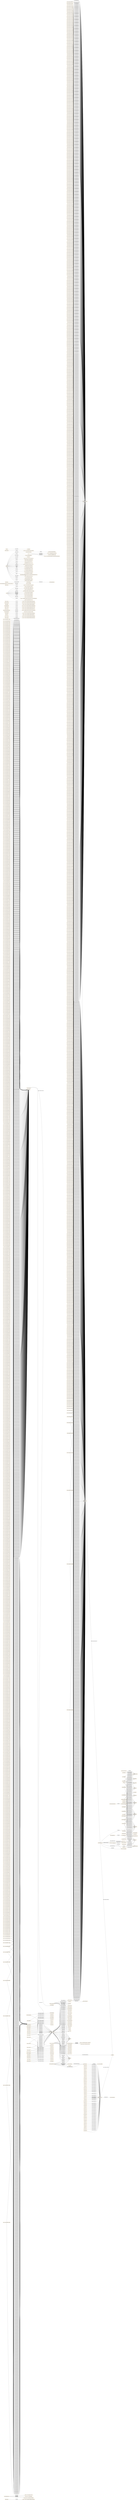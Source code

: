 digraph ar2dtool_diagram { 
rankdir=LR;
size="1501"
node [shape = rectangle, color="orange"]; "https://www.bbc.co.uk/ontologies/wildlife-ontology#Species" "foo@en:NasalisLarvatus" "foo@en:Soil" "foo@en:Squamata" "foo@en:Mammalia" "foo@en:FeatureOfInterest" "https://www.bbc.co.uk/ontologies/wildlife-ontology#Genus" "foo@en:Image" "foo@en:Genus" "foo@en:Animalia" "foo@en:Tree" "foo@en:ManisJavanica" "foo@en:ObservableProperty" "foo@en:Sensor" "foo@en:ElephasMaximus" "foo@en:MalayopythonReticulatus" "foo@en:Carnivora" "foo@en:Viverridae" "foo@en:Elephantidae" "foo@en:Species" "foo@en:Reptilia" "foo@en:Observation" "foo@en:Proboscidea" "foo@en:Chordata" "sosa:ObservableProperty" "sosa:FeatureOfInterest" "sosa:Actuation" "sosa:Platform" "sosa:ActuatableProperty" "sosa:Actuator" "sosa:Observation" "sosa:Sample" "time:TemporalEntity" "sosa:Sensor" "sosa:Sampling" "sosa:Procedure" "sosa:Result" "sosa:Sampler" ; /*classes style*/
	"foo@en:lianasObservation877" -> "foo@en:Tree" [ label = "foo@en:hasFeatureOfInterest" ];
	"foo@en:lianasObservation877" -> "foo@en:TreeSensor" [ label = "foo@en:madeBySensor" ];
	"https://w3id.org/def/foo#770SAT32" -> "foo@en:jasminGPS" [ label = "foo@en:madeBySensor" ];
	"https://w3id.org/def/foo#770SAT32" -> "foo@en:jasmin" [ label = "foo@en:hasFeatureOfInterest" ];
	"https://w3id.org/def/foo#893SAT32" -> "foo@en:jasminGPS" [ label = "foo@en:madeBySensor" ];
	"https://w3id.org/def/foo#893SAT32" -> "foo@en:jasmin" [ label = "foo@en:hasFeatureOfInterest" ];
	"foo@en:lianasObservation1166" -> "foo@en:TreeSensor" [ label = "foo@en:madeBySensor" ];
	"foo@en:lianasObservation1166" -> "foo@en:Tree" [ label = "foo@en:hasFeatureOfInterest" ];
	"https://w3id.org/def/foo#124SAT32" -> "foo@en:jasminGPS" [ label = "foo@en:madeBySensor" ];
	"https://w3id.org/def/foo#124SAT32" -> "foo@en:jasmin" [ label = "foo@en:hasFeatureOfInterest" ];
	"foo@en:SE20" -> "foo@en:soilSensor" [ label = "foo@en:madeBySensor" ];
	"https://w3id.org/def/foo#247SAT32" -> "foo@en:jasminGPS" [ label = "foo@en:madeBySensor" ];
	"https://w3id.org/def/foo#247SAT32" -> "foo@en:jasmin" [ label = "foo@en:hasFeatureOfInterest" ];
	"foo@en:lianasObservation3309" -> "foo@en:TreeSensor" [ label = "foo@en:madeBySensor" ];
	"foo@en:lianasObservation3309" -> "foo@en:Tree" [ label = "foo@en:hasFeatureOfInterest" ];
	"https://w3id.org/def/foo#402SAT32" -> "foo@en:jasminGPS" [ label = "foo@en:madeBySensor" ];
	"https://w3id.org/def/foo#402SAT32" -> "foo@en:jasmin" [ label = "foo@en:hasFeatureOfInterest" ];
	"https://w3id.org/def/foo#525SAT32" -> "foo@en:jasminGPS" [ label = "foo@en:madeBySensor" ];
	"https://w3id.org/def/foo#525SAT32" -> "foo@en:jasmin" [ label = "foo@en:hasFeatureOfInterest" ];
	"https://w3id.org/def/foo#648SAT32" -> "foo@en:jasmin" [ label = "foo@en:hasFeatureOfInterest" ];
	"https://w3id.org/def/foo#648SAT32" -> "foo@en:jasminGPS" [ label = "foo@en:madeBySensor" ];
	"foo@en:lianasObservation1179" -> "foo@en:TreeSensor" [ label = "foo@en:madeBySensor" ];
	"foo@en:lianasObservation1179" -> "foo@en:Tree" [ label = "foo@en:hasFeatureOfInterest" ];
	"https://w3id.org/def/foo#803SAT32" -> "foo@en:jasmin" [ label = "foo@en:hasFeatureOfInterest" ];
	"https://w3id.org/def/foo#803SAT32" -> "foo@en:jasminGPS" [ label = "foo@en:madeBySensor" ];
	"foo@en:lianasObservation2035" -> "foo@en:Tree" [ label = "foo@en:hasFeatureOfInterest" ];
	"foo@en:lianasObservation2035" -> "foo@en:TreeSensor" [ label = "foo@en:madeBySensor" ];
	"foo@en:lianasObservation944" -> "foo@en:TreeSensor" [ label = "foo@en:madeBySensor" ];
	"foo@en:lianasObservation944" -> "foo@en:Tree" [ label = "foo@en:hasFeatureOfInterest" ];
	"https://w3id.org/def/foo#232SAT32" -> "foo@en:jasminGPS" [ label = "foo@en:madeBySensor" ];
	"https://w3id.org/def/foo#232SAT32" -> "foo@en:jasmin" [ label = "foo@en:hasFeatureOfInterest" ];
	"foo@en:lianasObservation2048" -> "foo@en:TreeSensor" [ label = "foo@en:madeBySensor" ];
	"foo@en:lianasObservation2048" -> "foo@en:Tree" [ label = "foo@en:hasFeatureOfInterest" ];
	"foo@en:lianasObservation485" -> "foo@en:Tree" [ label = "foo@en:hasFeatureOfInterest" ];
	"foo@en:lianasObservation485" -> "foo@en:TreeSensor" [ label = "foo@en:madeBySensor" ];
	"foo@en:lianasObservation2342" -> "foo@en:TreeSensor" [ label = "foo@en:madeBySensor" ];
	"foo@en:lianasObservation2342" -> "foo@en:Tree" [ label = "foo@en:hasFeatureOfInterest" ];
	"https://w3id.org/def/foo#355SAT32" -> "foo@en:jasmin" [ label = "foo@en:hasFeatureOfInterest" ];
	"https://w3id.org/def/foo#355SAT32" -> "foo@en:jasminGPS" [ label = "foo@en:madeBySensor" ];
	"https://w3id.org/def/foo#36SAT32" -> "foo@en:jasmin" [ label = "foo@en:hasFeatureOfInterest" ];
	"https://w3id.org/def/foo#36SAT32" -> "foo@en:jasminGPS" [ label = "foo@en:madeBySensor" ];
	"https://w3id.org/def/foo#478SAT32" -> "foo@en:jasminGPS" [ label = "foo@en:madeBySensor" ];
	"https://w3id.org/def/foo#478SAT32" -> "foo@en:jasmin" [ label = "foo@en:hasFeatureOfInterest" ];
	"https://w3id.org/def/foo#633SAT32" -> "foo@en:jasmin" [ label = "foo@en:hasFeatureOfInterest" ];
	"https://w3id.org/def/foo#633SAT32" -> "foo@en:jasminGPS" [ label = "foo@en:madeBySensor" ];
	"https://w3id.org/def/foo#756SAT32" -> "foo@en:jasmin" [ label = "foo@en:hasFeatureOfInterest" ];
	"https://w3id.org/def/foo#756SAT32" -> "foo@en:jasminGPS" [ label = "foo@en:madeBySensor" ];
	"https://w3id.org/def/foo#879SAT32" -> "foo@en:jasminGPS" [ label = "foo@en:madeBySensor" ];
	"https://w3id.org/def/foo#879SAT32" -> "foo@en:jasmin" [ label = "foo@en:hasFeatureOfInterest" ];
	"foo@en:lianasObservation245" -> "foo@en:TreeSensor" [ label = "foo@en:madeBySensor" ];
	"foo@en:lianasObservation245" -> "foo@en:Tree" [ label = "foo@en:hasFeatureOfInterest" ];
	"https://w3id.org/def/foo#185SAT32" -> "foo@en:jasminGPS" [ label = "foo@en:madeBySensor" ];
	"https://w3id.org/def/foo#185SAT32" -> "foo@en:jasmin" [ label = "foo@en:hasFeatureOfInterest" ];
	"foo@en:lianasObservation2190" -> "foo@en:Tree" [ label = "foo@en:hasFeatureOfInterest" ];
	"foo@en:lianasObservation2190" -> "foo@en:TreeSensor" [ label = "foo@en:madeBySensor" ];
	"foo@en:lianasObservation1081" -> "foo@en:TreeSensor" [ label = "foo@en:madeBySensor" ];
	"foo@en:lianasObservation1081" -> "foo@en:Tree" [ label = "foo@en:hasFeatureOfInterest" ];
	"https://w3id.org/def/foo#21SAT32" -> "foo@en:jasminGPS" [ label = "foo@en:madeBySensor" ];
	"https://w3id.org/def/foo#21SAT32" -> "foo@en:jasmin" [ label = "foo@en:hasFeatureOfInterest" ];
	"https://w3id.org/def/foo#463SAT32" -> "foo@en:jasmin" [ label = "foo@en:hasFeatureOfInterest" ];
	"https://w3id.org/def/foo#463SAT32" -> "foo@en:jasminGPS" [ label = "foo@en:madeBySensor" ];
	"https://w3id.org/def/foo#586SAT32" -> "foo@en:jasmin" [ label = "foo@en:hasFeatureOfInterest" ];
	"https://w3id.org/def/foo#586SAT32" -> "foo@en:jasminGPS" [ label = "foo@en:madeBySensor" ];
	"foo@en:lianasObservation1006" -> "foo@en:Tree" [ label = "foo@en:hasFeatureOfInterest" ];
	"foo@en:lianasObservation1006" -> "foo@en:TreeSensor" [ label = "foo@en:madeBySensor" ];
	"https://w3id.org/def/foo#864SAT32" -> "foo@en:jasminGPS" [ label = "foo@en:madeBySensor" ];
	"https://w3id.org/def/foo#864SAT32" -> "foo@en:jasmin" [ label = "foo@en:hasFeatureOfInterest" ];
	"https://w3id.org/def/foo#218SAT32" -> "foo@en:jasmin" [ label = "foo@en:hasFeatureOfInterest" ];
	"https://w3id.org/def/foo#218SAT32" -> "foo@en:jasminGPS" [ label = "foo@en:madeBySensor" ];
	"foo@en:lianasObservation2675" -> "foo@en:Tree" [ label = "foo@en:hasFeatureOfInterest" ];
	"foo@en:lianasObservation2675" -> "foo@en:TreeSensor" [ label = "foo@en:madeBySensor" ];
	"foo@en:lianasObservation3531" -> "foo@en:Tree" [ label = "foo@en:hasFeatureOfInterest" ];
	"foo@en:lianasObservation3531" -> "foo@en:TreeSensor" [ label = "foo@en:madeBySensor" ];
	"foo@en:lianasObservation1566" -> "foo@en:Tree" [ label = "foo@en:hasFeatureOfInterest" ];
	"foo@en:lianasObservation1566" -> "foo@en:TreeSensor" [ label = "foo@en:madeBySensor" ];
	"foo@en:lianasObservation2422" -> "foo@en:Tree" [ label = "foo@en:hasFeatureOfInterest" ];
	"foo@en:lianasObservation2422" -> "foo@en:TreeSensor" [ label = "foo@en:madeBySensor" ];
	"foo@en:lianasObservation1860" -> "foo@en:TreeSensor" [ label = "foo@en:madeBySensor" ];
	"foo@en:lianasObservation1860" -> "foo@en:Tree" [ label = "foo@en:hasFeatureOfInterest" ];
	"https://w3id.org/def/foo#619SAT32" -> "foo@en:jasminGPS" [ label = "foo@en:madeBySensor" ];
	"https://w3id.org/def/foo#619SAT32" -> "foo@en:jasmin" [ label = "foo@en:hasFeatureOfInterest" ];
	"https://w3id.org/def/foo#293SAT32" -> "foo@en:jasmin" [ label = "foo@en:hasFeatureOfInterest" ];
	"https://w3id.org/def/foo#293SAT32" -> "foo@en:jasminGPS" [ label = "foo@en:madeBySensor" ];
	"https://w3id.org/def/foo#97SAT32" -> "foo@en:jasmin" [ label = "foo@en:hasFeatureOfInterest" ];
	"https://w3id.org/def/foo#97SAT32" -> "foo@en:jasminGPS" [ label = "foo@en:madeBySensor" ];
	"foo@en:lianasObservation1873" -> "foo@en:TreeSensor" [ label = "foo@en:madeBySensor" ];
	"foo@en:lianasObservation1873" -> "foo@en:Tree" [ label = "foo@en:hasFeatureOfInterest" ];
	"https://w3id.org/def/foo#694SAT32" -> "foo@en:jasmin" [ label = "foo@en:hasFeatureOfInterest" ];
	"https://w3id.org/def/foo#694SAT32" -> "foo@en:jasminGPS" [ label = "foo@en:madeBySensor" ];
	"foo@en:lianasObservation872" -> "foo@en:Tree" [ label = "foo@en:hasFeatureOfInterest" ];
	"foo@en:lianasObservation872" -> "foo@en:TreeSensor" [ label = "foo@en:madeBySensor" ];
	"foo@en:Image" -> "http://w3id.org/def/foo#" [ label = "rdfs:definedBy" ];
	"foo@en:lianasObservation1326" -> "foo@en:TreeSensor" [ label = "foo@en:madeBySensor" ];
	"foo@en:lianasObservation1326" -> "foo@en:Tree" [ label = "foo@en:hasFeatureOfInterest" ];
	"foo@en:lianasObservation2907" -> "foo@en:Tree" [ label = "foo@en:hasFeatureOfInterest" ];
	"foo@en:lianasObservation2907" -> "foo@en:TreeSensor" [ label = "foo@en:madeBySensor" ];
	"https://w3id.org/def/foo#326SAT32" -> "foo@en:jasmin" [ label = "foo@en:hasFeatureOfInterest" ];
	"https://w3id.org/def/foo#326SAT32" -> "foo@en:jasminGPS" [ label = "foo@en:madeBySensor" ];
	"foo@en:lianasObservation2270" -> "foo@en:Tree" [ label = "foo@en:hasFeatureOfInterest" ];
	"foo@en:lianasObservation2270" -> "foo@en:TreeSensor" [ label = "foo@en:madeBySensor" ];
	"foo@en:lianasObservation160" -> "foo@en:Tree" [ label = "foo@en:hasFeatureOfInterest" ];
	"foo@en:lianasObservation160" -> "foo@en:TreeSensor" [ label = "foo@en:madeBySensor" ];
	"https://w3id.org/def/foo#449SAT32" -> "foo@en:jasmin" [ label = "foo@en:hasFeatureOfInterest" ];
	"https://w3id.org/def/foo#449SAT32" -> "foo@en:jasminGPS" [ label = "foo@en:madeBySensor" ];
	"https://w3id.org/def/foo#201SAT32" -> "foo@en:jasmin" [ label = "foo@en:hasFeatureOfInterest" ];
	"https://w3id.org/def/foo#201SAT32" -> "foo@en:jasminGPS" [ label = "foo@en:madeBySensor" ];
	"foo@en:lianasObservation2995" -> "foo@en:Tree" [ label = "foo@en:hasFeatureOfInterest" ];
	"foo@en:lianasObservation2995" -> "foo@en:TreeSensor" [ label = "foo@en:madeBySensor" ];
	"https://w3id.org/def/foo#727SAT32" -> "foo@en:jasmin" [ label = "foo@en:hasFeatureOfInterest" ];
	"https://w3id.org/def/foo#727SAT32" -> "foo@en:jasminGPS" [ label = "foo@en:madeBySensor" ];
	"https://w3id.org/def/foo#82SAT32" -> "foo@en:jasminGPS" [ label = "foo@en:madeBySensor" ];
	"https://w3id.org/def/foo#82SAT32" -> "foo@en:jasmin" [ label = "foo@en:hasFeatureOfInterest" ];
	"foo@en:Species" -> "https://www.bbc.co.uk/ontologies/wildlife-ontology#Species" [ label = "owl:sameAs" ];
	"https://w3id.org/def/foo#602SAT32" -> "foo@en:jasmin" [ label = "foo@en:hasFeatureOfInterest" ];
	"https://w3id.org/def/foo#602SAT32" -> "foo@en:jasminGPS" [ label = "foo@en:madeBySensor" ];
	"foo@en:lianasObservation173" -> "foo@en:TreeSensor" [ label = "foo@en:madeBySensor" ];
	"foo@en:lianasObservation173" -> "foo@en:Tree" [ label = "foo@en:hasFeatureOfInterest" ];
	"foo@en:lianasObservation1174" -> "foo@en:TreeSensor" [ label = "foo@en:madeBySensor" ];
	"foo@en:lianasObservation1174" -> "foo@en:Tree" [ label = "foo@en:hasFeatureOfInterest" ];
	"foo@en:lianasObservation898" -> "foo@en:TreeSensor" [ label = "foo@en:madeBySensor" ];
	"foo@en:lianasObservation898" -> "foo@en:Tree" [ label = "foo@en:hasFeatureOfInterest" ];
	"foo@en:lianasObservation3864" -> "foo@en:Tree" [ label = "foo@en:hasFeatureOfInterest" ];
	"foo@en:lianasObservation3864" -> "foo@en:TreeSensor" [ label = "foo@en:madeBySensor" ];
	"https://w3id.org/def/foo#156SAT32" -> "foo@en:jasminGPS" [ label = "foo@en:madeBySensor" ];
	"https://w3id.org/def/foo#156SAT32" -> "foo@en:jasmin" [ label = "foo@en:hasFeatureOfInterest" ];
	"foo@en:SE3" -> "foo@en:soilSensor" [ label = "foo@en:madeBySensor" ];
	"https://w3id.org/def/foo#279SAT32" -> "foo@en:jasminGPS" [ label = "foo@en:madeBySensor" ];
	"https://w3id.org/def/foo#279SAT32" -> "foo@en:jasmin" [ label = "foo@en:hasFeatureOfInterest" ];
	"foo@en:lianasObservation2590" -> "foo@en:TreeSensor" [ label = "foo@en:madeBySensor" ];
	"foo@en:lianasObservation2590" -> "foo@en:Tree" [ label = "foo@en:hasFeatureOfInterest" ];
	"https://w3id.org/def/foo#557SAT32" -> "foo@en:jasmin" [ label = "foo@en:hasFeatureOfInterest" ];
	"https://w3id.org/def/foo#557SAT32" -> "foo@en:jasminGPS" [ label = "foo@en:madeBySensor" ];
	"foo@en:lianasObservation1481" -> "foo@en:TreeSensor" [ label = "foo@en:madeBySensor" ];
	"foo@en:lianasObservation1481" -> "foo@en:Tree" [ label = "foo@en:hasFeatureOfInterest" ];
	"https://w3id.org/def/foo#432SAT32" -> "foo@en:jasmin" [ label = "foo@en:hasFeatureOfInterest" ];
	"https://w3id.org/def/foo#432SAT32" -> "foo@en:jasminGPS" [ label = "foo@en:madeBySensor" ];
	"foo@en:lianasObservation3624" -> "foo@en:TreeSensor" [ label = "foo@en:madeBySensor" ];
	"foo@en:lianasObservation3624" -> "foo@en:Tree" [ label = "foo@en:hasFeatureOfInterest" ];
	"https://w3id.org/def/foo#710SAT32" -> "foo@en:jasmin" [ label = "foo@en:hasFeatureOfInterest" ];
	"https://w3id.org/def/foo#710SAT32" -> "foo@en:jasminGPS" [ label = "foo@en:madeBySensor" ];
	"foo@en:lianasObservation3165" -> "foo@en:TreeSensor" [ label = "foo@en:madeBySensor" ];
	"foo@en:lianasObservation3165" -> "foo@en:Tree" [ label = "foo@en:hasFeatureOfInterest" ];
	"https://w3id.org/def/foo#833SAT32" -> "foo@en:jasminGPS" [ label = "foo@en:madeBySensor" ];
	"https://w3id.org/def/foo#833SAT32" -> "foo@en:jasmin" [ label = "foo@en:hasFeatureOfInterest" ];
	"foo@en:lianasObservation240" -> "foo@en:TreeSensor" [ label = "foo@en:madeBySensor" ];
	"foo@en:lianasObservation240" -> "foo@en:Tree" [ label = "foo@en:hasFeatureOfInterest" ];
	"https://w3id.org/def/foo#387SAT32" -> "foo@en:jasmin" [ label = "foo@en:hasFeatureOfInterest" ];
	"https://w3id.org/def/foo#387SAT32" -> "foo@en:jasminGPS" [ label = "foo@en:madeBySensor" ];
	"foo@en:MS25" -> "foo@en:soilSensor" [ label = "foo@en:madeBySensor" ];
	"https://w3id.org/def/foo#68SAT32" -> "foo@en:jasmin" [ label = "foo@en:hasFeatureOfInterest" ];
	"https://w3id.org/def/foo#68SAT32" -> "foo@en:jasminGPS" [ label = "foo@en:madeBySensor" ];
	"foo@en:lianasObservation712" -> "foo@en:Tree" [ label = "foo@en:hasFeatureOfInterest" ];
	"foo@en:lianasObservation712" -> "foo@en:TreeSensor" [ label = "foo@en:madeBySensor" ];
	"https://w3id.org/def/foo#262SAT32" -> "foo@en:jasmin" [ label = "foo@en:hasFeatureOfInterest" ];
	"https://w3id.org/def/foo#262SAT32" -> "foo@en:jasminGPS" [ label = "foo@en:madeBySensor" ];
	"https://w3id.org/def/foo#665SAT32" -> "foo@en:jasmin" [ label = "foo@en:hasFeatureOfInterest" ];
	"https://w3id.org/def/foo#665SAT32" -> "foo@en:jasminGPS" [ label = "foo@en:madeBySensor" ];
	"https://w3id.org/def/foo#788SAT32" -> "foo@en:jasmin" [ label = "foo@en:hasFeatureOfInterest" ];
	"https://w3id.org/def/foo#788SAT32" -> "foo@en:jasminGPS" [ label = "foo@en:madeBySensor" ];
	"https://w3id.org/def/foo#540SAT32" -> "foo@en:jasminGPS" [ label = "foo@en:madeBySensor" ];
	"https://w3id.org/def/foo#540SAT32" -> "foo@en:jasmin" [ label = "foo@en:hasFeatureOfInterest" ];
	"https://w3id.org/def/foo#663SAT32" -> "foo@en:jasmin" [ label = "foo@en:hasFeatureOfInterest" ];
	"https://w3id.org/def/foo#663SAT32" -> "foo@en:jasminGPS" [ label = "foo@en:madeBySensor" ];
	"foo@en:lianasObservation2670" -> "foo@en:Tree" [ label = "foo@en:hasFeatureOfInterest" ];
	"foo@en:lianasObservation2670" -> "foo@en:TreeSensor" [ label = "foo@en:madeBySensor" ];
	"foo@en:lianasObservation1014" -> "foo@en:TreeSensor" [ label = "foo@en:madeBySensor" ];
	"foo@en:lianasObservation1014" -> "foo@en:Tree" [ label = "foo@en:hasFeatureOfInterest" ];
	"https://w3id.org/def/foo#53SAT32" -> "foo@en:jasminGPS" [ label = "foo@en:madeBySensor" ];
	"https://w3id.org/def/foo#53SAT32" -> "foo@en:jasmin" [ label = "foo@en:hasFeatureOfInterest" ];
	"foo@en:lianasObservation738" -> "foo@en:Tree" [ label = "foo@en:hasFeatureOfInterest" ];
	"foo@en:lianasObservation738" -> "foo@en:TreeSensor" [ label = "foo@en:madeBySensor" ];
	"https://w3id.org/def/foo#495SAT32" -> "foo@en:jasmin" [ label = "foo@en:hasFeatureOfInterest" ];
	"https://w3id.org/def/foo#495SAT32" -> "foo@en:jasminGPS" [ label = "foo@en:madeBySensor" ];
	"foo@en:lianasObservation3704" -> "foo@en:TreeSensor" [ label = "foo@en:madeBySensor" ];
	"foo@en:lianasObservation3704" -> "foo@en:Tree" [ label = "foo@en:hasFeatureOfInterest" ];
	"https://w3id.org/def/foo#370SAT32" -> "foo@en:jasmin" [ label = "foo@en:hasFeatureOfInterest" ];
	"https://w3id.org/def/foo#370SAT32" -> "foo@en:jasminGPS" [ label = "foo@en:madeBySensor" ];
	"NULL" -> "https://orcid.org/0000-0002-0190-3346" [ label = "so:identifier" ];
	"NULL" -> "https://profiles.cardiff.ac.uk/staff/goossensbr" [ label = "foaf:homepage" ];
	"NULL" -> "https://orcid.org/0000-0003-3597-2646" [ label = "so:identifier" ];
	"NULL" -> "https://profiles.cardiff.ac.uk/staff/orozco-terwengelpa" [ label = "foaf:homepage" ];
	"NULL" -> "https://profiles.cardiff.ac.uk/staff/ranaof" [ label = "foaf:homepage" ];
	"NULL" -> "https://profiles.cardiff.ac.uk/staff/pererac" [ label = "foaf:homepage" ];
	"NULL" -> "https://orcid.org/0000-0002-2998-5056" [ label = "so:identifier" ];
	"NULL" -> "https://orcid.org/0000-0003-2360-4643" [ label = "so:identifier" ];
	"NULL" -> "https://www.cardiff.ac.uk/people/research-students/view/2501164-hamed-naeima" [ label = "foaf:homepage" ];
	"NULL" -> "https://orcid.org/0000-0002-7951-4148" [ label = "so:identifier" ];
	"foo@en:lianasObservation3498" -> "foo@en:Tree" [ label = "foo@en:hasFeatureOfInterest" ];
	"foo@en:lianasObservation3498" -> "foo@en:TreeSensor" [ label = "foo@en:madeBySensor" ];
	"foo@en:lianasObservation17" -> "foo@en:Tree" [ label = "foo@en:hasFeatureOfInterest" ];
	"foo@en:lianasObservation17" -> "foo@en:TreeSensor" [ label = "foo@en:madeBySensor" ];
	"foo@en:lianasObservation2136" -> "foo@en:TreeSensor" [ label = "foo@en:madeBySensor" ];
	"foo@en:lianasObservation2136" -> "foo@en:Tree" [ label = "foo@en:hasFeatureOfInterest" ];
	"https://w3id.org/def/foo#493SAT32" -> "foo@en:jasmin" [ label = "foo@en:hasFeatureOfInterest" ];
	"https://w3id.org/def/foo#493SAT32" -> "foo@en:jasminGPS" [ label = "foo@en:madeBySensor" ];
	"https://w3id.org/def/foo#896SAT32" -> "foo@en:jasmin" [ label = "foo@en:hasFeatureOfInterest" ];
	"https://w3id.org/def/foo#896SAT32" -> "foo@en:jasminGPS" [ label = "foo@en:madeBySensor" ];
	"https://w3id.org/def/foo#771SAT32" -> "foo@en:jasminGPS" [ label = "foo@en:madeBySensor" ];
	"https://w3id.org/def/foo#771SAT32" -> "foo@en:jasmin" [ label = "foo@en:hasFeatureOfInterest" ];
	"foo@en:lianasObservation1321" -> "foo@en:TreeSensor" [ label = "foo@en:madeBySensor" ];
	"foo@en:lianasObservation1321" -> "foo@en:Tree" [ label = "foo@en:hasFeatureOfInterest" ];
	"foo@en:SBN24" -> "foo@en:soilSensor" [ label = "foo@en:madeBySensor" ];
	"foo@en:lianasObservation2608" -> "foo@en:TreeSensor" [ label = "foo@en:madeBySensor" ];
	"foo@en:lianasObservation2608" -> "foo@en:Tree" [ label = "foo@en:hasFeatureOfInterest" ];
	"https://w3id.org/def/foo#125SAT32" -> "foo@en:jasminGPS" [ label = "foo@en:madeBySensor" ];
	"https://w3id.org/def/foo#125SAT32" -> "foo@en:jasmin" [ label = "foo@en:hasFeatureOfInterest" ];
	"https://w3id.org/def/foo#403SAT32" -> "foo@en:jasminGPS" [ label = "foo@en:madeBySensor" ];
	"https://w3id.org/def/foo#403SAT32" -> "foo@en:jasmin" [ label = "foo@en:hasFeatureOfInterest" ];
	"https://w3id.org/def/foo#526SAT32" -> "foo@en:jasminGPS" [ label = "foo@en:madeBySensor" ];
	"https://w3id.org/def/foo#526SAT32" -> "foo@en:jasmin" [ label = "foo@en:hasFeatureOfInterest" ];
	"foo@en:lianasObservation1334" -> "foo@en:TreeSensor" [ label = "foo@en:madeBySensor" ];
	"foo@en:lianasObservation1334" -> "foo@en:Tree" [ label = "foo@en:hasFeatureOfInterest" ];
	"foo@en:lianasObservation3093" -> "foo@en:Tree" [ label = "foo@en:hasFeatureOfInterest" ];
	"foo@en:lianasObservation3093" -> "foo@en:TreeSensor" [ label = "foo@en:madeBySensor" ];
	"https://w3id.org/def/foo#804SAT32" -> "foo@en:jasminGPS" [ label = "foo@en:madeBySensor" ];
	"https://w3id.org/def/foo#804SAT32" -> "foo@en:jasmin" [ label = "foo@en:hasFeatureOfInterest" ];
	"https://w3id.org/def/foo#110SAT32" -> "foo@en:jasmin" [ label = "foo@en:hasFeatureOfInterest" ];
	"https://w3id.org/def/foo#110SAT32" -> "foo@en:jasminGPS" [ label = "foo@en:madeBySensor" ];
	"foo@en:lianasObservation893" -> "foo@en:TreeSensor" [ label = "foo@en:madeBySensor" ];
	"foo@en:lianasObservation893" -> "foo@en:Tree" [ label = "foo@en:hasFeatureOfInterest" ];
	"foo@en:lianasObservation1347" -> "foo@en:TreeSensor" [ label = "foo@en:madeBySensor" ];
	"foo@en:lianasObservation1347" -> "foo@en:Tree" [ label = "foo@en:hasFeatureOfInterest" ];
	"https://w3id.org/def/foo#39SAT32" -> "foo@en:jasminGPS" [ label = "foo@en:madeBySensor" ];
	"https://w3id.org/def/foo#39SAT32" -> "foo@en:jasmin" [ label = "foo@en:hasFeatureOfInterest" ];
	"foo@en:lianasObservation2750" -> "foo@en:TreeSensor" [ label = "foo@en:madeBySensor" ];
	"foo@en:lianasObservation2750" -> "foo@en:Tree" [ label = "foo@en:hasFeatureOfInterest" ];
	"https://w3id.org/def/foo#233SAT32" -> "foo@en:jasmin" [ label = "foo@en:hasFeatureOfInterest" ];
	"https://w3id.org/def/foo#233SAT32" -> "foo@en:jasminGPS" [ label = "foo@en:madeBySensor" ];
	"foo@en:lianasObservation2928" -> "foo@en:Tree" [ label = "foo@en:hasFeatureOfInterest" ];
	"foo@en:lianasObservation2928" -> "foo@en:TreeSensor" [ label = "foo@en:madeBySensor" ];
	"foo@en:lianasObservation181" -> "foo@en:TreeSensor" [ label = "foo@en:madeBySensor" ];
	"foo@en:lianasObservation181" -> "foo@en:Tree" [ label = "foo@en:hasFeatureOfInterest" ];
	"foo@en:lianasObservation818" -> "foo@en:Tree" [ label = "foo@en:hasFeatureOfInterest" ];
	"foo@en:lianasObservation818" -> "foo@en:TreeSensor" [ label = "foo@en:madeBySensor" ];
	"https://w3id.org/def/foo#759SAT32" -> "foo@en:jasmin" [ label = "foo@en:hasFeatureOfInterest" ];
	"https://w3id.org/def/foo#759SAT32" -> "foo@en:jasminGPS" [ label = "foo@en:madeBySensor" ];
	"https://w3id.org/def/foo#356SAT32" -> "foo@en:jasmin" [ label = "foo@en:hasFeatureOfInterest" ];
	"https://w3id.org/def/foo#356SAT32" -> "foo@en:jasminGPS" [ label = "foo@en:madeBySensor" ];
	"foo@en:lianasObservation1182" -> "foo@en:Tree" [ label = "foo@en:hasFeatureOfInterest" ];
	"foo@en:lianasObservation1182" -> "foo@en:TreeSensor" [ label = "foo@en:madeBySensor" ];
	"https://w3id.org/def/foo#511SAT32" -> "foo@en:jasminGPS" [ label = "foo@en:madeBySensor" ];
	"https://w3id.org/def/foo#511SAT32" -> "foo@en:jasmin" [ label = "foo@en:hasFeatureOfInterest" ];
	"foo@en:lianasObservation359" -> "foo@en:Tree" [ label = "foo@en:hasFeatureOfInterest" ];
	"foo@en:lianasObservation359" -> "foo@en:TreeSensor" [ label = "foo@en:madeBySensor" ];
	"https://w3id.org/def/foo#634SAT32" -> "foo@en:jasminGPS" [ label = "foo@en:madeBySensor" ];
	"https://w3id.org/def/foo#634SAT32" -> "foo@en:jasmin" [ label = "foo@en:hasFeatureOfInterest" ];
	"foo@en:lianasObservation3872" -> "foo@en:TreeSensor" [ label = "foo@en:madeBySensor" ];
	"foo@en:lianasObservation3872" -> "foo@en:Tree" [ label = "foo@en:hasFeatureOfInterest" ];
	"foo@en:lianasObservation1107" -> "foo@en:TreeSensor" [ label = "foo@en:madeBySensor" ];
	"foo@en:lianasObservation1107" -> "foo@en:Tree" [ label = "foo@en:hasFeatureOfInterest" ];
	"https://w3id.org/def/foo#757SAT32" -> "foo@en:jasmin" [ label = "foo@en:hasFeatureOfInterest" ];
	"https://w3id.org/def/foo#757SAT32" -> "foo@en:jasminGPS" [ label = "foo@en:madeBySensor" ];
	"foo@en:lianasObservation3338" -> "foo@en:TreeSensor" [ label = "foo@en:madeBySensor" ];
	"foo@en:lianasObservation3338" -> "foo@en:Tree" [ label = "foo@en:hasFeatureOfInterest" ];
	"foo@en:lianasObservation1667" -> "foo@en:Tree" [ label = "foo@en:hasFeatureOfInterest" ];
	"foo@en:lianasObservation1667" -> "foo@en:TreeSensor" [ label = "foo@en:madeBySensor" ];
	"https://w3id.org/def/foo#341SAT32" -> "foo@en:jasminGPS" [ label = "foo@en:madeBySensor" ];
	"https://w3id.org/def/foo#341SAT32" -> "foo@en:jasmin" [ label = "foo@en:hasFeatureOfInterest" ];
	"https://w3id.org/def/foo#186SAT32" -> "foo@en:jasminGPS" [ label = "foo@en:madeBySensor" ];
	"https://w3id.org/def/foo#186SAT32" -> "foo@en:jasmin" [ label = "foo@en:hasFeatureOfInterest" ];
	"https://w3id.org/def/foo#589SAT32" -> "foo@en:jasmin" [ label = "foo@en:hasFeatureOfInterest" ];
	"https://w3id.org/def/foo#589SAT32" -> "foo@en:jasminGPS" [ label = "foo@en:madeBySensor" ];
	"foo@en:lianasObservation1414" -> "foo@en:TreeSensor" [ label = "foo@en:madeBySensor" ];
	"foo@en:lianasObservation1414" -> "foo@en:Tree" [ label = "foo@en:hasFeatureOfInterest" ];
	"https://w3id.org/def/foo#22SAT32" -> "foo@en:jasminGPS" [ label = "foo@en:madeBySensor" ];
	"https://w3id.org/def/foo#22SAT32" -> "foo@en:jasmin" [ label = "foo@en:hasFeatureOfInterest" ];
	"https://w3id.org/def/foo#464SAT32" -> "foo@en:jasminGPS" [ label = "foo@en:madeBySensor" ];
	"https://w3id.org/def/foo#464SAT32" -> "foo@en:jasmin" [ label = "foo@en:hasFeatureOfInterest" ];
	"https://w3id.org/def/foo#742SAT32" -> "foo@en:jasmin" [ label = "foo@en:hasFeatureOfInterest" ];
	"https://w3id.org/def/foo#742SAT32" -> "foo@en:jasminGPS" [ label = "foo@en:madeBySensor" ];
	"foo@en:lianasObservation2789" -> "foo@en:Tree" [ label = "foo@en:hasFeatureOfInterest" ];
	"foo@en:lianasObservation2789" -> "foo@en:TreeSensor" [ label = "foo@en:madeBySensor" ];
	"foo@en:lianasObservation2536" -> "foo@en:Tree" [ label = "foo@en:hasFeatureOfInterest" ];
	"foo@en:lianasObservation2536" -> "foo@en:TreeSensor" [ label = "foo@en:madeBySensor" ];
	"https://w3id.org/def/foo#865SAT32" -> "foo@en:jasmin" [ label = "foo@en:hasFeatureOfInterest" ];
	"https://w3id.org/def/foo#865SAT32" -> "foo@en:jasminGPS" [ label = "foo@en:madeBySensor" ];
	"sosa:isSampleOf" -> "sosa:FeatureOfInterest" [ label = "schema:rangeIncludes" ];
	"sosa:isSampleOf" -> "sosa:Sample" [ label = "schema:domainIncludes" ];
	"foo@en:lianasObservation1427" -> "foo@en:TreeSensor" [ label = "foo@en:madeBySensor" ];
	"foo@en:lianasObservation1427" -> "foo@en:Tree" [ label = "foo@en:hasFeatureOfInterest" ];
	"foo@en:lianasObservation1721" -> "foo@en:TreeSensor" [ label = "foo@en:madeBySensor" ];
	"foo@en:lianasObservation1721" -> "foo@en:Tree" [ label = "foo@en:hasFeatureOfInterest" ];
	"https://w3id.org/def/foo#219SAT32" -> "foo@en:jasminGPS" [ label = "foo@en:madeBySensor" ];
	"https://w3id.org/def/foo#219SAT32" -> "foo@en:jasmin" [ label = "foo@en:hasFeatureOfInterest" ];
	"foo@en:lianasObservation3186" -> "foo@en:Tree" [ label = "foo@en:hasFeatureOfInterest" ];
	"foo@en:lianasObservation3186" -> "foo@en:TreeSensor" [ label = "foo@en:madeBySensor" ];
	"foo@en:DV124" -> "foo@en:soilSensor" [ label = "foo@en:madeBySensor" ];
	"https://w3id.org/def/foo#171SAT32" -> "foo@en:jasminGPS" [ label = "foo@en:madeBySensor" ];
	"https://w3id.org/def/foo#171SAT32" -> "foo@en:jasmin" [ label = "foo@en:hasFeatureOfInterest" ];
	"https://w3id.org/def/foo#294SAT32" -> "foo@en:jasminGPS" [ label = "foo@en:madeBySensor" ];
	"https://w3id.org/def/foo#294SAT32" -> "foo@en:jasmin" [ label = "foo@en:hasFeatureOfInterest" ];
	"foo@en:lianasObservation1734" -> "foo@en:Tree" [ label = "foo@en:hasFeatureOfInterest" ];
	"foo@en:lianasObservation1734" -> "foo@en:TreeSensor" [ label = "foo@en:madeBySensor" ];
	"https://w3id.org/def/foo#572SAT32" -> "foo@en:jasminGPS" [ label = "foo@en:madeBySensor" ];
	"https://w3id.org/def/foo#572SAT32" -> "foo@en:jasmin" [ label = "foo@en:hasFeatureOfInterest" ];
	"https://w3id.org/def/foo#695SAT32" -> "foo@en:jasminGPS" [ label = "foo@en:madeBySensor" ];
	"https://w3id.org/def/foo#695SAT32" -> "foo@en:jasmin" [ label = "foo@en:hasFeatureOfInterest" ];
	"foo@en:lianasObservation3240" -> "foo@en:Tree" [ label = "foo@en:hasFeatureOfInterest" ];
	"foo@en:lianasObservation3240" -> "foo@en:TreeSensor" [ label = "foo@en:madeBySensor" ];
	"https://w3id.org/def/foo#850SAT32" -> "foo@en:jasminGPS" [ label = "foo@en:madeBySensor" ];
	"https://w3id.org/def/foo#850SAT32" -> "foo@en:jasmin" [ label = "foo@en:hasFeatureOfInterest" ];
	"foo@en:lianasObservation2131" -> "foo@en:TreeSensor" [ label = "foo@en:madeBySensor" ];
	"foo@en:lianasObservation2131" -> "foo@en:Tree" [ label = "foo@en:hasFeatureOfInterest" ];
	"foo@en:lianasObservation1022" -> "foo@en:Tree" [ label = "foo@en:hasFeatureOfInterest" ];
	"foo@en:lianasObservation1022" -> "foo@en:TreeSensor" [ label = "foo@en:madeBySensor" ];
	"https://w3id.org/def/foo#204SAT32" -> "foo@en:jasmin" [ label = "foo@en:hasFeatureOfInterest" ];
	"https://w3id.org/def/foo#204SAT32" -> "foo@en:jasminGPS" [ label = "foo@en:madeBySensor" ];
	"foo@en:lianasObservation2309" -> "foo@en:Tree" [ label = "foo@en:hasFeatureOfInterest" ];
	"foo@en:lianasObservation2309" -> "foo@en:TreeSensor" [ label = "foo@en:madeBySensor" ];
	"https://w3id.org/def/foo#327SAT32" -> "foo@en:jasmin" [ label = "foo@en:hasFeatureOfInterest" ];
	"https://w3id.org/def/foo#327SAT32" -> "foo@en:jasminGPS" [ label = "foo@en:madeBySensor" ];
	"foo@en:soilSensor" -> "foo@en:soilProperties" [ label = "foo@en:observes" ];
	"foo@en:soilSensor" -> "foo@en:Soil" [ label = "foo@en:hasFeatureOfInterest" ];
	"https://w3id.org/def/foo#605SAT32" -> "foo@en:jasmin" [ label = "foo@en:hasFeatureOfInterest" ];
	"https://w3id.org/def/foo#605SAT32" -> "foo@en:jasminGPS" [ label = "foo@en:madeBySensor" ];
	"foo@en:lianasObservation3253" -> "foo@en:Tree" [ label = "foo@en:hasFeatureOfInterest" ];
	"foo@en:lianasObservation3253" -> "foo@en:TreeSensor" [ label = "foo@en:madeBySensor" ];
	"https://w3id.org/def/foo#728SAT32" -> "foo@en:jasmin" [ label = "foo@en:hasFeatureOfInterest" ];
	"https://w3id.org/def/foo#728SAT32" -> "foo@en:jasminGPS" [ label = "foo@en:madeBySensor" ];
	"https://w3id.org/def/foo#83SAT32" -> "foo@en:jasmin" [ label = "foo@en:hasFeatureOfInterest" ];
	"https://w3id.org/def/foo#83SAT32" -> "foo@en:jasminGPS" [ label = "foo@en:madeBySensor" ];
	"https://w3id.org/def/foo#680SAT32" -> "foo@en:jasmin" [ label = "foo@en:hasFeatureOfInterest" ];
	"https://w3id.org/def/foo#680SAT32" -> "foo@en:jasminGPS" [ label = "foo@en:madeBySensor" ];
	"foo@en:lianasObservation1507" -> "foo@en:Tree" [ label = "foo@en:hasFeatureOfInterest" ];
	"foo@en:lianasObservation1507" -> "foo@en:TreeSensor" [ label = "foo@en:madeBySensor" ];
	"foo@en:lianasObservation800" -> "foo@en:TreeSensor" [ label = "foo@en:madeBySensor" ];
	"foo@en:lianasObservation800" -> "foo@en:Tree" [ label = "foo@en:hasFeatureOfInterest" ];
	"foo@en:lianasObservation3266" -> "foo@en:Tree" [ label = "foo@en:hasFeatureOfInterest" ];
	"foo@en:lianasObservation3266" -> "foo@en:TreeSensor" [ label = "foo@en:madeBySensor" ];
	"https://w3id.org/def/foo#157SAT32" -> "foo@en:jasmin" [ label = "foo@en:hasFeatureOfInterest" ];
	"https://w3id.org/def/foo#157SAT32" -> "foo@en:jasminGPS" [ label = "foo@en:madeBySensor" ];
	"https://w3id.org/def/foo#312SAT32" -> "foo@en:jasmin" [ label = "foo@en:hasFeatureOfInterest" ];
	"https://w3id.org/def/foo#312SAT32" -> "foo@en:jasminGPS" [ label = "foo@en:madeBySensor" ];
	"foo@en:lianasObservation3738" -> "foo@en:Tree" [ label = "foo@en:hasFeatureOfInterest" ];
	"foo@en:lianasObservation3738" -> "foo@en:TreeSensor" [ label = "foo@en:madeBySensor" ];
	"https://w3id.org/def/foo#435SAT32" -> "foo@en:jasmin" [ label = "foo@en:hasFeatureOfInterest" ];
	"https://w3id.org/def/foo#435SAT32" -> "foo@en:jasminGPS" [ label = "foo@en:madeBySensor" ];
	"https://w3id.org/def/foo#558SAT32" -> "foo@en:jasmin" [ label = "foo@en:hasFeatureOfInterest" ];
	"https://w3id.org/def/foo#558SAT32" -> "foo@en:jasminGPS" [ label = "foo@en:madeBySensor" ];
	"https://w3id.org/def/foo#713SAT32" -> "foo@en:jasmin" [ label = "foo@en:hasFeatureOfInterest" ];
	"https://w3id.org/def/foo#713SAT32" -> "foo@en:jasminGPS" [ label = "foo@en:madeBySensor" ];
	"foo@en:lianasObservation3279" -> "foo@en:Tree" [ label = "foo@en:hasFeatureOfInterest" ];
	"foo@en:lianasObservation3279" -> "foo@en:TreeSensor" [ label = "foo@en:madeBySensor" ];
	"https://w3id.org/def/foo#836SAT32" -> "foo@en:jasminGPS" [ label = "foo@en:madeBySensor" ];
	"https://w3id.org/def/foo#836SAT32" -> "foo@en:jasmin" [ label = "foo@en:hasFeatureOfInterest" ];
	"foo@en:lianasObservation3320" -> "foo@en:TreeSensor" [ label = "foo@en:madeBySensor" ];
	"foo@en:lianasObservation3320" -> "foo@en:Tree" [ label = "foo@en:hasFeatureOfInterest" ];
	"foo@en:aqeelaGPS" -> "foo@en:gPSObservation" [ label = "foo@en:observes" ];
	"foo@en:aqeelaGPS" -> "foo@en:Aqeela" [ label = "foo@en:hasFeatureOfInterest" ];
	"foo@en:lianasObservation826" -> "foo@en:Tree" [ label = "foo@en:hasFeatureOfInterest" ];
	"foo@en:lianasObservation826" -> "foo@en:TreeSensor" [ label = "foo@en:madeBySensor" ];
	"https://w3id.org/def/foo#142SAT32" -> "foo@en:jasmin" [ label = "foo@en:hasFeatureOfInterest" ];
	"https://w3id.org/def/foo#142SAT32" -> "foo@en:jasminGPS" [ label = "foo@en:madeBySensor" ];
	"https://w3id.org/def/foo#265SAT32" -> "foo@en:jasminGPS" [ label = "foo@en:madeBySensor" ];
	"https://w3id.org/def/foo#265SAT32" -> "foo@en:jasmin" [ label = "foo@en:hasFeatureOfInterest" ];
	"https://w3id.org/def/foo#388SAT32" -> "foo@en:jasmin" [ label = "foo@en:hasFeatureOfInterest" ];
	"https://w3id.org/def/foo#388SAT32" -> "foo@en:jasminGPS" [ label = "foo@en:madeBySensor" ];
	"foo@en:lianasObservation661" -> "foo@en:TreeSensor" [ label = "foo@en:madeBySensor" ];
	"foo@en:lianasObservation661" -> "foo@en:Tree" [ label = "foo@en:hasFeatureOfInterest" ];
	"https://w3id.org/def/foo#543SAT32" -> "foo@en:jasminGPS" [ label = "foo@en:madeBySensor" ];
	"https://w3id.org/def/foo#543SAT32" -> "foo@en:jasmin" [ label = "foo@en:hasFeatureOfInterest" ];
	"https://w3id.org/def/foo#666SAT32" -> "foo@en:jasminGPS" [ label = "foo@en:madeBySensor" ];
	"https://w3id.org/def/foo#666SAT32" -> "foo@en:jasmin" [ label = "foo@en:hasFeatureOfInterest" ];
	"foo@en:lianasObservation839" -> "foo@en:Tree" [ label = "foo@en:hasFeatureOfInterest" ];
	"foo@en:lianasObservation839" -> "foo@en:TreeSensor" [ label = "foo@en:madeBySensor" ];
	"https://w3id.org/def/foo#821SAT32" -> "foo@en:jasmin" [ label = "foo@en:hasFeatureOfInterest" ];
	"https://w3id.org/def/foo#821SAT32" -> "foo@en:jasminGPS" [ label = "foo@en:madeBySensor" ];
	"foo@en:lianasObservation3599" -> "foo@en:Tree" [ label = "foo@en:hasFeatureOfInterest" ];
	"foo@en:lianasObservation3599" -> "foo@en:TreeSensor" [ label = "foo@en:madeBySensor" ];
	"https://w3id.org/def/foo#789SAT32" -> "foo@en:jasmin" [ label = "foo@en:hasFeatureOfInterest" ];
	"https://w3id.org/def/foo#789SAT32" -> "foo@en:jasminGPS" [ label = "foo@en:madeBySensor" ];
	"foo@en:lianasObservation3346" -> "foo@en:TreeSensor" [ label = "foo@en:madeBySensor" ];
	"foo@en:lianasObservation3346" -> "foo@en:Tree" [ label = "foo@en:hasFeatureOfInterest" ];
	"foo@en:lianasObservation3893" -> "foo@en:Tree" [ label = "foo@en:hasFeatureOfInterest" ];
	"foo@en:lianasObservation3893" -> "foo@en:TreeSensor" [ label = "foo@en:madeBySensor" ];
	"foo@en:lianasObservation674" -> "foo@en:TreeSensor" [ label = "foo@en:madeBySensor" ];
	"foo@en:lianasObservation674" -> "foo@en:Tree" [ label = "foo@en:hasFeatureOfInterest" ];
	"foo@en:lianasObservation1675" -> "foo@en:Tree" [ label = "foo@en:hasFeatureOfInterest" ];
	"foo@en:lianasObservation1675" -> "foo@en:TreeSensor" [ label = "foo@en:madeBySensor" ];
	"https://w3id.org/def/foo#373SAT32" -> "foo@en:jasminGPS" [ label = "foo@en:madeBySensor" ];
	"https://w3id.org/def/foo#373SAT32" -> "foo@en:jasmin" [ label = "foo@en:hasFeatureOfInterest" ];
	"https://w3id.org/def/foo#54SAT32" -> "foo@en:jasmin" [ label = "foo@en:hasFeatureOfInterest" ];
	"https://w3id.org/def/foo#54SAT32" -> "foo@en:jasminGPS" [ label = "foo@en:madeBySensor" ];
	"foo@en:lianasObservation2797" -> "foo@en:Tree" [ label = "foo@en:hasFeatureOfInterest" ];
	"foo@en:lianasObservation2797" -> "foo@en:TreeSensor" [ label = "foo@en:madeBySensor" ];
	"https://w3id.org/def/foo#496SAT32" -> "foo@en:jasminGPS" [ label = "foo@en:madeBySensor" ];
	"https://w3id.org/def/foo#496SAT32" -> "foo@en:jasmin" [ label = "foo@en:hasFeatureOfInterest" ];
	"foo@en:lianasObservation1688" -> "foo@en:Tree" [ label = "foo@en:hasFeatureOfInterest" ];
	"foo@en:lianasObservation1688" -> "foo@en:TreeSensor" [ label = "foo@en:madeBySensor" ];
	"https://w3id.org/def/foo#651SAT32" -> "foo@en:jasmin" [ label = "foo@en:hasFeatureOfInterest" ];
	"https://w3id.org/def/foo#651SAT32" -> "foo@en:jasminGPS" [ label = "foo@en:madeBySensor" ];
	"foo@en:lianasObservation3400" -> "foo@en:Tree" [ label = "foo@en:hasFeatureOfInterest" ];
	"foo@en:lianasObservation3400" -> "foo@en:TreeSensor" [ label = "foo@en:madeBySensor" ];
	"https://w3id.org/def/foo#774SAT32" -> "foo@en:jasminGPS" [ label = "foo@en:madeBySensor" ];
	"https://w3id.org/def/foo#774SAT32" -> "foo@en:jasmin" [ label = "foo@en:hasFeatureOfInterest" ];
	"foo@en:lianasObservation3194" -> "foo@en:TreeSensor" [ label = "foo@en:madeBySensor" ];
	"foo@en:lianasObservation3194" -> "foo@en:Tree" [ label = "foo@en:hasFeatureOfInterest" ];
	"https://w3id.org/def/foo#897SAT32" -> "foo@en:jasminGPS" [ label = "foo@en:madeBySensor" ];
	"https://w3id.org/def/foo#897SAT32" -> "foo@en:jasmin" [ label = "foo@en:hasFeatureOfInterest" ];
	"https://w3id.org/def/foo#128SAT32" -> "foo@en:jasminGPS" [ label = "foo@en:madeBySensor" ];
	"https://w3id.org/def/foo#128SAT32" -> "foo@en:jasmin" [ label = "foo@en:hasFeatureOfInterest" ];
	"foo@en:lianasObservation3119" -> "foo@en:TreeSensor" [ label = "foo@en:madeBySensor" ];
	"foo@en:lianasObservation3119" -> "foo@en:Tree" [ label = "foo@en:hasFeatureOfInterest" ];
	"https://w3id.org/def/foo#406SAT32" -> "foo@en:jasminGPS" [ label = "foo@en:madeBySensor" ];
	"https://w3id.org/def/foo#406SAT32" -> "foo@en:jasmin" [ label = "foo@en:hasFeatureOfInterest" ];
	"foo@en:lianasObservation2557" -> "foo@en:Tree" [ label = "foo@en:hasFeatureOfInterest" ];
	"foo@en:lianasObservation2557" -> "foo@en:TreeSensor" [ label = "foo@en:madeBySensor" ];
	"foo@en:lianasObservation994" -> "foo@en:Tree" [ label = "foo@en:hasFeatureOfInterest" ];
	"foo@en:lianasObservation994" -> "foo@en:TreeSensor" [ label = "foo@en:madeBySensor" ];
	"foo@en:lianasObservation2304" -> "foo@en:Tree" [ label = "foo@en:hasFeatureOfInterest" ];
	"foo@en:lianasObservation2304" -> "foo@en:TreeSensor" [ label = "foo@en:madeBySensor" ];
	"https://w3id.org/def/foo#529SAT32" -> "foo@en:jasmin" [ label = "foo@en:hasFeatureOfInterest" ];
	"https://w3id.org/def/foo#529SAT32" -> "foo@en:jasminGPS" [ label = "foo@en:madeBySensor" ];
	"foo@en:lianasObservation741" -> "foo@en:Tree" [ label = "foo@en:hasFeatureOfInterest" ];
	"foo@en:lianasObservation741" -> "foo@en:TreeSensor" [ label = "foo@en:madeBySensor" ];
	"https://w3id.org/def/foo#807SAT32" -> "foo@en:jasminGPS" [ label = "foo@en:madeBySensor" ];
	"https://w3id.org/def/foo#807SAT32" -> "foo@en:jasmin" [ label = "foo@en:hasFeatureOfInterest" ];
	"https://w3id.org/def/foo#481SAT32" -> "foo@en:jasminGPS" [ label = "foo@en:madeBySensor" ];
	"https://w3id.org/def/foo#481SAT32" -> "foo@en:jasmin" [ label = "foo@en:hasFeatureOfInterest" ];
	"foo@en:lianasObservation3426" -> "foo@en:TreeSensor" [ label = "foo@en:madeBySensor" ];
	"foo@en:lianasObservation3426" -> "foo@en:Tree" [ label = "foo@en:hasFeatureOfInterest" ];
	"foo@en:lianasObservation2317" -> "foo@en:Tree" [ label = "foo@en:hasFeatureOfInterest" ];
	"foo@en:lianasObservation2317" -> "foo@en:TreeSensor" [ label = "foo@en:madeBySensor" ];
	"https://w3id.org/def/foo#882SAT32" -> "foo@en:jasmin" [ label = "foo@en:hasFeatureOfInterest" ];
	"https://w3id.org/def/foo#882SAT32" -> "foo@en:jasminGPS" [ label = "foo@en:madeBySensor" ];
	"foo@en:lianasObservation754" -> "foo@en:Tree" [ label = "foo@en:hasFeatureOfInterest" ];
	"foo@en:lianasObservation754" -> "foo@en:TreeSensor" [ label = "foo@en:madeBySensor" ];
	"foo@en:lianasObservation1755" -> "foo@en:TreeSensor" [ label = "foo@en:madeBySensor" ];
	"foo@en:lianasObservation1755" -> "foo@en:Tree" [ label = "foo@en:hasFeatureOfInterest" ];
	"https://w3id.org/def/foo#236SAT32" -> "foo@en:jasminGPS" [ label = "foo@en:madeBySensor" ];
	"https://w3id.org/def/foo#236SAT32" -> "foo@en:jasmin" [ label = "foo@en:hasFeatureOfInterest" ];
	"foo@en:lianasObservation2152" -> "foo@en:TreeSensor" [ label = "foo@en:madeBySensor" ];
	"foo@en:lianasObservation2152" -> "foo@en:Tree" [ label = "foo@en:hasFeatureOfInterest" ];
	"https://w3id.org/def/foo#359SAT32" -> "foo@en:jasminGPS" [ label = "foo@en:madeBySensor" ];
	"https://w3id.org/def/foo#359SAT32" -> "foo@en:jasmin" [ label = "foo@en:hasFeatureOfInterest" ];
	"https://w3id.org/def/foo#111SAT32" -> "foo@en:jasminGPS" [ label = "foo@en:madeBySensor" ];
	"https://w3id.org/def/foo#111SAT32" -> "foo@en:jasmin" [ label = "foo@en:hasFeatureOfInterest" ];
	"foo@en:lianasObservation1590" -> "foo@en:TreeSensor" [ label = "foo@en:madeBySensor" ];
	"foo@en:lianasObservation1590" -> "foo@en:Tree" [ label = "foo@en:hasFeatureOfInterest" ];
	"foo@en:lianasObservation2877" -> "foo@en:TreeSensor" [ label = "foo@en:madeBySensor" ];
	"foo@en:lianasObservation2877" -> "foo@en:Tree" [ label = "foo@en:hasFeatureOfInterest" ];
	"https://w3id.org/def/foo#637SAT32" -> "foo@en:jasminGPS" [ label = "foo@en:madeBySensor" ];
	"https://w3id.org/def/foo#637SAT32" -> "foo@en:jasmin" [ label = "foo@en:hasFeatureOfInterest" ];
	"foo@en:itaGPS" -> "foo@en:gPSObservation" [ label = "foo@en:observes" ];
	"foo@en:itaGPS" -> "foo@en:Ita" [ label = "foo@en:hasFeatureOfInterest" ];
	"foo@en:lianasObservation514" -> "foo@en:TreeSensor" [ label = "foo@en:madeBySensor" ];
	"foo@en:lianasObservation514" -> "foo@en:Tree" [ label = "foo@en:hasFeatureOfInterest" ];
	"foo@en:latitude" -> "http://www.w3.org/2003/01/geo/wgs84_pos#lat" [ label = "owl:sameAs" ];
	"https://w3id.org/def/foo#512SAT32" -> "foo@en:jasminGPS" [ label = "foo@en:madeBySensor" ];
	"https://w3id.org/def/foo#512SAT32" -> "foo@en:jasmin" [ label = "foo@en:hasFeatureOfInterest" ];
	"foo@en:lianasObservation2165" -> "foo@en:TreeSensor" [ label = "foo@en:madeBySensor" ];
	"foo@en:lianasObservation2165" -> "foo@en:Tree" [ label = "foo@en:hasFeatureOfInterest" ];
	"foo@en:lianasObservation1350" -> "foo@en:TreeSensor" [ label = "foo@en:madeBySensor" ];
	"foo@en:lianasObservation1350" -> "foo@en:Tree" [ label = "foo@en:hasFeatureOfInterest" ];
	"foo@en:Carnivora" -> "https://www.bbc.co.uk/ontologies/wildlife-ontology#Carnivora" [ label = "owl:sameAs" ];
	"https://w3id.org/def/foo#189SAT32" -> "foo@en:jasmin" [ label = "foo@en:hasFeatureOfInterest" ];
	"https://w3id.org/def/foo#189SAT32" -> "foo@en:jasminGPS" [ label = "foo@en:madeBySensor" ];
	"https://w3id.org/def/foo#25SAT32" -> "foo@en:jasminGPS" [ label = "foo@en:madeBySensor" ];
	"https://w3id.org/def/foo#25SAT32" -> "foo@en:jasmin" [ label = "foo@en:hasFeatureOfInterest" ];
	"foo@en:lianasObservation3034" -> "foo@en:TreeSensor" [ label = "foo@en:madeBySensor" ];
	"foo@en:lianasObservation3034" -> "foo@en:Tree" [ label = "foo@en:hasFeatureOfInterest" ];
	"https://w3id.org/def/foo#467SAT32" -> "foo@en:jasmin" [ label = "foo@en:hasFeatureOfInterest" ];
	"https://w3id.org/def/foo#467SAT32" -> "foo@en:jasminGPS" [ label = "foo@en:madeBySensor" ];
	"foo@en:lianasObservation1069" -> "foo@en:Tree" [ label = "foo@en:hasFeatureOfInterest" ];
	"foo@en:lianasObservation1069" -> "foo@en:TreeSensor" [ label = "foo@en:madeBySensor" ];
	"foo@en:lianasObservation1363" -> "foo@en:TreeSensor" [ label = "foo@en:madeBySensor" ];
	"foo@en:lianasObservation1363" -> "foo@en:Tree" [ label = "foo@en:hasFeatureOfInterest" ];
	"foo@en:lianasObservation3759" -> "foo@en:TreeSensor" [ label = "foo@en:madeBySensor" ];
	"foo@en:lianasObservation3759" -> "foo@en:Tree" [ label = "foo@en:hasFeatureOfInterest" ];
	"https://w3id.org/def/foo#342SAT32" -> "foo@en:jasmin" [ label = "foo@en:hasFeatureOfInterest" ];
	"https://w3id.org/def/foo#342SAT32" -> "foo@en:jasminGPS" [ label = "foo@en:madeBySensor" ];
	"https://w3id.org/def/foo#745SAT32" -> "foo@en:jasminGPS" [ label = "foo@en:madeBySensor" ];
	"https://w3id.org/def/foo#745SAT32" -> "foo@en:jasmin" [ label = "foo@en:hasFeatureOfInterest" ];
	"https://w3id.org/def/foo#868SAT32" -> "foo@en:jasmin" [ label = "foo@en:hasFeatureOfInterest" ];
	"https://w3id.org/def/foo#868SAT32" -> "foo@en:jasminGPS" [ label = "foo@en:madeBySensor" ];
	"https://w3id.org/def/foo#620SAT32" -> "foo@en:jasminGPS" [ label = "foo@en:madeBySensor" ];
	"https://w3id.org/def/foo#620SAT32" -> "foo@en:jasmin" [ label = "foo@en:hasFeatureOfInterest" ];
	"foo@en:lianasObservation1835" -> "foo@en:Tree" [ label = "foo@en:hasFeatureOfInterest" ];
	"foo@en:lianasObservation1835" -> "foo@en:TreeSensor" [ label = "foo@en:madeBySensor" ];
	"foo@en:lianasObservation2232" -> "foo@en:TreeSensor" [ label = "foo@en:madeBySensor" ];
	"foo@en:lianasObservation2232" -> "foo@en:Tree" [ label = "foo@en:hasFeatureOfInterest" ];
	"foo@en:lianasObservation1670" -> "foo@en:TreeSensor" [ label = "foo@en:madeBySensor" ];
	"foo@en:lianasObservation1670" -> "foo@en:Tree" [ label = "foo@en:hasFeatureOfInterest" ];
	"foo@en:lianasObservation2957" -> "foo@en:Tree" [ label = "foo@en:hasFeatureOfInterest" ];
	"foo@en:lianasObservation2957" -> "foo@en:TreeSensor" [ label = "foo@en:madeBySensor" ];
	"https://w3id.org/def/foo#297SAT32" -> "foo@en:jasmin" [ label = "foo@en:hasFeatureOfInterest" ];
	"https://w3id.org/def/foo#297SAT32" -> "foo@en:jasminGPS" [ label = "foo@en:madeBySensor" ];
	"https://w3id.org/def/foo#172SAT32" -> "foo@en:jasmin" [ label = "foo@en:hasFeatureOfInterest" ];
	"https://w3id.org/def/foo#172SAT32" -> "foo@en:jasminGPS" [ label = "foo@en:madeBySensor" ];
	"https://w3id.org/def/foo#575SAT32" -> "foo@en:jasminGPS" [ label = "foo@en:madeBySensor" ];
	"https://w3id.org/def/foo#575SAT32" -> "foo@en:jasmin" [ label = "foo@en:hasFeatureOfInterest" ];
	"foo@en:lianasObservation2498" -> "foo@en:Tree" [ label = "foo@en:hasFeatureOfInterest" ];
	"foo@en:lianasObservation2498" -> "foo@en:TreeSensor" [ label = "foo@en:madeBySensor" ];
	"https://w3id.org/def/foo#450SAT32" -> "foo@en:jasminGPS" [ label = "foo@en:madeBySensor" ];
	"https://w3id.org/def/foo#450SAT32" -> "foo@en:jasmin" [ label = "foo@en:hasFeatureOfInterest" ];
	"https://w3id.org/def/foo#698SAT32" -> "foo@en:jasmin" [ label = "foo@en:hasFeatureOfInterest" ];
	"https://w3id.org/def/foo#698SAT32" -> "foo@en:jasminGPS" [ label = "foo@en:madeBySensor" ];
	"foo@en:Sensor" -> "sosa:Sensor" [ label = "rdfs:definedBy" ];
	"foo@en:Sensor" -> "sosa:Sensor" [ label = "owl:sameAs" ];
	"foo@en:lianasObservation2245" -> "foo@en:Tree" [ label = "foo@en:hasFeatureOfInterest" ];
	"foo@en:lianasObservation2245" -> "foo@en:TreeSensor" [ label = "foo@en:madeBySensor" ];
	"foo@en:lianasObservation3826" -> "foo@en:Tree" [ label = "foo@en:hasFeatureOfInterest" ];
	"foo@en:lianasObservation3826" -> "foo@en:TreeSensor" [ label = "foo@en:madeBySensor" ];
	"https://w3id.org/def/foo#851SAT32" -> "foo@en:jasmin" [ label = "foo@en:hasFeatureOfInterest" ];
	"https://w3id.org/def/foo#851SAT32" -> "foo@en:jasminGPS" [ label = "foo@en:madeBySensor" ];
	"foo@en:lianasObservation2080" -> "foo@en:TreeSensor" [ label = "foo@en:madeBySensor" ];
	"foo@en:lianasObservation2080" -> "foo@en:Tree" [ label = "foo@en:hasFeatureOfInterest" ];
	"foo@en:lianasObservation148" -> "foo@en:Tree" [ label = "foo@en:hasFeatureOfInterest" ];
	"foo@en:lianasObservation148" -> "foo@en:TreeSensor" [ label = "foo@en:madeBySensor" ];
	"https://w3id.org/def/foo#205SAT32" -> "foo@en:jasminGPS" [ label = "foo@en:madeBySensor" ];
	"https://w3id.org/def/foo#205SAT32" -> "foo@en:jasmin" [ label = "foo@en:hasFeatureOfInterest" ];
	"foo@en:lianasObservation2258" -> "foo@en:Tree" [ label = "foo@en:hasFeatureOfInterest" ];
	"foo@en:lianasObservation2258" -> "foo@en:TreeSensor" [ label = "foo@en:madeBySensor" ];
	"foo@en:lianasObservation1149" -> "foo@en:Tree" [ label = "foo@en:hasFeatureOfInterest" ];
	"foo@en:lianasObservation1149" -> "foo@en:TreeSensor" [ label = "foo@en:madeBySensor" ];
	"foo@en:lianasObservation1696" -> "foo@en:TreeSensor" [ label = "foo@en:madeBySensor" ];
	"foo@en:lianasObservation1696" -> "foo@en:Tree" [ label = "foo@en:hasFeatureOfInterest" ];
	"foo@en:lianasObservation442" -> "foo@en:Tree" [ label = "foo@en:hasFeatureOfInterest" ];
	"foo@en:lianasObservation442" -> "foo@en:TreeSensor" [ label = "foo@en:madeBySensor" ];
	"foo@en:lianasObservation1443" -> "foo@en:TreeSensor" [ label = "foo@en:madeBySensor" ];
	"foo@en:lianasObservation1443" -> "foo@en:Tree" [ label = "foo@en:hasFeatureOfInterest" ];
	"https://w3id.org/def/foo#86SAT32" -> "foo@en:jasminGPS" [ label = "foo@en:madeBySensor" ];
	"https://w3id.org/def/foo#86SAT32" -> "foo@en:jasmin" [ label = "foo@en:hasFeatureOfInterest" ];
	"https://w3id.org/def/foo#606SAT32" -> "foo@en:jasminGPS" [ label = "foo@en:madeBySensor" ];
	"https://w3id.org/def/foo#606SAT32" -> "foo@en:jasmin" [ label = "foo@en:hasFeatureOfInterest" ];
	"https://w3id.org/def/foo#280SAT32" -> "foo@en:jasminGPS" [ label = "foo@en:madeBySensor" ];
	"https://w3id.org/def/foo#280SAT32" -> "foo@en:jasmin" [ label = "foo@en:hasFeatureOfInterest" ];
	"foo@en:lianasObservation914" -> "foo@en:Tree" [ label = "foo@en:hasFeatureOfInterest" ];
	"foo@en:lianasObservation914" -> "foo@en:TreeSensor" [ label = "foo@en:madeBySensor" ];
	"foo@en:lianasObservation3421" -> "foo@en:TreeSensor" [ label = "foo@en:madeBySensor" ];
	"foo@en:lianasObservation3421" -> "foo@en:Tree" [ label = "foo@en:hasFeatureOfInterest" ];
	"https://w3id.org/def/foo#681SAT32" -> "foo@en:jasmin" [ label = "foo@en:hasFeatureOfInterest" ];
	"https://w3id.org/def/foo#681SAT32" -> "foo@en:jasminGPS" [ label = "foo@en:madeBySensor" ];
	"foo@en:lianasObservation1456" -> "foo@en:TreeSensor" [ label = "foo@en:madeBySensor" ];
	"foo@en:lianasObservation1456" -> "foo@en:Tree" [ label = "foo@en:hasFeatureOfInterest" ];
	"foo@en:lianasObservation2312" -> "foo@en:TreeSensor" [ label = "foo@en:madeBySensor" ];
	"foo@en:lianasObservation2312" -> "foo@en:Tree" [ label = "foo@en:hasFeatureOfInterest" ];
	"foo@en:lianasObservation1203" -> "foo@en:Tree" [ label = "foo@en:hasFeatureOfInterest" ];
	"foo@en:lianasObservation1203" -> "foo@en:TreeSensor" [ label = "foo@en:madeBySensor" ];
	"https://w3id.org/def/foo#313SAT32" -> "foo@en:jasminGPS" [ label = "foo@en:madeBySensor" ];
	"https://w3id.org/def/foo#313SAT32" -> "foo@en:jasmin" [ label = "foo@en:hasFeatureOfInterest" ];
	"foo@en:lianasObservation2578" -> "foo@en:Tree" [ label = "foo@en:hasFeatureOfInterest" ];
	"foo@en:lianasObservation2578" -> "foo@en:TreeSensor" [ label = "foo@en:madeBySensor" ];
	"https://w3id.org/def/foo#436SAT32" -> "foo@en:jasmin" [ label = "foo@en:hasFeatureOfInterest" ];
	"https://w3id.org/def/foo#436SAT32" -> "foo@en:jasminGPS" [ label = "foo@en:madeBySensor" ];
	"foo@en:jasminGPS" -> "foo@en:gPSObservation" [ label = "foo@en:observes" ];
	"foo@en:jasminGPS" -> "foo@en:Jasmin" [ label = "foo@en:hasFeatureOfInterest" ];
	"https://w3id.org/def/foo#839SAT32" -> "foo@en:jasminGPS" [ label = "foo@en:madeBySensor" ];
	"https://w3id.org/def/foo#839SAT32" -> "foo@en:jasmin" [ label = "foo@en:hasFeatureOfInterest" ];
	"foo@en:lianasObservation1763" -> "foo@en:TreeSensor" [ label = "foo@en:madeBySensor" ];
	"foo@en:lianasObservation1763" -> "foo@en:Tree" [ label = "foo@en:hasFeatureOfInterest" ];
	"https://w3id.org/def/foo#714SAT32" -> "foo@en:jasminGPS" [ label = "foo@en:madeBySensor" ];
	"https://w3id.org/def/foo#714SAT32" -> "foo@en:jasmin" [ label = "foo@en:hasFeatureOfInterest" ];
	"foo@en:lianasObservation41" -> "foo@en:TreeSensor" [ label = "foo@en:madeBySensor" ];
	"foo@en:lianasObservation41" -> "foo@en:Tree" [ label = "foo@en:hasFeatureOfInterest" ];
	"foo@en:lianasObservation3447" -> "foo@en:Tree" [ label = "foo@en:hasFeatureOfInterest" ];
	"foo@en:lianasObservation3447" -> "foo@en:TreeSensor" [ label = "foo@en:madeBySensor" ];
	"foo@en:lianasObservation2885" -> "foo@en:TreeSensor" [ label = "foo@en:madeBySensor" ];
	"foo@en:lianasObservation2885" -> "foo@en:Tree" [ label = "foo@en:hasFeatureOfInterest" ];
	"foo@en:lianasObservation3741" -> "foo@en:TreeSensor" [ label = "foo@en:madeBySensor" ];
	"foo@en:lianasObservation3741" -> "foo@en:Tree" [ label = "foo@en:hasFeatureOfInterest" ];
	"foo@en:lianasObservation1776" -> "foo@en:Tree" [ label = "foo@en:hasFeatureOfInterest" ];
	"foo@en:lianasObservation1776" -> "foo@en:TreeSensor" [ label = "foo@en:madeBySensor" ];
	"https://w3id.org/def/foo#143SAT32" -> "foo@en:jasminGPS" [ label = "foo@en:madeBySensor" ];
	"https://w3id.org/def/foo#143SAT32" -> "foo@en:jasmin" [ label = "foo@en:hasFeatureOfInterest" ];
	"foo@en:lianasObservation3282" -> "foo@en:TreeSensor" [ label = "foo@en:madeBySensor" ];
	"foo@en:lianasObservation3282" -> "foo@en:Tree" [ label = "foo@en:hasFeatureOfInterest" ];
	"https://w3id.org/def/foo#266SAT32" -> "foo@en:jasmin" [ label = "foo@en:hasFeatureOfInterest" ];
	"https://w3id.org/def/foo#266SAT32" -> "foo@en:jasminGPS" [ label = "foo@en:madeBySensor" ];
	"https://w3id.org/def/foo#669SAT32" -> "foo@en:jasminGPS" [ label = "foo@en:madeBySensor" ];
	"https://w3id.org/def/foo#669SAT32" -> "foo@en:jasmin" [ label = "foo@en:hasFeatureOfInterest" ];
	"https://w3id.org/def/foo#421SAT32" -> "foo@en:jasmin" [ label = "foo@en:hasFeatureOfInterest" ];
	"https://w3id.org/def/foo#421SAT32" -> "foo@en:jasminGPS" [ label = "foo@en:madeBySensor" ];
	"foo@en:lianasObservation2173" -> "foo@en:TreeSensor" [ label = "foo@en:madeBySensor" ];
	"foo@en:lianasObservation2173" -> "foo@en:Tree" [ label = "foo@en:hasFeatureOfInterest" ];
	"foo@en:DV220" -> "foo@en:soilSensor" [ label = "foo@en:madeBySensor" ];
	"https://w3id.org/def/foo#544SAT32" -> "foo@en:jasmin" [ label = "foo@en:hasFeatureOfInterest" ];
	"https://w3id.org/def/foo#544SAT32" -> "foo@en:jasminGPS" [ label = "foo@en:madeBySensor" ];
	"foo@en:lianasObservation3754" -> "foo@en:TreeSensor" [ label = "foo@en:madeBySensor" ];
	"foo@en:lianasObservation3754" -> "foo@en:Tree" [ label = "foo@en:hasFeatureOfInterest" ];
	"https://w3id.org/def/foo#822SAT32" -> "foo@en:jasminGPS" [ label = "foo@en:madeBySensor" ];
	"https://w3id.org/def/foo#822SAT32" -> "foo@en:jasmin" [ label = "foo@en:hasFeatureOfInterest" ];
	"foo@en:lianasObservation535" -> "foo@en:TreeSensor" [ label = "foo@en:madeBySensor" ];
	"foo@en:lianasObservation535" -> "foo@en:Tree" [ label = "foo@en:hasFeatureOfInterest" ];
	"foo@en:lianasObservation3501" -> "foo@en:Tree" [ label = "foo@en:hasFeatureOfInterest" ];
	"foo@en:lianasObservation3501" -> "foo@en:TreeSensor" [ label = "foo@en:madeBySensor" ];
	"foo@en:lianasObservation1536" -> "foo@en:TreeSensor" [ label = "foo@en:madeBySensor" ];
	"foo@en:lianasObservation1536" -> "foo@en:Tree" [ label = "foo@en:hasFeatureOfInterest" ];
	"foo@en:lianasObservation67" -> "foo@en:TreeSensor" [ label = "foo@en:madeBySensor" ];
	"foo@en:lianasObservation67" -> "foo@en:Tree" [ label = "foo@en:hasFeatureOfInterest" ];
	"foo@en:lianasObservation2186" -> "foo@en:Tree" [ label = "foo@en:hasFeatureOfInterest" ];
	"foo@en:lianasObservation2186" -> "foo@en:TreeSensor" [ label = "foo@en:madeBySensor" ];
	"https://w3id.org/def/foo#57SAT32" -> "foo@en:jasmin" [ label = "foo@en:hasFeatureOfInterest" ];
	"https://w3id.org/def/foo#57SAT32" -> "foo@en:jasminGPS" [ label = "foo@en:madeBySensor" ];
	"foo@en:lianasObservation3514" -> "foo@en:Tree" [ label = "foo@en:hasFeatureOfInterest" ];
	"foo@en:lianasObservation3514" -> "foo@en:TreeSensor" [ label = "foo@en:madeBySensor" ];
	"https://w3id.org/def/foo#499SAT32" -> "foo@en:jasminGPS" [ label = "foo@en:madeBySensor" ];
	"https://w3id.org/def/foo#499SAT32" -> "foo@en:jasmin" [ label = "foo@en:hasFeatureOfInterest" ];
	"https://w3id.org/def/foo#251SAT32" -> "foo@en:jasminGPS" [ label = "foo@en:madeBySensor" ];
	"https://w3id.org/def/foo#251SAT32" -> "foo@en:jasmin" [ label = "foo@en:hasFeatureOfInterest" ];
	"https://w3id.org/def/foo#1SAT32" -> "foo@en:jasmin" [ label = "foo@en:hasFeatureOfInterest" ];
	"https://w3id.org/def/foo#1SAT32" -> "foo@en:jasminGPS" [ label = "foo@en:madeBySensor" ];
	"https://w3id.org/def/foo#374SAT32" -> "foo@en:jasmin" [ label = "foo@en:hasFeatureOfInterest" ];
	"https://w3id.org/def/foo#374SAT32" -> "foo@en:jasminGPS" [ label = "foo@en:madeBySensor" ];
	"foo@en:lianasObservation2199" -> "foo@en:TreeSensor" [ label = "foo@en:madeBySensor" ];
	"foo@en:lianasObservation2199" -> "foo@en:Tree" [ label = "foo@en:hasFeatureOfInterest" ];
	"foo@en:lianasObservation383" -> "foo@en:Tree" [ label = "foo@en:hasFeatureOfInterest" ];
	"foo@en:lianasObservation383" -> "foo@en:TreeSensor" [ label = "foo@en:madeBySensor" ];
	"https://w3id.org/def/foo#652SAT32" -> "foo@en:jasmin" [ label = "foo@en:hasFeatureOfInterest" ];
	"https://w3id.org/def/foo#652SAT32" -> "foo@en:jasminGPS" [ label = "foo@en:madeBySensor" ];
	"foo@en:lianasObservation1384" -> "foo@en:TreeSensor" [ label = "foo@en:madeBySensor" ];
	"foo@en:lianasObservation1384" -> "foo@en:Tree" [ label = "foo@en:hasFeatureOfInterest" ];
	"https://w3id.org/def/foo#775SAT32" -> "foo@en:jasminGPS" [ label = "foo@en:madeBySensor" ];
	"https://w3id.org/def/foo#775SAT32" -> "foo@en:jasmin" [ label = "foo@en:hasFeatureOfInterest" ];
	"foo@en:lianasObservation1131" -> "foo@en:TreeSensor" [ label = "foo@en:madeBySensor" ];
	"foo@en:lianasObservation1131" -> "foo@en:Tree" [ label = "foo@en:hasFeatureOfInterest" ];
	"https://w3id.org/def/foo#129SAT32" -> "foo@en:jasminGPS" [ label = "foo@en:madeBySensor" ];
	"https://w3id.org/def/foo#129SAT32" -> "foo@en:jasmin" [ label = "foo@en:hasFeatureOfInterest" ];
	"foo@en:lianasObservation2712" -> "foo@en:Tree" [ label = "foo@en:hasFeatureOfInterest" ];
	"foo@en:lianasObservation2712" -> "foo@en:TreeSensor" [ label = "foo@en:madeBySensor" ];
	"https://w3id.org/def/foo#407SAT32" -> "foo@en:jasminGPS" [ label = "foo@en:madeBySensor" ];
	"https://w3id.org/def/foo#407SAT32" -> "foo@en:jasmin" [ label = "foo@en:hasFeatureOfInterest" ];
	"foo@en:seriGPS" -> "foo@en:gPSObservation" [ label = "foo@en:observes" ];
	"foo@en:seriGPS" -> "foo@en:Seri" [ label = "foo@en:hasFeatureOfInterest" ];
	"foo@en:DV16" -> "foo@en:soilSensor" [ label = "foo@en:madeBySensor" ];
	"foo@en:lianasObservation2253" -> "foo@en:Tree" [ label = "foo@en:hasFeatureOfInterest" ];
	"foo@en:lianasObservation2253" -> "foo@en:TreeSensor" [ label = "foo@en:madeBySensor" ];
	"foo@en:lianasObservation1144" -> "foo@en:TreeSensor" [ label = "foo@en:madeBySensor" ];
	"foo@en:lianasObservation1144" -> "foo@en:Tree" [ label = "foo@en:hasFeatureOfInterest" ];
	"foo@en:lianasObservation143" -> "foo@en:TreeSensor" [ label = "foo@en:madeBySensor" ];
	"foo@en:lianasObservation143" -> "foo@en:Tree" [ label = "foo@en:hasFeatureOfInterest" ];
	"foo@en:lianasObservation2000" -> "foo@en:TreeSensor" [ label = "foo@en:madeBySensor" ];
	"foo@en:lianasObservation2000" -> "foo@en:Tree" [ label = "foo@en:hasFeatureOfInterest" ];
	"https://w3id.org/def/foo#808SAT32" -> "foo@en:jasmin" [ label = "foo@en:hasFeatureOfInterest" ];
	"https://w3id.org/def/foo#808SAT32" -> "foo@en:jasminGPS" [ label = "foo@en:madeBySensor" ];
	"https://w3id.org/def/foo#40SAT32" -> "foo@en:jasminGPS" [ label = "foo@en:madeBySensor" ];
	"https://w3id.org/def/foo#40SAT32" -> "foo@en:jasmin" [ label = "foo@en:hasFeatureOfInterest" ];
	"foo@en:lianasObservation615" -> "foo@en:TreeSensor" [ label = "foo@en:madeBySensor" ];
	"foo@en:lianasObservation615" -> "foo@en:Tree" [ label = "foo@en:hasFeatureOfInterest" ];
	"foo@en:lianasObservation3834" -> "foo@en:TreeSensor" [ label = "foo@en:madeBySensor" ];
	"foo@en:lianasObservation3834" -> "foo@en:Tree" [ label = "foo@en:hasFeatureOfInterest" ];
	"https://w3id.org/def/foo#482SAT32" -> "foo@en:jasminGPS" [ label = "foo@en:madeBySensor" ];
	"https://w3id.org/def/foo#482SAT32" -> "foo@en:jasmin" [ label = "foo@en:hasFeatureOfInterest" ];
	"foo@en:treeObservation" -> "foo@en:treeSensor" [ label = "foo@en:madeBySensor" ];
	"foo@en:treeObservation" -> "foo@en:tree" [ label = "foo@en:hasFeatureOfInterest" ];
	"foo@en:ElephasMaximus" -> "https://www.iucnredlist.org/species/7140/45818198" [ label = "rdfs:definedBy" ];
	"foo@en:ElephasMaximus" -> "https://doi.org/10.1016/j.biocon.2016.02.008" [ label = "rdfs:definedBy" ];
	"foo@en:lianasObservation1616" -> "foo@en:Tree" [ label = "foo@en:hasFeatureOfInterest" ];
	"foo@en:lianasObservation1616" -> "foo@en:TreeSensor" [ label = "foo@en:madeBySensor" ];
	"foo@en:Proboscidea" -> "https://www.bbc.co.uk/ontologies/wildlife-ontology#Proboscidea" [ label = "owl:sameAs" ];
	"https://w3id.org/def/foo#760SAT32" -> "foo@en:jasminGPS" [ label = "foo@en:madeBySensor" ];
	"https://w3id.org/def/foo#760SAT32" -> "foo@en:jasmin" [ label = "foo@en:hasFeatureOfInterest" ];
	"foo@en:lianasObservation156" -> "foo@en:Tree" [ label = "foo@en:hasFeatureOfInterest" ];
	"foo@en:lianasObservation156" -> "foo@en:TreeSensor" [ label = "foo@en:madeBySensor" ];
	"https://w3id.org/def/foo#883SAT32" -> "foo@en:jasminGPS" [ label = "foo@en:madeBySensor" ];
	"https://w3id.org/def/foo#883SAT32" -> "foo@en:jasmin" [ label = "foo@en:hasFeatureOfInterest" ];
	"https://w3id.org/def/foo#114SAT32" -> "foo@en:jasmin" [ label = "foo@en:hasFeatureOfInterest" ];
	"https://w3id.org/def/foo#114SAT32" -> "foo@en:jasminGPS" [ label = "foo@en:madeBySensor" ];
	"https://w3id.org/def/foo#237SAT32" -> "foo@en:jasmin" [ label = "foo@en:hasFeatureOfInterest" ];
	"https://w3id.org/def/foo#237SAT32" -> "foo@en:jasminGPS" [ label = "foo@en:madeBySensor" ];
	"https://w3id.org/def/foo#515SAT32" -> "foo@en:jasminGPS" [ label = "foo@en:madeBySensor" ];
	"https://w3id.org/def/foo#515SAT32" -> "foo@en:jasmin" [ label = "foo@en:hasFeatureOfInterest" ];
	"https://w3id.org/def/foo#638SAT32" -> "foo@en:jasminGPS" [ label = "foo@en:madeBySensor" ];
	"https://w3id.org/def/foo#638SAT32" -> "foo@en:jasmin" [ label = "foo@en:hasFeatureOfInterest" ];
	"foo@en:lianasObservation169" -> "foo@en:TreeSensor" [ label = "foo@en:madeBySensor" ];
	"foo@en:lianasObservation169" -> "foo@en:Tree" [ label = "foo@en:hasFeatureOfInterest" ];
	"foo@en:SE24" -> "foo@en:soilSensor" [ label = "foo@en:madeBySensor" ];
	"foo@en:lianasObservation463" -> "foo@en:Tree" [ label = "foo@en:hasFeatureOfInterest" ];
	"foo@en:lianasObservation463" -> "foo@en:TreeSensor" [ label = "foo@en:madeBySensor" ];
	"foo@en:lianasObservation2320" -> "foo@en:TreeSensor" [ label = "foo@en:madeBySensor" ];
	"foo@en:lianasObservation2320" -> "foo@en:Tree" [ label = "foo@en:hasFeatureOfInterest" ];
	"https://w3id.org/def/foo#590SAT32" -> "foo@en:jasminGPS" [ label = "foo@en:madeBySensor" ];
	"https://w3id.org/def/foo#590SAT32" -> "foo@en:jasmin" [ label = "foo@en:hasFeatureOfInterest" ];
	"foo@en:NasalisLarvatus" -> "https://10.1371/journal.pone.0174891" [ label = "rdfs:definedBy" ];
	"foo@en:NasalisLarvatus" -> "https://doi/10.1126/sciadv.aaq0250" [ label = "rdfs:definedBy" ];
	"foo@en:NasalisLarvatus" -> "https://doi.org/10.1016/S0006-3207(99)00066-X" [ label = "rdfs:definedBy" ];
	"sosa:madeObservation" -> "sosa:Observation" [ label = "schema:rangeIncludes" ];
	"sosa:madeObservation" -> "sosa:Sensor" [ label = "schema:domainIncludes" ];
	"https://w3id.org/def/foo#222SAT32" -> "foo@en:jasmin" [ label = "foo@en:hasFeatureOfInterest" ];
	"https://w3id.org/def/foo#222SAT32" -> "foo@en:jasminGPS" [ label = "foo@en:madeBySensor" ];
	"foo@en:lianasObservation476" -> "foo@en:TreeSensor" [ label = "foo@en:madeBySensor" ];
	"foo@en:lianasObservation476" -> "foo@en:Tree" [ label = "foo@en:hasFeatureOfInterest" ];
	"https://w3id.org/def/foo#345SAT32" -> "foo@en:jasmin" [ label = "foo@en:hasFeatureOfInterest" ];
	"https://w3id.org/def/foo#345SAT32" -> "foo@en:jasminGPS" [ label = "foo@en:madeBySensor" ];
	"https://w3id.org/def/foo#26SAT32" -> "foo@en:jasmin" [ label = "foo@en:hasFeatureOfInterest" ];
	"https://w3id.org/def/foo#26SAT32" -> "foo@en:jasminGPS" [ label = "foo@en:madeBySensor" ];
	"https://w3id.org/def/foo#468SAT32" -> "foo@en:jasmin" [ label = "foo@en:hasFeatureOfInterest" ];
	"https://w3id.org/def/foo#468SAT32" -> "foo@en:jasminGPS" [ label = "foo@en:madeBySensor" ];
	"foo@en:lianasObservation1949" -> "foo@en:Tree" [ label = "foo@en:hasFeatureOfInterest" ];
	"foo@en:lianasObservation1949" -> "foo@en:TreeSensor" [ label = "foo@en:madeBySensor" ];
	"https://w3id.org/def/foo#623SAT32" -> "foo@en:jasminGPS" [ label = "foo@en:madeBySensor" ];
	"https://w3id.org/def/foo#623SAT32" -> "foo@en:jasmin" [ label = "foo@en:hasFeatureOfInterest" ];
	"https://w3id.org/def/foo#746SAT32" -> "foo@en:jasminGPS" [ label = "foo@en:madeBySensor" ];
	"https://w3id.org/def/foo#746SAT32" -> "foo@en:jasmin" [ label = "foo@en:hasFeatureOfInterest" ];
	"foo@en:Mammalia" -> "https://www.bbc.co.uk/ontologies/wildlife-ontology#Mammalia" [ label = "owl:sameAs" ];
	"foo@en:lianasObservation2599" -> "foo@en:Tree" [ label = "foo@en:hasFeatureOfInterest" ];
	"foo@en:lianasObservation2599" -> "foo@en:TreeSensor" [ label = "foo@en:madeBySensor" ];
	"foo@en:lianasObservation5" -> "foo@en:TreeSensor" [ label = "foo@en:madeBySensor" ];
	"foo@en:lianasObservation5" -> "foo@en:Tree" [ label = "foo@en:hasFeatureOfInterest" ];
	"https://w3id.org/def/foo#869SAT32" -> "foo@en:jasminGPS" [ label = "foo@en:madeBySensor" ];
	"https://w3id.org/def/foo#869SAT32" -> "foo@en:jasmin" [ label = "foo@en:hasFeatureOfInterest" ];
	"foo@en:lianasObservation236" -> "foo@en:TreeSensor" [ label = "foo@en:madeBySensor" ];
	"foo@en:lianasObservation236" -> "foo@en:Tree" [ label = "foo@en:hasFeatureOfInterest" ];
	"foo@en:lianasObservation3202" -> "foo@en:Tree" [ label = "foo@en:hasFeatureOfInterest" ];
	"foo@en:lianasObservation3202" -> "foo@en:TreeSensor" [ label = "foo@en:madeBySensor" ];
	"foo@en:lianasObservation1531" -> "foo@en:TreeSensor" [ label = "foo@en:madeBySensor" ];
	"foo@en:lianasObservation1531" -> "foo@en:Tree" [ label = "foo@en:hasFeatureOfInterest" ];
	"foo@en:lianasObservation3290" -> "foo@en:Tree" [ label = "foo@en:hasFeatureOfInterest" ];
	"foo@en:lianasObservation3290" -> "foo@en:TreeSensor" [ label = "foo@en:madeBySensor" ];
	"foo@en:lianasObservation1709" -> "foo@en:Tree" [ label = "foo@en:hasFeatureOfInterest" ];
	"foo@en:lianasObservation1709" -> "foo@en:TreeSensor" [ label = "foo@en:madeBySensor" ];
	"https://w3id.org/def/foo#175SAT32" -> "foo@en:jasmin" [ label = "foo@en:hasFeatureOfInterest" ];
	"https://w3id.org/def/foo#175SAT32" -> "foo@en:jasminGPS" [ label = "foo@en:madeBySensor" ];
	"https://w3id.org/def/foo#11SAT32" -> "foo@en:jasminGPS" [ label = "foo@en:madeBySensor" ];
	"https://w3id.org/def/foo#11SAT32" -> "foo@en:jasmin" [ label = "foo@en:hasFeatureOfInterest" ];
	"foo@en:lianasObservation2359" -> "foo@en:Tree" [ label = "foo@en:hasFeatureOfInterest" ];
	"foo@en:lianasObservation2359" -> "foo@en:TreeSensor" [ label = "foo@en:madeBySensor" ];
	"https://w3id.org/def/foo#298SAT32" -> "foo@en:jasminGPS" [ label = "foo@en:madeBySensor" ];
	"https://w3id.org/def/foo#298SAT32" -> "foo@en:jasmin" [ label = "foo@en:hasFeatureOfInterest" ];
	"foo@en:lianasObservation249" -> "foo@en:TreeSensor" [ label = "foo@en:madeBySensor" ];
	"foo@en:lianasObservation249" -> "foo@en:Tree" [ label = "foo@en:hasFeatureOfInterest" ];
	"https://w3id.org/def/foo#453SAT32" -> "foo@en:jasminGPS" [ label = "foo@en:madeBySensor" ];
	"https://w3id.org/def/foo#453SAT32" -> "foo@en:jasmin" [ label = "foo@en:hasFeatureOfInterest" ];
	"foo@en:imageObservation" -> "foo@en:CameraTrap" [ label = "foo@en:madeBySensor" ];
	"foo@en:imageObservation" -> "foo@en:Image" [ label = "foo@en:hasFeatureOfInterest" ];
	"https://w3id.org/def/foo#576SAT32" -> "foo@en:jasminGPS" [ label = "foo@en:madeBySensor" ];
	"https://w3id.org/def/foo#576SAT32" -> "foo@en:jasmin" [ label = "foo@en:hasFeatureOfInterest" ];
	"https://w3id.org/def/foo#731SAT32" -> "foo@en:jasmin" [ label = "foo@en:hasFeatureOfInterest" ];
	"https://w3id.org/def/foo#731SAT32" -> "foo@en:jasminGPS" [ label = "foo@en:madeBySensor" ];
	"https://w3id.org/def/foo#699SAT32" -> "foo@en:jasminGPS" [ label = "foo@en:madeBySensor" ];
	"https://w3id.org/def/foo#699SAT32" -> "foo@en:jasmin" [ label = "foo@en:hasFeatureOfInterest" ];
	"https://w3id.org/def/foo#854SAT32" -> "foo@en:jasmin" [ label = "foo@en:hasFeatureOfInterest" ];
	"https://w3id.org/def/foo#854SAT32" -> "foo@en:jasminGPS" [ label = "foo@en:madeBySensor" ];
	"https://w3id.org/def/foo#208SAT32" -> "foo@en:jasmin" [ label = "foo@en:hasFeatureOfInterest" ];
	"https://w3id.org/def/foo#208SAT32" -> "foo@en:jasminGPS" [ label = "foo@en:madeBySensor" ];
	"foo@en:lianasObservation2666" -> "foo@en:Tree" [ label = "foo@en:hasFeatureOfInterest" ];
	"foo@en:lianasObservation2666" -> "foo@en:TreeSensor" [ label = "foo@en:madeBySensor" ];
	"foo@en:lianasObservation2119" -> "foo@en:Tree" [ label = "foo@en:hasFeatureOfInterest" ];
	"foo@en:lianasObservation2119" -> "foo@en:TreeSensor" [ label = "foo@en:madeBySensor" ];
	"foo@en:lianasObservation1557" -> "foo@en:Tree" [ label = "foo@en:hasFeatureOfInterest" ];
	"foo@en:lianasObservation1557" -> "foo@en:TreeSensor" [ label = "foo@en:madeBySensor" ];
	"foo@en:lianasObservation2413" -> "foo@en:TreeSensor" [ label = "foo@en:madeBySensor" ];
	"foo@en:lianasObservation2413" -> "foo@en:Tree" [ label = "foo@en:hasFeatureOfInterest" ];
	"foo@en:lianasObservation2960" -> "foo@en:Tree" [ label = "foo@en:hasFeatureOfInterest" ];
	"foo@en:lianasObservation2960" -> "foo@en:TreeSensor" [ label = "foo@en:madeBySensor" ];
	"https://w3id.org/def/foo#609SAT32" -> "foo@en:jasmin" [ label = "foo@en:hasFeatureOfInterest" ];
	"https://w3id.org/def/foo#609SAT32" -> "foo@en:jasminGPS" [ label = "foo@en:madeBySensor" ];
	"https://w3id.org/def/foo#283SAT32" -> "foo@en:jasminGPS" [ label = "foo@en:madeBySensor" ];
	"https://w3id.org/def/foo#283SAT32" -> "foo@en:jasmin" [ label = "foo@en:hasFeatureOfInterest" ];
	"https://w3id.org/def/foo#87SAT32" -> "foo@en:jasmin" [ label = "foo@en:hasFeatureOfInterest" ];
	"https://w3id.org/def/foo#87SAT32" -> "foo@en:jasminGPS" [ label = "foo@en:madeBySensor" ];
	"https://w3id.org/def/foo#561SAT32" -> "foo@en:jasmin" [ label = "foo@en:hasFeatureOfInterest" ];
	"https://w3id.org/def/foo#561SAT32" -> "foo@en:jasminGPS" [ label = "foo@en:madeBySensor" ];
	"foo@en:MS3" -> "foo@en:soilSensor" [ label = "foo@en:madeBySensor" ];
	"foo@en:lianasObservation316" -> "foo@en:TreeSensor" [ label = "foo@en:madeBySensor" ];
	"foo@en:lianasObservation316" -> "foo@en:Tree" [ label = "foo@en:hasFeatureOfInterest" ];
	"foo@en:lianasObservation2973" -> "foo@en:Tree" [ label = "foo@en:hasFeatureOfInterest" ];
	"foo@en:lianasObservation2973" -> "foo@en:TreeSensor" [ label = "foo@en:madeBySensor" ];
	"foo@en:lianasObservation2426" -> "foo@en:Tree" [ label = "foo@en:hasFeatureOfInterest" ];
	"foo@en:lianasObservation2426" -> "foo@en:TreeSensor" [ label = "foo@en:madeBySensor" ];
	"https://w3id.org/def/foo#684SAT32" -> "foo@en:jasmin" [ label = "foo@en:hasFeatureOfInterest" ];
	"https://w3id.org/def/foo#684SAT32" -> "foo@en:jasminGPS" [ label = "foo@en:madeBySensor" ];
	"foo@en:lianasObservation863" -> "foo@en:TreeSensor" [ label = "foo@en:madeBySensor" ];
	"foo@en:lianasObservation863" -> "foo@en:Tree" [ label = "foo@en:hasFeatureOfInterest" ];
	"foo@en:lianasObservation2720" -> "foo@en:TreeSensor" [ label = "foo@en:madeBySensor" ];
	"foo@en:lianasObservation2720" -> "foo@en:Tree" [ label = "foo@en:hasFeatureOfInterest" ];
	"https://w3id.org/def/foo#316SAT32" -> "foo@en:jasmin" [ label = "foo@en:hasFeatureOfInterest" ];
	"https://w3id.org/def/foo#316SAT32" -> "foo@en:jasminGPS" [ label = "foo@en:madeBySensor" ];
	"foo@en:lianasObservation1152" -> "foo@en:TreeSensor" [ label = "foo@en:madeBySensor" ];
	"foo@en:lianasObservation1152" -> "foo@en:Tree" [ label = "foo@en:hasFeatureOfInterest" ];
	"foo@en:lianasObservation151" -> "foo@en:Tree" [ label = "foo@en:hasFeatureOfInterest" ];
	"foo@en:lianasObservation151" -> "foo@en:TreeSensor" [ label = "foo@en:madeBySensor" ];
	"https://w3id.org/def/foo#439SAT32" -> "foo@en:jasmin" [ label = "foo@en:hasFeatureOfInterest" ];
	"https://w3id.org/def/foo#439SAT32" -> "foo@en:jasminGPS" [ label = "foo@en:madeBySensor" ];
	"foo@en:treeSensor" -> "foo@en:treeProperties" [ label = "foo@en:observes" ];
	"foo@en:treeSensor" -> "foo@en:Tree" [ label = "foo@en:hasFeatureOfInterest" ];
	"foo@en:lianasObservation1624" -> "foo@en:TreeSensor" [ label = "foo@en:madeBySensor" ];
	"foo@en:lianasObservation1624" -> "foo@en:Tree" [ label = "foo@en:hasFeatureOfInterest" ];
	"https://w3id.org/def/foo#717SAT32" -> "foo@en:jasminGPS" [ label = "foo@en:madeBySensor" ];
	"https://w3id.org/def/foo#717SAT32" -> "foo@en:jasmin" [ label = "foo@en:hasFeatureOfInterest" ];
	"https://w3id.org/def/foo#391SAT32" -> "foo@en:jasminGPS" [ label = "foo@en:madeBySensor" ];
	"https://w3id.org/def/foo#391SAT32" -> "foo@en:jasmin" [ label = "foo@en:hasFeatureOfInterest" ];
	"https://w3id.org/def/foo#72SAT32" -> "foo@en:jasmin" [ label = "foo@en:hasFeatureOfInterest" ];
	"https://w3id.org/def/foo#72SAT32" -> "foo@en:jasminGPS" [ label = "foo@en:madeBySensor" ];
	"foo@en:lianasObservation1165" -> "foo@en:TreeSensor" [ label = "foo@en:madeBySensor" ];
	"foo@en:lianasObservation1165" -> "foo@en:Tree" [ label = "foo@en:hasFeatureOfInterest" ];
	"foo@en:lianasObservation164" -> "foo@en:TreeSensor" [ label = "foo@en:madeBySensor" ];
	"foo@en:lianasObservation164" -> "foo@en:Tree" [ label = "foo@en:hasFeatureOfInterest" ];
	"https://w3id.org/def/foo#792SAT32" -> "foo@en:jasminGPS" [ label = "foo@en:madeBySensor" ];
	"https://w3id.org/def/foo#792SAT32" -> "foo@en:jasmin" [ label = "foo@en:hasFeatureOfInterest" ];
	"foo@en:daraGPS" -> "foo@en:gPSObservation" [ label = "foo@en:observes" ];
	"foo@en:daraGPS" -> "foo@en:Dara" [ label = "foo@en:hasFeatureOfInterest" ];
	"https://w3id.org/def/foo#146SAT32" -> "foo@en:jasmin" [ label = "foo@en:hasFeatureOfInterest" ];
	"https://w3id.org/def/foo#146SAT32" -> "foo@en:jasminGPS" [ label = "foo@en:madeBySensor" ];
	"foo@en:lianasObservation930" -> "foo@en:Tree" [ label = "foo@en:hasFeatureOfInterest" ];
	"foo@en:lianasObservation930" -> "foo@en:TreeSensor" [ label = "foo@en:madeBySensor" ];
	"https://w3id.org/def/foo#269SAT32" -> "foo@en:jasminGPS" [ label = "foo@en:madeBySensor" ];
	"https://w3id.org/def/foo#269SAT32" -> "foo@en:jasmin" [ label = "foo@en:hasFeatureOfInterest" ];
	"foo@en:lianasObservation2287" -> "foo@en:TreeSensor" [ label = "foo@en:madeBySensor" ];
	"foo@en:lianasObservation2287" -> "foo@en:Tree" [ label = "foo@en:hasFeatureOfInterest" ];
	"foo@en:lianasObservation1178" -> "foo@en:TreeSensor" [ label = "foo@en:madeBySensor" ];
	"foo@en:lianasObservation1178" -> "foo@en:Tree" [ label = "foo@en:hasFeatureOfInterest" ];
	"sosa:madeSampling" -> "sosa:Sampling" [ label = "schema:rangeIncludes" ];
	"sosa:madeSampling" -> "sosa:Sampler" [ label = "schema:domainIncludes" ];
	"https://w3id.org/def/foo#547SAT32" -> "foo@en:jasmin" [ label = "foo@en:hasFeatureOfInterest" ];
	"https://w3id.org/def/foo#547SAT32" -> "foo@en:jasminGPS" [ label = "foo@en:madeBySensor" ];
	"https://w3id.org/def/foo#422SAT32" -> "foo@en:jasmin" [ label = "foo@en:hasFeatureOfInterest" ];
	"https://w3id.org/def/foo#422SAT32" -> "foo@en:jasminGPS" [ label = "foo@en:madeBySensor" ];
	"https://w3id.org/def/foo#825SAT32" -> "foo@en:jasminGPS" [ label = "foo@en:madeBySensor" ];
	"https://w3id.org/def/foo#825SAT32" -> "foo@en:jasmin" [ label = "foo@en:hasFeatureOfInterest" ];
	"https://w3id.org/def/foo#700SAT32" -> "foo@en:jasminGPS" [ label = "foo@en:madeBySensor" ];
	"https://w3id.org/def/foo#700SAT32" -> "foo@en:jasmin" [ label = "foo@en:hasFeatureOfInterest" ];
	"foo@en:lianasObservation2594" -> "foo@en:Tree" [ label = "foo@en:hasFeatureOfInterest" ];
	"foo@en:lianasObservation2594" -> "foo@en:TreeSensor" [ label = "foo@en:madeBySensor" ];
	"foo@en:lianasObservation1485" -> "foo@en:Tree" [ label = "foo@en:hasFeatureOfInterest" ];
	"foo@en:lianasObservation1485" -> "foo@en:TreeSensor" [ label = "foo@en:madeBySensor" ];
	"foo@en:lianasObservation484" -> "foo@en:Tree" [ label = "foo@en:hasFeatureOfInterest" ];
	"foo@en:lianasObservation484" -> "foo@en:TreeSensor" [ label = "foo@en:madeBySensor" ];
	"foo@en:lianasObservation409" -> "foo@en:Tree" [ label = "foo@en:hasFeatureOfInterest" ];
	"foo@en:lianasObservation409" -> "foo@en:TreeSensor" [ label = "foo@en:madeBySensor" ];
	"https://w3id.org/def/foo#58SAT32" -> "foo@en:jasminGPS" [ label = "foo@en:madeBySensor" ];
	"https://w3id.org/def/foo#58SAT32" -> "foo@en:jasmin" [ label = "foo@en:hasFeatureOfInterest" ];
	"https://w3id.org/def/foo#377SAT32" -> "foo@en:jasmin" [ label = "foo@en:hasFeatureOfInterest" ];
	"https://w3id.org/def/foo#377SAT32" -> "foo@en:jasminGPS" [ label = "foo@en:madeBySensor" ];
	"foo@en:lianasObservation1704" -> "foo@en:Tree" [ label = "foo@en:hasFeatureOfInterest" ];
	"foo@en:lianasObservation1704" -> "foo@en:TreeSensor" [ label = "foo@en:madeBySensor" ];
	"foo@en:lianasObservation3169" -> "foo@en:Tree" [ label = "foo@en:hasFeatureOfInterest" ];
	"foo@en:lianasObservation3169" -> "foo@en:TreeSensor" [ label = "foo@en:madeBySensor" ];
	"https://w3id.org/def/foo#252SAT32" -> "foo@en:jasmin" [ label = "foo@en:hasFeatureOfInterest" ];
	"https://w3id.org/def/foo#252SAT32" -> "foo@en:jasminGPS" [ label = "foo@en:madeBySensor" ];
	"foo@en:lianasObservation1498" -> "foo@en:Tree" [ label = "foo@en:hasFeatureOfInterest" ];
	"foo@en:lianasObservation1498" -> "foo@en:TreeSensor" [ label = "foo@en:madeBySensor" ];
	"foo@en:lianasObservation3210" -> "foo@en:Tree" [ label = "foo@en:hasFeatureOfInterest" ];
	"foo@en:lianasObservation3210" -> "foo@en:TreeSensor" [ label = "foo@en:madeBySensor" ];
	"https://w3id.org/def/foo#655SAT32" -> "foo@en:jasmin" [ label = "foo@en:hasFeatureOfInterest" ];
	"https://w3id.org/def/foo#655SAT32" -> "foo@en:jasminGPS" [ label = "foo@en:madeBySensor" ];
	"https://w3id.org/def/foo#2SAT32" -> "foo@en:jasmin" [ label = "foo@en:hasFeatureOfInterest" ];
	"https://w3id.org/def/foo#2SAT32" -> "foo@en:jasminGPS" [ label = "foo@en:madeBySensor" ];
	"foo@en:lianasObservation244" -> "foo@en:Tree" [ label = "foo@en:hasFeatureOfInterest" ];
	"foo@en:lianasObservation244" -> "foo@en:TreeSensor" [ label = "foo@en:madeBySensor" ];
	"foo@en:lianasObservation2101" -> "foo@en:Tree" [ label = "foo@en:hasFeatureOfInterest" ];
	"foo@en:lianasObservation2101" -> "foo@en:TreeSensor" [ label = "foo@en:madeBySensor" ];
	"https://w3id.org/def/foo#778SAT32" -> "foo@en:jasminGPS" [ label = "foo@en:madeBySensor" ];
	"https://w3id.org/def/foo#778SAT32" -> "foo@en:jasmin" [ label = "foo@en:hasFeatureOfInterest" ];
	"https://w3id.org/def/foo#530SAT32" -> "foo@en:jasmin" [ label = "foo@en:hasFeatureOfInterest" ];
	"https://w3id.org/def/foo#530SAT32" -> "foo@en:jasminGPS" [ label = "foo@en:madeBySensor" ];
	"foo@en:lianasObservation1717" -> "foo@en:TreeSensor" [ label = "foo@en:madeBySensor" ];
	"foo@en:lianasObservation1717" -> "foo@en:Tree" [ label = "foo@en:hasFeatureOfInterest" ];
	"foo@en:lianasObservation3770" -> "foo@en:TreeSensor" [ label = "foo@en:madeBySensor" ];
	"foo@en:lianasObservation3770" -> "foo@en:Tree" [ label = "foo@en:hasFeatureOfInterest" ];
	"foo@en:lianasObservation2661" -> "foo@en:TreeSensor" [ label = "foo@en:madeBySensor" ];
	"foo@en:lianasObservation2661" -> "foo@en:Tree" [ label = "foo@en:hasFeatureOfInterest" ];
	"foo@en:lianasObservation1005" -> "foo@en:Tree" [ label = "foo@en:hasFeatureOfInterest" ];
	"foo@en:lianasObservation1005" -> "foo@en:TreeSensor" [ label = "foo@en:madeBySensor" ];
	"https://w3id.org/def/foo#43SAT32" -> "foo@en:jasmin" [ label = "foo@en:hasFeatureOfInterest" ];
	"https://w3id.org/def/foo#43SAT32" -> "foo@en:jasminGPS" [ label = "foo@en:madeBySensor" ];
	"foo@en:lianasObservation729" -> "foo@en:Tree" [ label = "foo@en:hasFeatureOfInterest" ];
	"foo@en:lianasObservation729" -> "foo@en:TreeSensor" [ label = "foo@en:madeBySensor" ];
	"https://w3id.org/def/foo#485SAT32" -> "foo@en:jasmin" [ label = "foo@en:hasFeatureOfInterest" ];
	"https://w3id.org/def/foo#485SAT32" -> "foo@en:jasminGPS" [ label = "foo@en:madeBySensor" ];
	"sosa:madeBySensor" -> "sosa:Sensor" [ label = "schema:rangeIncludes" ];
	"sosa:madeBySensor" -> "sosa:Observation" [ label = "schema:domainIncludes" ];
	"foo@en:lianasObservation3489" -> "foo@en:Tree" [ label = "foo@en:hasFeatureOfInterest" ];
	"foo@en:lianasObservation3489" -> "foo@en:TreeSensor" [ label = "foo@en:madeBySensor" ];
	"https://w3id.org/def/foo#360SAT32" -> "foo@en:jasminGPS" [ label = "foo@en:madeBySensor" ];
	"https://w3id.org/def/foo#360SAT32" -> "foo@en:jasmin" [ label = "foo@en:hasFeatureOfInterest" ];
	"foo@en:lianasObservation2127" -> "foo@en:TreeSensor" [ label = "foo@en:madeBySensor" ];
	"foo@en:lianasObservation2127" -> "foo@en:Tree" [ label = "foo@en:hasFeatureOfInterest" ];
	"foo@en:lianasObservation2674" -> "foo@en:Tree" [ label = "foo@en:hasFeatureOfInterest" ];
	"foo@en:lianasObservation2674" -> "foo@en:TreeSensor" [ label = "foo@en:madeBySensor" ];
	"https://w3id.org/def/foo#886SAT32" -> "foo@en:jasmin" [ label = "foo@en:hasFeatureOfInterest" ];
	"https://w3id.org/def/foo#886SAT32" -> "foo@en:jasminGPS" [ label = "foo@en:madeBySensor" ];
	"https://w3id.org/def/foo#761SAT32" -> "foo@en:jasmin" [ label = "foo@en:hasFeatureOfInterest" ];
	"https://w3id.org/def/foo#761SAT32" -> "foo@en:jasminGPS" [ label = "foo@en:madeBySensor" ];
	"foo@en:lianasObservation3708" -> "foo@en:TreeSensor" [ label = "foo@en:madeBySensor" ];
	"foo@en:lianasObservation3708" -> "foo@en:Tree" [ label = "foo@en:hasFeatureOfInterest" ];
	"https://w3id.org/def/foo#115SAT32" -> "foo@en:jasmin" [ label = "foo@en:hasFeatureOfInterest" ];
	"https://w3id.org/def/foo#115SAT32" -> "foo@en:jasminGPS" [ label = "foo@en:madeBySensor" ];
	"foo@en:lianasObservation1578" -> "foo@en:TreeSensor" [ label = "foo@en:madeBySensor" ];
	"foo@en:lianasObservation1578" -> "foo@en:Tree" [ label = "foo@en:hasFeatureOfInterest" ];
	"foo@en:lianasObservation1872" -> "foo@en:TreeSensor" [ label = "foo@en:madeBySensor" ];
	"foo@en:lianasObservation1872" -> "foo@en:Tree" [ label = "foo@en:hasFeatureOfInterest" ];
	"https://w3id.org/def/foo#516SAT32" -> "foo@en:jasmin" [ label = "foo@en:hasFeatureOfInterest" ];
	"https://w3id.org/def/foo#516SAT32" -> "foo@en:jasminGPS" [ label = "foo@en:madeBySensor" ];
	"https://w3id.org/def/foo#190SAT32" -> "foo@en:jasminGPS" [ label = "foo@en:madeBySensor" ];
	"https://w3id.org/def/foo#190SAT32" -> "foo@en:jasmin" [ label = "foo@en:hasFeatureOfInterest" ];
	"foo@en:lianasObservation2906" -> "foo@en:Tree" [ label = "foo@en:hasFeatureOfInterest" ];
	"foo@en:lianasObservation2906" -> "foo@en:TreeSensor" [ label = "foo@en:madeBySensor" ];
	"https://w3id.org/def/foo#591SAT32" -> "foo@en:jasminGPS" [ label = "foo@en:madeBySensor" ];
	"https://w3id.org/def/foo#591SAT32" -> "foo@en:jasmin" [ label = "foo@en:hasFeatureOfInterest" ];
	"foo@en:lianasObservation2994" -> "foo@en:TreeSensor" [ label = "foo@en:madeBySensor" ];
	"foo@en:lianasObservation2994" -> "foo@en:Tree" [ label = "foo@en:hasFeatureOfInterest" ];
	"foo@en:lianasObservation2447" -> "foo@en:Tree" [ label = "foo@en:hasFeatureOfInterest" ];
	"foo@en:lianasObservation2447" -> "foo@en:TreeSensor" [ label = "foo@en:madeBySensor" ];
	"foo@en:lianasObservation1338" -> "foo@en:TreeSensor" [ label = "foo@en:madeBySensor" ];
	"foo@en:lianasObservation1338" -> "foo@en:Tree" [ label = "foo@en:hasFeatureOfInterest" ];
	"https://w3id.org/def/foo#100SAT32" -> "foo@en:jasmin" [ label = "foo@en:hasFeatureOfInterest" ];
	"https://w3id.org/def/foo#100SAT32" -> "foo@en:jasminGPS" [ label = "foo@en:madeBySensor" ];
	"https://w3id.org/def/foo#348SAT32" -> "foo@en:jasmin" [ label = "foo@en:hasFeatureOfInterest" ];
	"https://w3id.org/def/foo#348SAT32" -> "foo@en:jasminGPS" [ label = "foo@en:madeBySensor" ];
	"https://w3id.org/def/foo#29SAT32" -> "foo@en:jasmin" [ label = "foo@en:hasFeatureOfInterest" ];
	"https://w3id.org/def/foo#29SAT32" -> "foo@en:jasminGPS" [ label = "foo@en:madeBySensor" ];
	"foo@en:lianasObservation3097" -> "foo@en:TreeSensor" [ label = "foo@en:madeBySensor" ];
	"foo@en:lianasObservation3097" -> "foo@en:Tree" [ label = "foo@en:hasFeatureOfInterest" ];
	"foo@en:lianasObservation2919" -> "foo@en:Tree" [ label = "foo@en:hasFeatureOfInterest" ];
	"foo@en:lianasObservation2919" -> "foo@en:TreeSensor" [ label = "foo@en:madeBySensor" ];
	"https://w3id.org/def/foo#223SAT32" -> "foo@en:jasminGPS" [ label = "foo@en:madeBySensor" ];
	"https://w3id.org/def/foo#223SAT32" -> "foo@en:jasmin" [ label = "foo@en:hasFeatureOfInterest" ];
	"sosa:hasResult" -> "sosa:Sampling" [ label = "schema:domainIncludes" ];
	"sosa:hasResult" -> "sosa:Actuation" [ label = "schema:domainIncludes" ];
	"sosa:hasResult" -> "sosa:Observation" [ label = "schema:domainIncludes" ];
	"sosa:hasResult" -> "sosa:Result" [ label = "schema:rangeIncludes" ];
	"sosa:hasResult" -> "sosa:Sample" [ label = "schema:rangeIncludes" ];
	"foo@en:lianasObservation1173" -> "foo@en:Tree" [ label = "foo@en:hasFeatureOfInterest" ];
	"foo@en:lianasObservation1173" -> "foo@en:TreeSensor" [ label = "foo@en:madeBySensor" ];
	"foo@en:lianasObservation172" -> "foo@en:TreeSensor" [ label = "foo@en:madeBySensor" ];
	"foo@en:lianasObservation172" -> "foo@en:Tree" [ label = "foo@en:hasFeatureOfInterest" ];
	"https://w3id.org/def/foo#346SAT32" -> "foo@en:jasminGPS" [ label = "foo@en:madeBySensor" ];
	"https://w3id.org/def/foo#346SAT32" -> "foo@en:jasmin" [ label = "foo@en:hasFeatureOfInterest" ];
	"https://w3id.org/def/foo#749SAT32" -> "foo@en:jasmin" [ label = "foo@en:hasFeatureOfInterest" ];
	"https://w3id.org/def/foo#749SAT32" -> "foo@en:jasminGPS" [ label = "foo@en:madeBySensor" ];
	"https://w3id.org/def/foo#501SAT32" -> "foo@en:jasminGPS" [ label = "foo@en:madeBySensor" ];
	"https://w3id.org/def/foo#501SAT32" -> "foo@en:jasmin" [ label = "foo@en:hasFeatureOfInterest" ];
	"foo@en:lianasObservation3863" -> "foo@en:TreeSensor" [ label = "foo@en:madeBySensor" ];
	"foo@en:lianasObservation3863" -> "foo@en:Tree" [ label = "foo@en:hasFeatureOfInterest" ];
	"https://w3id.org/def/foo#624SAT32" -> "foo@en:jasminGPS" [ label = "foo@en:madeBySensor" ];
	"https://w3id.org/def/foo#624SAT32" -> "foo@en:jasmin" [ label = "foo@en:hasFeatureOfInterest" ];
	"foo@en:lianasObservation2042" -> "foo@en:TreeSensor" [ label = "foo@en:madeBySensor" ];
	"foo@en:lianasObservation2042" -> "foo@en:Tree" [ label = "foo@en:hasFeatureOfInterest" ];
	"https://w3id.org/def/foo#178SAT32" -> "foo@en:jasmin" [ label = "foo@en:hasFeatureOfInterest" ];
	"https://w3id.org/def/foo#178SAT32" -> "foo@en:jasminGPS" [ label = "foo@en:madeBySensor" ];
	"foo@en:lianasObservation1480" -> "foo@en:TreeSensor" [ label = "foo@en:madeBySensor" ];
	"foo@en:lianasObservation1480" -> "foo@en:Tree" [ label = "foo@en:hasFeatureOfInterest" ];
	"foo@en:lianasObservation1658" -> "foo@en:Tree" [ label = "foo@en:hasFeatureOfInterest" ];
	"foo@en:lianasObservation1658" -> "foo@en:TreeSensor" [ label = "foo@en:madeBySensor" ];
	"https://w3id.org/def/foo#176SAT32" -> "foo@en:jasminGPS" [ label = "foo@en:madeBySensor" ];
	"https://w3id.org/def/foo#176SAT32" -> "foo@en:jasmin" [ label = "foo@en:hasFeatureOfInterest" ];
	"foo@en:lianasObservation1199" -> "foo@en:Tree" [ label = "foo@en:hasFeatureOfInterest" ];
	"foo@en:lianasObservation1199" -> "foo@en:TreeSensor" [ label = "foo@en:madeBySensor" ];
	"https://w3id.org/def/foo#579SAT32" -> "foo@en:jasmin" [ label = "foo@en:hasFeatureOfInterest" ];
	"https://w3id.org/def/foo#579SAT32" -> "foo@en:jasminGPS" [ label = "foo@en:madeBySensor" ];
	"https://w3id.org/def/foo#331SAT32" -> "foo@en:jasminGPS" [ label = "foo@en:madeBySensor" ];
	"https://w3id.org/def/foo#331SAT32" -> "foo@en:jasmin" [ label = "foo@en:hasFeatureOfInterest" ];
	"https://w3id.org/def/foo#12SAT32" -> "foo@en:jasmin" [ label = "foo@en:hasFeatureOfInterest" ];
	"https://w3id.org/def/foo#12SAT32" -> "foo@en:jasminGPS" [ label = "foo@en:madeBySensor" ];
	"foo@en:lianasObservation198" -> "foo@en:TreeSensor" [ label = "foo@en:madeBySensor" ];
	"foo@en:lianasObservation198" -> "foo@en:Tree" [ label = "foo@en:hasFeatureOfInterest" ];
	"foo@en:lianasObservation3164" -> "foo@en:Tree" [ label = "foo@en:hasFeatureOfInterest" ];
	"foo@en:lianasObservation3164" -> "foo@en:TreeSensor" [ label = "foo@en:madeBySensor" ];
	"https://w3id.org/def/foo#454SAT32" -> "foo@en:jasmin" [ label = "foo@en:hasFeatureOfInterest" ];
	"https://w3id.org/def/foo#454SAT32" -> "foo@en:jasminGPS" [ label = "foo@en:madeBySensor" ];
	"https://w3id.org/def/foo#732SAT32" -> "foo@en:jasmin" [ label = "foo@en:hasFeatureOfInterest" ];
	"https://w3id.org/def/foo#732SAT32" -> "foo@en:jasminGPS" [ label = "foo@en:madeBySensor" ];
	"foo@en:gPSObservation" -> "foo@en:AqeelaGPS" [ label = "foo@en:madeBySensor" ];
	"foo@en:gPSObservation" -> "foo@en:KasihGPS" [ label = "foo@en:madeBySensor" ];
	"foo@en:gPSObservation" -> "foo@en:PututGPS" [ label = "foo@en:madeBySensor" ];
	"foo@en:gPSObservation" -> "foo@en:DaraGPS" [ label = "foo@en:madeBySensor" ];
	"foo@en:gPSObservation" -> "foo@en:LiunGPS" [ label = "foo@en:madeBySensor" ];
	"foo@en:gPSObservation" -> "foo@en:TulidGPS" [ label = "foo@en:madeBySensor" ];
	"foo@en:gPSObservation" -> "foo@en:PuteriGPS" [ label = "foo@en:madeBySensor" ];
	"foo@en:gPSObservation" -> "foo@en:MaliauGPS" [ label = "foo@en:madeBySensor" ];
	"foo@en:gPSObservation" -> "foo@en:Bikang1GPS" [ label = "foo@en:madeBySensor" ];
	"foo@en:gPSObservation" -> "foo@en:KumaGPS" [ label = "foo@en:madeBySensor" ];
	"foo@en:gPSObservation" -> "foo@en:ElephasMaximus" [ label = "foo@en:hasFeatureOfInterest" ];
	"foo@en:gPSObservation" -> "foo@en:GuliGPS" [ label = "foo@en:madeBySensor" ];
	"foo@en:gPSObservation" -> "foo@en:Umas2GPS" [ label = "foo@en:madeBySensor" ];
	"foo@en:gPSObservation" -> "foo@en:ItaGPS" [ label = "foo@en:madeBySensor" ];
	"foo@en:gPSObservation" -> "foo@en:Bikang2GPS" [ label = "foo@en:madeBySensor" ];
	"foo@en:gPSObservation" -> "foo@en:MerotaiGPS" [ label = "foo@en:madeBySensor" ];
	"foo@en:gPSObservation" -> "foo@en:SejatiGPS" [ label = "foo@en:madeBySensor" ];
	"foo@en:gPSObservation" -> "foo@en:BinbinganGPS" [ label = "foo@en:madeBySensor" ];
	"foo@en:gPSObservation" -> "foo@en:JasperGPS" [ label = "foo@en:madeBySensor" ];
	"foo@en:gPSObservation" -> "foo@en:JasminGPS" [ label = "foo@en:madeBySensor" ];
	"foo@en:gPSObservation" -> "foo@en:TunglapGPS" [ label = "foo@en:madeBySensor" ];
	"foo@en:gPSObservation" -> "foo@en:SeriGPS" [ label = "foo@en:madeBySensor" ];
	"https://w3id.org/def/foo#855SAT32" -> "foo@en:jasmin" [ label = "foo@en:hasFeatureOfInterest" ];
	"https://w3id.org/def/foo#855SAT32" -> "foo@en:jasminGPS" [ label = "foo@en:madeBySensor" ];
	"foo@en:lianasObservation3177" -> "foo@en:TreeSensor" [ label = "foo@en:madeBySensor" ];
	"foo@en:lianasObservation3177" -> "foo@en:Tree" [ label = "foo@en:hasFeatureOfInterest" ];
	"https://w3id.org/def/foo#209SAT32" -> "foo@en:jasminGPS" [ label = "foo@en:madeBySensor" ];
	"https://w3id.org/def/foo#209SAT32" -> "foo@en:jasmin" [ label = "foo@en:hasFeatureOfInterest" ];
	"foo@en:lianasObservation2068" -> "foo@en:Tree" [ label = "foo@en:hasFeatureOfInterest" ];
	"foo@en:lianasObservation2068" -> "foo@en:TreeSensor" [ label = "foo@en:madeBySensor" ];
	"https://w3id.org/def/foo#161SAT32" -> "foo@en:jasminGPS" [ label = "foo@en:madeBySensor" ];
	"https://w3id.org/def/foo#161SAT32" -> "foo@en:jasmin" [ label = "foo@en:hasFeatureOfInterest" ];
	"foo@en:lianasObservation1000" -> "foo@en:Tree" [ label = "foo@en:hasFeatureOfInterest" ];
	"foo@en:lianasObservation1000" -> "foo@en:TreeSensor" [ label = "foo@en:madeBySensor" ];
	"foo@en:lianasObservation977" -> "foo@en:Tree" [ label = "foo@en:hasFeatureOfInterest" ];
	"foo@en:lianasObservation977" -> "foo@en:TreeSensor" [ label = "foo@en:madeBySensor" ];
	"https://w3id.org/def/foo#284SAT32" -> "foo@en:jasmin" [ label = "foo@en:hasFeatureOfInterest" ];
	"https://w3id.org/def/foo#284SAT32" -> "foo@en:jasminGPS" [ label = "foo@en:madeBySensor" ];
	"https://w3id.org/def/foo#562SAT32" -> "foo@en:jasminGPS" [ label = "foo@en:madeBySensor" ];
	"https://w3id.org/def/foo#562SAT32" -> "foo@en:jasmin" [ label = "foo@en:hasFeatureOfInterest" ];
	"foo@en:lianasObservation3484" -> "foo@en:Tree" [ label = "foo@en:hasFeatureOfInterest" ];
	"foo@en:lianasObservation3484" -> "foo@en:TreeSensor" [ label = "foo@en:madeBySensor" ];
	"https://w3id.org/def/foo#685SAT32" -> "foo@en:jasmin" [ label = "foo@en:hasFeatureOfInterest" ];
	"https://w3id.org/def/foo#685SAT32" -> "foo@en:jasminGPS" [ label = "foo@en:madeBySensor" ];
	"https://w3id.org/def/foo#840SAT32" -> "foo@en:jasmin" [ label = "foo@en:hasFeatureOfInterest" ];
	"https://w3id.org/def/foo#840SAT32" -> "foo@en:jasminGPS" [ label = "foo@en:madeBySensor" ];
	"foo@en:lianasObservation1560" -> "foo@en:TreeSensor" [ label = "foo@en:madeBySensor" ];
	"foo@en:lianasObservation1560" -> "foo@en:Tree" [ label = "foo@en:hasFeatureOfInterest" ];
	"https://w3id.org/def/foo#317SAT32" -> "foo@en:jasminGPS" [ label = "foo@en:madeBySensor" ];
	"https://w3id.org/def/foo#317SAT32" -> "foo@en:jasmin" [ label = "foo@en:hasFeatureOfInterest" ];
	"foo@en:lianasObservation1026" -> "foo@en:Tree" [ label = "foo@en:hasFeatureOfInterest" ];
	"foo@en:lianasObservation1026" -> "foo@en:TreeSensor" [ label = "foo@en:madeBySensor" ];
	"https://w3id.org/def/foo#718SAT32" -> "foo@en:jasmin" [ label = "foo@en:hasFeatureOfInterest" ];
	"https://w3id.org/def/foo#718SAT32" -> "foo@en:jasminGPS" [ label = "foo@en:madeBySensor" ];
	"https://w3id.org/def/foo#392SAT32" -> "foo@en:jasminGPS" [ label = "foo@en:madeBySensor" ];
	"https://w3id.org/def/foo#392SAT32" -> "foo@en:jasmin" [ label = "foo@en:hasFeatureOfInterest" ];
	"https://link.springer.com/chapter/10.1007/978-3-031-43458-7_29" -> "https://rdcu.be/dKNG2" [ label = "foaf:homepage" ];
	"https://w3id.org/def/foo#73SAT32" -> "foo@en:jasminGPS" [ label = "foo@en:madeBySensor" ];
	"https://w3id.org/def/foo#73SAT32" -> "foo@en:jasmin" [ label = "foo@en:hasFeatureOfInterest" ];
	"https://w3id.org/def/foo#670SAT32" -> "foo@en:jasmin" [ label = "foo@en:hasFeatureOfInterest" ];
	"https://w3id.org/def/foo#670SAT32" -> "foo@en:jasminGPS" [ label = "foo@en:madeBySensor" ];
	"foo@en:lianasObservation29" -> "foo@en:Tree" [ label = "foo@en:hasFeatureOfInterest" ];
	"foo@en:lianasObservation29" -> "foo@en:TreeSensor" [ label = "foo@en:madeBySensor" ];
	"foo@en:lianasObservation3257" -> "foo@en:TreeSensor" [ label = "foo@en:madeBySensor" ];
	"foo@en:lianasObservation3257" -> "foo@en:Tree" [ label = "foo@en:hasFeatureOfInterest" ];
	"https://w3id.org/def/foo#793SAT32" -> "foo@en:jasmin" [ label = "foo@en:hasFeatureOfInterest" ];
	"https://w3id.org/def/foo#793SAT32" -> "foo@en:jasminGPS" [ label = "foo@en:madeBySensor" ];
	"foo@en:hasFeatureOfInterest" -> "sosa:hasFeatureOfInterest" [ label = "owl:sameAs" ];
	"https://w3id.org/def/foo#147SAT32" -> "foo@en:jasminGPS" [ label = "foo@en:madeBySensor" ];
	"https://w3id.org/def/foo#147SAT32" -> "foo@en:jasmin" [ label = "foo@en:hasFeatureOfInterest" ];
	"foo@en:lianasObservation1880" -> "foo@en:TreeSensor" [ label = "foo@en:madeBySensor" ];
	"foo@en:lianasObservation1880" -> "foo@en:Tree" [ label = "foo@en:hasFeatureOfInterest" ];
	"https://w3id.org/def/foo#302SAT32" -> "foo@en:jasminGPS" [ label = "foo@en:madeBySensor" ];
	"https://w3id.org/def/foo#302SAT32" -> "foo@en:jasmin" [ label = "foo@en:hasFeatureOfInterest" ];
	"https://w3id.org/def/foo#425SAT32" -> "foo@en:jasminGPS" [ label = "foo@en:madeBySensor" ];
	"https://w3id.org/def/foo#425SAT32" -> "foo@en:jasmin" [ label = "foo@en:hasFeatureOfInterest" ];
	"https://w3id.org/def/foo#548SAT32" -> "foo@en:jasmin" [ label = "foo@en:hasFeatureOfInterest" ];
	"https://w3id.org/def/foo#548SAT32" -> "foo@en:jasminGPS" [ label = "foo@en:madeBySensor" ];
	"https://w3id.org/def/foo#703SAT32" -> "foo@en:jasmin" [ label = "foo@en:hasFeatureOfInterest" ];
	"https://w3id.org/def/foo#703SAT32" -> "foo@en:jasminGPS" [ label = "foo@en:madeBySensor" ];
	"foo@en:lianasObservation1599" -> "foo@en:Tree" [ label = "foo@en:hasFeatureOfInterest" ];
	"foo@en:lianasObservation1599" -> "foo@en:TreeSensor" [ label = "foo@en:madeBySensor" ];
	"https://w3id.org/def/foo#826SAT32" -> "foo@en:jasmin" [ label = "foo@en:hasFeatureOfInterest" ];
	"https://w3id.org/def/foo#826SAT32" -> "foo@en:jasminGPS" [ label = "foo@en:madeBySensor" ];
	"foo@en:lianasObservation2290" -> "foo@en:Tree" [ label = "foo@en:hasFeatureOfInterest" ];
	"foo@en:lianasObservation2290" -> "foo@en:TreeSensor" [ label = "foo@en:madeBySensor" ];
	"foo@en:lianasObservation1181" -> "foo@en:TreeSensor" [ label = "foo@en:madeBySensor" ];
	"foo@en:lianasObservation1181" -> "foo@en:Tree" [ label = "foo@en:hasFeatureOfInterest" ];
	"foo@en:lianasObservation180" -> "foo@en:TreeSensor" [ label = "foo@en:madeBySensor" ];
	"foo@en:lianasObservation180" -> "foo@en:Tree" [ label = "foo@en:hasFeatureOfInterest" ];
	"https://w3id.org/def/foo#132SAT32" -> "foo@en:jasmin" [ label = "foo@en:hasFeatureOfInterest" ];
	"https://w3id.org/def/foo#132SAT32" -> "foo@en:jasminGPS" [ label = "foo@en:madeBySensor" ];
	"foo@en:lianasObservation3324" -> "foo@en:TreeSensor" [ label = "foo@en:madeBySensor" ];
	"foo@en:lianasObservation3324" -> "foo@en:Tree" [ label = "foo@en:hasFeatureOfInterest" ];
	"https://w3id.org/def/foo#255SAT32" -> "foo@en:jasminGPS" [ label = "foo@en:madeBySensor" ];
	"https://w3id.org/def/foo#255SAT32" -> "foo@en:jasmin" [ label = "foo@en:hasFeatureOfInterest" ];
	"foo@en:lianasObservation2215" -> "foo@en:Tree" [ label = "foo@en:hasFeatureOfInterest" ];
	"foo@en:lianasObservation2215" -> "foo@en:TreeSensor" [ label = "foo@en:madeBySensor" ];
	"https://w3id.org/def/foo#5SAT32" -> "foo@en:jasminGPS" [ label = "foo@en:madeBySensor" ];
	"https://w3id.org/def/foo#5SAT32" -> "foo@en:jasmin" [ label = "foo@en:hasFeatureOfInterest" ];
	"foo@en:lianasObservation1106" -> "foo@en:TreeSensor" [ label = "foo@en:madeBySensor" ];
	"foo@en:lianasObservation1106" -> "foo@en:Tree" [ label = "foo@en:hasFeatureOfInterest" ];
	"https://w3id.org/def/foo#378SAT32" -> "foo@en:jasminGPS" [ label = "foo@en:madeBySensor" ];
	"https://w3id.org/def/foo#378SAT32" -> "foo@en:jasmin" [ label = "foo@en:hasFeatureOfInterest" ];
	"https://w3id.org/def/foo#533SAT32" -> "foo@en:jasmin" [ label = "foo@en:hasFeatureOfInterest" ];
	"https://w3id.org/def/foo#533SAT32" -> "foo@en:jasminGPS" [ label = "foo@en:madeBySensor" ];
	"https://w3id.org/def/foo#656SAT32" -> "foo@en:jasmin" [ label = "foo@en:hasFeatureOfInterest" ];
	"https://w3id.org/def/foo#656SAT32" -> "foo@en:jasminGPS" [ label = "foo@en:madeBySensor" ];
	"https://w3id.org/def/foo#811SAT32" -> "foo@en:jasminGPS" [ label = "foo@en:madeBySensor" ];
	"https://w3id.org/def/foo#811SAT32" -> "foo@en:jasmin" [ label = "foo@en:hasFeatureOfInterest" ];
	"https://w3id.org/def/foo#779SAT32" -> "foo@en:jasmin" [ label = "foo@en:hasFeatureOfInterest" ];
	"https://w3id.org/def/foo#779SAT32" -> "foo@en:jasminGPS" [ label = "foo@en:madeBySensor" ];
	"foo@en:lianasObservation3337" -> "foo@en:Tree" [ label = "foo@en:hasFeatureOfInterest" ];
	"foo@en:lianasObservation3337" -> "foo@en:TreeSensor" [ label = "foo@en:madeBySensor" ];
	"foo@en:lianasObservation2775" -> "foo@en:Tree" [ label = "foo@en:hasFeatureOfInterest" ];
	"foo@en:lianasObservation2775" -> "foo@en:TreeSensor" [ label = "foo@en:madeBySensor" ];
	"foo@en:lianasObservation1666" -> "foo@en:Tree" [ label = "foo@en:hasFeatureOfInterest" ];
	"foo@en:lianasObservation1666" -> "foo@en:TreeSensor" [ label = "foo@en:madeBySensor" ];
	"https://w3id.org/def/foo#240SAT32" -> "foo@en:jasmin" [ label = "foo@en:hasFeatureOfInterest" ];
	"https://w3id.org/def/foo#240SAT32" -> "foo@en:jasminGPS" [ label = "foo@en:madeBySensor" ];
	"https://w3id.org/def/foo#363SAT32" -> "foo@en:jasminGPS" [ label = "foo@en:madeBySensor" ];
	"https://w3id.org/def/foo#363SAT32" -> "foo@en:jasmin" [ label = "foo@en:hasFeatureOfInterest" ];
	"https://w3id.org/def/foo#44SAT32" -> "foo@en:jasmin" [ label = "foo@en:hasFeatureOfInterest" ];
	"https://w3id.org/def/foo#44SAT32" -> "foo@en:jasminGPS" [ label = "foo@en:madeBySensor" ];
	"foo@en:lianasObservation2788" -> "foo@en:Tree" [ label = "foo@en:hasFeatureOfInterest" ];
	"foo@en:lianasObservation2788" -> "foo@en:TreeSensor" [ label = "foo@en:madeBySensor" ];
	"foo@en:lianasObservation678" -> "foo@en:Tree" [ label = "foo@en:hasFeatureOfInterest" ];
	"foo@en:lianasObservation678" -> "foo@en:TreeSensor" [ label = "foo@en:madeBySensor" ];
	"foo@en:lianasObservation1679" -> "foo@en:Tree" [ label = "foo@en:hasFeatureOfInterest" ];
	"foo@en:lianasObservation1679" -> "foo@en:TreeSensor" [ label = "foo@en:madeBySensor" ];
	"https://w3id.org/def/foo#486SAT32" -> "foo@en:jasmin" [ label = "foo@en:hasFeatureOfInterest" ];
	"https://w3id.org/def/foo#486SAT32" -> "foo@en:jasminGPS" [ label = "foo@en:madeBySensor" ];
	"https://w3id.org/def/foo#641SAT32" -> "foo@en:jasmin" [ label = "foo@en:hasFeatureOfInterest" ];
	"https://w3id.org/def/foo#641SAT32" -> "foo@en:jasminGPS" [ label = "foo@en:madeBySensor" ];
	"foo@en:lianasObservation1426" -> "foo@en:TreeSensor" [ label = "foo@en:madeBySensor" ];
	"foo@en:lianasObservation1426" -> "foo@en:Tree" [ label = "foo@en:hasFeatureOfInterest" ];
	"foo@en:lianas" -> "foo@en:lianaSensor" [ label = "foo@en:isObservedBy" ];
	"foo@en:lianasObservation1720" -> "foo@en:TreeSensor" [ label = "foo@en:madeBySensor" ];
	"foo@en:lianasObservation1720" -> "foo@en:Tree" [ label = "foo@en:hasFeatureOfInterest" ];
	"foo@en:lianasObservation3185" -> "foo@en:TreeSensor" [ label = "foo@en:madeBySensor" ];
	"foo@en:lianasObservation3185" -> "foo@en:Tree" [ label = "foo@en:hasFeatureOfInterest" ];
	"https://w3id.org/def/foo#764SAT32" -> "foo@en:jasmin" [ label = "foo@en:hasFeatureOfInterest" ];
	"https://w3id.org/def/foo#764SAT32" -> "foo@en:jasminGPS" [ label = "foo@en:madeBySensor" ];
	"foo@en:bikang2GPS" -> "foo@en:gPSObservation" [ label = "foo@en:observes" ];
	"foo@en:bikang2GPS" -> "foo@en:Bikang2" [ label = "foo@en:hasFeatureOfInterest" ];
	"https://w3id.org/def/foo#887SAT32" -> "foo@en:jasminGPS" [ label = "foo@en:madeBySensor" ];
	"https://w3id.org/def/foo#887SAT32" -> "foo@en:jasmin" [ label = "foo@en:hasFeatureOfInterest" ];
	"https://w3id.org/def/foo#118SAT32" -> "foo@en:jasminGPS" [ label = "foo@en:madeBySensor" ];
	"https://w3id.org/def/foo#118SAT32" -> "foo@en:jasmin" [ label = "foo@en:hasFeatureOfInterest" ];
	"foo@en:lianasObservation985" -> "foo@en:TreeSensor" [ label = "foo@en:madeBySensor" ];
	"foo@en:lianasObservation985" -> "foo@en:Tree" [ label = "foo@en:hasFeatureOfInterest" ];
	"foo@en:lianasObservation1986" -> "foo@en:Tree" [ label = "foo@en:hasFeatureOfInterest" ];
	"foo@en:lianasObservation1986" -> "foo@en:TreeSensor" [ label = "foo@en:madeBySensor" ];
	"https://w3id.org/def/foo#519SAT32" -> "foo@en:jasminGPS" [ label = "foo@en:madeBySensor" ];
	"https://w3id.org/def/foo#519SAT32" -> "foo@en:jasmin" [ label = "foo@en:hasFeatureOfInterest" ];
	"https://w3id.org/def/foo#193SAT32" -> "foo@en:jasmin" [ label = "foo@en:hasFeatureOfInterest" ];
	"https://w3id.org/def/foo#193SAT32" -> "foo@en:jasminGPS" [ label = "foo@en:madeBySensor" ];
	"foo@en:lianasObservation11" -> "foo@en:TreeSensor" [ label = "foo@en:madeBySensor" ];
	"foo@en:lianasObservation11" -> "foo@en:Tree" [ label = "foo@en:hasFeatureOfInterest" ];
	"sosa:madeByActuator" -> "sosa:Actuator" [ label = "schema:rangeIncludes" ];
	"sosa:madeByActuator" -> "sosa:Actuation" [ label = "schema:domainIncludes" ];
	"https://w3id.org/def/foo#471SAT32" -> "foo@en:jasminGPS" [ label = "foo@en:madeBySensor" ];
	"https://w3id.org/def/foo#471SAT32" -> "foo@en:jasmin" [ label = "foo@en:hasFeatureOfInterest" ];
	"foo@en:lianasObservation2855" -> "foo@en:Tree" [ label = "foo@en:hasFeatureOfInterest" ];
	"foo@en:lianasObservation2855" -> "foo@en:TreeSensor" [ label = "foo@en:madeBySensor" ];
	"https://w3id.org/def/foo#594SAT32" -> "foo@en:jasmin" [ label = "foo@en:hasFeatureOfInterest" ];
	"https://w3id.org/def/foo#594SAT32" -> "foo@en:jasminGPS" [ label = "foo@en:madeBySensor" ];
	"foo@en:lianasObservation998" -> "foo@en:Tree" [ label = "foo@en:hasFeatureOfInterest" ];
	"foo@en:lianasObservation998" -> "foo@en:TreeSensor" [ label = "foo@en:madeBySensor" ];
	"foo@en:binbinganGPS" -> "foo@en:gPSObservation" [ label = "foo@en:observes" ];
	"foo@en:binbinganGPS" -> "foo@en:Binbingan" [ label = "foo@en:hasFeatureOfInterest" ];
	"foo@en:lianasObservation2308" -> "foo@en:TreeSensor" [ label = "foo@en:madeBySensor" ];
	"foo@en:lianasObservation2308" -> "foo@en:Tree" [ label = "foo@en:hasFeatureOfInterest" ];
	"foo@en:lianasObservation745" -> "foo@en:TreeSensor" [ label = "foo@en:madeBySensor" ];
	"foo@en:lianasObservation745" -> "foo@en:Tree" [ label = "foo@en:hasFeatureOfInterest" ];
	"foo@en:lianasObservation2602" -> "foo@en:Tree" [ label = "foo@en:hasFeatureOfInterest" ];
	"foo@en:lianasObservation2602" -> "foo@en:TreeSensor" [ label = "foo@en:madeBySensor" ];
	"https://w3id.org/def/foo#872SAT32" -> "foo@en:jasminGPS" [ label = "foo@en:madeBySensor" ];
	"https://w3id.org/def/foo#872SAT32" -> "foo@en:jasmin" [ label = "foo@en:hasFeatureOfInterest" ];
	"foo@en:lianasObservation24" -> "foo@en:Tree" [ label = "foo@en:hasFeatureOfInterest" ];
	"foo@en:lianasObservation24" -> "foo@en:TreeSensor" [ label = "foo@en:madeBySensor" ];
	"https://w3id.org/def/foo#226SAT32" -> "foo@en:jasmin" [ label = "foo@en:hasFeatureOfInterest" ];
	"https://w3id.org/def/foo#226SAT32" -> "foo@en:jasminGPS" [ label = "foo@en:madeBySensor" ];
	"https://w3id.org/def/foo#349SAT32" -> "foo@en:jasminGPS" [ label = "foo@en:madeBySensor" ];
	"https://w3id.org/def/foo#349SAT32" -> "foo@en:jasmin" [ label = "foo@en:hasFeatureOfInterest" ];
	"foo@en:lianasObservation1581" -> "foo@en:TreeSensor" [ label = "foo@en:madeBySensor" ];
	"foo@en:lianasObservation1581" -> "foo@en:Tree" [ label = "foo@en:hasFeatureOfInterest" ];
	"https://w3id.org/def/foo#101SAT32" -> "foo@en:jasminGPS" [ label = "foo@en:madeBySensor" ];
	"https://w3id.org/def/foo#101SAT32" -> "foo@en:jasmin" [ label = "foo@en:hasFeatureOfInterest" ];
	"https://w3id.org/def/foo#504SAT32" -> "foo@en:jasminGPS" [ label = "foo@en:madeBySensor" ];
	"https://w3id.org/def/foo#504SAT32" -> "foo@en:jasmin" [ label = "foo@en:hasFeatureOfInterest" ];
	"foo@en:lianasObservation2868" -> "foo@en:Tree" [ label = "foo@en:hasFeatureOfInterest" ];
	"foo@en:lianasObservation2868" -> "foo@en:TreeSensor" [ label = "foo@en:madeBySensor" ];
	"https://w3id.org/def/foo#627SAT32" -> "foo@en:jasmin" [ label = "foo@en:hasFeatureOfInterest" ];
	"https://w3id.org/def/foo#627SAT32" -> "foo@en:jasminGPS" [ label = "foo@en:madeBySensor" ];
	"foo@en:lianasObservation37" -> "foo@en:TreeSensor" [ label = "foo@en:madeBySensor" ];
	"foo@en:lianasObservation37" -> "foo@en:Tree" [ label = "foo@en:hasFeatureOfInterest" ];
	"https://w3id.org/def/foo#502SAT32" -> "foo@en:jasminGPS" [ label = "foo@en:madeBySensor" ];
	"https://w3id.org/def/foo#502SAT32" -> "foo@en:jasmin" [ label = "foo@en:hasFeatureOfInterest" ];
	"foo@en:lianasObservation2156" -> "foo@en:TreeSensor" [ label = "foo@en:madeBySensor" ];
	"foo@en:lianasObservation2156" -> "foo@en:Tree" [ label = "foo@en:hasFeatureOfInterest" ];
	"foo@en:lianasObservation1594" -> "foo@en:Tree" [ label = "foo@en:hasFeatureOfInterest" ];
	"foo@en:lianasObservation1594" -> "foo@en:TreeSensor" [ label = "foo@en:madeBySensor" ];
	"foo@en:lianasObservation3012" -> "foo@en:TreeSensor" [ label = "foo@en:madeBySensor" ];
	"foo@en:lianasObservation3012" -> "foo@en:Tree" [ label = "foo@en:hasFeatureOfInterest" ];
	"foo@en:lianasObservation2628" -> "foo@en:Tree" [ label = "foo@en:hasFeatureOfInterest" ];
	"foo@en:lianasObservation2628" -> "foo@en:TreeSensor" [ label = "foo@en:madeBySensor" ];
	"foo@en:lianasObservation1519" -> "foo@en:Tree" [ label = "foo@en:hasFeatureOfInterest" ];
	"foo@en:lianasObservation1519" -> "foo@en:TreeSensor" [ label = "foo@en:madeBySensor" ];
	"foo@en:lianasObservation2922" -> "foo@en:TreeSensor" [ label = "foo@en:madeBySensor" ];
	"foo@en:lianasObservation2922" -> "foo@en:Tree" [ label = "foo@en:hasFeatureOfInterest" ];
	"https://w3id.org/def/foo#179SAT32" -> "foo@en:jasminGPS" [ label = "foo@en:madeBySensor" ];
	"https://w3id.org/def/foo#179SAT32" -> "foo@en:jasmin" [ label = "foo@en:hasFeatureOfInterest" ];
	"https://w3id.org/def/foo#334SAT32" -> "foo@en:jasmin" [ label = "foo@en:hasFeatureOfInterest" ];
	"https://w3id.org/def/foo#334SAT32" -> "foo@en:jasminGPS" [ label = "foo@en:madeBySensor" ];
	"https://w3id.org/def/foo#15SAT32" -> "foo@en:jasminGPS" [ label = "foo@en:madeBySensor" ];
	"https://w3id.org/def/foo#15SAT32" -> "foo@en:jasmin" [ label = "foo@en:hasFeatureOfInterest" ];
	"https://w3id.org/def/foo#457SAT32" -> "foo@en:jasmin" [ label = "foo@en:hasFeatureOfInterest" ];
	"https://w3id.org/def/foo#457SAT32" -> "foo@en:jasminGPS" [ label = "foo@en:madeBySensor" ];
	"foo@en:lianasObservation2210" -> "foo@en:Tree" [ label = "foo@en:hasFeatureOfInterest" ];
	"foo@en:lianasObservation2210" -> "foo@en:TreeSensor" [ label = "foo@en:madeBySensor" ];
	"https://w3id.org/def/foo#332SAT32" -> "foo@en:jasminGPS" [ label = "foo@en:madeBySensor" ];
	"https://w3id.org/def/foo#332SAT32" -> "foo@en:jasmin" [ label = "foo@en:hasFeatureOfInterest" ];
	"https://w3id.org/def/foo#735SAT32" -> "foo@en:jasminGPS" [ label = "foo@en:madeBySensor" ];
	"https://w3id.org/def/foo#735SAT32" -> "foo@en:jasmin" [ label = "foo@en:hasFeatureOfInterest" ];
	"https://w3id.org/def/foo#90SAT32" -> "foo@en:jasmin" [ label = "foo@en:hasFeatureOfInterest" ];
	"https://w3id.org/def/foo#90SAT32" -> "foo@en:jasminGPS" [ label = "foo@en:madeBySensor" ];
	"https://w3id.org/def/foo#858SAT32" -> "foo@en:jasmin" [ label = "foo@en:hasFeatureOfInterest" ];
	"https://w3id.org/def/foo#858SAT32" -> "foo@en:jasminGPS" [ label = "foo@en:madeBySensor" ];
	"https://w3id.org/def/foo#610SAT32" -> "foo@en:jasminGPS" [ label = "foo@en:madeBySensor" ];
	"https://w3id.org/def/foo#610SAT32" -> "foo@en:jasmin" [ label = "foo@en:hasFeatureOfInterest" ];
	"foo@en:lianasObservation3332" -> "foo@en:Tree" [ label = "foo@en:hasFeatureOfInterest" ];
	"foo@en:lianasObservation3332" -> "foo@en:TreeSensor" [ label = "foo@en:madeBySensor" ];
	"https://github.com/Naeima" -> "mailto:naeima.hamed@cardiff.ac.uk" [ label = "foaf:mbox" ];
	"https://w3id.org/def/foo#164SAT32" -> "foo@en:jasminGPS" [ label = "foo@en:madeBySensor" ];
	"https://w3id.org/def/foo#164SAT32" -> "foo@en:jasmin" [ label = "foo@en:hasFeatureOfInterest" ];
	"https://w3id.org/def/foo#287SAT32" -> "foo@en:jasminGPS" [ label = "foo@en:madeBySensor" ];
	"https://w3id.org/def/foo#287SAT32" -> "foo@en:jasmin" [ label = "foo@en:hasFeatureOfInterest" ];
	"https://w3id.org/def/foo#565SAT32" -> "foo@en:jasmin" [ label = "foo@en:hasFeatureOfInterest" ];
	"https://w3id.org/def/foo#565SAT32" -> "foo@en:jasminGPS" [ label = "foo@en:madeBySensor" ];
	"foo@en:lianasObservation3892" -> "foo@en:Tree" [ label = "foo@en:hasFeatureOfInterest" ];
	"foo@en:lianasObservation3892" -> "foo@en:TreeSensor" [ label = "foo@en:madeBySensor" ];
	"foo@en:lianasObservation3345" -> "foo@en:TreeSensor" [ label = "foo@en:madeBySensor" ];
	"foo@en:lianasObservation3345" -> "foo@en:Tree" [ label = "foo@en:hasFeatureOfInterest" ];
	"foo@en:lianasObservation2783" -> "foo@en:Tree" [ label = "foo@en:hasFeatureOfInterest" ];
	"foo@en:lianasObservation2783" -> "foo@en:TreeSensor" [ label = "foo@en:madeBySensor" ];
	"https://w3id.org/def/foo#688SAT32" -> "foo@en:jasmin" [ label = "foo@en:hasFeatureOfInterest" ];
	"https://w3id.org/def/foo#688SAT32" -> "foo@en:jasminGPS" [ label = "foo@en:madeBySensor" ];
	"https://w3id.org/def/foo#440SAT32" -> "foo@en:jasmin" [ label = "foo@en:hasFeatureOfInterest" ];
	"https://w3id.org/def/foo#440SAT32" -> "foo@en:jasminGPS" [ label = "foo@en:madeBySensor" ];
	"foo@en:lianasObservation3180" -> "foo@en:TreeSensor" [ label = "foo@en:madeBySensor" ];
	"foo@en:lianasObservation3180" -> "foo@en:Tree" [ label = "foo@en:hasFeatureOfInterest" ];
	"https://w3id.org/def/foo#841SAT32" -> "foo@en:jasminGPS" [ label = "foo@en:madeBySensor" ];
	"https://w3id.org/def/foo#841SAT32" -> "foo@en:jasmin" [ label = "foo@en:hasFeatureOfInterest" ];
	"foo@en:lianasObservation3358" -> "foo@en:Tree" [ label = "foo@en:hasFeatureOfInterest" ];
	"foo@en:lianasObservation3358" -> "foo@en:TreeSensor" [ label = "foo@en:madeBySensor" ];
	"foo@en:lianasObservation2249" -> "foo@en:Tree" [ label = "foo@en:hasFeatureOfInterest" ];
	"foo@en:lianasObservation2249" -> "foo@en:TreeSensor" [ label = "foo@en:madeBySensor" ];
	"https://w3id.org/def/foo#395SAT32" -> "foo@en:jasminGPS" [ label = "foo@en:madeBySensor" ];
	"https://w3id.org/def/foo#395SAT32" -> "foo@en:jasmin" [ label = "foo@en:hasFeatureOfInterest" ];
	"https://w3id.org/def/foo#76SAT32" -> "foo@en:jasmin" [ label = "foo@en:hasFeatureOfInterest" ];
	"https://w3id.org/def/foo#76SAT32" -> "foo@en:jasminGPS" [ label = "foo@en:madeBySensor" ];
	"https://w3id.org/def/foo#270SAT32" -> "foo@en:jasminGPS" [ label = "foo@en:madeBySensor" ];
	"https://w3id.org/def/foo#270SAT32" -> "foo@en:jasmin" [ label = "foo@en:hasFeatureOfInterest" ];
	"https://w3id.org/def/foo#796SAT32" -> "foo@en:jasmin" [ label = "foo@en:hasFeatureOfInterest" ];
	"https://w3id.org/def/foo#796SAT32" -> "foo@en:jasminGPS" [ label = "foo@en:madeBySensor" ];
	"foo@en:lianasObservation3412" -> "foo@en:TreeSensor" [ label = "foo@en:madeBySensor" ];
	"foo@en:lianasObservation3412" -> "foo@en:Tree" [ label = "foo@en:hasFeatureOfInterest" ];
	"foo@en:lianasObservation1994" -> "foo@en:TreeSensor" [ label = "foo@en:madeBySensor" ];
	"foo@en:lianasObservation1994" -> "foo@en:Tree" [ label = "foo@en:hasFeatureOfInterest" ];
	"foo@en:lianasObservation2303" -> "foo@en:Tree" [ label = "foo@en:hasFeatureOfInterest" ];
	"foo@en:lianasObservation2303" -> "foo@en:TreeSensor" [ label = "foo@en:madeBySensor" ];
	"https://w3id.org/def/foo#671SAT32" -> "foo@en:jasmin" [ label = "foo@en:hasFeatureOfInterest" ];
	"https://w3id.org/def/foo#671SAT32" -> "foo@en:jasminGPS" [ label = "foo@en:madeBySensor" ];
	"https://w3id.org/def/foo#428SAT32" -> "foo@en:jasminGPS" [ label = "foo@en:madeBySensor" ];
	"https://w3id.org/def/foo#428SAT32" -> "foo@en:jasmin" [ label = "foo@en:hasFeatureOfInterest" ];
	"https://w3id.org/def/foo#303SAT32" -> "foo@en:jasmin" [ label = "foo@en:hasFeatureOfInterest" ];
	"https://w3id.org/def/foo#303SAT32" -> "foo@en:jasminGPS" [ label = "foo@en:madeBySensor" ];
	"foo@en:lianasObservation3425" -> "foo@en:Tree" [ label = "foo@en:hasFeatureOfInterest" ];
	"foo@en:lianasObservation3425" -> "foo@en:TreeSensor" [ label = "foo@en:madeBySensor" ];
	"foo@en:lianasObservation2316" -> "foo@en:Tree" [ label = "foo@en:hasFeatureOfInterest" ];
	"foo@en:lianasObservation2316" -> "foo@en:TreeSensor" [ label = "foo@en:madeBySensor" ];
	"https://w3id.org/def/foo#829SAT32" -> "foo@en:jasminGPS" [ label = "foo@en:madeBySensor" ];
	"https://w3id.org/def/foo#829SAT32" -> "foo@en:jasmin" [ label = "foo@en:hasFeatureOfInterest" ];
	"foo@en:lianasObservation1754" -> "foo@en:Tree" [ label = "foo@en:hasFeatureOfInterest" ];
	"foo@en:lianasObservation1754" -> "foo@en:TreeSensor" [ label = "foo@en:madeBySensor" ];
	"https://w3id.org/def/foo#704SAT32" -> "foo@en:jasminGPS" [ label = "foo@en:madeBySensor" ];
	"https://w3id.org/def/foo#704SAT32" -> "foo@en:jasmin" [ label = "foo@en:hasFeatureOfInterest" ];
	"foo@en:lianasObservation1501" -> "foo@en:TreeSensor" [ label = "foo@en:madeBySensor" ];
	"foo@en:lianasObservation1501" -> "foo@en:Tree" [ label = "foo@en:hasFeatureOfInterest" ];
	"foo@en:lianasObservation32" -> "foo@en:Tree" [ label = "foo@en:hasFeatureOfInterest" ];
	"foo@en:lianasObservation32" -> "foo@en:TreeSensor" [ label = "foo@en:madeBySensor" ];
	"foo@en:lianasObservation2151" -> "foo@en:TreeSensor" [ label = "foo@en:madeBySensor" ];
	"foo@en:lianasObservation2151" -> "foo@en:Tree" [ label = "foo@en:hasFeatureOfInterest" ];
	"foo@en:lianasObservation1042" -> "foo@en:TreeSensor" [ label = "foo@en:madeBySensor" ];
	"foo@en:lianasObservation1042" -> "foo@en:Tree" [ label = "foo@en:hasFeatureOfInterest" ];
	"foo@en:lianasObservation2329" -> "foo@en:Tree" [ label = "foo@en:hasFeatureOfInterest" ];
	"foo@en:lianasObservation2329" -> "foo@en:TreeSensor" [ label = "foo@en:madeBySensor" ];
	"https://w3id.org/def/foo#258SAT32" -> "foo@en:jasmin" [ label = "foo@en:hasFeatureOfInterest" ];
	"https://w3id.org/def/foo#258SAT32" -> "foo@en:jasminGPS" [ label = "foo@en:madeBySensor" ];
	"foo@en:SLF13" -> "foo@en:soilSensor" [ label = "foo@en:madeBySensor" ];
	"foo@en:lianasObservation513" -> "foo@en:Tree" [ label = "foo@en:hasFeatureOfInterest" ];
	"foo@en:lianasObservation513" -> "foo@en:TreeSensor" [ label = "foo@en:madeBySensor" ];
	"https://w3id.org/def/foo#133SAT32" -> "foo@en:jasmin" [ label = "foo@en:hasFeatureOfInterest" ];
	"https://w3id.org/def/foo#133SAT32" -> "foo@en:jasminGPS" [ label = "foo@en:madeBySensor" ];
	"foo@en:lianasObservation45" -> "foo@en:TreeSensor" [ label = "foo@en:madeBySensor" ];
	"foo@en:lianasObservation45" -> "foo@en:Tree" [ label = "foo@en:hasFeatureOfInterest" ];
	"https://w3id.org/def/foo#6SAT32" -> "foo@en:jasminGPS" [ label = "foo@en:madeBySensor" ];
	"https://w3id.org/def/foo#6SAT32" -> "foo@en:jasmin" [ label = "foo@en:hasFeatureOfInterest" ];
	"https://w3id.org/def/foo#659SAT32" -> "foo@en:jasminGPS" [ label = "foo@en:madeBySensor" ];
	"https://w3id.org/def/foo#659SAT32" -> "foo@en:jasmin" [ label = "foo@en:hasFeatureOfInterest" ];
	"https://w3id.org/def/foo#411SAT32" -> "foo@en:jasmin" [ label = "foo@en:hasFeatureOfInterest" ];
	"https://w3id.org/def/foo#411SAT32" -> "foo@en:jasminGPS" [ label = "foo@en:madeBySensor" ];
	"foo@en:lianasObservation3020" -> "foo@en:TreeSensor" [ label = "foo@en:madeBySensor" ];
	"foo@en:lianasObservation3020" -> "foo@en:Tree" [ label = "foo@en:hasFeatureOfInterest" ];
	"https://w3id.org/def/foo#534SAT32" -> "foo@en:jasminGPS" [ label = "foo@en:madeBySensor" ];
	"https://w3id.org/def/foo#534SAT32" -> "foo@en:jasmin" [ label = "foo@en:hasFeatureOfInterest" ];
	"foo@en:lianasObservation2636" -> "foo@en:Tree" [ label = "foo@en:hasFeatureOfInterest" ];
	"foo@en:lianasObservation2636" -> "foo@en:TreeSensor" [ label = "foo@en:madeBySensor" ];
	"foo@en:Viverridae" -> "https://www.bbc.co.uk/ontologies/wildlife-ontology#Viverridae" [ label = "owl:sameAs" ];
	"https://w3id.org/def/foo#812SAT32" -> "foo@en:jasminGPS" [ label = "foo@en:madeBySensor" ];
	"https://w3id.org/def/foo#812SAT32" -> "foo@en:jasmin" [ label = "foo@en:hasFeatureOfInterest" ];
	"foo@en:lianasObservation2930" -> "foo@en:TreeSensor" [ label = "foo@en:madeBySensor" ];
	"foo@en:lianasObservation2930" -> "foo@en:Tree" [ label = "foo@en:hasFeatureOfInterest" ];
	"foo@en:lianasObservation58" -> "foo@en:TreeSensor" [ label = "foo@en:madeBySensor" ];
	"foo@en:lianasObservation58" -> "foo@en:Tree" [ label = "foo@en:hasFeatureOfInterest" ];
	"foo@en:lianasObservation820" -> "foo@en:Tree" [ label = "foo@en:hasFeatureOfInterest" ];
	"foo@en:lianasObservation820" -> "foo@en:TreeSensor" [ label = "foo@en:madeBySensor" ];
	"foo@en:DV224" -> "foo@en:soilSensor" [ label = "foo@en:madeBySensor" ];
	"foo@en:lianasObservation1362" -> "foo@en:TreeSensor" [ label = "foo@en:madeBySensor" ];
	"foo@en:lianasObservation1362" -> "foo@en:Tree" [ label = "foo@en:hasFeatureOfInterest" ];
	"foo@en:lianasObservation361" -> "foo@en:TreeSensor" [ label = "foo@en:madeBySensor" ];
	"foo@en:lianasObservation361" -> "foo@en:Tree" [ label = "foo@en:hasFeatureOfInterest" ];
	"https://w3id.org/def/foo#47SAT32" -> "foo@en:jasminGPS" [ label = "foo@en:madeBySensor" ];
	"https://w3id.org/def/foo#47SAT32" -> "foo@en:jasmin" [ label = "foo@en:hasFeatureOfInterest" ];
	"foo@en:lianasObservation2943" -> "foo@en:TreeSensor" [ label = "foo@en:madeBySensor" ];
	"foo@en:lianasObservation2943" -> "foo@en:Tree" [ label = "foo@en:hasFeatureOfInterest" ];
	"foo@en:lianasObservation539" -> "foo@en:Tree" [ label = "foo@en:hasFeatureOfInterest" ];
	"foo@en:lianasObservation539" -> "foo@en:TreeSensor" [ label = "foo@en:madeBySensor" ];
	"https://w3id.org/def/foo#489SAT32" -> "foo@en:jasminGPS" [ label = "foo@en:madeBySensor" ];
	"https://w3id.org/def/foo#489SAT32" -> "foo@en:jasmin" [ label = "foo@en:hasFeatureOfInterest" ];
	"https://w3id.org/def/foo#241SAT32" -> "foo@en:jasmin" [ label = "foo@en:hasFeatureOfInterest" ];
	"https://w3id.org/def/foo#241SAT32" -> "foo@en:jasminGPS" [ label = "foo@en:madeBySensor" ];
	"sosa:resultTime" -> "sosa:Sampling" [ label = "schema:domainIncludes" ];
	"sosa:resultTime" -> "sosa:Observation" [ label = "schema:domainIncludes" ];
	"sosa:resultTime" -> "sosa:Actuation" [ label = "schema:domainIncludes" ];
	"https://w3id.org/def/foo#364SAT32" -> "foo@en:jasminGPS" [ label = "foo@en:madeBySensor" ];
	"https://w3id.org/def/foo#364SAT32" -> "foo@en:jasmin" [ label = "foo@en:hasFeatureOfInterest" ];
	"foo@en:SOP9" -> "foo@en:soilSensor" [ label = "foo@en:madeBySensor" ];
	"foo@en:lianasObservation3046" -> "foo@en:TreeSensor" [ label = "foo@en:madeBySensor" ];
	"foo@en:lianasObservation3046" -> "foo@en:Tree" [ label = "foo@en:hasFeatureOfInterest" ];
	"foo@en:lianasObservation3340" -> "foo@en:Tree" [ label = "foo@en:hasFeatureOfInterest" ];
	"foo@en:lianasObservation3340" -> "foo@en:TreeSensor" [ label = "foo@en:madeBySensor" ];
	"https://w3id.org/def/foo#642SAT32" -> "foo@en:jasminGPS" [ label = "foo@en:madeBySensor" ];
	"https://w3id.org/def/foo#642SAT32" -> "foo@en:jasmin" [ label = "foo@en:hasFeatureOfInterest" ];
	"foo@en:lianasObservation3518" -> "foo@en:Tree" [ label = "foo@en:hasFeatureOfInterest" ];
	"foo@en:lianasObservation3518" -> "foo@en:TreeSensor" [ label = "foo@en:madeBySensor" ];
	"https://w3id.org/def/foo#765SAT32" -> "foo@en:jasmin" [ label = "foo@en:hasFeatureOfInterest" ];
	"https://w3id.org/def/foo#765SAT32" -> "foo@en:jasminGPS" [ label = "foo@en:madeBySensor" ];
	"foo@en:lianasObservation2409" -> "foo@en:TreeSensor" [ label = "foo@en:madeBySensor" ];
	"foo@en:lianasObservation2409" -> "foo@en:Tree" [ label = "foo@en:hasFeatureOfInterest" ];
	"foo@en:lianasObservation2956" -> "foo@en:TreeSensor" [ label = "foo@en:madeBySensor" ];
	"foo@en:lianasObservation2956" -> "foo@en:Tree" [ label = "foo@en:hasFeatureOfInterest" ];
	"foo@en:sejatiGPS" -> "foo@en:gPSObservation" [ label = "foo@en:observes" ];
	"foo@en:sejatiGPS" -> "foo@en:Sejati" [ label = "foo@en:hasFeatureOfInterest" ];
	"foo@en:lianasObservation846" -> "foo@en:Tree" [ label = "foo@en:hasFeatureOfInterest" ];
	"foo@en:lianasObservation846" -> "foo@en:TreeSensor" [ label = "foo@en:madeBySensor" ];
	"https://w3id.org/def/foo#119SAT32" -> "foo@en:jasminGPS" [ label = "foo@en:madeBySensor" ];
	"https://w3id.org/def/foo#119SAT32" -> "foo@en:jasmin" [ label = "foo@en:hasFeatureOfInterest" ];
	"foo@en:lianasObservation2703" -> "foo@en:Tree" [ label = "foo@en:hasFeatureOfInterest" ];
	"foo@en:lianasObservation2703" -> "foo@en:TreeSensor" [ label = "foo@en:madeBySensor" ];
	"foo@en:lianasObservation3059" -> "foo@en:Tree" [ label = "foo@en:hasFeatureOfInterest" ];
	"foo@en:lianasObservation3059" -> "foo@en:TreeSensor" [ label = "foo@en:madeBySensor" ];
	"foo@en:lianasObservation387" -> "foo@en:Tree" [ label = "foo@en:hasFeatureOfInterest" ];
	"foo@en:lianasObservation387" -> "foo@en:TreeSensor" [ label = "foo@en:madeBySensor" ];
	"foo@en:lianasObservation3353" -> "foo@en:Tree" [ label = "foo@en:hasFeatureOfInterest" ];
	"foo@en:lianasObservation3353" -> "foo@en:TreeSensor" [ label = "foo@en:madeBySensor" ];
	"foo@en:lianasObservation2244" -> "foo@en:TreeSensor" [ label = "foo@en:madeBySensor" ];
	"foo@en:lianasObservation2244" -> "foo@en:Tree" [ label = "foo@en:hasFeatureOfInterest" ];
	"foo@en:lianasObservation134" -> "foo@en:TreeSensor" [ label = "foo@en:madeBySensor" ];
	"foo@en:lianasObservation134" -> "foo@en:Tree" [ label = "foo@en:hasFeatureOfInterest" ];
	"foo@en:lianasObservation3100" -> "foo@en:TreeSensor" [ label = "foo@en:madeBySensor" ];
	"foo@en:lianasObservation3100" -> "foo@en:Tree" [ label = "foo@en:hasFeatureOfInterest" ];
	"https://w3id.org/def/foo#194SAT32" -> "foo@en:jasmin" [ label = "foo@en:hasFeatureOfInterest" ];
	"https://w3id.org/def/foo#194SAT32" -> "foo@en:jasminGPS" [ label = "foo@en:madeBySensor" ];
	"foo@en:lianasObservation2969" -> "foo@en:TreeSensor" [ label = "foo@en:madeBySensor" ];
	"foo@en:lianasObservation2969" -> "foo@en:Tree" [ label = "foo@en:hasFeatureOfInterest" ];
	"foo@en:lianasObservation859" -> "foo@en:Tree" [ label = "foo@en:hasFeatureOfInterest" ];
	"foo@en:lianasObservation859" -> "foo@en:TreeSensor" [ label = "foo@en:madeBySensor" ];
	"https://w3id.org/def/foo#30SAT32" -> "foo@en:jasminGPS" [ label = "foo@en:madeBySensor" ];
	"https://w3id.org/def/foo#30SAT32" -> "foo@en:jasmin" [ label = "foo@en:hasFeatureOfInterest" ];
	"foo@en:lianasObservation2716" -> "foo@en:Tree" [ label = "foo@en:hasFeatureOfInterest" ];
	"foo@en:lianasObservation2716" -> "foo@en:TreeSensor" [ label = "foo@en:madeBySensor" ];
	"https://w3id.org/def/foo#472SAT32" -> "foo@en:jasmin" [ label = "foo@en:hasFeatureOfInterest" ];
	"https://w3id.org/def/foo#472SAT32" -> "foo@en:jasminGPS" [ label = "foo@en:madeBySensor" ];
	"foo@en:lianasObservation606" -> "foo@en:Tree" [ label = "foo@en:hasFeatureOfInterest" ];
	"foo@en:lianasObservation606" -> "foo@en:TreeSensor" [ label = "foo@en:madeBySensor" ];
	"https://w3id.org/def/foo#595SAT32" -> "foo@en:jasminGPS" [ label = "foo@en:madeBySensor" ];
	"https://w3id.org/def/foo#595SAT32" -> "foo@en:jasmin" [ label = "foo@en:hasFeatureOfInterest" ];
	"foo@en:lianasObservation3366" -> "foo@en:Tree" [ label = "foo@en:hasFeatureOfInterest" ];
	"foo@en:lianasObservation3366" -> "foo@en:TreeSensor" [ label = "foo@en:madeBySensor" ];
	"foo@en:lianasObservation1148" -> "foo@en:Tree" [ label = "foo@en:hasFeatureOfInterest" ];
	"foo@en:lianasObservation1148" -> "foo@en:TreeSensor" [ label = "foo@en:madeBySensor" ];
	"https://w3id.org/def/foo#750SAT32" -> "foo@en:jasminGPS" [ label = "foo@en:madeBySensor" ];
	"https://w3id.org/def/foo#750SAT32" -> "foo@en:jasmin" [ label = "foo@en:hasFeatureOfInterest" ];
	"foo@en:lianasObservation147" -> "foo@en:TreeSensor" [ label = "foo@en:madeBySensor" ];
	"foo@en:lianasObservation147" -> "foo@en:Tree" [ label = "foo@en:hasFeatureOfInterest" ];
	"foo@en:lianasObservation694" -> "foo@en:TreeSensor" [ label = "foo@en:madeBySensor" ];
	"foo@en:lianasObservation694" -> "foo@en:Tree" [ label = "foo@en:hasFeatureOfInterest" ];
	"https://w3id.org/def/foo#873SAT32" -> "foo@en:jasmin" [ label = "foo@en:hasFeatureOfInterest" ];
	"https://w3id.org/def/foo#873SAT32" -> "foo@en:jasminGPS" [ label = "foo@en:madeBySensor" ];
	"https://w3id.org/def/foo#104SAT32" -> "foo@en:jasminGPS" [ label = "foo@en:madeBySensor" ];
	"https://w3id.org/def/foo#104SAT32" -> "foo@en:jasmin" [ label = "foo@en:hasFeatureOfInterest" ];
	"foo@en:lianasObservation3838" -> "foo@en:Tree" [ label = "foo@en:hasFeatureOfInterest" ];
	"foo@en:lianasObservation3838" -> "foo@en:TreeSensor" [ label = "foo@en:madeBySensor" ];
	"https://w3id.org/def/foo#227SAT32" -> "foo@en:jasminGPS" [ label = "foo@en:madeBySensor" ];
	"https://w3id.org/def/foo#227SAT32" -> "foo@en:jasmin" [ label = "foo@en:hasFeatureOfInterest" ];
	"foo@en:lianasObservation619" -> "foo@en:TreeSensor" [ label = "foo@en:madeBySensor" ];
	"foo@en:lianasObservation619" -> "foo@en:Tree" [ label = "foo@en:hasFeatureOfInterest" ];
	"foo@en:lianasObservation913" -> "foo@en:Tree" [ label = "foo@en:hasFeatureOfInterest" ];
	"foo@en:lianasObservation913" -> "foo@en:TreeSensor" [ label = "foo@en:madeBySensor" ];
	"https://w3id.org/def/foo#505SAT32" -> "foo@en:jasmin" [ label = "foo@en:hasFeatureOfInterest" ];
	"https://w3id.org/def/foo#505SAT32" -> "foo@en:jasminGPS" [ label = "foo@en:madeBySensor" ];
	"foo@en:lianasObservation3673" -> "foo@en:Tree" [ label = "foo@en:hasFeatureOfInterest" ];
	"foo@en:lianasObservation3673" -> "foo@en:TreeSensor" [ label = "foo@en:madeBySensor" ];
	"https://w3id.org/def/foo#628SAT32" -> "foo@en:jasmin" [ label = "foo@en:hasFeatureOfInterest" ];
	"https://w3id.org/def/foo#628SAT32" -> "foo@en:jasminGPS" [ label = "foo@en:madeBySensor" ];
	"foo@en:lianasObservation2564" -> "foo@en:TreeSensor" [ label = "foo@en:madeBySensor" ];
	"foo@en:lianasObservation2564" -> "foo@en:Tree" [ label = "foo@en:hasFeatureOfInterest" ];
	"foo@en:lianasObservation3420" -> "foo@en:Tree" [ label = "foo@en:hasFeatureOfInterest" ];
	"foo@en:lianasObservation3420" -> "foo@en:TreeSensor" [ label = "foo@en:madeBySensor" ];
	"foo@en:lianasObservation1455" -> "foo@en:Tree" [ label = "foo@en:hasFeatureOfInterest" ];
	"foo@en:lianasObservation1455" -> "foo@en:TreeSensor" [ label = "foo@en:madeBySensor" ];
	"foo@en:lianasObservation201" -> "foo@en:TreeSensor" [ label = "foo@en:madeBySensor" ];
	"foo@en:lianasObservation201" -> "foo@en:Tree" [ label = "foo@en:hasFeatureOfInterest" ];
	"https://w3id.org/def/foo#580SAT32" -> "foo@en:jasmin" [ label = "foo@en:hasFeatureOfInterest" ];
	"https://w3id.org/def/foo#580SAT32" -> "foo@en:jasminGPS" [ label = "foo@en:madeBySensor" ];
	"foo@en:lianasObservation1468" -> "foo@en:TreeSensor" [ label = "foo@en:madeBySensor" ];
	"foo@en:lianasObservation1468" -> "foo@en:Tree" [ label = "foo@en:hasFeatureOfInterest" ];
	"foo@en:lianasObservation3433" -> "foo@en:TreeSensor" [ label = "foo@en:madeBySensor" ];
	"foo@en:lianasObservation3433" -> "foo@en:Tree" [ label = "foo@en:hasFeatureOfInterest" ];
	"https://w3id.org/def/foo#212SAT32" -> "foo@en:jasmin" [ label = "foo@en:hasFeatureOfInterest" ];
	"https://w3id.org/def/foo#212SAT32" -> "foo@en:jasminGPS" [ label = "foo@en:madeBySensor" ];
	"foo@en:lianasObservation1762" -> "foo@en:Tree" [ label = "foo@en:hasFeatureOfInterest" ];
	"foo@en:lianasObservation1762" -> "foo@en:TreeSensor" [ label = "foo@en:madeBySensor" ];
	"https://w3id.org/def/foo#335SAT32" -> "foo@en:jasmin" [ label = "foo@en:hasFeatureOfInterest" ];
	"https://w3id.org/def/foo#335SAT32" -> "foo@en:jasminGPS" [ label = "foo@en:madeBySensor" ];
	"https://w3id.org/def/foo#16SAT32" -> "foo@en:jasmin" [ label = "foo@en:hasFeatureOfInterest" ];
	"https://w3id.org/def/foo#16SAT32" -> "foo@en:jasminGPS" [ label = "foo@en:madeBySensor" ];
	"https://w3id.org/def/foo#458SAT32" -> "foo@en:jasmin" [ label = "foo@en:hasFeatureOfInterest" ];
	"https://w3id.org/def/foo#458SAT32" -> "foo@en:jasminGPS" [ label = "foo@en:madeBySensor" ];
	"foo@en:lianasObservation40" -> "foo@en:Tree" [ label = "foo@en:hasFeatureOfInterest" ];
	"foo@en:lianasObservation40" -> "foo@en:TreeSensor" [ label = "foo@en:madeBySensor" ];
	"https://w3id.org/def/foo#613SAT32" -> "foo@en:jasminGPS" [ label = "foo@en:madeBySensor" ];
	"https://w3id.org/def/foo#613SAT32" -> "foo@en:jasmin" [ label = "foo@en:hasFeatureOfInterest" ];
	"foo@en:lianasObservation1050" -> "foo@en:Tree" [ label = "foo@en:hasFeatureOfInterest" ];
	"foo@en:lianasObservation1050" -> "foo@en:TreeSensor" [ label = "foo@en:madeBySensor" ];
	"https://w3id.org/def/foo#736SAT32" -> "foo@en:jasmin" [ label = "foo@en:hasFeatureOfInterest" ];
	"https://w3id.org/def/foo#736SAT32" -> "foo@en:jasminGPS" [ label = "foo@en:madeBySensor" ];
	"https://w3id.org/def/foo#91SAT32" -> "foo@en:jasminGPS" [ label = "foo@en:madeBySensor" ];
	"https://w3id.org/def/foo#91SAT32" -> "foo@en:jasmin" [ label = "foo@en:hasFeatureOfInterest" ];
	"foo@en:lianasObservation2884" -> "foo@en:Tree" [ label = "foo@en:hasFeatureOfInterest" ];
	"foo@en:lianasObservation2884" -> "foo@en:TreeSensor" [ label = "foo@en:madeBySensor" ];
	"https://w3id.org/def/foo#859SAT32" -> "foo@en:jasmin" [ label = "foo@en:hasFeatureOfInterest" ];
	"https://w3id.org/def/foo#859SAT32" -> "foo@en:jasminGPS" [ label = "foo@en:madeBySensor" ];
	"foo@en:lianasObservation227" -> "foo@en:TreeSensor" [ label = "foo@en:madeBySensor" ];
	"foo@en:lianasObservation227" -> "foo@en:Tree" [ label = "foo@en:hasFeatureOfInterest" ];
	"foo@en:lianasObservation521" -> "foo@en:Tree" [ label = "foo@en:hasFeatureOfInterest" ];
	"foo@en:lianasObservation521" -> "foo@en:TreeSensor" [ label = "foo@en:madeBySensor" ];
	"https://w3id.org/def/foo#165SAT32" -> "foo@en:jasmin" [ label = "foo@en:hasFeatureOfInterest" ];
	"https://w3id.org/def/foo#165SAT32" -> "foo@en:jasminGPS" [ label = "foo@en:madeBySensor" ];
	"foo@en:lianasObservation9" -> "foo@en:Tree" [ label = "foo@en:hasFeatureOfInterest" ];
	"foo@en:lianasObservation9" -> "foo@en:TreeSensor" [ label = "foo@en:madeBySensor" ];
	"https://w3id.org/def/foo#320SAT32" -> "foo@en:jasmin" [ label = "foo@en:hasFeatureOfInterest" ];
	"https://w3id.org/def/foo#320SAT32" -> "foo@en:jasminGPS" [ label = "foo@en:madeBySensor" ];
	"foo@en:lianasObservation1788" -> "foo@en:Tree" [ label = "foo@en:hasFeatureOfInterest" ];
	"foo@en:lianasObservation1788" -> "foo@en:TreeSensor" [ label = "foo@en:madeBySensor" ];
	"foo@en:lianasObservation3206" -> "foo@en:TreeSensor" [ label = "foo@en:madeBySensor" ];
	"foo@en:lianasObservation3206" -> "foo@en:Tree" [ label = "foo@en:hasFeatureOfInterest" ];
	"https://w3id.org/def/foo#288SAT32" -> "foo@en:jasmin" [ label = "foo@en:hasFeatureOfInterest" ];
	"https://w3id.org/def/foo#288SAT32" -> "foo@en:jasminGPS" [ label = "foo@en:madeBySensor" ];
	"https://w3id.org/def/foo#443SAT32" -> "foo@en:jasmin" [ label = "foo@en:hasFeatureOfInterest" ];
	"https://w3id.org/def/foo#443SAT32" -> "foo@en:jasminGPS" [ label = "foo@en:madeBySensor" ];
	"foo@en:lianasObservation66" -> "foo@en:TreeSensor" [ label = "foo@en:madeBySensor" ];
	"foo@en:lianasObservation66" -> "foo@en:Tree" [ label = "foo@en:hasFeatureOfInterest" ];
	"https://w3id.org/def/foo#566SAT32" -> "foo@en:jasminGPS" [ label = "foo@en:madeBySensor" ];
	"https://w3id.org/def/foo#566SAT32" -> "foo@en:jasmin" [ label = "foo@en:hasFeatureOfInterest" ];
	"https://w3id.org/def/foo#721SAT32" -> "foo@en:jasminGPS" [ label = "foo@en:madeBySensor" ];
	"https://w3id.org/def/foo#721SAT32" -> "foo@en:jasmin" [ label = "foo@en:hasFeatureOfInterest" ];
	"https://w3id.org/def/foo#689SAT32" -> "foo@en:jasmin" [ label = "foo@en:hasFeatureOfInterest" ];
	"https://w3id.org/def/foo#689SAT32" -> "foo@en:jasminGPS" [ label = "foo@en:madeBySensor" ];
	"foo@en:lianasObservation3041" -> "foo@en:TreeSensor" [ label = "foo@en:madeBySensor" ];
	"foo@en:lianasObservation3041" -> "foo@en:Tree" [ label = "foo@en:hasFeatureOfInterest" ];
	"https://w3id.org/def/foo#844SAT32" -> "foo@en:jasmin" [ label = "foo@en:hasFeatureOfInterest" ];
	"https://w3id.org/def/foo#844SAT32" -> "foo@en:jasminGPS" [ label = "foo@en:madeBySensor" ];
	"foo@en:bikang1GPS" -> "foo@en:gPSObservation" [ label = "foo@en:observes" ];
	"foo@en:bikang1GPS" -> "foo@en:Bikang1" [ label = "foo@en:hasFeatureOfInterest" ];
	"foo@en:lianasObservation841" -> "foo@en:Tree" [ label = "foo@en:hasFeatureOfInterest" ];
	"foo@en:lianasObservation841" -> "foo@en:TreeSensor" [ label = "foo@en:madeBySensor" ];
	"https://w3id.org/def/foo#150SAT32" -> "foo@en:jasmin" [ label = "foo@en:hasFeatureOfInterest" ];
	"https://w3id.org/def/foo#150SAT32" -> "foo@en:jasminGPS" [ label = "foo@en:madeBySensor" ];
	"https://w3id.org/def/foo#79SAT32" -> "foo@en:jasminGPS" [ label = "foo@en:madeBySensor" ];
	"https://w3id.org/def/foo#79SAT32" -> "foo@en:jasmin" [ label = "foo@en:hasFeatureOfInterest" ];
	"foo@en:lianasObservation1089" -> "foo@en:Tree" [ label = "foo@en:hasFeatureOfInterest" ];
	"foo@en:lianasObservation1089" -> "foo@en:TreeSensor" [ label = "foo@en:madeBySensor" ];
	"https://w3id.org/def/foo#273SAT32" -> "foo@en:jasmin" [ label = "foo@en:hasFeatureOfInterest" ];
	"https://w3id.org/def/foo#273SAT32" -> "foo@en:jasminGPS" [ label = "foo@en:madeBySensor" ];
	"https://w3id.org/def/foo#396SAT32" -> "foo@en:jasmin" [ label = "foo@en:hasFeatureOfInterest" ];
	"https://w3id.org/def/foo#396SAT32" -> "foo@en:jasminGPS" [ label = "foo@en:madeBySensor" ];
	"https://w3id.org/def/foo#77SAT32" -> "foo@en:jasminGPS" [ label = "foo@en:madeBySensor" ];
	"https://w3id.org/def/foo#77SAT32" -> "foo@en:jasmin" [ label = "foo@en:hasFeatureOfInterest" ];
	"https://w3id.org/def/foo#551SAT32" -> "foo@en:jasmin" [ label = "foo@en:hasFeatureOfInterest" ];
	"https://w3id.org/def/foo#551SAT32" -> "foo@en:jasminGPS" [ label = "foo@en:madeBySensor" ];
	"foo@en:lianasObservation854" -> "foo@en:Tree" [ label = "foo@en:hasFeatureOfInterest" ];
	"foo@en:lianasObservation854" -> "foo@en:TreeSensor" [ label = "foo@en:madeBySensor" ];
	"foo@en:lianasObservation1855" -> "foo@en:TreeSensor" [ label = "foo@en:madeBySensor" ];
	"foo@en:lianasObservation1855" -> "foo@en:Tree" [ label = "foo@en:hasFeatureOfInterest" ];
	"https://w3id.org/def/foo#674SAT32" -> "foo@en:jasminGPS" [ label = "foo@en:madeBySensor" ];
	"https://w3id.org/def/foo#674SAT32" -> "foo@en:jasmin" [ label = "foo@en:hasFeatureOfInterest" ];
	"foo@en:lianasObservation1602" -> "foo@en:TreeSensor" [ label = "foo@en:madeBySensor" ];
	"foo@en:lianasObservation1602" -> "foo@en:Tree" [ label = "foo@en:hasFeatureOfInterest" ];
	"https://w3id.org/def/foo#797SAT32" -> "foo@en:jasminGPS" [ label = "foo@en:madeBySensor" ];
	"https://w3id.org/def/foo#797SAT32" -> "foo@en:jasmin" [ label = "foo@en:hasFeatureOfInterest" ];
	"foo@en:lianasObservation395" -> "foo@en:Tree" [ label = "foo@en:hasFeatureOfInterest" ];
	"foo@en:lianasObservation395" -> "foo@en:TreeSensor" [ label = "foo@en:madeBySensor" ];
	"foo@en:lianasObservation3361" -> "foo@en:TreeSensor" [ label = "foo@en:madeBySensor" ];
	"foo@en:lianasObservation3361" -> "foo@en:Tree" [ label = "foo@en:hasFeatureOfInterest" ];
	"foo@en:lianasObservation2252" -> "foo@en:TreeSensor" [ label = "foo@en:madeBySensor" ];
	"foo@en:lianasObservation2252" -> "foo@en:Tree" [ label = "foo@en:hasFeatureOfInterest" ];
	"https://w3id.org/def/foo#306SAT32" -> "foo@en:jasminGPS" [ label = "foo@en:madeBySensor" ];
	"https://w3id.org/def/foo#306SAT32" -> "foo@en:jasmin" [ label = "foo@en:hasFeatureOfInterest" ];
	"foo@en:lianasObservation867" -> "foo@en:Tree" [ label = "foo@en:hasFeatureOfInterest" ];
	"foo@en:lianasObservation867" -> "foo@en:TreeSensor" [ label = "foo@en:madeBySensor" ];
	"foo@en:lianasObservation2977" -> "foo@en:TreeSensor" [ label = "foo@en:madeBySensor" ];
	"foo@en:lianasObservation2977" -> "foo@en:Tree" [ label = "foo@en:hasFeatureOfInterest" ];
	"https://w3id.org/def/foo#429SAT32" -> "foo@en:jasminGPS" [ label = "foo@en:madeBySensor" ];
	"https://w3id.org/def/foo#429SAT32" -> "foo@en:jasmin" [ label = "foo@en:hasFeatureOfInterest" ];
	"foo@en:lianasObservation1868" -> "foo@en:Tree" [ label = "foo@en:hasFeatureOfInterest" ];
	"foo@en:lianasObservation1868" -> "foo@en:TreeSensor" [ label = "foo@en:madeBySensor" ];
	"foo@en:lianasObservation2724" -> "foo@en:Tree" [ label = "foo@en:hasFeatureOfInterest" ];
	"foo@en:lianasObservation2724" -> "foo@en:TreeSensor" [ label = "foo@en:madeBySensor" ];
	"https://w3id.org/def/foo#707SAT32" -> "foo@en:jasminGPS" [ label = "foo@en:madeBySensor" ];
	"https://w3id.org/def/foo#707SAT32" -> "foo@en:jasmin" [ label = "foo@en:hasFeatureOfInterest" ];
	"https://w3id.org/def/foo#381SAT32" -> "foo@en:jasminGPS" [ label = "foo@en:madeBySensor" ];
	"https://w3id.org/def/foo#381SAT32" -> "foo@en:jasmin" [ label = "foo@en:hasFeatureOfInterest" ];
	"https://w3id.org/def/foo#62SAT32" -> "foo@en:jasmin" [ label = "foo@en:hasFeatureOfInterest" ];
	"https://w3id.org/def/foo#62SAT32" -> "foo@en:jasminGPS" [ label = "foo@en:madeBySensor" ];
	"foo@en:lianasObservation3121" -> "foo@en:TreeSensor" [ label = "foo@en:madeBySensor" ];
	"foo@en:lianasObservation3121" -> "foo@en:Tree" [ label = "foo@en:hasFeatureOfInterest" ];
	"foo@en:DV28" -> "foo@en:soilSensor" [ label = "foo@en:madeBySensor" ];
	"foo@en:lianasObservation3846" -> "foo@en:TreeSensor" [ label = "foo@en:madeBySensor" ];
	"foo@en:lianasObservation3846" -> "foo@en:Tree" [ label = "foo@en:hasFeatureOfInterest" ];
	"https://w3id.org/def/foo#782SAT32" -> "foo@en:jasmin" [ label = "foo@en:hasFeatureOfInterest" ];
	"https://w3id.org/def/foo#782SAT32" -> "foo@en:jasminGPS" [ label = "foo@en:madeBySensor" ];
	"foo@en:lianasObservation921" -> "foo@en:Tree" [ label = "foo@en:hasFeatureOfInterest" ];
	"foo@en:lianasObservation921" -> "foo@en:TreeSensor" [ label = "foo@en:madeBySensor" ];
	"https://w3id.org/def/foo#136SAT32" -> "foo@en:jasminGPS" [ label = "foo@en:madeBySensor" ];
	"https://w3id.org/def/foo#136SAT32" -> "foo@en:jasmin" [ label = "foo@en:hasFeatureOfInterest" ];
	"https://w3id.org/def/foo#259SAT32" -> "foo@en:jasmin" [ label = "foo@en:hasFeatureOfInterest" ];
	"https://w3id.org/def/foo#259SAT32" -> "foo@en:jasminGPS" [ label = "foo@en:madeBySensor" ];
	"foo@en:lianasObservation1169" -> "foo@en:Tree" [ label = "foo@en:hasFeatureOfInterest" ];
	"foo@en:lianasObservation1169" -> "foo@en:TreeSensor" [ label = "foo@en:madeBySensor" ];
	"https://w3id.org/def/foo#414SAT32" -> "foo@en:jasmin" [ label = "foo@en:hasFeatureOfInterest" ];
	"https://w3id.org/def/foo#414SAT32" -> "foo@en:jasminGPS" [ label = "foo@en:madeBySensor" ];
	"foo@en:lianasObservation2025" -> "foo@en:TreeSensor" [ label = "foo@en:madeBySensor" ];
	"foo@en:lianasObservation2025" -> "foo@en:Tree" [ label = "foo@en:hasFeatureOfInterest" ];
	"https://w3id.org/def/foo#9SAT32" -> "foo@en:jasmin" [ label = "foo@en:hasFeatureOfInterest" ];
	"https://w3id.org/def/foo#9SAT32" -> "foo@en:jasminGPS" [ label = "foo@en:madeBySensor" ];
	"foo@en:lianasObservation3859" -> "foo@en:Tree" [ label = "foo@en:hasFeatureOfInterest" ];
	"foo@en:lianasObservation3859" -> "foo@en:TreeSensor" [ label = "foo@en:madeBySensor" ];
	"https://w3id.org/def/foo#537SAT32" -> "foo@en:jasmin" [ label = "foo@en:hasFeatureOfInterest" ];
	"https://w3id.org/def/foo#537SAT32" -> "foo@en:jasminGPS" [ label = "foo@en:madeBySensor" ];
	"foo@en:lianasObservation3606" -> "foo@en:Tree" [ label = "foo@en:hasFeatureOfInterest" ];
	"foo@en:lianasObservation3606" -> "foo@en:TreeSensor" [ label = "foo@en:madeBySensor" ];
	"https://w3id.org/def/foo#815SAT32" -> "foo@en:jasminGPS" [ label = "foo@en:madeBySensor" ];
	"https://w3id.org/def/foo#815SAT32" -> "foo@en:jasmin" [ label = "foo@en:hasFeatureOfInterest" ];
	"foo@en:lianasObservation1476" -> "foo@en:Tree" [ label = "foo@en:hasFeatureOfInterest" ];
	"foo@en:lianasObservation1476" -> "foo@en:TreeSensor" [ label = "foo@en:madeBySensor" ];
	"foo@en:guliGPS" -> "foo@en:gPSObservation" [ label = "foo@en:observes" ];
	"foo@en:guliGPS" -> "foo@en:Guli" [ label = "foo@en:hasFeatureOfInterest" ];
	"foo@en:lianasObservation3441" -> "foo@en:Tree" [ label = "foo@en:hasFeatureOfInterest" ];
	"foo@en:lianasObservation3441" -> "foo@en:TreeSensor" [ label = "foo@en:madeBySensor" ];
	"foo@en:SLF4" -> "foo@en:soilSensor" [ label = "foo@en:madeBySensor" ];
	"foo@en:lianasObservation1770" -> "foo@en:Tree" [ label = "foo@en:hasFeatureOfInterest" ];
	"foo@en:lianasObservation1770" -> "foo@en:TreeSensor" [ label = "foo@en:madeBySensor" ];
	"foo@en:lianasObservation222" -> "foo@en:Tree" [ label = "foo@en:hasFeatureOfInterest" ];
	"foo@en:lianasObservation222" -> "foo@en:TreeSensor" [ label = "foo@en:madeBySensor" ];
	"https://w3id.org/def/foo#890SAT32" -> "foo@en:jasmin" [ label = "foo@en:hasFeatureOfInterest" ];
	"https://w3id.org/def/foo#890SAT32" -> "foo@en:jasminGPS" [ label = "foo@en:madeBySensor" ];
	"https://w3id.org/def/foo#244SAT32" -> "foo@en:jasminGPS" [ label = "foo@en:madeBySensor" ];
	"https://w3id.org/def/foo#244SAT32" -> "foo@en:jasmin" [ label = "foo@en:hasFeatureOfInterest" ];
	"https://w3id.org/def/foo#367SAT32" -> "foo@en:jasminGPS" [ label = "foo@en:madeBySensor" ];
	"https://w3id.org/def/foo#367SAT32" -> "foo@en:jasmin" [ label = "foo@en:hasFeatureOfInterest" ];
	"foo@en:lianasObservation1489" -> "foo@en:Tree" [ label = "foo@en:hasFeatureOfInterest" ];
	"foo@en:lianasObservation1489" -> "foo@en:TreeSensor" [ label = "foo@en:madeBySensor" ];
	"https://w3id.org/def/foo#48SAT32" -> "foo@en:jasminGPS" [ label = "foo@en:madeBySensor" ];
	"https://w3id.org/def/foo#48SAT32" -> "foo@en:jasmin" [ label = "foo@en:hasFeatureOfInterest" ];
	"foo@en:lianasObservation488" -> "foo@en:Tree" [ label = "foo@en:hasFeatureOfInterest" ];
	"foo@en:lianasObservation488" -> "foo@en:TreeSensor" [ label = "foo@en:madeBySensor" ];
	"foo@en:lianasObservation3454" -> "foo@en:Tree" [ label = "foo@en:hasFeatureOfInterest" ];
	"foo@en:lianasObservation3454" -> "foo@en:TreeSensor" [ label = "foo@en:madeBySensor" ];
	"https://w3id.org/def/foo#645SAT32" -> "foo@en:jasminGPS" [ label = "foo@en:madeBySensor" ];
	"https://w3id.org/def/foo#645SAT32" -> "foo@en:jasmin" [ label = "foo@en:hasFeatureOfInterest" ];
	"foo@en:lianasObservation1783" -> "foo@en:Tree" [ label = "foo@en:hasFeatureOfInterest" ];
	"foo@en:lianasObservation1783" -> "foo@en:TreeSensor" [ label = "foo@en:madeBySensor" ];
	"foo@en:lianasObservation782" -> "foo@en:Tree" [ label = "foo@en:hasFeatureOfInterest" ];
	"foo@en:lianasObservation782" -> "foo@en:TreeSensor" [ label = "foo@en:madeBySensor" ];
	"https://w3id.org/def/foo#768SAT32" -> "foo@en:jasmin" [ label = "foo@en:hasFeatureOfInterest" ];
	"https://w3id.org/def/foo#768SAT32" -> "foo@en:jasminGPS" [ label = "foo@en:madeBySensor" ];
	"https://w3id.org/def/foo#520SAT32" -> "foo@en:jasminGPS" [ label = "foo@en:madeBySensor" ];
	"https://w3id.org/def/foo#520SAT32" -> "foo@en:jasmin" [ label = "foo@en:hasFeatureOfInterest" ];
	"foo@en:lianasObservation1708" -> "foo@en:TreeSensor" [ label = "foo@en:madeBySensor" ];
	"foo@en:lianasObservation1708" -> "foo@en:Tree" [ label = "foo@en:hasFeatureOfInterest" ];
	"foo@en:lianasObservation1071" -> "foo@en:TreeSensor" [ label = "foo@en:madeBySensor" ];
	"foo@en:lianasObservation1071" -> "foo@en:Tree" [ label = "foo@en:hasFeatureOfInterest" ];
	"foo@en:lianasObservation3467" -> "foo@en:Tree" [ label = "foo@en:hasFeatureOfInterest" ];
	"foo@en:lianasObservation3467" -> "foo@en:TreeSensor" [ label = "foo@en:madeBySensor" ];
	"foo@en:lianasObservation3761" -> "foo@en:TreeSensor" [ label = "foo@en:madeBySensor" ];
	"foo@en:lianasObservation3761" -> "foo@en:Tree" [ label = "foo@en:hasFeatureOfInterest" ];
	"foo@en:lianasObservation3214" -> "foo@en:TreeSensor" [ label = "foo@en:madeBySensor" ];
	"foo@en:lianasObservation3214" -> "foo@en:Tree" [ label = "foo@en:hasFeatureOfInterest" ];
	"foo@en:lianasObservation795" -> "foo@en:Tree" [ label = "foo@en:hasFeatureOfInterest" ];
	"foo@en:lianasObservation795" -> "foo@en:TreeSensor" [ label = "foo@en:madeBySensor" ];
	"https://w3id.org/def/foo#197SAT32" -> "foo@en:jasminGPS" [ label = "foo@en:madeBySensor" ];
	"https://w3id.org/def/foo#197SAT32" -> "foo@en:jasmin" [ label = "foo@en:hasFeatureOfInterest" ];
	"foo@en:lianasObservation542" -> "foo@en:Tree" [ label = "foo@en:hasFeatureOfInterest" ];
	"foo@en:lianasObservation542" -> "foo@en:TreeSensor" [ label = "foo@en:madeBySensor" ];
	"sosa:actsOnProperty" -> "sosa:ActuatableProperty" [ label = "schema:rangeIncludes" ];
	"sosa:actsOnProperty" -> "sosa:Actuation" [ label = "schema:domainIncludes" ];
	"sosa:hasSample" -> "sosa:Sample" [ label = "schema:rangeIncludes" ];
	"sosa:hasSample" -> "sosa:FeatureOfInterest" [ label = "schema:domainIncludes" ];
	"foo@en:lianasObservation74" -> "foo@en:TreeSensor" [ label = "foo@en:madeBySensor" ];
	"foo@en:lianasObservation74" -> "foo@en:Tree" [ label = "foo@en:hasFeatureOfInterest" ];
	"https://w3id.org/def/foo#33SAT32" -> "foo@en:jasmin" [ label = "foo@en:hasFeatureOfInterest" ];
	"https://w3id.org/def/foo#33SAT32" -> "foo@en:jasminGPS" [ label = "foo@en:madeBySensor" ];
	"https://w3id.org/def/foo#475SAT32" -> "foo@en:jasmin" [ label = "foo@en:hasFeatureOfInterest" ];
	"https://w3id.org/def/foo#475SAT32" -> "foo@en:jasminGPS" [ label = "foo@en:madeBySensor" ];
	"https://w3id.org/def/foo#598SAT32" -> "foo@en:jasminGPS" [ label = "foo@en:madeBySensor" ];
	"https://w3id.org/def/foo#598SAT32" -> "foo@en:jasmin" [ label = "foo@en:hasFeatureOfInterest" ];
	"foo@en:lianasObservation3227" -> "foo@en:Tree" [ label = "foo@en:hasFeatureOfInterest" ];
	"foo@en:lianasObservation3227" -> "foo@en:TreeSensor" [ label = "foo@en:madeBySensor" ];
	"https://w3id.org/def/foo#350SAT32" -> "foo@en:jasminGPS" [ label = "foo@en:madeBySensor" ];
	"https://w3id.org/def/foo#350SAT32" -> "foo@en:jasmin" [ label = "foo@en:hasFeatureOfInterest" ];
	"https://w3id.org/def/foo#876SAT32" -> "foo@en:jasminGPS" [ label = "foo@en:madeBySensor" ];
	"https://w3id.org/def/foo#876SAT32" -> "foo@en:jasmin" [ label = "foo@en:hasFeatureOfInterest" ];
	"foo@en:lianasObservation2412" -> "foo@en:Tree" [ label = "foo@en:hasFeatureOfInterest" ];
	"foo@en:lianasObservation2412" -> "foo@en:TreeSensor" [ label = "foo@en:madeBySensor" ];
	"https://w3id.org/def/foo#751SAT32" -> "foo@en:jasminGPS" [ label = "foo@en:madeBySensor" ];
	"https://w3id.org/def/foo#751SAT32" -> "foo@en:jasmin" [ label = "foo@en:hasFeatureOfInterest" ];
	"https://w3id.org/def/foo#105SAT32" -> "foo@en:jasmin" [ label = "foo@en:hasFeatureOfInterest" ];
	"https://w3id.org/def/foo#105SAT32" -> "foo@en:jasminGPS" [ label = "foo@en:madeBySensor" ];
	"https://w3id.org/def/foo#508SAT32" -> "foo@en:jasmin" [ label = "foo@en:hasFeatureOfInterest" ];
	"https://w3id.org/def/foo#508SAT32" -> "foo@en:jasminGPS" [ label = "foo@en:madeBySensor" ];
	"foo@en:MB9" -> "foo@en:soilSensor" [ label = "foo@en:madeBySensor" ];
	"foo@en:lianasObservation2425" -> "foo@en:Tree" [ label = "foo@en:hasFeatureOfInterest" ];
	"foo@en:lianasObservation2425" -> "foo@en:TreeSensor" [ label = "foo@en:madeBySensor" ];
	"foo@en:lianasObservation2972" -> "foo@en:TreeSensor" [ label = "foo@en:madeBySensor" ];
	"foo@en:lianasObservation2972" -> "foo@en:Tree" [ label = "foo@en:hasFeatureOfInterest" ];
	"foo@en:lianasObservation315" -> "foo@en:TreeSensor" [ label = "foo@en:madeBySensor" ];
	"foo@en:lianasObservation315" -> "foo@en:Tree" [ label = "foo@en:hasFeatureOfInterest" ];
	"foo@en:lianasObservation862" -> "foo@en:TreeSensor" [ label = "foo@en:madeBySensor" ];
	"foo@en:lianasObservation862" -> "foo@en:Tree" [ label = "foo@en:hasFeatureOfInterest" ];
	"https://w3id.org/def/foo#180SAT32" -> "foo@en:jasminGPS" [ label = "foo@en:madeBySensor" ];
	"https://w3id.org/def/foo#180SAT32" -> "foo@en:jasmin" [ label = "foo@en:hasFeatureOfInterest" ];
	"foo@en:lianasObservation2260" -> "foo@en:TreeSensor" [ label = "foo@en:madeBySensor" ];
	"foo@en:lianasObservation2260" -> "foo@en:Tree" [ label = "foo@en:hasFeatureOfInterest" ];
	"foo@en:lianasObservation150" -> "foo@en:TreeSensor" [ label = "foo@en:madeBySensor" ];
	"foo@en:lianasObservation150" -> "foo@en:Tree" [ label = "foo@en:hasFeatureOfInterest" ];
	"https://w3id.org/def/foo#581SAT32" -> "foo@en:jasminGPS" [ label = "foo@en:madeBySensor" ];
	"https://w3id.org/def/foo#581SAT32" -> "foo@en:jasmin" [ label = "foo@en:hasFeatureOfInterest" ];
	"foo@en:lianasObservation1329" -> "foo@en:Tree" [ label = "foo@en:hasFeatureOfInterest" ];
	"foo@en:lianasObservation1329" -> "foo@en:TreeSensor" [ label = "foo@en:madeBySensor" ];
	"foo@en:lianasObservation3841" -> "foo@en:Tree" [ label = "foo@en:hasFeatureOfInterest" ];
	"foo@en:lianasObservation3841" -> "foo@en:TreeSensor" [ label = "foo@en:madeBySensor" ];
	"https://w3id.org/def/foo#338SAT32" -> "foo@en:jasminGPS" [ label = "foo@en:madeBySensor" ];
	"https://w3id.org/def/foo#338SAT32" -> "foo@en:jasmin" [ label = "foo@en:hasFeatureOfInterest" ];
	"https://w3id.org/def/foo#19SAT32" -> "foo@en:jasmin" [ label = "foo@en:hasFeatureOfInterest" ];
	"https://w3id.org/def/foo#19SAT32" -> "foo@en:jasminGPS" [ label = "foo@en:madeBySensor" ];
	"foo@en:lianasObservation3382" -> "foo@en:Tree" [ label = "foo@en:hasFeatureOfInterest" ];
	"foo@en:lianasObservation3382" -> "foo@en:TreeSensor" [ label = "foo@en:madeBySensor" ];
	"https://w3id.org/def/foo#213SAT32" -> "foo@en:jasmin" [ label = "foo@en:hasFeatureOfInterest" ];
	"https://w3id.org/def/foo#213SAT32" -> "foo@en:jasminGPS" [ label = "foo@en:madeBySensor" ];
	"foo@en:lianasObservation163" -> "foo@en:Tree" [ label = "foo@en:hasFeatureOfInterest" ];
	"foo@en:lianasObservation163" -> "foo@en:TreeSensor" [ label = "foo@en:madeBySensor" ];
	"https://w3id.org/def/foo#739SAT32" -> "foo@en:jasmin" [ label = "foo@en:hasFeatureOfInterest" ];
	"https://w3id.org/def/foo#739SAT32" -> "foo@en:jasminGPS" [ label = "foo@en:madeBySensor" ];
	"foo@en:lianasObservation1889" -> "foo@en:Tree" [ label = "foo@en:hasFeatureOfInterest" ];
	"foo@en:lianasObservation1889" -> "foo@en:TreeSensor" [ label = "foo@en:madeBySensor" ];
	"https://w3id.org/def/foo#94SAT32" -> "foo@en:jasminGPS" [ label = "foo@en:madeBySensor" ];
	"https://w3id.org/def/foo#94SAT32" -> "foo@en:jasmin" [ label = "foo@en:hasFeatureOfInterest" ];
	"foo@en:lianasObservation1636" -> "foo@en:Tree" [ label = "foo@en:hasFeatureOfInterest" ];
	"foo@en:lianasObservation1636" -> "foo@en:TreeSensor" [ label = "foo@en:madeBySensor" ];
	"https://w3id.org/def/foo#614SAT32" -> "foo@en:jasmin" [ label = "foo@en:hasFeatureOfInterest" ];
	"https://w3id.org/def/foo#614SAT32" -> "foo@en:jasminGPS" [ label = "foo@en:madeBySensor" ];
	"foo@en:lianasObservation176" -> "foo@en:TreeSensor" [ label = "foo@en:madeBySensor" ];
	"foo@en:lianasObservation176" -> "foo@en:Tree" [ label = "foo@en:hasFeatureOfInterest" ];
	"foo@en:lianasObservation1177" -> "foo@en:Tree" [ label = "foo@en:hasFeatureOfInterest" ];
	"foo@en:lianasObservation1177" -> "foo@en:TreeSensor" [ label = "foo@en:madeBySensor" ];
	"https://w3id.org/def/foo#168SAT32" -> "foo@en:jasmin" [ label = "foo@en:hasFeatureOfInterest" ];
	"https://w3id.org/def/foo#168SAT32" -> "foo@en:jasminGPS" [ label = "foo@en:madeBySensor" ];
	"sosa:isFeatureOfInterestOf" -> "sosa:FeatureOfInterest" [ label = "schema:domainIncludes" ];
	"sosa:isFeatureOfInterestOf" -> "sosa:Actuation" [ label = "schema:rangeIncludes" ];
	"sosa:isFeatureOfInterestOf" -> "sosa:Sampling" [ label = "schema:rangeIncludes" ];
	"sosa:isFeatureOfInterestOf" -> "sosa:Observation" [ label = "schema:rangeIncludes" ];
	"sosa:isFeatureOfInterestOf" -> "sosa:Sample" [ label = "schema:domainIncludes" ];
	"foo@en:SE6" -> "foo@en:soilSensor" [ label = "foo@en:madeBySensor" ];
	"https://w3id.org/def/foo#569SAT32" -> "foo@en:jasminGPS" [ label = "foo@en:madeBySensor" ];
	"https://w3id.org/def/foo#569SAT32" -> "foo@en:jasmin" [ label = "foo@en:hasFeatureOfInterest" ];
	"https://w3id.org/def/foo#321SAT32" -> "foo@en:jasmin" [ label = "foo@en:hasFeatureOfInterest" ];
	"https://w3id.org/def/foo#321SAT32" -> "foo@en:jasminGPS" [ label = "foo@en:madeBySensor" ];
	"foo@en:lianasObservation2593" -> "foo@en:Tree" [ label = "foo@en:hasFeatureOfInterest" ];
	"foo@en:lianasObservation2593" -> "foo@en:TreeSensor" [ label = "foo@en:madeBySensor" ];
	"https://w3id.org/def/foo#444SAT32" -> "foo@en:jasmin" [ label = "foo@en:hasFeatureOfInterest" ];
	"https://w3id.org/def/foo#444SAT32" -> "foo@en:jasminGPS" [ label = "foo@en:madeBySensor" ];
	"foo@en:lianasObservation230" -> "foo@en:TreeSensor" [ label = "foo@en:madeBySensor" ];
	"foo@en:lianasObservation230" -> "foo@en:Tree" [ label = "foo@en:hasFeatureOfInterest" ];
	"foo@en:Reptilia" -> "https://www.bbc.co.uk/ontologies/wildlife-ontology#Reptilia" [ label = "owl:sameAs" ];
	"https://w3id.org/def/foo#722SAT32" -> "foo@en:jasmin" [ label = "foo@en:hasFeatureOfInterest" ];
	"https://w3id.org/def/foo#722SAT32" -> "foo@en:jasminGPS" [ label = "foo@en:madeBySensor" ];
	"foo@en:lianasObservation408" -> "foo@en:TreeSensor" [ label = "foo@en:madeBySensor" ];
	"foo@en:lianasObservation408" -> "foo@en:Tree" [ label = "foo@en:hasFeatureOfInterest" ];
	"foo@en:MS15" -> "foo@en:soilSensor" [ label = "foo@en:madeBySensor" ];
	"https://w3id.org/def/foo#845SAT32" -> "foo@en:jasmin" [ label = "foo@en:hasFeatureOfInterest" ];
	"https://w3id.org/def/foo#845SAT32" -> "foo@en:jasminGPS" [ label = "foo@en:madeBySensor" ];
	"foo@en:lianasObservation496" -> "foo@en:TreeSensor" [ label = "foo@en:madeBySensor" ];
	"foo@en:lianasObservation496" -> "foo@en:Tree" [ label = "foo@en:hasFeatureOfInterest" ];
	"foo@en:lianasObservation1497" -> "foo@en:TreeSensor" [ label = "foo@en:madeBySensor" ];
	"foo@en:lianasObservation1497" -> "foo@en:Tree" [ label = "foo@en:hasFeatureOfInterest" ];
	"foo@en:lianasObservation1791" -> "foo@en:TreeSensor" [ label = "foo@en:madeBySensor" ];
	"foo@en:lianasObservation1791" -> "foo@en:Tree" [ label = "foo@en:hasFeatureOfInterest" ];
	"https://w3id.org/def/foo#399SAT32" -> "foo@en:jasmin" [ label = "foo@en:hasFeatureOfInterest" ];
	"https://w3id.org/def/foo#399SAT32" -> "foo@en:jasminGPS" [ label = "foo@en:madeBySensor" ];
	"https://w3id.org/def/foo#151SAT32" -> "foo@en:jasminGPS" [ label = "foo@en:madeBySensor" ];
	"https://w3id.org/def/foo#151SAT32" -> "foo@en:jasmin" [ label = "foo@en:hasFeatureOfInterest" ];
	"foo@en:MalayopythonReticulatus" -> "https://orca.cardiff.ac.uk/id/eprint/152386/15/2022burgerphd.pdf" [ label = "rdfs:definedBy" ];
	"foo@en:lianasObservation1969" -> "foo@en:Tree" [ label = "foo@en:hasFeatureOfInterest" ];
	"foo@en:lianasObservation1969" -> "foo@en:TreeSensor" [ label = "foo@en:madeBySensor" ];
	"https://w3id.org/def/foo#274SAT32" -> "foo@en:jasmin" [ label = "foo@en:hasFeatureOfInterest" ];
	"https://w3id.org/def/foo#274SAT32" -> "foo@en:jasminGPS" [ label = "foo@en:madeBySensor" ];
	"https://w3id.org/def/foo#552SAT32" -> "foo@en:jasmin" [ label = "foo@en:hasFeatureOfInterest" ];
	"https://w3id.org/def/foo#552SAT32" -> "foo@en:jasminGPS" [ label = "foo@en:madeBySensor" ];
	"foo@en:lianasObservation2660" -> "foo@en:TreeSensor" [ label = "foo@en:madeBySensor" ];
	"foo@en:lianasObservation2660" -> "foo@en:Tree" [ label = "foo@en:hasFeatureOfInterest" ];
	"https://w3id.org/def/foo#675SAT32" -> "foo@en:jasminGPS" [ label = "foo@en:madeBySensor" ];
	"https://w3id.org/def/foo#675SAT32" -> "foo@en:jasmin" [ label = "foo@en:hasFeatureOfInterest" ];
	"foo@en:lianasObservation1551" -> "foo@en:Tree" [ label = "foo@en:hasFeatureOfInterest" ];
	"foo@en:lianasObservation1551" -> "foo@en:TreeSensor" [ label = "foo@en:madeBySensor" ];
	"https://w3id.org/def/foo#830SAT32" -> "foo@en:jasmin" [ label = "foo@en:hasFeatureOfInterest" ];
	"https://w3id.org/def/foo#830SAT32" -> "foo@en:jasminGPS" [ label = "foo@en:madeBySensor" ];
	"foo@en:lianasObservation1729" -> "foo@en:TreeSensor" [ label = "foo@en:madeBySensor" ];
	"foo@en:lianasObservation1729" -> "foo@en:Tree" [ label = "foo@en:hasFeatureOfInterest" ];
	"foo@en:lianasObservation728" -> "foo@en:TreeSensor" [ label = "foo@en:madeBySensor" ];
	"foo@en:lianasObservation728" -> "foo@en:Tree" [ label = "foo@en:hasFeatureOfInterest" ];
	"foo@en:lianasObservation1092" -> "foo@en:TreeSensor" [ label = "foo@en:madeBySensor" ];
	"foo@en:lianasObservation1092" -> "foo@en:Tree" [ label = "foo@en:hasFeatureOfInterest" ];
	"https://w3id.org/def/foo#307SAT32" -> "foo@en:jasmin" [ label = "foo@en:hasFeatureOfInterest" ];
	"https://w3id.org/def/foo#307SAT32" -> "foo@en:jasminGPS" [ label = "foo@en:madeBySensor" ];
	"https://w3id.org/def/foo#65SAT32" -> "foo@en:jasmin" [ label = "foo@en:hasFeatureOfInterest" ];
	"https://w3id.org/def/foo#65SAT32" -> "foo@en:jasminGPS" [ label = "foo@en:madeBySensor" ];
	"foo@en:lianasObservation3782" -> "foo@en:TreeSensor" [ label = "foo@en:madeBySensor" ];
	"foo@en:lianasObservation3782" -> "foo@en:Tree" [ label = "foo@en:hasFeatureOfInterest" ];
	"foo@en:lianasObservation2673" -> "foo@en:TreeSensor" [ label = "foo@en:madeBySensor" ];
	"foo@en:lianasObservation2673" -> "foo@en:Tree" [ label = "foo@en:hasFeatureOfInterest" ];
	"foo@en:lianasObservation1564" -> "foo@en:Tree" [ label = "foo@en:hasFeatureOfInterest" ];
	"foo@en:lianasObservation1564" -> "foo@en:TreeSensor" [ label = "foo@en:madeBySensor" ];
	"foo@en:MB4" -> "foo@en:soilSensor" [ label = "foo@en:madeBySensor" ];
	"https://w3id.org/def/foo#708SAT32" -> "foo@en:jasmin" [ label = "foo@en:hasFeatureOfInterest" ];
	"https://w3id.org/def/foo#708SAT32" -> "foo@en:jasminGPS" [ label = "foo@en:madeBySensor" ];
	"https://w3id.org/def/foo#382SAT32" -> "foo@en:jasmin" [ label = "foo@en:hasFeatureOfInterest" ];
	"https://w3id.org/def/foo#382SAT32" -> "foo@en:jasminGPS" [ label = "foo@en:madeBySensor" ];
	"https://w3id.org/def/foo#660SAT32" -> "foo@en:jasmin" [ label = "foo@en:hasFeatureOfInterest" ];
	"https://w3id.org/def/foo#660SAT32" -> "foo@en:jasminGPS" [ label = "foo@en:madeBySensor" ];
	"foo@en:lianasObservation3248" -> "foo@en:TreeSensor" [ label = "foo@en:madeBySensor" ];
	"foo@en:lianasObservation3248" -> "foo@en:Tree" [ label = "foo@en:hasFeatureOfInterest" ];
	"https://w3id.org/def/foo#783SAT32" -> "foo@en:jasminGPS" [ label = "foo@en:madeBySensor" ];
	"https://w3id.org/def/foo#783SAT32" -> "foo@en:jasmin" [ label = "foo@en:hasFeatureOfInterest" ];
	"foo@en:lianasObservation2433" -> "foo@en:Tree" [ label = "foo@en:hasFeatureOfInterest" ];
	"foo@en:lianasObservation2433" -> "foo@en:TreeSensor" [ label = "foo@en:madeBySensor" ];
	"foo@en:lianasObservation2980" -> "foo@en:Tree" [ label = "foo@en:hasFeatureOfInterest" ];
	"foo@en:lianasObservation2980" -> "foo@en:TreeSensor" [ label = "foo@en:madeBySensor" ];
	"foo@en:lianasObservation870" -> "foo@en:TreeSensor" [ label = "foo@en:madeBySensor" ];
	"foo@en:lianasObservation870" -> "foo@en:Tree" [ label = "foo@en:hasFeatureOfInterest" ];
	"https://w3id.org/def/foo#137SAT32" -> "foo@en:jasmin" [ label = "foo@en:hasFeatureOfInterest" ];
	"https://w3id.org/def/foo#137SAT32" -> "foo@en:jasminGPS" [ label = "foo@en:madeBySensor" ];
	"https://w3id.org/def/foo#415SAT32" -> "foo@en:jasminGPS" [ label = "foo@en:madeBySensor" ];
	"https://w3id.org/def/foo#415SAT32" -> "foo@en:jasmin" [ label = "foo@en:hasFeatureOfInterest" ];
	"foo@en:lianasObservation2905" -> "foo@en:TreeSensor" [ label = "foo@en:madeBySensor" ];
	"foo@en:lianasObservation2905" -> "foo@en:Tree" [ label = "foo@en:hasFeatureOfInterest" ];
	"https://w3id.org/def/foo#538SAT32" -> "foo@en:jasminGPS" [ label = "foo@en:madeBySensor" ];
	"https://w3id.org/def/foo#538SAT32" -> "foo@en:jasmin" [ label = "foo@en:hasFeatureOfInterest" ];
	"foo@en:puteriGPS" -> "foo@en:gPSObservation" [ label = "foo@en:observes" ];
	"foo@en:puteriGPS" -> "foo@en:Puteri" [ label = "foo@en:hasFeatureOfInterest" ];
	"foo@en:lianasObservation2993" -> "foo@en:Tree" [ label = "foo@en:hasFeatureOfInterest" ];
	"foo@en:lianasObservation2993" -> "foo@en:TreeSensor" [ label = "foo@en:madeBySensor" ];
	"https://w3id.org/def/foo#816SAT32" -> "foo@en:jasmin" [ label = "foo@en:hasFeatureOfInterest" ];
	"https://w3id.org/def/foo#816SAT32" -> "foo@en:jasminGPS" [ label = "foo@en:madeBySensor" ];
	"foo@en:lianasObservation1631" -> "foo@en:Tree" [ label = "foo@en:hasFeatureOfInterest" ];
	"foo@en:lianasObservation1631" -> "foo@en:TreeSensor" [ label = "foo@en:madeBySensor" ];
	"https://w3id.org/def/foo#490SAT32" -> "foo@en:jasminGPS" [ label = "foo@en:madeBySensor" ];
	"https://w3id.org/def/foo#490SAT32" -> "foo@en:jasmin" [ label = "foo@en:hasFeatureOfInterest" ];
	"foo@en:lianasObservation630" -> "foo@en:Tree" [ label = "foo@en:hasFeatureOfInterest" ];
	"foo@en:lianasObservation630" -> "foo@en:TreeSensor" [ label = "foo@en:madeBySensor" ];
	"foo@en:lianasObservation2918" -> "foo@en:TreeSensor" [ label = "foo@en:madeBySensor" ];
	"foo@en:lianasObservation2918" -> "foo@en:Tree" [ label = "foo@en:hasFeatureOfInterest" ];
	"foo@en:lianasObservation808" -> "foo@en:Tree" [ label = "foo@en:hasFeatureOfInterest" ];
	"foo@en:lianasObservation808" -> "foo@en:TreeSensor" [ label = "foo@en:madeBySensor" ];
	"foo@en:lianasObservation171" -> "foo@en:TreeSensor" [ label = "foo@en:madeBySensor" ];
	"foo@en:lianasObservation171" -> "foo@en:Tree" [ label = "foo@en:hasFeatureOfInterest" ];
	"foo@en:lianasObservation1172" -> "foo@en:Tree" [ label = "foo@en:hasFeatureOfInterest" ];
	"foo@en:lianasObservation1172" -> "foo@en:TreeSensor" [ label = "foo@en:madeBySensor" ];
	"https://w3id.org/def/foo#891SAT32" -> "foo@en:jasminGPS" [ label = "foo@en:madeBySensor" ];
	"https://w3id.org/def/foo#891SAT32" -> "foo@en:jasmin" [ label = "foo@en:hasFeatureOfInterest" ];
	"https://w3id.org/def/foo#122SAT32" -> "foo@en:jasminGPS" [ label = "foo@en:madeBySensor" ];
	"https://w3id.org/def/foo#122SAT32" -> "foo@en:jasmin" [ label = "foo@en:hasFeatureOfInterest" ];
	"foo@en:lianasObservation3315" -> "foo@en:Tree" [ label = "foo@en:hasFeatureOfInterest" ];
	"foo@en:lianasObservation3315" -> "foo@en:TreeSensor" [ label = "foo@en:madeBySensor" ];
	"foo@en:lianasObservation896" -> "foo@en:TreeSensor" [ label = "foo@en:madeBySensor" ];
	"foo@en:lianasObservation896" -> "foo@en:Tree" [ label = "foo@en:hasFeatureOfInterest" ];
	"foo@en:lianasObservation2753" -> "foo@en:Tree" [ label = "foo@en:hasFeatureOfInterest" ];
	"foo@en:lianasObservation2753" -> "foo@en:TreeSensor" [ label = "foo@en:madeBySensor" ];
	"https://w3id.org/def/foo#245SAT32" -> "foo@en:jasminGPS" [ label = "foo@en:madeBySensor" ];
	"https://w3id.org/def/foo#245SAT32" -> "foo@en:jasmin" [ label = "foo@en:hasFeatureOfInterest" ];
	"https://w3id.org/def/foo#400SAT32" -> "foo@en:jasmin" [ label = "foo@en:hasFeatureOfInterest" ];
	"https://w3id.org/def/foo#400SAT32" -> "foo@en:jasminGPS" [ label = "foo@en:madeBySensor" ];
	"https://w3id.org/def/foo#368SAT32" -> "foo@en:jasmin" [ label = "foo@en:hasFeatureOfInterest" ];
	"https://w3id.org/def/foo#368SAT32" -> "foo@en:jasminGPS" [ label = "foo@en:madeBySensor" ];
	"https://w3id.org/def/foo#523SAT32" -> "foo@en:jasmin" [ label = "foo@en:hasFeatureOfInterest" ];
	"https://w3id.org/def/foo#523SAT32" -> "foo@en:jasminGPS" [ label = "foo@en:madeBySensor" ];
	"https://w3id.org/def/foo#646SAT32" -> "foo@en:jasmin" [ label = "foo@en:hasFeatureOfInterest" ];
	"https://w3id.org/def/foo#646SAT32" -> "foo@en:jasminGPS" [ label = "foo@en:madeBySensor" ];
	"https://w3id.org/def/foo#801SAT32" -> "foo@en:jasminGPS" [ label = "foo@en:madeBySensor" ];
	"https://w3id.org/def/foo#801SAT32" -> "foo@en:jasmin" [ label = "foo@en:hasFeatureOfInterest" ];
	"https://w3id.org/def/foo#769SAT32" -> "foo@en:jasmin" [ label = "foo@en:hasFeatureOfInterest" ];
	"https://w3id.org/def/foo#769SAT32" -> "foo@en:jasminGPS" [ label = "foo@en:madeBySensor" ];
	"foo@en:lianasObservation3328" -> "foo@en:TreeSensor" [ label = "foo@en:madeBySensor" ];
	"foo@en:lianasObservation3328" -> "foo@en:Tree" [ label = "foo@en:hasFeatureOfInterest" ];
	"foo@en:lianasObservation2219" -> "foo@en:TreeSensor" [ label = "foo@en:madeBySensor" ];
	"foo@en:lianasObservation2219" -> "foo@en:Tree" [ label = "foo@en:hasFeatureOfInterest" ];
	"foo@en:lianasObservation1657" -> "foo@en:TreeSensor" [ label = "foo@en:madeBySensor" ];
	"foo@en:lianasObservation1657" -> "foo@en:Tree" [ label = "foo@en:hasFeatureOfInterest" ];
	"foo@en:lianasObservation3622" -> "foo@en:TreeSensor" [ label = "foo@en:madeBySensor" ];
	"foo@en:lianasObservation3622" -> "foo@en:Tree" [ label = "foo@en:hasFeatureOfInterest" ];
	"foo@en:lianasObservation197" -> "foo@en:TreeSensor" [ label = "foo@en:madeBySensor" ];
	"foo@en:lianasObservation197" -> "foo@en:Tree" [ label = "foo@en:hasFeatureOfInterest" ];
	"foo@en:lianasObservation1198" -> "foo@en:Tree" [ label = "foo@en:hasFeatureOfInterest" ];
	"foo@en:lianasObservation1198" -> "foo@en:TreeSensor" [ label = "foo@en:madeBySensor" ];
	"https://w3id.org/def/foo#230SAT32" -> "foo@en:jasminGPS" [ label = "foo@en:madeBySensor" ];
	"https://w3id.org/def/foo#230SAT32" -> "foo@en:jasmin" [ label = "foo@en:hasFeatureOfInterest" ];
	"https://w3id.org/def/foo#198SAT32" -> "foo@en:jasminGPS" [ label = "foo@en:madeBySensor" ];
	"https://w3id.org/def/foo#198SAT32" -> "foo@en:jasmin" [ label = "foo@en:hasFeatureOfInterest" ];
	"https://w3id.org/def/foo#353SAT32" -> "foo@en:jasmin" [ label = "foo@en:hasFeatureOfInterest" ];
	"https://w3id.org/def/foo#353SAT32" -> "foo@en:jasminGPS" [ label = "foo@en:madeBySensor" ];
	"https://w3id.org/def/foo#34SAT32" -> "foo@en:jasminGPS" [ label = "foo@en:madeBySensor" ];
	"https://w3id.org/def/foo#34SAT32" -> "foo@en:jasmin" [ label = "foo@en:hasFeatureOfInterest" ];
	"foo@en:maliauGPS" -> "foo@en:gPSObservation" [ label = "foo@en:observes" ];
	"foo@en:maliauGPS" -> "foo@en:Maliau" [ label = "foo@en:hasFeatureOfInterest" ];
	"https://w3id.org/def/foo#476SAT32" -> "foo@en:jasmin" [ label = "foo@en:hasFeatureOfInterest" ];
	"https://w3id.org/def/foo#476SAT32" -> "foo@en:jasminGPS" [ label = "foo@en:madeBySensor" ];
	"foo@en:lianasObservation1964" -> "foo@en:Tree" [ label = "foo@en:hasFeatureOfInterest" ];
	"foo@en:lianasObservation1964" -> "foo@en:TreeSensor" [ label = "foo@en:madeBySensor" ];
	"https://w3id.org/def/foo#631SAT32" -> "foo@en:jasminGPS" [ label = "foo@en:madeBySensor" ];
	"https://w3id.org/def/foo#631SAT32" -> "foo@en:jasmin" [ label = "foo@en:hasFeatureOfInterest" ];
	"foo@en:lianasObservation2820" -> "foo@en:Tree" [ label = "foo@en:hasFeatureOfInterest" ];
	"foo@en:lianasObservation2820" -> "foo@en:TreeSensor" [ label = "foo@en:madeBySensor" ];
	"https://w3id.org/def/foo#599SAT32" -> "foo@en:jasmin" [ label = "foo@en:hasFeatureOfInterest" ];
	"https://w3id.org/def/foo#599SAT32" -> "foo@en:jasminGPS" [ label = "foo@en:madeBySensor" ];
	"https://w3id.org/def/foo#754SAT32" -> "foo@en:jasmin" [ label = "foo@en:hasFeatureOfInterest" ];
	"https://w3id.org/def/foo#754SAT32" -> "foo@en:jasminGPS" [ label = "foo@en:madeBySensor" ];
	"https://w3id.org/def/foo#877SAT32" -> "foo@en:jasmin" [ label = "foo@en:hasFeatureOfInterest" ];
	"https://w3id.org/def/foo#877SAT32" -> "foo@en:jasminGPS" [ label = "foo@en:madeBySensor" ];
	"https://w3id.org/def/foo#108SAT32" -> "foo@en:jasmin" [ label = "foo@en:hasFeatureOfInterest" ];
	"https://w3id.org/def/foo#108SAT32" -> "foo@en:jasminGPS" [ label = "foo@en:madeBySensor" ];
	"foo@en:lianasObservation251" -> "foo@en:TreeSensor" [ label = "foo@en:madeBySensor" ];
	"foo@en:lianasObservation251" -> "foo@en:Tree" [ label = "foo@en:hasFeatureOfInterest" ];
	"foo@en:lianasObservation1724" -> "foo@en:TreeSensor" [ label = "foo@en:madeBySensor" ];
	"foo@en:lianasObservation1724" -> "foo@en:Tree" [ label = "foo@en:hasFeatureOfInterest" ];
	"https://w3id.org/def/foo#509SAT32" -> "foo@en:jasmin" [ label = "foo@en:hasFeatureOfInterest" ];
	"https://w3id.org/def/foo#509SAT32" -> "foo@en:jasminGPS" [ label = "foo@en:madeBySensor" ];
	"https://w3id.org/def/foo#183SAT32" -> "foo@en:jasmin" [ label = "foo@en:hasFeatureOfInterest" ];
	"https://w3id.org/def/foo#183SAT32" -> "foo@en:jasminGPS" [ label = "foo@en:madeBySensor" ];
	"https://w3id.org/def/foo#461SAT32" -> "foo@en:jasmin" [ label = "foo@en:hasFeatureOfInterest" ];
	"https://w3id.org/def/foo#461SAT32" -> "foo@en:jasminGPS" [ label = "foo@en:madeBySensor" ];
	"foo@en:lianasObservation989" -> "foo@en:TreeSensor" [ label = "foo@en:madeBySensor" ];
	"foo@en:lianasObservation989" -> "foo@en:Tree" [ label = "foo@en:hasFeatureOfInterest" ];
	"https://w3id.org/def/foo#584SAT32" -> "foo@en:jasmin" [ label = "foo@en:hasFeatureOfInterest" ];
	"https://w3id.org/def/foo#584SAT32" -> "foo@en:jasminGPS" [ label = "foo@en:madeBySensor" ];
	"foo@en:lianasObservation3702" -> "foo@en:Tree" [ label = "foo@en:hasFeatureOfInterest" ];
	"foo@en:lianasObservation3702" -> "foo@en:TreeSensor" [ label = "foo@en:madeBySensor" ];
	"foo@en:lianasObservation1737" -> "foo@en:TreeSensor" [ label = "foo@en:madeBySensor" ];
	"foo@en:lianasObservation1737" -> "foo@en:Tree" [ label = "foo@en:hasFeatureOfInterest" ];
	"foo@en:lianasObservation736" -> "foo@en:Tree" [ label = "foo@en:hasFeatureOfInterest" ];
	"foo@en:lianasObservation736" -> "foo@en:TreeSensor" [ label = "foo@en:madeBySensor" ];
	"https://w3id.org/def/foo#862SAT32" -> "foo@en:jasminGPS" [ label = "foo@en:madeBySensor" ];
	"https://w3id.org/def/foo#862SAT32" -> "foo@en:jasmin" [ label = "foo@en:hasFeatureOfInterest" ];
	"sosa:hosts" -> "sosa:Platform" [ label = "schema:rangeIncludes" ];
	"sosa:hosts" -> "sosa:Actuator" [ label = "schema:rangeIncludes" ];
	"sosa:hosts" -> "sosa:Sampler" [ label = "schema:rangeIncludes" ];
	"sosa:hosts" -> "sosa:Sensor" [ label = "schema:rangeIncludes" ];
	"sosa:hosts" -> "sosa:Platform" [ label = "schema:domainIncludes" ];
	"foo@en:lianasObservation3790" -> "foo@en:TreeSensor" [ label = "foo@en:madeBySensor" ];
	"foo@en:lianasObservation3790" -> "foo@en:Tree" [ label = "foo@en:hasFeatureOfInterest" ];
	"https://w3id.org/def/foo#216SAT32" -> "foo@en:jasminGPS" [ label = "foo@en:madeBySensor" ];
	"https://w3id.org/def/foo#216SAT32" -> "foo@en:jasmin" [ label = "foo@en:hasFeatureOfInterest" ];
	"foo@en:lianasObservation2134" -> "foo@en:TreeSensor" [ label = "foo@en:madeBySensor" ];
	"foo@en:lianasObservation2134" -> "foo@en:Tree" [ label = "foo@en:hasFeatureOfInterest" ];
	"https://w3id.org/def/foo#339SAT32" -> "foo@en:jasmin" [ label = "foo@en:hasFeatureOfInterest" ];
	"https://w3id.org/def/foo#339SAT32" -> "foo@en:jasminGPS" [ label = "foo@en:madeBySensor" ];
	"foo@en:SBN22" -> "foo@en:soilSensor" [ label = "foo@en:madeBySensor" ];
	"https://w3id.org/def/foo#617SAT32" -> "foo@en:jasminGPS" [ label = "foo@en:madeBySensor" ];
	"https://w3id.org/def/foo#617SAT32" -> "foo@en:jasmin" [ label = "foo@en:hasFeatureOfInterest" ];
	"https://w3id.org/def/foo#291SAT32" -> "foo@en:jasminGPS" [ label = "foo@en:madeBySensor" ];
	"https://w3id.org/def/foo#291SAT32" -> "foo@en:jasmin" [ label = "foo@en:hasFeatureOfInterest" ];
	"foo@en:lianasObservation28" -> "foo@en:Tree" [ label = "foo@en:hasFeatureOfInterest" ];
	"foo@en:lianasObservation28" -> "foo@en:TreeSensor" [ label = "foo@en:madeBySensor" ];
	"https://w3id.org/def/foo#95SAT32" -> "foo@en:jasminGPS" [ label = "foo@en:madeBySensor" ];
	"https://w3id.org/def/foo#95SAT32" -> "foo@en:jasmin" [ label = "foo@en:hasFeatureOfInterest" ];
	"foo@en:lianasObservation1038" -> "foo@en:TreeSensor" [ label = "foo@en:madeBySensor" ];
	"foo@en:lianasObservation1038" -> "foo@en:Tree" [ label = "foo@en:hasFeatureOfInterest" ];
	"foo@en:lianasObservation1585" -> "foo@en:Tree" [ label = "foo@en:hasFeatureOfInterest" ];
	"foo@en:lianasObservation1585" -> "foo@en:TreeSensor" [ label = "foo@en:madeBySensor" ];
	"https://w3id.org/def/foo#692SAT32" -> "foo@en:jasmin" [ label = "foo@en:hasFeatureOfInterest" ];
	"https://w3id.org/def/foo#692SAT32" -> "foo@en:jasminGPS" [ label = "foo@en:madeBySensor" ];
	"foo@en:lianasObservation1332" -> "foo@en:Tree" [ label = "foo@en:hasFeatureOfInterest" ];
	"foo@en:lianasObservation1332" -> "foo@en:TreeSensor" [ label = "foo@en:madeBySensor" ];
	"foo@en:lianasObservation3728" -> "foo@en:TreeSensor" [ label = "foo@en:madeBySensor" ];
	"foo@en:lianasObservation3728" -> "foo@en:Tree" [ label = "foo@en:hasFeatureOfInterest" ];
	"foo@en:lianasObservation2913" -> "foo@en:TreeSensor" [ label = "foo@en:madeBySensor" ];
	"foo@en:lianasObservation2913" -> "foo@en:Tree" [ label = "foo@en:hasFeatureOfInterest" ];
	"foo@en:lianasObservation803" -> "foo@en:TreeSensor" [ label = "foo@en:madeBySensor" ];
	"foo@en:lianasObservation803" -> "foo@en:Tree" [ label = "foo@en:hasFeatureOfInterest" ];
	"foo@en:lianasObservation3269" -> "foo@en:Tree" [ label = "foo@en:hasFeatureOfInterest" ];
	"foo@en:lianasObservation3269" -> "foo@en:TreeSensor" [ label = "foo@en:madeBySensor" ];
	"https://w3id.org/def/foo#169SAT32" -> "foo@en:jasminGPS" [ label = "foo@en:madeBySensor" ];
	"https://w3id.org/def/foo#169SAT32" -> "foo@en:jasmin" [ label = "foo@en:hasFeatureOfInterest" ];
	"https://w3id.org/def/foo#324SAT32" -> "foo@en:jasmin" [ label = "foo@en:hasFeatureOfInterest" ];
	"https://w3id.org/def/foo#324SAT32" -> "foo@en:jasminGPS" [ label = "foo@en:madeBySensor" ];
	"foo@en:lianasObservation3016" -> "foo@en:Tree" [ label = "foo@en:hasFeatureOfInterest" ];
	"foo@en:lianasObservation3016" -> "foo@en:TreeSensor" [ label = "foo@en:madeBySensor" ];
	"foo@en:lianasObservation597" -> "foo@en:Tree" [ label = "foo@en:hasFeatureOfInterest" ];
	"foo@en:lianasObservation597" -> "foo@en:TreeSensor" [ label = "foo@en:madeBySensor" ];
	"https://w3id.org/def/foo#447SAT32" -> "foo@en:jasminGPS" [ label = "foo@en:madeBySensor" ];
	"https://w3id.org/def/foo#447SAT32" -> "foo@en:jasmin" [ label = "foo@en:hasFeatureOfInterest" ];
	"foo@en:lianasObservation1892" -> "foo@en:TreeSensor" [ label = "foo@en:madeBySensor" ];
	"foo@en:lianasObservation1892" -> "foo@en:Tree" [ label = "foo@en:hasFeatureOfInterest" ];
	"foo@en:lianasObservation891" -> "foo@en:Tree" [ label = "foo@en:hasFeatureOfInterest" ];
	"foo@en:lianasObservation891" -> "foo@en:TreeSensor" [ label = "foo@en:madeBySensor" ];
	"foo@en:lianasObservation1345" -> "foo@en:Tree" [ label = "foo@en:hasFeatureOfInterest" ];
	"foo@en:lianasObservation1345" -> "foo@en:TreeSensor" [ label = "foo@en:madeBySensor" ];
	"foo@en:lianasObservation2201" -> "foo@en:TreeSensor" [ label = "foo@en:madeBySensor" ];
	"foo@en:lianasObservation2201" -> "foo@en:Tree" [ label = "foo@en:hasFeatureOfInterest" ];
	"https://w3id.org/def/foo#725SAT32" -> "foo@en:jasminGPS" [ label = "foo@en:madeBySensor" ];
	"https://w3id.org/def/foo#725SAT32" -> "foo@en:jasmin" [ label = "foo@en:hasFeatureOfInterest" ];
	"https://w3id.org/def/foo#80SAT32" -> "foo@en:jasminGPS" [ label = "foo@en:madeBySensor" ];
	"https://w3id.org/def/foo#80SAT32" -> "foo@en:jasmin" [ label = "foo@en:hasFeatureOfInterest" ];
	"https://w3id.org/def/foo#848SAT32" -> "foo@en:jasminGPS" [ label = "foo@en:madeBySensor" ];
	"https://w3id.org/def/foo#848SAT32" -> "foo@en:jasmin" [ label = "foo@en:hasFeatureOfInterest" ];
	"https://w3id.org/def/foo#600SAT32" -> "foo@en:jasmin" [ label = "foo@en:hasFeatureOfInterest" ];
	"https://w3id.org/def/foo#600SAT32" -> "foo@en:jasminGPS" [ label = "foo@en:madeBySensor" ];
	"foo@en:lianasObservation1180" -> "foo@en:TreeSensor" [ label = "foo@en:madeBySensor" ];
	"foo@en:lianasObservation1180" -> "foo@en:Tree" [ label = "foo@en:hasFeatureOfInterest" ];
	"foo@en:lianasObservation3029" -> "foo@en:Tree" [ label = "foo@en:hasFeatureOfInterest" ];
	"foo@en:lianasObservation3029" -> "foo@en:TreeSensor" [ label = "foo@en:madeBySensor" ];
	"foo@en:lianasObservation357" -> "foo@en:Tree" [ label = "foo@en:hasFeatureOfInterest" ];
	"foo@en:lianasObservation357" -> "foo@en:TreeSensor" [ label = "foo@en:madeBySensor" ];
	"foo@en:lianasObservation3323" -> "foo@en:TreeSensor" [ label = "foo@en:madeBySensor" ];
	"foo@en:lianasObservation3323" -> "foo@en:Tree" [ label = "foo@en:hasFeatureOfInterest" ];
	"foo@en:lianasObservation1358" -> "foo@en:Tree" [ label = "foo@en:hasFeatureOfInterest" ];
	"foo@en:lianasObservation1358" -> "foo@en:TreeSensor" [ label = "foo@en:madeBySensor" ];
	"foo@en:lianasObservation2761" -> "foo@en:TreeSensor" [ label = "foo@en:madeBySensor" ];
	"foo@en:lianasObservation2761" -> "foo@en:Tree" [ label = "foo@en:hasFeatureOfInterest" ];
	"foo@en:lianasObservation1652" -> "foo@en:Tree" [ label = "foo@en:hasFeatureOfInterest" ];
	"foo@en:lianasObservation1652" -> "foo@en:TreeSensor" [ label = "foo@en:madeBySensor" ];
	"https://w3id.org/def/foo#154SAT32" -> "foo@en:jasminGPS" [ label = "foo@en:madeBySensor" ];
	"https://w3id.org/def/foo#154SAT32" -> "foo@en:jasmin" [ label = "foo@en:hasFeatureOfInterest" ];
	"https://w3id.org/def/foo#277SAT32" -> "foo@en:jasmin" [ label = "foo@en:hasFeatureOfInterest" ];
	"https://w3id.org/def/foo#277SAT32" -> "foo@en:jasminGPS" [ label = "foo@en:madeBySensor" ];
	"foo@en:lianasObservation192" -> "foo@en:Tree" [ label = "foo@en:hasFeatureOfInterest" ];
	"foo@en:lianasObservation192" -> "foo@en:TreeSensor" [ label = "foo@en:madeBySensor" ];
	"https://w3id.org/def/foo#555SAT32" -> "foo@en:jasminGPS" [ label = "foo@en:madeBySensor" ];
	"https://w3id.org/def/foo#555SAT32" -> "foo@en:jasmin" [ label = "foo@en:hasFeatureOfInterest" ];
	"foo@en:lianasObservation3336" -> "foo@en:Tree" [ label = "foo@en:hasFeatureOfInterest" ];
	"foo@en:lianasObservation3336" -> "foo@en:TreeSensor" [ label = "foo@en:madeBySensor" ];
	"https://w3id.org/def/foo#678SAT32" -> "foo@en:jasmin" [ label = "foo@en:hasFeatureOfInterest" ];
	"https://w3id.org/def/foo#678SAT32" -> "foo@en:jasminGPS" [ label = "foo@en:madeBySensor" ];
	"https://w3id.org/def/foo#430SAT32" -> "foo@en:jasmin" [ label = "foo@en:hasFeatureOfInterest" ];
	"https://w3id.org/def/foo#430SAT32" -> "foo@en:jasminGPS" [ label = "foo@en:madeBySensor" ];
	"foo@en:lianasObservation411" -> "foo@en:TreeSensor" [ label = "foo@en:madeBySensor" ];
	"foo@en:lianasObservation411" -> "foo@en:Tree" [ label = "foo@en:hasFeatureOfInterest" ];
	"foo@en:lianasObservation3171" -> "foo@en:Tree" [ label = "foo@en:hasFeatureOfInterest" ];
	"foo@en:lianasObservation3171" -> "foo@en:TreeSensor" [ label = "foo@en:madeBySensor" ];
	"sosa:hasFeatureOfInterest" -> "sosa:Observation" [ label = "schema:domainIncludes" ];
	"sosa:hasFeatureOfInterest" -> "sosa:FeatureOfInterest" [ label = "schema:rangeIncludes" ];
	"sosa:hasFeatureOfInterest" -> "sosa:Sampling" [ label = "schema:domainIncludes" ];
	"sosa:hasFeatureOfInterest" -> "sosa:Actuation" [ label = "schema:domainIncludes" ];
	"sosa:hasFeatureOfInterest" -> "sosa:Sample" [ label = "schema:rangeIncludes" ];
	"https://w3id.org/def/foo#831SAT32" -> "foo@en:jasminGPS" [ label = "foo@en:madeBySensor" ];
	"https://w3id.org/def/foo#831SAT32" -> "foo@en:jasmin" [ label = "foo@en:hasFeatureOfInterest" ];
	"foo@en:lianasObservation3349" -> "foo@en:TreeSensor" [ label = "foo@en:madeBySensor" ];
	"foo@en:lianasObservation3349" -> "foo@en:Tree" [ label = "foo@en:hasFeatureOfInterest" ];
	"foo@en:FeatureOfInterest" -> "sosa:FeatureOfInterest" [ label = "owl:sameAs" ];
	"foo@en:lianasObservation2787" -> "foo@en:Tree" [ label = "foo@en:hasFeatureOfInterest" ];
	"foo@en:lianasObservation2787" -> "foo@en:TreeSensor" [ label = "foo@en:madeBySensor" ];
	"foo@en:lianasObservation1678" -> "foo@en:TreeSensor" [ label = "foo@en:madeBySensor" ];
	"foo@en:lianasObservation1678" -> "foo@en:Tree" [ label = "foo@en:hasFeatureOfInterest" ];
	"foo@en:lianasObservation1425" -> "foo@en:TreeSensor" [ label = "foo@en:madeBySensor" ];
	"foo@en:lianasObservation1425" -> "foo@en:Tree" [ label = "foo@en:hasFeatureOfInterest" ];
	"https://w3id.org/def/foo#385SAT32" -> "foo@en:jasmin" [ label = "foo@en:hasFeatureOfInterest" ];
	"https://w3id.org/def/foo#385SAT32" -> "foo@en:jasminGPS" [ label = "foo@en:madeBySensor" ];
	"https://w3id.org/def/foo#66SAT32" -> "foo@en:jasmin" [ label = "foo@en:hasFeatureOfInterest" ];
	"https://w3id.org/def/foo#66SAT32" -> "foo@en:jasminGPS" [ label = "foo@en:madeBySensor" ];
	"https://w3id.org/def/foo#260SAT32" -> "foo@en:jasmin" [ label = "foo@en:hasFeatureOfInterest" ];
	"https://w3id.org/def/foo#260SAT32" -> "foo@en:jasminGPS" [ label = "foo@en:madeBySensor" ];
	"foo@en:DV122" -> "foo@en:soilSensor" [ label = "foo@en:madeBySensor" ];
	"https://w3id.org/def/foo#786SAT32" -> "foo@en:jasmin" [ label = "foo@en:hasFeatureOfInterest" ];
	"https://w3id.org/def/foo#786SAT32" -> "foo@en:jasminGPS" [ label = "foo@en:madeBySensor" ];
	"foo@en:lianasObservation984" -> "foo@en:TreeSensor" [ label = "foo@en:madeBySensor" ];
	"foo@en:lianasObservation984" -> "foo@en:Tree" [ label = "foo@en:hasFeatureOfInterest" ];
	"https://w3id.org/def/foo#661SAT32" -> "foo@en:jasminGPS" [ label = "foo@en:madeBySensor" ];
	"https://w3id.org/def/foo#661SAT32" -> "foo@en:jasmin" [ label = "foo@en:hasFeatureOfInterest" ];
	"foo@en:lianasObservation2088" -> "foo@en:TreeSensor" [ label = "foo@en:madeBySensor" ];
	"foo@en:lianasObservation2088" -> "foo@en:Tree" [ label = "foo@en:hasFeatureOfInterest" ];
	"https://w3id.org/def/foo#418SAT32" -> "foo@en:jasminGPS" [ label = "foo@en:madeBySensor" ];
	"https://w3id.org/def/foo#418SAT32" -> "foo@en:jasmin" [ label = "foo@en:hasFeatureOfInterest" ];
	"foo@en:lianasObservation1998" -> "foo@en:Tree" [ label = "foo@en:hasFeatureOfInterest" ];
	"foo@en:lianasObservation1998" -> "foo@en:TreeSensor" [ label = "foo@en:madeBySensor" ];
	"https://w3id.org/def/foo#51SAT32" -> "foo@en:jasminGPS" [ label = "foo@en:madeBySensor" ];
	"https://w3id.org/def/foo#51SAT32" -> "foo@en:jasmin" [ label = "foo@en:hasFeatureOfInterest" ];
	"https://w3id.org/def/foo#819SAT32" -> "foo@en:jasminGPS" [ label = "foo@en:madeBySensor" ];
	"https://w3id.org/def/foo#819SAT32" -> "foo@en:jasmin" [ label = "foo@en:hasFeatureOfInterest" ];
	"foo@en:lianasObservation2601" -> "foo@en:Tree" [ label = "foo@en:hasFeatureOfInterest" ];
	"foo@en:lianasObservation2601" -> "foo@en:TreeSensor" [ label = "foo@en:madeBySensor" ];
	"foo@en:SBS6" -> "foo@en:soilSensor" [ label = "foo@en:madeBySensor" ];
	"https://w3id.org/def/foo#491SAT32" -> "foo@en:jasminGPS" [ label = "foo@en:madeBySensor" ];
	"https://w3id.org/def/foo#491SAT32" -> "foo@en:jasmin" [ label = "foo@en:hasFeatureOfInterest" ];
	"https://w3id.org/def/foo#894SAT32" -> "foo@en:jasminGPS" [ label = "foo@en:madeBySensor" ];
	"https://w3id.org/def/foo#894SAT32" -> "foo@en:jasmin" [ label = "foo@en:hasFeatureOfInterest" ];
	"foo@en:lianasObservation1758" -> "foo@en:Tree" [ label = "foo@en:hasFeatureOfInterest" ];
	"foo@en:lianasObservation1758" -> "foo@en:TreeSensor" [ label = "foo@en:madeBySensor" ];
	"https://w3id.org/def/foo#248SAT32" -> "foo@en:jasmin" [ label = "foo@en:hasFeatureOfInterest" ];
	"https://w3id.org/def/foo#248SAT32" -> "foo@en:jasminGPS" [ label = "foo@en:madeBySensor" ];
	"foo@en:lianasObservation2614" -> "foo@en:TreeSensor" [ label = "foo@en:madeBySensor" ];
	"foo@en:lianasObservation2614" -> "foo@en:Tree" [ label = "foo@en:hasFeatureOfInterest" ];
	"foo@en:lianasObservation1505" -> "foo@en:TreeSensor" [ label = "foo@en:madeBySensor" ];
	"foo@en:lianasObservation1505" -> "foo@en:Tree" [ label = "foo@en:hasFeatureOfInterest" ];
	"https://w3id.org/def/foo#123SAT32" -> "foo@en:jasminGPS" [ label = "foo@en:madeBySensor" ];
	"https://w3id.org/def/foo#123SAT32" -> "foo@en:jasmin" [ label = "foo@en:hasFeatureOfInterest" ];
	"https://w3id.org/def/foo#649SAT32" -> "foo@en:jasminGPS" [ label = "foo@en:madeBySensor" ];
	"https://w3id.org/def/foo#649SAT32" -> "foo@en:jasmin" [ label = "foo@en:hasFeatureOfInterest" ];
	"foo@en:lianasObservation3011" -> "foo@en:Tree" [ label = "foo@en:hasFeatureOfInterest" ];
	"foo@en:lianasObservation3011" -> "foo@en:TreeSensor" [ label = "foo@en:madeBySensor" ];
	"https://w3id.org/def/foo#401SAT32" -> "foo@en:jasminGPS" [ label = "foo@en:madeBySensor" ];
	"https://w3id.org/def/foo#401SAT32" -> "foo@en:jasmin" [ label = "foo@en:hasFeatureOfInterest" ];
	"https://w3id.org/def/foo#524SAT32" -> "foo@en:jasmin" [ label = "foo@en:hasFeatureOfInterest" ];
	"https://w3id.org/def/foo#524SAT32" -> "foo@en:jasminGPS" [ label = "foo@en:madeBySensor" ];
	"foo@en:lianasObservation3736" -> "foo@en:Tree" [ label = "foo@en:hasFeatureOfInterest" ];
	"foo@en:lianasObservation3736" -> "foo@en:TreeSensor" [ label = "foo@en:madeBySensor" ];
	"foo@en:lianasObservation49" -> "foo@en:Tree" [ label = "foo@en:hasFeatureOfInterest" ];
	"foo@en:lianasObservation49" -> "foo@en:TreeSensor" [ label = "foo@en:madeBySensor" ];
	"https://w3id.org/def/foo#802SAT32" -> "foo@en:jasmin" [ label = "foo@en:hasFeatureOfInterest" ];
	"https://w3id.org/def/foo#802SAT32" -> "foo@en:jasminGPS" [ label = "foo@en:madeBySensor" ];
	"foo@en:SBS15" -> "foo@en:soilSensor" [ label = "foo@en:madeBySensor" ];
	"foo@en:lianasObservation2168" -> "foo@en:Tree" [ label = "foo@en:hasFeatureOfInterest" ];
	"foo@en:lianasObservation2168" -> "foo@en:TreeSensor" [ label = "foo@en:madeBySensor" ];
	"foo@en:lianasObservation3024" -> "foo@en:Tree" [ label = "foo@en:hasFeatureOfInterest" ];
	"foo@en:lianasObservation3024" -> "foo@en:TreeSensor" [ label = "foo@en:madeBySensor" ];
	"foo@en:lianasObservation1353" -> "foo@en:TreeSensor" [ label = "foo@en:madeBySensor" ];
	"foo@en:lianasObservation1353" -> "foo@en:Tree" [ label = "foo@en:hasFeatureOfInterest" ];
	"https://w3id.org/def/foo#37SAT32" -> "foo@en:jasminGPS" [ label = "foo@en:madeBySensor" ];
	"https://w3id.org/def/foo#37SAT32" -> "foo@en:jasmin" [ label = "foo@en:hasFeatureOfInterest" ];
	"https://w3id.org/def/foo#479SAT32" -> "foo@en:jasmin" [ label = "foo@en:hasFeatureOfInterest" ];
	"https://w3id.org/def/foo#479SAT32" -> "foo@en:jasminGPS" [ label = "foo@en:madeBySensor" ];
	"https://w3id.org/def/foo#231SAT32" -> "foo@en:jasmin" [ label = "foo@en:hasFeatureOfInterest" ];
	"https://w3id.org/def/foo#231SAT32" -> "foo@en:jasminGPS" [ label = "foo@en:madeBySensor" ];
	"https://w3id.org/def/foo#354SAT32" -> "foo@en:jasmin" [ label = "foo@en:hasFeatureOfInterest" ];
	"https://w3id.org/def/foo#354SAT32" -> "foo@en:jasminGPS" [ label = "foo@en:madeBySensor" ];
	"https://w3id.org/def/foo#632SAT32" -> "foo@en:jasminGPS" [ label = "foo@en:madeBySensor" ];
	"https://w3id.org/def/foo#632SAT32" -> "foo@en:jasmin" [ label = "foo@en:hasFeatureOfInterest" ];
	"https://w3id.org/def/foo#755SAT32" -> "foo@en:jasminGPS" [ label = "foo@en:madeBySensor" ];
	"https://w3id.org/def/foo#755SAT32" -> "foo@en:jasmin" [ label = "foo@en:hasFeatureOfInterest" ];
	"foo@en:lianasObservation2488" -> "foo@en:Tree" [ label = "foo@en:hasFeatureOfInterest" ];
	"foo@en:lianasObservation2488" -> "foo@en:TreeSensor" [ label = "foo@en:madeBySensor" ];
	"foo@en:lianasObservation3344" -> "foo@en:Tree" [ label = "foo@en:hasFeatureOfInterest" ];
	"foo@en:lianasObservation3344" -> "foo@en:TreeSensor" [ label = "foo@en:madeBySensor" ];
	"foo@en:lianasObservation1379" -> "foo@en:Tree" [ label = "foo@en:hasFeatureOfInterest" ];
	"foo@en:lianasObservation1379" -> "foo@en:TreeSensor" [ label = "foo@en:madeBySensor" ];
	"foo@en:lianasObservation2235" -> "foo@en:TreeSensor" [ label = "foo@en:madeBySensor" ];
	"foo@en:lianasObservation2235" -> "foo@en:Tree" [ label = "foo@en:hasFeatureOfInterest" ];
	"https://w3id.org/def/foo#184SAT32" -> "foo@en:jasminGPS" [ label = "foo@en:madeBySensor" ];
	"https://w3id.org/def/foo#184SAT32" -> "foo@en:jasmin" [ label = "foo@en:hasFeatureOfInterest" ];
	"https://w3id.org/def/foo#587SAT32" -> "foo@en:jasminGPS" [ label = "foo@en:madeBySensor" ];
	"https://w3id.org/def/foo#587SAT32" -> "foo@en:jasmin" [ label = "foo@en:hasFeatureOfInterest" ];
	"https://w3id.org/def/foo#20SAT32" -> "foo@en:jasminGPS" [ label = "foo@en:madeBySensor" ];
	"https://w3id.org/def/foo#20SAT32" -> "foo@en:jasmin" [ label = "foo@en:hasFeatureOfInterest" ];
	"foo@en:lianasObservation2707" -> "foo@en:TreeSensor" [ label = "foo@en:madeBySensor" ];
	"foo@en:lianasObservation2707" -> "foo@en:Tree" [ label = "foo@en:hasFeatureOfInterest" ];
	"foo@en:lianasObservation2070" -> "foo@en:Tree" [ label = "foo@en:hasFeatureOfInterest" ];
	"foo@en:lianasObservation2070" -> "foo@en:TreeSensor" [ label = "foo@en:madeBySensor" ];
	"https://w3id.org/def/foo#462SAT32" -> "foo@en:jasminGPS" [ label = "foo@en:madeBySensor" ];
	"https://w3id.org/def/foo#462SAT32" -> "foo@en:jasmin" [ label = "foo@en:hasFeatureOfInterest" ];
	"foo@en:lianasObservation3357" -> "foo@en:Tree" [ label = "foo@en:hasFeatureOfInterest" ];
	"foo@en:lianasObservation3357" -> "foo@en:TreeSensor" [ label = "foo@en:madeBySensor" ];
	"https://w3id.org/def/foo#585SAT32" -> "foo@en:jasminGPS" [ label = "foo@en:madeBySensor" ];
	"https://w3id.org/def/foo#585SAT32" -> "foo@en:jasmin" [ label = "foo@en:hasFeatureOfInterest" ];
	"foo@en:lianasObservation2248" -> "foo@en:Tree" [ label = "foo@en:hasFeatureOfInterest" ];
	"foo@en:lianasObservation2248" -> "foo@en:TreeSensor" [ label = "foo@en:madeBySensor" ];
	"https://w3id.org/def/foo#740SAT32" -> "foo@en:jasmin" [ label = "foo@en:hasFeatureOfInterest" ];
	"https://w3id.org/def/foo#740SAT32" -> "foo@en:jasminGPS" [ label = "foo@en:madeBySensor" ];
	"foo@en:lianasObservation1686" -> "foo@en:TreeSensor" [ label = "foo@en:madeBySensor" ];
	"foo@en:lianasObservation1686" -> "foo@en:Tree" [ label = "foo@en:hasFeatureOfInterest" ];
	"https://w3id.org/def/foo#863SAT32" -> "foo@en:jasminGPS" [ label = "foo@en:madeBySensor" ];
	"https://w3id.org/def/foo#863SAT32" -> "foo@en:jasmin" [ label = "foo@en:hasFeatureOfInterest" ];
	"foo@en:lianasObservation3829" -> "foo@en:Tree" [ label = "foo@en:hasFeatureOfInterest" ];
	"foo@en:lianasObservation3829" -> "foo@en:TreeSensor" [ label = "foo@en:madeBySensor" ];
	"foo@en:lianasObservation3192" -> "foo@en:Tree" [ label = "foo@en:hasFeatureOfInterest" ];
	"foo@en:lianasObservation3192" -> "foo@en:TreeSensor" [ label = "foo@en:madeBySensor" ];
	"https://w3id.org/def/foo#217SAT32" -> "foo@en:jasminGPS" [ label = "foo@en:madeBySensor" ];
	"https://w3id.org/def/foo#217SAT32" -> "foo@en:jasmin" [ label = "foo@en:hasFeatureOfInterest" ];
	"foo@en:lianasObservation904" -> "foo@en:Tree" [ label = "foo@en:hasFeatureOfInterest" ];
	"foo@en:lianasObservation904" -> "foo@en:TreeSensor" [ label = "foo@en:madeBySensor" ];
	"foo@en:lianasObservation698" -> "foo@en:TreeSensor" [ label = "foo@en:madeBySensor" ];
	"foo@en:lianasObservation698" -> "foo@en:Tree" [ label = "foo@en:hasFeatureOfInterest" ];
	"https://w3id.org/def/foo#98SAT32" -> "foo@en:jasminGPS" [ label = "foo@en:madeBySensor" ];
	"https://w3id.org/def/foo#98SAT32" -> "foo@en:jasmin" [ label = "foo@en:hasFeatureOfInterest" ];
	"https://w3id.org/def/foo#618SAT32" -> "foo@en:jasminGPS" [ label = "foo@en:madeBySensor" ];
	"https://w3id.org/def/foo#618SAT32" -> "foo@en:jasmin" [ label = "foo@en:hasFeatureOfInterest" ];
	"foo@en:lianasObservation3411" -> "foo@en:TreeSensor" [ label = "foo@en:madeBySensor" ];
	"foo@en:lianasObservation3411" -> "foo@en:Tree" [ label = "foo@en:hasFeatureOfInterest" ];
	"foo@en:lianasObservation992" -> "foo@en:Tree" [ label = "foo@en:hasFeatureOfInterest" ];
	"foo@en:lianasObservation992" -> "foo@en:TreeSensor" [ label = "foo@en:madeBySensor" ];
	"https://w3id.org/def/foo#292SAT32" -> "foo@en:jasmin" [ label = "foo@en:hasFeatureOfInterest" ];
	"https://w3id.org/def/foo#292SAT32" -> "foo@en:jasminGPS" [ label = "foo@en:madeBySensor" ];
	"https://w3id.org/def/foo#570SAT32" -> "foo@en:jasminGPS" [ label = "foo@en:madeBySensor" ];
	"https://w3id.org/def/foo#570SAT32" -> "foo@en:jasmin" [ label = "foo@en:hasFeatureOfInterest" ];
	"foo@en:lianasObservation917" -> "foo@en:Tree" [ label = "foo@en:hasFeatureOfInterest" ];
	"foo@en:lianasObservation917" -> "foo@en:TreeSensor" [ label = "foo@en:madeBySensor" ];
	"foo@en:SBS1" -> "foo@en:soilSensor" [ label = "foo@en:madeBySensor" ];
	"https://w3id.org/def/foo#693SAT32" -> "foo@en:jasminGPS" [ label = "foo@en:madeBySensor" ];
	"https://w3id.org/def/foo#693SAT32" -> "foo@en:jasmin" [ label = "foo@en:hasFeatureOfInterest" ];
	"foo@en:lianasObservation2568" -> "foo@en:Tree" [ label = "foo@en:hasFeatureOfInterest" ];
	"foo@en:lianasObservation2568" -> "foo@en:TreeSensor" [ label = "foo@en:madeBySensor" ];
	"foo@en:lianasObservation458" -> "foo@en:TreeSensor" [ label = "foo@en:madeBySensor" ];
	"foo@en:lianasObservation458" -> "foo@en:Tree" [ label = "foo@en:hasFeatureOfInterest" ];
	"foo@en:lianasObservation2862" -> "foo@en:Tree" [ label = "foo@en:hasFeatureOfInterest" ];
	"foo@en:lianasObservation2862" -> "foo@en:TreeSensor" [ label = "foo@en:madeBySensor" ];
	"https://w3id.org/def/foo#202SAT32" -> "foo@en:jasmin" [ label = "foo@en:hasFeatureOfInterest" ];
	"https://w3id.org/def/foo#202SAT32" -> "foo@en:jasminGPS" [ label = "foo@en:madeBySensor" ];
	"foo@en:lianasObservation1206" -> "foo@en:TreeSensor" [ label = "foo@en:madeBySensor" ];
	"foo@en:lianasObservation1206" -> "foo@en:Tree" [ label = "foo@en:hasFeatureOfInterest" ];
	"https://w3id.org/def/foo#325SAT32" -> "foo@en:jasmin" [ label = "foo@en:hasFeatureOfInterest" ];
	"https://w3id.org/def/foo#325SAT32" -> "foo@en:jasminGPS" [ label = "foo@en:madeBySensor" ];
	"foo@en:lianasObservation31" -> "foo@en:Tree" [ label = "foo@en:hasFeatureOfInterest" ];
	"foo@en:lianasObservation31" -> "foo@en:TreeSensor" [ label = "foo@en:madeBySensor" ];
	"https://w3id.org/def/foo#448SAT32" -> "foo@en:jasminGPS" [ label = "foo@en:madeBySensor" ];
	"https://w3id.org/def/foo#448SAT32" -> "foo@en:jasmin" [ label = "foo@en:hasFeatureOfInterest" ];
	"foo@en:lianasObservation2150" -> "foo@en:Tree" [ label = "foo@en:hasFeatureOfInterest" ];
	"foo@en:lianasObservation2150" -> "foo@en:TreeSensor" [ label = "foo@en:madeBySensor" ];
	"https://w3id.org/def/foo#603SAT32" -> "foo@en:jasmin" [ label = "foo@en:hasFeatureOfInterest" ];
	"https://w3id.org/def/foo#603SAT32" -> "foo@en:jasminGPS" [ label = "foo@en:madeBySensor" ];
	"https://w3id.org/def/foo#726SAT32" -> "foo@en:jasmin" [ label = "foo@en:hasFeatureOfInterest" ];
	"https://w3id.org/def/foo#726SAT32" -> "foo@en:jasminGPS" [ label = "foo@en:madeBySensor" ];
	"foo@en:lianasObservation2875" -> "foo@en:TreeSensor" [ label = "foo@en:madeBySensor" ];
	"foo@en:lianasObservation2875" -> "foo@en:Tree" [ label = "foo@en:hasFeatureOfInterest" ];
	"https://w3id.org/def/foo#81SAT32" -> "foo@en:jasminGPS" [ label = "foo@en:madeBySensor" ];
	"https://w3id.org/def/foo#81SAT32" -> "foo@en:jasmin" [ label = "foo@en:hasFeatureOfInterest" ];
	"foo@en:lianasObservation2622" -> "foo@en:TreeSensor" [ label = "foo@en:madeBySensor" ];
	"foo@en:lianasObservation2622" -> "foo@en:Tree" [ label = "foo@en:hasFeatureOfInterest" ];
	"https://w3id.org/def/foo#849SAT32" -> "foo@en:jasminGPS" [ label = "foo@en:madeBySensor" ];
	"https://w3id.org/def/foo#849SAT32" -> "foo@en:jasmin" [ label = "foo@en:hasFeatureOfInterest" ];
	"foo@en:SLF12" -> "foo@en:soilSensor" [ label = "foo@en:madeBySensor" ];
	"foo@en:lianasObservation512" -> "foo@en:Tree" [ label = "foo@en:hasFeatureOfInterest" ];
	"foo@en:lianasObservation512" -> "foo@en:TreeSensor" [ label = "foo@en:madeBySensor" ];
	"foo@en:lianasObservation3272" -> "foo@en:TreeSensor" [ label = "foo@en:madeBySensor" ];
	"foo@en:lianasObservation3272" -> "foo@en:Tree" [ label = "foo@en:hasFeatureOfInterest" ];
	"foo@en:lianasObservation1779" -> "foo@en:TreeSensor" [ label = "foo@en:madeBySensor" ];
	"foo@en:lianasObservation1779" -> "foo@en:Tree" [ label = "foo@en:hasFeatureOfInterest" ];
	"https://w3id.org/def/foo#155SAT32" -> "foo@en:jasmin" [ label = "foo@en:hasFeatureOfInterest" ];
	"https://w3id.org/def/foo#155SAT32" -> "foo@en:jasminGPS" [ label = "foo@en:madeBySensor" ];
	"https://w3id.org/def/foo#310SAT32" -> "foo@en:jasminGPS" [ label = "foo@en:madeBySensor" ];
	"https://w3id.org/def/foo#310SAT32" -> "foo@en:jasmin" [ label = "foo@en:hasFeatureOfInterest" ];
	"foo@en:lianasObservation3744" -> "foo@en:TreeSensor" [ label = "foo@en:madeBySensor" ];
	"foo@en:lianasObservation3744" -> "foo@en:Tree" [ label = "foo@en:hasFeatureOfInterest" ];
	"foo@en:lianasObservation2635" -> "foo@en:Tree" [ label = "foo@en:hasFeatureOfInterest" ];
	"foo@en:lianasObservation2635" -> "foo@en:TreeSensor" [ label = "foo@en:madeBySensor" ];
	"https://w3id.org/def/foo#278SAT32" -> "foo@en:jasmin" [ label = "foo@en:hasFeatureOfInterest" ];
	"https://w3id.org/def/foo#278SAT32" -> "foo@en:jasminGPS" [ label = "foo@en:madeBySensor" ];
	"foo@en:lianasObservation1526" -> "foo@en:Tree" [ label = "foo@en:hasFeatureOfInterest" ];
	"foo@en:lianasObservation1526" -> "foo@en:TreeSensor" [ label = "foo@en:madeBySensor" ];
	"https://w3id.org/def/foo#433SAT32" -> "foo@en:jasminGPS" [ label = "foo@en:madeBySensor" ];
	"https://w3id.org/def/foo#433SAT32" -> "foo@en:jasmin" [ label = "foo@en:hasFeatureOfInterest" ];
	"foo@en:lianasObservation57" -> "foo@en:Tree" [ label = "foo@en:hasFeatureOfInterest" ];
	"foo@en:lianasObservation57" -> "foo@en:TreeSensor" [ label = "foo@en:madeBySensor" ];
	"foo@en:lianasObservation1820" -> "foo@en:Tree" [ label = "foo@en:hasFeatureOfInterest" ];
	"foo@en:lianasObservation1820" -> "foo@en:TreeSensor" [ label = "foo@en:madeBySensor" ];
	"https://w3id.org/def/foo#556SAT32" -> "foo@en:jasminGPS" [ label = "foo@en:madeBySensor" ];
	"https://w3id.org/def/foo#556SAT32" -> "foo@en:jasmin" [ label = "foo@en:hasFeatureOfInterest" ];
	"foo@en:lianasObservation2176" -> "foo@en:TreeSensor" [ label = "foo@en:madeBySensor" ];
	"foo@en:lianasObservation2176" -> "foo@en:Tree" [ label = "foo@en:hasFeatureOfInterest" ];
	"https://w3id.org/def/foo#711SAT32" -> "foo@en:jasminGPS" [ label = "foo@en:madeBySensor" ];
	"https://w3id.org/def/foo#711SAT32" -> "foo@en:jasmin" [ label = "foo@en:hasFeatureOfInterest" ];
	"foo@en:DV223" -> "foo@en:soilSensor" [ label = "foo@en:madeBySensor" ];
	"https://w3id.org/def/foo#679SAT32" -> "foo@en:jasmin" [ label = "foo@en:hasFeatureOfInterest" ];
	"https://w3id.org/def/foo#679SAT32" -> "foo@en:jasminGPS" [ label = "foo@en:madeBySensor" ];
	"https://w3id.org/def/foo#834SAT32" -> "foo@en:jasmin" [ label = "foo@en:hasFeatureOfInterest" ];
	"https://w3id.org/def/foo#834SAT32" -> "foo@en:jasminGPS" [ label = "foo@en:madeBySensor" ];
	"foo@en:lianasObservation2648" -> "foo@en:TreeSensor" [ label = "foo@en:madeBySensor" ];
	"foo@en:lianasObservation2648" -> "foo@en:Tree" [ label = "foo@en:hasFeatureOfInterest" ];
	"https://w3id.org/def/foo#69SAT32" -> "foo@en:jasmin" [ label = "foo@en:hasFeatureOfInterest" ];
	"https://w3id.org/def/foo#69SAT32" -> "foo@en:jasminGPS" [ label = "foo@en:madeBySensor" ];
	"foo@en:SOP8" -> "foo@en:soilSensor" [ label = "foo@en:madeBySensor" ];
	"https://w3id.org/def/foo#140SAT32" -> "foo@en:jasminGPS" [ label = "foo@en:madeBySensor" ];
	"https://w3id.org/def/foo#140SAT32" -> "foo@en:jasmin" [ label = "foo@en:hasFeatureOfInterest" ];
	"https://w3id.org/def/foo#263SAT32" -> "foo@en:jasminGPS" [ label = "foo@en:madeBySensor" ];
	"https://w3id.org/def/foo#263SAT32" -> "foo@en:jasmin" [ label = "foo@en:hasFeatureOfInterest" ];
	"https://w3id.org/def/foo#386SAT32" -> "foo@en:jasminGPS" [ label = "foo@en:madeBySensor" ];
	"https://w3id.org/def/foo#386SAT32" -> "foo@en:jasmin" [ label = "foo@en:hasFeatureOfInterest" ];
	"https://w3id.org/def/foo#541SAT32" -> "foo@en:jasmin" [ label = "foo@en:hasFeatureOfInterest" ];
	"https://w3id.org/def/foo#541SAT32" -> "foo@en:jasminGPS" [ label = "foo@en:madeBySensor" ];
	"foo@en:lianasObservation845" -> "foo@en:TreeSensor" [ label = "foo@en:madeBySensor" ];
	"foo@en:lianasObservation845" -> "foo@en:Tree" [ label = "foo@en:hasFeatureOfInterest" ];
	"foo@en:lianasObservation3811" -> "foo@en:Tree" [ label = "foo@en:hasFeatureOfInterest" ];
	"foo@en:lianasObservation3811" -> "foo@en:TreeSensor" [ label = "foo@en:madeBySensor" ];
	"https://w3id.org/def/foo#664SAT32" -> "foo@en:jasmin" [ label = "foo@en:hasFeatureOfInterest" ];
	"https://w3id.org/def/foo#664SAT32" -> "foo@en:jasminGPS" [ label = "foo@en:madeBySensor" ];
	"foo@en:lianasObservation3058" -> "foo@en:Tree" [ label = "foo@en:hasFeatureOfInterest" ];
	"foo@en:lianasObservation3058" -> "foo@en:TreeSensor" [ label = "foo@en:madeBySensor" ];
	"foo@en:lianasObservation2496" -> "foo@en:Tree" [ label = "foo@en:hasFeatureOfInterest" ];
	"foo@en:lianasObservation2496" -> "foo@en:TreeSensor" [ label = "foo@en:madeBySensor" ];
	"https://w3id.org/def/foo#787SAT32" -> "foo@en:jasmin" [ label = "foo@en:hasFeatureOfInterest" ];
	"https://w3id.org/def/foo#787SAT32" -> "foo@en:jasminGPS" [ label = "foo@en:madeBySensor" ];
	"foo@en:lianasObservation3352" -> "foo@en:Tree" [ label = "foo@en:hasFeatureOfInterest" ];
	"foo@en:lianasObservation3352" -> "foo@en:TreeSensor" [ label = "foo@en:madeBySensor" ];
	"foo@en:lianasObservation2790" -> "foo@en:TreeSensor" [ label = "foo@en:madeBySensor" ];
	"foo@en:lianasObservation2790" -> "foo@en:Tree" [ label = "foo@en:hasFeatureOfInterest" ];
	"foo@en:lianasObservation133" -> "foo@en:Tree" [ label = "foo@en:hasFeatureOfInterest" ];
	"foo@en:lianasObservation133" -> "foo@en:TreeSensor" [ label = "foo@en:madeBySensor" ];
	"foo@en:lianasObservation1681" -> "foo@en:Tree" [ label = "foo@en:hasFeatureOfInterest" ];
	"foo@en:lianasObservation1681" -> "foo@en:TreeSensor" [ label = "foo@en:madeBySensor" ];
	"foo@en:lianasObservation2968" -> "foo@en:Tree" [ label = "foo@en:hasFeatureOfInterest" ];
	"foo@en:lianasObservation2968" -> "foo@en:TreeSensor" [ label = "foo@en:madeBySensor" ];
	"https://w3id.org/def/foo#419SAT32" -> "foo@en:jasminGPS" [ label = "foo@en:madeBySensor" ];
	"https://w3id.org/def/foo#419SAT32" -> "foo@en:jasmin" [ label = "foo@en:hasFeatureOfInterest" ];
	"foo@en:lianasObservation2256" -> "foo@en:TreeSensor" [ label = "foo@en:madeBySensor" ];
	"foo@en:lianasObservation2256" -> "foo@en:Tree" [ label = "foo@en:hasFeatureOfInterest" ];
	"https://w3id.org/def/foo#371SAT32" -> "foo@en:jasmin" [ label = "foo@en:hasFeatureOfInterest" ];
	"https://w3id.org/def/foo#371SAT32" -> "foo@en:jasminGPS" [ label = "foo@en:madeBySensor" ];
	"foo@en:lianasObservation146" -> "foo@en:Tree" [ label = "foo@en:hasFeatureOfInterest" ];
	"foo@en:lianasObservation146" -> "foo@en:TreeSensor" [ label = "foo@en:madeBySensor" ];
	"https://w3id.org/def/foo#52SAT32" -> "foo@en:jasmin" [ label = "foo@en:hasFeatureOfInterest" ];
	"https://w3id.org/def/foo#52SAT32" -> "foo@en:jasminGPS" [ label = "foo@en:madeBySensor" ];
	"foo@en:lianasObservation1147" -> "foo@en:TreeSensor" [ label = "foo@en:madeBySensor" ];
	"foo@en:lianasObservation1147" -> "foo@en:Tree" [ label = "foo@en:hasFeatureOfInterest" ];
	"foo@en:DV19" -> "foo@en:soilSensor" [ label = "foo@en:madeBySensor" ];
	"https://w3id.org/def/foo#494SAT32" -> "foo@en:jasmin" [ label = "foo@en:hasFeatureOfInterest" ];
	"https://w3id.org/def/foo#494SAT32" -> "foo@en:jasminGPS" [ label = "foo@en:madeBySensor" ];
	"foo@en:lianasObservation3837" -> "foo@en:Tree" [ label = "foo@en:hasFeatureOfInterest" ];
	"foo@en:lianasObservation3837" -> "foo@en:TreeSensor" [ label = "foo@en:madeBySensor" ];
	"https://w3id.org/def/foo#772SAT32" -> "foo@en:jasmin" [ label = "foo@en:hasFeatureOfInterest" ];
	"https://w3id.org/def/foo#772SAT32" -> "foo@en:jasminGPS" [ label = "foo@en:madeBySensor" ];
	"foo@en:lianasObservation3378" -> "foo@en:Tree" [ label = "foo@en:hasFeatureOfInterest" ];
	"foo@en:lianasObservation3378" -> "foo@en:TreeSensor" [ label = "foo@en:madeBySensor" ];
	"foo@en:lianasObservation912" -> "foo@en:TreeSensor" [ label = "foo@en:madeBySensor" ];
	"foo@en:lianasObservation912" -> "foo@en:Tree" [ label = "foo@en:hasFeatureOfInterest" ];
	"https://w3id.org/def/foo#895SAT32" -> "foo@en:jasminGPS" [ label = "foo@en:madeBySensor" ];
	"https://w3id.org/def/foo#895SAT32" -> "foo@en:jasmin" [ label = "foo@en:hasFeatureOfInterest" ];
	"https://w3id.org/def/foo#126SAT32" -> "foo@en:jasmin" [ label = "foo@en:hasFeatureOfInterest" ];
	"https://w3id.org/def/foo#126SAT32" -> "foo@en:jasminGPS" [ label = "foo@en:madeBySensor" ];
	"foo@en:lianasObservation159" -> "foo@en:Tree" [ label = "foo@en:hasFeatureOfInterest" ];
	"foo@en:lianasObservation159" -> "foo@en:TreeSensor" [ label = "foo@en:madeBySensor" ];
	"foo@en:lianasObservation2563" -> "foo@en:TreeSensor" [ label = "foo@en:madeBySensor" ];
	"foo@en:lianasObservation2563" -> "foo@en:Tree" [ label = "foo@en:hasFeatureOfInterest" ];
	"https://w3id.org/def/foo#249SAT32" -> "foo@en:jasmin" [ label = "foo@en:hasFeatureOfInterest" ];
	"https://w3id.org/def/foo#249SAT32" -> "foo@en:jasminGPS" [ label = "foo@en:madeBySensor" ];
	"foo@en:lianasObservation453" -> "foo@en:Tree" [ label = "foo@en:hasFeatureOfInterest" ];
	"foo@en:lianasObservation453" -> "foo@en:TreeSensor" [ label = "foo@en:madeBySensor" ];
	"https://w3id.org/def/foo#404SAT32" -> "foo@en:jasmin" [ label = "foo@en:hasFeatureOfInterest" ];
	"https://w3id.org/def/foo#404SAT32" -> "foo@en:jasminGPS" [ label = "foo@en:madeBySensor" ];
	"foo@en:lianasObservation1201" -> "foo@en:TreeSensor" [ label = "foo@en:madeBySensor" ];
	"foo@en:lianasObservation1201" -> "foo@en:Tree" [ label = "foo@en:hasFeatureOfInterest" ];
	"https://w3id.org/def/foo#527SAT32" -> "foo@en:jasminGPS" [ label = "foo@en:madeBySensor" ];
	"https://w3id.org/def/foo#527SAT32" -> "foo@en:jasmin" [ label = "foo@en:hasFeatureOfInterest" ];
	"https://w3id.org/def/foo#805SAT32" -> "foo@en:jasminGPS" [ label = "foo@en:madeBySensor" ];
	"https://w3id.org/def/foo#805SAT32" -> "foo@en:jasmin" [ label = "foo@en:hasFeatureOfInterest" ];
	"foo@en:lianasObservation3685" -> "foo@en:TreeSensor" [ label = "foo@en:madeBySensor" ];
	"foo@en:lianasObservation3685" -> "foo@en:Tree" [ label = "foo@en:hasFeatureOfInterest" ];
	"foo@en:lianasObservation3432" -> "foo@en:Tree" [ label = "foo@en:hasFeatureOfInterest" ];
	"foo@en:lianasObservation3432" -> "foo@en:TreeSensor" [ label = "foo@en:madeBySensor" ];
	"foo@en:lianasObservation2323" -> "foo@en:Tree" [ label = "foo@en:hasFeatureOfInterest" ];
	"foo@en:lianasObservation2323" -> "foo@en:TreeSensor" [ label = "foo@en:madeBySensor" ];
	"foo@en:lianasObservation1761" -> "foo@en:TreeSensor" [ label = "foo@en:madeBySensor" ];
	"foo@en:lianasObservation1761" -> "foo@en:Tree" [ label = "foo@en:hasFeatureOfInterest" ];
	"foo@en:lianasObservation213" -> "foo@en:TreeSensor" [ label = "foo@en:madeBySensor" ];
	"foo@en:lianasObservation213" -> "foo@en:Tree" [ label = "foo@en:hasFeatureOfInterest" ];
	"https://w3id.org/def/foo#880SAT32" -> "foo@en:jasminGPS" [ label = "foo@en:madeBySensor" ];
	"https://w3id.org/def/foo#880SAT32" -> "foo@en:jasmin" [ label = "foo@en:hasFeatureOfInterest" ];
	"https://w3id.org/def/foo#234SAT32" -> "foo@en:jasmin" [ label = "foo@en:hasFeatureOfInterest" ];
	"https://w3id.org/def/foo#234SAT32" -> "foo@en:jasminGPS" [ label = "foo@en:madeBySensor" ];
	"foo@en:lianasObservation2589" -> "foo@en:Tree" [ label = "foo@en:hasFeatureOfInterest" ];
	"foo@en:lianasObservation2589" -> "foo@en:TreeSensor" [ label = "foo@en:madeBySensor" ];
	"https://w3id.org/def/foo#38SAT32" -> "foo@en:jasminGPS" [ label = "foo@en:madeBySensor" ];
	"https://w3id.org/def/foo#38SAT32" -> "foo@en:jasmin" [ label = "foo@en:hasFeatureOfInterest" ];
	"https://w3id.org/def/foo#357SAT32" -> "foo@en:jasminGPS" [ label = "foo@en:madeBySensor" ];
	"https://w3id.org/def/foo#357SAT32" -> "foo@en:jasmin" [ label = "foo@en:hasFeatureOfInterest" ];
	"foo@en:lianasObservation3445" -> "foo@en:Tree" [ label = "foo@en:hasFeatureOfInterest" ];
	"foo@en:lianasObservation3445" -> "foo@en:TreeSensor" [ label = "foo@en:madeBySensor" ];
	"foo@en:lianasObservation2883" -> "foo@en:Tree" [ label = "foo@en:hasFeatureOfInterest" ];
	"foo@en:lianasObservation2883" -> "foo@en:TreeSensor" [ label = "foo@en:madeBySensor" ];
	"https://w3id.org/def/foo#635SAT32" -> "foo@en:jasmin" [ label = "foo@en:hasFeatureOfInterest" ];
	"https://w3id.org/def/foo#635SAT32" -> "foo@en:jasminGPS" [ label = "foo@en:madeBySensor" ];
	"foo@en:lianasObservation1521" -> "foo@en:TreeSensor" [ label = "foo@en:madeBySensor" ];
	"foo@en:lianasObservation1521" -> "foo@en:Tree" [ label = "foo@en:hasFeatureOfInterest" ];
	"https://w3id.org/def/foo#758SAT32" -> "foo@en:jasmin" [ label = "foo@en:hasFeatureOfInterest" ];
	"https://w3id.org/def/foo#758SAT32" -> "foo@en:jasminGPS" [ label = "foo@en:madeBySensor" ];
	"https://w3id.org/def/foo#510SAT32" -> "foo@en:jasminGPS" [ label = "foo@en:madeBySensor" ];
	"https://w3id.org/def/foo#510SAT32" -> "foo@en:jasmin" [ label = "foo@en:hasFeatureOfInterest" ];
	"foo@en:lianasObservation1062" -> "foo@en:Tree" [ label = "foo@en:hasFeatureOfInterest" ];
	"foo@en:lianasObservation1062" -> "foo@en:TreeSensor" [ label = "foo@en:madeBySensor" ];
	"sosa:phenomenonTime" -> "time:TemporalEntity" [ label = "schema:rangeIncludes" ];
	"sosa:phenomenonTime" -> "sosa:Sampling" [ label = "schema:domainIncludes" ];
	"sosa:phenomenonTime" -> "sosa:Observation" [ label = "schema:domainIncludes" ];
	"sosa:phenomenonTime" -> "sosa:Actuation" [ label = "schema:domainIncludes" ];
	"foo@en:lianasObservation239" -> "foo@en:TreeSensor" [ label = "foo@en:madeBySensor" ];
	"foo@en:lianasObservation239" -> "foo@en:Tree" [ label = "foo@en:hasFeatureOfInterest" ];
	"foo@en:lianasObservation3205" -> "foo@en:Tree" [ label = "foo@en:hasFeatureOfInterest" ];
	"foo@en:lianasObservation3205" -> "foo@en:TreeSensor" [ label = "foo@en:madeBySensor" ];
	"foo@en:lianasObservation3752" -> "foo@en:TreeSensor" [ label = "foo@en:madeBySensor" ];
	"foo@en:lianasObservation3752" -> "foo@en:Tree" [ label = "foo@en:hasFeatureOfInterest" ];
	"foo@en:lianasObservation533" -> "foo@en:Tree" [ label = "foo@en:hasFeatureOfInterest" ];
	"foo@en:lianasObservation533" -> "foo@en:TreeSensor" [ label = "foo@en:madeBySensor" ];
	"foo@en:lianasObservation1534" -> "foo@en:TreeSensor" [ label = "foo@en:madeBySensor" ];
	"foo@en:lianasObservation1534" -> "foo@en:Tree" [ label = "foo@en:hasFeatureOfInterest" ];
	"foo@en:lianasObservation65" -> "foo@en:TreeSensor" [ label = "foo@en:madeBySensor" ];
	"foo@en:lianasObservation65" -> "foo@en:Tree" [ label = "foo@en:hasFeatureOfInterest" ];
	"https://w3id.org/def/foo#187SAT32" -> "foo@en:jasmin" [ label = "foo@en:hasFeatureOfInterest" ];
	"https://w3id.org/def/foo#187SAT32" -> "foo@en:jasminGPS" [ label = "foo@en:madeBySensor" ];
	"https://w3id.org/def/foo#23SAT32" -> "foo@en:jasminGPS" [ label = "foo@en:madeBySensor" ];
	"https://w3id.org/def/foo#23SAT32" -> "foo@en:jasmin" [ label = "foo@en:hasFeatureOfInterest" ];
	"https://w3id.org/def/foo#465SAT32" -> "foo@en:jasminGPS" [ label = "foo@en:madeBySensor" ];
	"https://w3id.org/def/foo#465SAT32" -> "foo@en:jasmin" [ label = "foo@en:hasFeatureOfInterest" ];
	"foo@en:lianasObservation3765" -> "foo@en:TreeSensor" [ label = "foo@en:madeBySensor" ];
	"foo@en:lianasObservation3765" -> "foo@en:Tree" [ label = "foo@en:hasFeatureOfInterest" ];
	"https://w3id.org/def/foo#588SAT32" -> "foo@en:jasmin" [ label = "foo@en:hasFeatureOfInterest" ];
	"https://w3id.org/def/foo#588SAT32" -> "foo@en:jasminGPS" [ label = "foo@en:madeBySensor" ];
	"https://w3id.org/def/foo#340SAT32" -> "foo@en:jasmin" [ label = "foo@en:hasFeatureOfInterest" ];
	"https://w3id.org/def/foo#340SAT32" -> "foo@en:jasminGPS" [ label = "foo@en:madeBySensor" ];
	"https://w3id.org/def/foo#743SAT32" -> "foo@en:jasmin" [ label = "foo@en:hasFeatureOfInterest" ];
	"https://w3id.org/def/foo#743SAT32" -> "foo@en:jasminGPS" [ label = "foo@en:madeBySensor" ];
	"foo@en:lianasObservation1547" -> "foo@en:Tree" [ label = "foo@en:hasFeatureOfInterest" ];
	"foo@en:lianasObservation1547" -> "foo@en:TreeSensor" [ label = "foo@en:madeBySensor" ];
	"foo@en:lianasObservation2403" -> "foo@en:TreeSensor" [ label = "foo@en:madeBySensor" ];
	"foo@en:lianasObservation2403" -> "foo@en:Tree" [ label = "foo@en:hasFeatureOfInterest" ];
	"foo@en:Chordata" -> "https://www.bbc.co.uk/ontologies/wildlife-ontology#Chordata" [ label = "owl:sameAs" ];
	"https://w3id.org/def/foo#866SAT32" -> "foo@en:jasminGPS" [ label = "foo@en:madeBySensor" ];
	"https://w3id.org/def/foo#866SAT32" -> "foo@en:jasmin" [ label = "foo@en:hasFeatureOfInterest" ];
	"https://w3id.org/def/foo#741SAT32" -> "foo@en:jasmin" [ label = "foo@en:hasFeatureOfInterest" ];
	"https://w3id.org/def/foo#741SAT32" -> "foo@en:jasminGPS" [ label = "foo@en:madeBySensor" ];
	"foo@en:lianasObservation3778" -> "foo@en:Tree" [ label = "foo@en:hasFeatureOfInterest" ];
	"foo@en:lianasObservation3778" -> "foo@en:TreeSensor" [ label = "foo@en:madeBySensor" ];
	"foo@en:lianasObservation2669" -> "foo@en:TreeSensor" [ label = "foo@en:madeBySensor" ];
	"foo@en:lianasObservation2669" -> "foo@en:Tree" [ label = "foo@en:hasFeatureOfInterest" ];
	"foo@en:lianasObservation3525" -> "foo@en:Tree" [ label = "foo@en:hasFeatureOfInterest" ];
	"foo@en:lianasObservation3525" -> "foo@en:TreeSensor" [ label = "foo@en:madeBySensor" ];
	"foo@en:soilObservation" -> "foo@en:SoilSensor" [ label = "foo@en:madeBySensor" ];
	"foo@en:soilObservation" -> "foo@en:Soil" [ label = "foo@en:hasFeatureOfInterest" ];
	"foo@en:lianasObservation1854" -> "foo@en:TreeSensor" [ label = "foo@en:madeBySensor" ];
	"foo@en:lianasObservation1854" -> "foo@en:Tree" [ label = "foo@en:hasFeatureOfInterest" ];
	"https://w3id.org/def/foo#295SAT32" -> "foo@en:jasmin" [ label = "foo@en:hasFeatureOfInterest" ];
	"https://w3id.org/def/foo#295SAT32" -> "foo@en:jasminGPS" [ label = "foo@en:madeBySensor" ];
	"foo@en:lianasObservation2710" -> "foo@en:Tree" [ label = "foo@en:hasFeatureOfInterest" ];
	"foo@en:lianasObservation2710" -> "foo@en:TreeSensor" [ label = "foo@en:madeBySensor" ];
	"foo@en:lianasObservation1601" -> "foo@en:TreeSensor" [ label = "foo@en:madeBySensor" ];
	"foo@en:lianasObservation1601" -> "foo@en:Tree" [ label = "foo@en:hasFeatureOfInterest" ];
	"https://w3id.org/def/foo#170SAT32" -> "foo@en:jasminGPS" [ label = "foo@en:madeBySensor" ];
	"https://w3id.org/def/foo#170SAT32" -> "foo@en:jasmin" [ label = "foo@en:hasFeatureOfInterest" ];
	"https://w3id.org/def/foo#99SAT32" -> "foo@en:jasmin" [ label = "foo@en:hasFeatureOfInterest" ];
	"https://w3id.org/def/foo#99SAT32" -> "foo@en:jasminGPS" [ label = "foo@en:madeBySensor" ];
	"https://w3id.org/def/foo#573SAT32" -> "foo@en:jasmin" [ label = "foo@en:hasFeatureOfInterest" ];
	"https://w3id.org/def/foo#573SAT32" -> "foo@en:jasminGPS" [ label = "foo@en:madeBySensor" ];
	"foo@en:lianasObservation3360" -> "foo@en:TreeSensor" [ label = "foo@en:madeBySensor" ];
	"foo@en:lianasObservation3360" -> "foo@en:Tree" [ label = "foo@en:hasFeatureOfInterest" ];
	"https://w3id.org/def/foo#696SAT32" -> "foo@en:jasminGPS" [ label = "foo@en:madeBySensor" ];
	"https://w3id.org/def/foo#696SAT32" -> "foo@en:jasmin" [ label = "foo@en:hasFeatureOfInterest" ];
	"foo@en:lianasObservation3538" -> "foo@en:Tree" [ label = "foo@en:hasFeatureOfInterest" ];
	"foo@en:lianasObservation3538" -> "foo@en:TreeSensor" [ label = "foo@en:madeBySensor" ];
	"foo@en:lianasObservation2429" -> "foo@en:Tree" [ label = "foo@en:hasFeatureOfInterest" ];
	"foo@en:lianasObservation2429" -> "foo@en:TreeSensor" [ label = "foo@en:madeBySensor" ];
	"https://w3id.org/def/foo#571SAT32" -> "foo@en:jasmin" [ label = "foo@en:hasFeatureOfInterest" ];
	"https://w3id.org/def/foo#571SAT32" -> "foo@en:jasminGPS" [ label = "foo@en:madeBySensor" ];
	"foo@en:lianasObservation866" -> "foo@en:Tree" [ label = "foo@en:hasFeatureOfInterest" ];
	"foo@en:lianasObservation866" -> "foo@en:TreeSensor" [ label = "foo@en:madeBySensor" ];
	"foo@en:lianasObservation2723" -> "foo@en:TreeSensor" [ label = "foo@en:madeBySensor" ];
	"foo@en:lianasObservation2723" -> "foo@en:Tree" [ label = "foo@en:hasFeatureOfInterest" ];
	"https://w3id.org/def/foo#328SAT32" -> "foo@en:jasmin" [ label = "foo@en:hasFeatureOfInterest" ];
	"https://w3id.org/def/foo#328SAT32" -> "foo@en:jasminGPS" [ label = "foo@en:madeBySensor" ];
	"https://w3id.org/def/foo#203SAT32" -> "foo@en:jasmin" [ label = "foo@en:hasFeatureOfInterest" ];
	"https://w3id.org/def/foo#203SAT32" -> "foo@en:jasminGPS" [ label = "foo@en:madeBySensor" ];
	"https://w3id.org/def/foo#729SAT32" -> "foo@en:jasminGPS" [ label = "foo@en:madeBySensor" ];
	"https://w3id.org/def/foo#729SAT32" -> "foo@en:jasmin" [ label = "foo@en:hasFeatureOfInterest" ];
	"foo@en:lianasObservation3845" -> "foo@en:Tree" [ label = "foo@en:hasFeatureOfInterest" ];
	"foo@en:lianasObservation3845" -> "foo@en:TreeSensor" [ label = "foo@en:madeBySensor" ];
	"https://w3id.org/def/foo#84SAT32" -> "foo@en:jasmin" [ label = "foo@en:hasFeatureOfInterest" ];
	"https://w3id.org/def/foo#84SAT32" -> "foo@en:jasminGPS" [ label = "foo@en:madeBySensor" ];
	"foo@en:lianasObservation1627" -> "foo@en:TreeSensor" [ label = "foo@en:madeBySensor" ];
	"foo@en:lianasObservation1627" -> "foo@en:Tree" [ label = "foo@en:hasFeatureOfInterest" ];
	"https://w3id.org/def/foo#604SAT32" -> "foo@en:jasmin" [ label = "foo@en:hasFeatureOfInterest" ];
	"https://w3id.org/def/foo#604SAT32" -> "foo@en:jasminGPS" [ label = "foo@en:madeBySensor" ];
	"foo@en:lianasObservation920" -> "foo@en:Tree" [ label = "foo@en:hasFeatureOfInterest" ];
	"foo@en:lianasObservation920" -> "foo@en:TreeSensor" [ label = "foo@en:madeBySensor" ];
	"foo@en:lianasObservation1168" -> "foo@en:TreeSensor" [ label = "foo@en:madeBySensor" ];
	"foo@en:lianasObservation1168" -> "foo@en:Tree" [ label = "foo@en:hasFeatureOfInterest" ];
	"foo@en:lianasObservation3680" -> "foo@en:Tree" [ label = "foo@en:hasFeatureOfInterest" ];
	"foo@en:lianasObservation3680" -> "foo@en:TreeSensor" [ label = "foo@en:madeBySensor" ];
	"foo@en:lianasObservation461" -> "foo@en:Tree" [ label = "foo@en:hasFeatureOfInterest" ];
	"foo@en:lianasObservation461" -> "foo@en:TreeSensor" [ label = "foo@en:madeBySensor" ];
	"foo@en:lianasObservation1462" -> "foo@en:TreeSensor" [ label = "foo@en:madeBySensor" ];
	"foo@en:lianasObservation1462" -> "foo@en:Tree" [ label = "foo@en:hasFeatureOfInterest" ];
	"https://w3id.org/def/foo#158SAT32" -> "foo@en:jasmin" [ label = "foo@en:hasFeatureOfInterest" ];
	"https://w3id.org/def/foo#158SAT32" -> "foo@en:jasminGPS" [ label = "foo@en:madeBySensor" ];
	"foo@en:lianasObservation3605" -> "foo@en:Tree" [ label = "foo@en:hasFeatureOfInterest" ];
	"foo@en:lianasObservation3605" -> "foo@en:TreeSensor" [ label = "foo@en:madeBySensor" ];
	"foo@en:lianasObservation3693" -> "foo@en:Tree" [ label = "foo@en:hasFeatureOfInterest" ];
	"foo@en:lianasObservation3693" -> "foo@en:TreeSensor" [ label = "foo@en:madeBySensor" ];
	"https://w3id.org/def/foo#559SAT32" -> "foo@en:jasminGPS" [ label = "foo@en:madeBySensor" ];
	"https://w3id.org/def/foo#559SAT32" -> "foo@en:jasmin" [ label = "foo@en:hasFeatureOfInterest" ];
	"sosa:madeBySampler" -> "sosa:Sampler" [ label = "schema:rangeIncludes" ];
	"sosa:madeBySampler" -> "sosa:Sampling" [ label = "schema:domainIncludes" ];
	"https://w3id.org/def/foo#311SAT32" -> "foo@en:jasminGPS" [ label = "foo@en:madeBySensor" ];
	"https://w3id.org/def/foo#311SAT32" -> "foo@en:jasmin" [ label = "foo@en:hasFeatureOfInterest" ];
	"foo@en:lianasObservation2331" -> "foo@en:TreeSensor" [ label = "foo@en:madeBySensor" ];
	"foo@en:lianasObservation2331" -> "foo@en:Tree" [ label = "foo@en:hasFeatureOfInterest" ];
	"foo@en:lianasObservation474" -> "foo@en:Tree" [ label = "foo@en:hasFeatureOfInterest" ];
	"foo@en:lianasObservation474" -> "foo@en:TreeSensor" [ label = "foo@en:madeBySensor" ];
	"foo@en:lianasObservation3440" -> "foo@en:Tree" [ label = "foo@en:hasFeatureOfInterest" ];
	"foo@en:lianasObservation3440" -> "foo@en:TreeSensor" [ label = "foo@en:madeBySensor" ];
	"foo@en:lianasObservation221" -> "foo@en:TreeSensor" [ label = "foo@en:madeBySensor" ];
	"foo@en:lianasObservation221" -> "foo@en:Tree" [ label = "foo@en:hasFeatureOfInterest" ];
	"https://w3id.org/def/foo#434SAT32" -> "foo@en:jasmin" [ label = "foo@en:hasFeatureOfInterest" ];
	"https://w3id.org/def/foo#434SAT32" -> "foo@en:jasminGPS" [ label = "foo@en:madeBySensor" ];
	"https://w3id.org/def/foo#837SAT32" -> "foo@en:jasmin" [ label = "foo@en:hasFeatureOfInterest" ];
	"https://w3id.org/def/foo#837SAT32" -> "foo@en:jasminGPS" [ label = "foo@en:madeBySensor" ];
	"foo@en:lianasObservation1222" -> "foo@en:TreeSensor" [ label = "foo@en:madeBySensor" ];
	"foo@en:lianasObservation1222" -> "foo@en:Tree" [ label = "foo@en:hasFeatureOfInterest" ];
	"https://w3id.org/def/foo#712SAT32" -> "foo@en:jasminGPS" [ label = "foo@en:madeBySensor" ];
	"https://w3id.org/def/foo#712SAT32" -> "foo@en:jasmin" [ label = "foo@en:hasFeatureOfInterest" ];
	"foo@en:lianasObservation2803" -> "foo@en:Tree" [ label = "foo@en:hasFeatureOfInterest" ];
	"foo@en:lianasObservation2803" -> "foo@en:TreeSensor" [ label = "foo@en:madeBySensor" ];
	"https://w3id.org/def/foo#835SAT32" -> "foo@en:jasminGPS" [ label = "foo@en:madeBySensor" ];
	"https://w3id.org/def/foo#835SAT32" -> "foo@en:jasmin" [ label = "foo@en:hasFeatureOfInterest" ];
	"foo@en:lianasObservation3159" -> "foo@en:TreeSensor" [ label = "foo@en:madeBySensor" ];
	"foo@en:lianasObservation3159" -> "foo@en:Tree" [ label = "foo@en:hasFeatureOfInterest" ];
	"foo@en:lianasObservation3" -> "foo@en:TreeSensor" [ label = "foo@en:madeBySensor" ];
	"foo@en:lianasObservation3" -> "foo@en:Tree" [ label = "foo@en:hasFeatureOfInterest" ];
	"https://w3id.org/def/foo#389SAT32" -> "foo@en:jasmin" [ label = "foo@en:hasFeatureOfInterest" ];
	"https://w3id.org/def/foo#389SAT32" -> "foo@en:jasminGPS" [ label = "foo@en:madeBySensor" ];
	"https://w3id.org/def/foo#141SAT32" -> "foo@en:jasmin" [ label = "foo@en:hasFeatureOfInterest" ];
	"https://w3id.org/def/foo#141SAT32" -> "foo@en:jasminGPS" [ label = "foo@en:madeBySensor" ];
	"https://w3id.org/def/foo#264SAT32" -> "foo@en:jasmin" [ label = "foo@en:hasFeatureOfInterest" ];
	"https://w3id.org/def/foo#264SAT32" -> "foo@en:jasminGPS" [ label = "foo@en:madeBySensor" ];
	"https://w3id.org/def/foo#667SAT32" -> "foo@en:jasminGPS" [ label = "foo@en:madeBySensor" ];
	"https://w3id.org/def/foo#667SAT32" -> "foo@en:jasmin" [ label = "foo@en:hasFeatureOfInterest" ];
	"foo@en:lianasObservation2357" -> "foo@en:Tree" [ label = "foo@en:hasFeatureOfInterest" ];
	"foo@en:lianasObservation2357" -> "foo@en:TreeSensor" [ label = "foo@en:madeBySensor" ];
	"foo@en:lianasObservation3213" -> "foo@en:TreeSensor" [ label = "foo@en:madeBySensor" ];
	"foo@en:lianasObservation3213" -> "foo@en:Tree" [ label = "foo@en:hasFeatureOfInterest" ];
	"https://w3id.org/def/foo#542SAT32" -> "foo@en:jasmin" [ label = "foo@en:hasFeatureOfInterest" ];
	"https://w3id.org/def/foo#542SAT32" -> "foo@en:jasminGPS" [ label = "foo@en:madeBySensor" ];
	"foo@en:lianasObservation3760" -> "foo@en:Tree" [ label = "foo@en:hasFeatureOfInterest" ];
	"foo@en:lianasObservation3760" -> "foo@en:TreeSensor" [ label = "foo@en:madeBySensor" ];
	"foo@en:lianasObservation541" -> "foo@en:Tree" [ label = "foo@en:hasFeatureOfInterest" ];
	"foo@en:lianasObservation541" -> "foo@en:TreeSensor" [ label = "foo@en:madeBySensor" ];
	"https://w3id.org/def/foo#820SAT32" -> "foo@en:jasminGPS" [ label = "foo@en:madeBySensor" ];
	"https://w3id.org/def/foo#820SAT32" -> "foo@en:jasmin" [ label = "foo@en:hasFeatureOfInterest" ];
	"foo@en:lianasObservation719" -> "foo@en:Tree" [ label = "foo@en:hasFeatureOfInterest" ];
	"foo@en:lianasObservation719" -> "foo@en:TreeSensor" [ label = "foo@en:madeBySensor" ];
	"foo@en:lianasObservation3226" -> "foo@en:Tree" [ label = "foo@en:hasFeatureOfInterest" ];
	"foo@en:lianasObservation3226" -> "foo@en:TreeSensor" [ label = "foo@en:madeBySensor" ];
	"https://w3id.org/def/foo#55SAT32" -> "foo@en:jasmin" [ label = "foo@en:hasFeatureOfInterest" ];
	"https://w3id.org/def/foo#55SAT32" -> "foo@en:jasminGPS" [ label = "foo@en:madeBySensor" ];
	"foo@en:lianasObservation2117" -> "foo@en:Tree" [ label = "foo@en:hasFeatureOfInterest" ];
	"foo@en:lianasObservation2117" -> "foo@en:TreeSensor" [ label = "foo@en:madeBySensor" ];
	"sosa:" -> "http://www.opengeospatial.org/ogc/Software" [ label = "dcterms:license" ];
	"sosa:" -> "901ba97bc042e4243dff3544b81220ff" [ label = "dcterms:creator" ];
	"sosa:" -> "http://www.w3.org/Consortium/Legal/2015/copyright-software-and-document" [ label = "dcterms:license" ];
	"https://w3id.org/def/foo#497SAT32" -> "foo@en:jasminGPS" [ label = "foo@en:madeBySensor" ];
	"https://w3id.org/def/foo#497SAT32" -> "foo@en:jasmin" [ label = "foo@en:hasFeatureOfInterest" ];
	"https://w3id.org/def/foo#372SAT32" -> "foo@en:jasmin" [ label = "foo@en:hasFeatureOfInterest" ];
	"https://w3id.org/def/foo#372SAT32" -> "foo@en:jasminGPS" [ label = "foo@en:madeBySensor" ];
	"foo@en:lianasObservation3061" -> "foo@en:TreeSensor" [ label = "foo@en:madeBySensor" ];
	"foo@en:lianasObservation3061" -> "foo@en:Tree" [ label = "foo@en:hasFeatureOfInterest" ];
	"foo@en:lianasObservation1390" -> "foo@en:Tree" [ label = "foo@en:hasFeatureOfInterest" ];
	"foo@en:lianasObservation1390" -> "foo@en:TreeSensor" [ label = "foo@en:madeBySensor" ];
	"https://w3id.org/def/foo#898SAT32" -> "foo@en:jasminGPS" [ label = "foo@en:madeBySensor" ];
	"https://w3id.org/def/foo#898SAT32" -> "foo@en:jasmin" [ label = "foo@en:hasFeatureOfInterest" ];
	"https://w3id.org/def/foo#650SAT32" -> "foo@en:jasminGPS" [ label = "foo@en:madeBySensor" ];
	"https://w3id.org/def/foo#650SAT32" -> "foo@en:jasmin" [ label = "foo@en:hasFeatureOfInterest" ];
	"foo@en:lianasObservation3533" -> "foo@en:Tree" [ label = "foo@en:hasFeatureOfInterest" ];
	"foo@en:lianasObservation3533" -> "foo@en:TreeSensor" [ label = "foo@en:madeBySensor" ];
	"https://w3id.org/def/foo#773SAT32" -> "foo@en:jasminGPS" [ label = "foo@en:madeBySensor" ];
	"https://w3id.org/def/foo#773SAT32" -> "foo@en:jasmin" [ label = "foo@en:hasFeatureOfInterest" ];
	"foo@en:lianasObservation99" -> "foo@en:TreeSensor" [ label = "foo@en:madeBySensor" ];
	"foo@en:lianasObservation99" -> "foo@en:Tree" [ label = "foo@en:hasFeatureOfInterest" ];
	"foo@en:merotaiGPS" -> "foo@en:gPSObservation" [ label = "foo@en:observes" ];
	"foo@en:merotaiGPS" -> "foo@en:Merotai" [ label = "foo@en:hasFeatureOfInterest" ];
	"foo@en:lianasObservation861" -> "foo@en:Tree" [ label = "foo@en:hasFeatureOfInterest" ];
	"foo@en:lianasObservation861" -> "foo@en:TreeSensor" [ label = "foo@en:madeBySensor" ];
	"foo@en:SBN18" -> "foo@en:soilSensor" [ label = "foo@en:madeBySensor" ];
	"https://w3id.org/def/foo#127SAT32" -> "foo@en:jasminGPS" [ label = "foo@en:madeBySensor" ];
	"https://w3id.org/def/foo#127SAT32" -> "foo@en:jasmin" [ label = "foo@en:hasFeatureOfInterest" ];
	"https://w3id.org/def/foo#405SAT32" -> "foo@en:jasminGPS" [ label = "foo@en:madeBySensor" ];
	"https://w3id.org/def/foo#405SAT32" -> "foo@en:jasmin" [ label = "foo@en:hasFeatureOfInterest" ];
	"foo@en:lianasObservation3799" -> "foo@en:Tree" [ label = "foo@en:hasFeatureOfInterest" ];
	"foo@en:lianasObservation3799" -> "foo@en:TreeSensor" [ label = "foo@en:madeBySensor" ];
	"foo@en:lianasObservation1150" -> "foo@en:Tree" [ label = "foo@en:hasFeatureOfInterest" ];
	"foo@en:lianasObservation1150" -> "foo@en:TreeSensor" [ label = "foo@en:madeBySensor" ];
	"https://w3id.org/def/foo#528SAT32" -> "foo@en:jasminGPS" [ label = "foo@en:madeBySensor" ];
	"https://w3id.org/def/foo#528SAT32" -> "foo@en:jasmin" [ label = "foo@en:hasFeatureOfInterest" ];
	"foo@en:lianasObservation2437" -> "foo@en:TreeSensor" [ label = "foo@en:madeBySensor" ];
	"foo@en:lianasObservation2437" -> "foo@en:Tree" [ label = "foo@en:hasFeatureOfInterest" ];
	"foo@en:lianasObservation874" -> "foo@en:TreeSensor" [ label = "foo@en:madeBySensor" ];
	"foo@en:lianasObservation874" -> "foo@en:Tree" [ label = "foo@en:hasFeatureOfInterest" ];
	"foo@en:lianasObservation3840" -> "foo@en:Tree" [ label = "foo@en:hasFeatureOfInterest" ];
	"foo@en:lianasObservation3840" -> "foo@en:TreeSensor" [ label = "foo@en:madeBySensor" ];
	"https://w3id.org/def/foo#806SAT32" -> "foo@en:jasmin" [ label = "foo@en:hasFeatureOfInterest" ];
	"https://w3id.org/def/foo#806SAT32" -> "foo@en:jasminGPS" [ label = "foo@en:madeBySensor" ];
	"https://w3id.org/def/foo#480SAT32" -> "foo@en:jasminGPS" [ label = "foo@en:madeBySensor" ];
	"https://w3id.org/def/foo#480SAT32" -> "foo@en:jasmin" [ label = "foo@en:hasFeatureOfInterest" ];
	"foo@en:lianasObservation3087" -> "foo@en:Tree" [ label = "foo@en:hasFeatureOfInterest" ];
	"foo@en:lianasObservation3087" -> "foo@en:TreeSensor" [ label = "foo@en:madeBySensor" ];
	"foo@en:liunGPS" -> "foo@en:gPSObservation" [ label = "foo@en:observes" ];
	"foo@en:liunGPS" -> "foo@en:Luin" [ label = "foo@en:hasFeatureOfInterest" ];
	"foo@en:lianasObservation162" -> "foo@en:TreeSensor" [ label = "foo@en:madeBySensor" ];
	"foo@en:lianasObservation162" -> "foo@en:Tree" [ label = "foo@en:hasFeatureOfInterest" ];
	"https://w3id.org/def/foo#881SAT32" -> "foo@en:jasmin" [ label = "foo@en:hasFeatureOfInterest" ];
	"https://w3id.org/def/foo#881SAT32" -> "foo@en:jasminGPS" [ label = "foo@en:madeBySensor" ];
	"https://w3id.org/def/foo#112SAT32" -> "foo@en:jasmin" [ label = "foo@en:hasFeatureOfInterest" ];
	"https://w3id.org/def/foo#112SAT32" -> "foo@en:jasminGPS" [ label = "foo@en:madeBySensor" ];
	"foo@en:lianasObservation1888" -> "foo@en:TreeSensor" [ label = "foo@en:madeBySensor" ];
	"foo@en:lianasObservation1888" -> "foo@en:Tree" [ label = "foo@en:hasFeatureOfInterest" ];
	"https://w3id.org/def/foo#235SAT32" -> "foo@en:jasmin" [ label = "foo@en:hasFeatureOfInterest" ];
	"https://w3id.org/def/foo#235SAT32" -> "foo@en:jasminGPS" [ label = "foo@en:madeBySensor" ];
	"https://w3id.org/def/foo#358SAT32" -> "foo@en:jasminGPS" [ label = "foo@en:madeBySensor" ];
	"https://w3id.org/def/foo#358SAT32" -> "foo@en:jasmin" [ label = "foo@en:hasFeatureOfInterest" ];
	"foo@en:lianasObservation3394" -> "foo@en:TreeSensor" [ label = "foo@en:madeBySensor" ];
	"foo@en:lianasObservation3394" -> "foo@en:Tree" [ label = "foo@en:hasFeatureOfInterest" ];
	"https://w3id.org/def/foo#513SAT32" -> "foo@en:jasminGPS" [ label = "foo@en:madeBySensor" ];
	"https://w3id.org/def/foo#513SAT32" -> "foo@en:jasmin" [ label = "foo@en:hasFeatureOfInterest" ];
	"foo@en:lianasObservation1176" -> "foo@en:Tree" [ label = "foo@en:hasFeatureOfInterest" ];
	"foo@en:lianasObservation1176" -> "foo@en:TreeSensor" [ label = "foo@en:madeBySensor" ];
	"foo@en:lianasObservation2032" -> "foo@en:Tree" [ label = "foo@en:hasFeatureOfInterest" ];
	"foo@en:lianasObservation2032" -> "foo@en:TreeSensor" [ label = "foo@en:madeBySensor" ];
	"https://w3id.org/def/foo#636SAT32" -> "foo@en:jasmin" [ label = "foo@en:hasFeatureOfInterest" ];
	"https://w3id.org/def/foo#636SAT32" -> "foo@en:jasminGPS" [ label = "foo@en:madeBySensor" ];
	"foo@en:lianasObservation1470" -> "foo@en:Tree" [ label = "foo@en:hasFeatureOfInterest" ];
	"foo@en:lianasObservation1470" -> "foo@en:TreeSensor" [ label = "foo@en:madeBySensor" ];
	"foo@en:lianasObservation3319" -> "foo@en:TreeSensor" [ label = "foo@en:madeBySensor" ];
	"foo@en:lianasObservation3319" -> "foo@en:Tree" [ label = "foo@en:hasFeatureOfInterest" ];
	"foo@en:pututGPS" -> "foo@en:gPSObservation" [ label = "foo@en:observes" ];
	"foo@en:pututGPS" -> "foo@en:Putut" [ label = "foo@en:hasFeatureOfInterest" ];
	"foo@en:lianasObservation3154" -> "foo@en:Tree" [ label = "foo@en:hasFeatureOfInterest" ];
	"foo@en:lianasObservation3154" -> "foo@en:TreeSensor" [ label = "foo@en:madeBySensor" ];
	"foo@en:lianasObservation2045" -> "foo@en:TreeSensor" [ label = "foo@en:madeBySensor" ];
	"foo@en:lianasObservation2045" -> "foo@en:Tree" [ label = "foo@en:hasFeatureOfInterest" ];
	"foo@en:lianasObservation482" -> "foo@en:Tree" [ label = "foo@en:hasFeatureOfInterest" ];
	"foo@en:lianasObservation482" -> "foo@en:TreeSensor" [ label = "foo@en:madeBySensor" ];
	"https://w3id.org/def/foo#220SAT32" -> "foo@en:jasmin" [ label = "foo@en:hasFeatureOfInterest" ];
	"https://w3id.org/def/foo#220SAT32" -> "foo@en:jasminGPS" [ label = "foo@en:madeBySensor" ];
	"https://w3id.org/def/foo#188SAT32" -> "foo@en:jasmin" [ label = "foo@en:hasFeatureOfInterest" ];
	"https://w3id.org/def/foo#188SAT32" -> "foo@en:jasminGPS" [ label = "foo@en:madeBySensor" ];
	"https://w3id.org/def/foo#343SAT32" -> "foo@en:jasmin" [ label = "foo@en:hasFeatureOfInterest" ];
	"https://w3id.org/def/foo#343SAT32" -> "foo@en:jasminGPS" [ label = "foo@en:madeBySensor" ];
	"https://w3id.org/def/foo#24SAT32" -> "foo@en:jasminGPS" [ label = "foo@en:madeBySensor" ];
	"https://w3id.org/def/foo#24SAT32" -> "foo@en:jasmin" [ label = "foo@en:hasFeatureOfInterest" ];
	"foo@en:lianasObservation407" -> "foo@en:TreeSensor" [ label = "foo@en:madeBySensor" ];
	"foo@en:lianasObservation407" -> "foo@en:Tree" [ label = "foo@en:hasFeatureOfInterest" ];
	"foo@en:MS14" -> "foo@en:soilSensor" [ label = "foo@en:madeBySensor" ];
	"https://w3id.org/def/foo#466SAT32" -> "foo@en:jasminGPS" [ label = "foo@en:madeBySensor" ];
	"https://w3id.org/def/foo#466SAT32" -> "foo@en:jasmin" [ label = "foo@en:hasFeatureOfInterest" ];
	"https://w3id.org/def/foo#621SAT32" -> "foo@en:jasmin" [ label = "foo@en:hasFeatureOfInterest" ];
	"https://w3id.org/def/foo#621SAT32" -> "foo@en:jasminGPS" [ label = "foo@en:madeBySensor" ];
	"foo@en:lianasObservation3167" -> "foo@en:Tree" [ label = "foo@en:hasFeatureOfInterest" ];
	"foo@en:lianasObservation3167" -> "foo@en:TreeSensor" [ label = "foo@en:madeBySensor" ];
	"https://w3id.org/def/foo#744SAT32" -> "foo@en:jasminGPS" [ label = "foo@en:madeBySensor" ];
	"https://w3id.org/def/foo#744SAT32" -> "foo@en:jasmin" [ label = "foo@en:hasFeatureOfInterest" ];
	"foo@en:lianasObservation242" -> "foo@en:TreeSensor" [ label = "foo@en:madeBySensor" ];
	"foo@en:lianasObservation242" -> "foo@en:Tree" [ label = "foo@en:hasFeatureOfInterest" ];
	"https://w3id.org/def/foo#867SAT32" -> "foo@en:jasmin" [ label = "foo@en:hasFeatureOfInterest" ];
	"https://w3id.org/def/foo#867SAT32" -> "foo@en:jasminGPS" [ label = "foo@en:madeBySensor" ];
	"foo@en:lianasObservation2824" -> "foo@en:Tree" [ label = "foo@en:hasFeatureOfInterest" ];
	"foo@en:lianasObservation2824" -> "foo@en:TreeSensor" [ label = "foo@en:madeBySensor" ];
	"https://w3id.org/def/foo#173SAT32" -> "foo@en:jasmin" [ label = "foo@en:hasFeatureOfInterest" ];
	"https://w3id.org/def/foo#173SAT32" -> "foo@en:jasminGPS" [ label = "foo@en:madeBySensor" ];
	"https://w3id.org/def/foo#296SAT32" -> "foo@en:jasminGPS" [ label = "foo@en:madeBySensor" ];
	"https://w3id.org/def/foo#296SAT32" -> "foo@en:jasmin" [ label = "foo@en:hasFeatureOfInterest" ];
	"https://w3id.org/def/foo#451SAT32" -> "foo@en:jasminGPS" [ label = "foo@en:madeBySensor" ];
	"https://w3id.org/def/foo#451SAT32" -> "foo@en:jasmin" [ label = "foo@en:hasFeatureOfInterest" ];
	"foo@en:lianasObservation1003" -> "foo@en:TreeSensor" [ label = "foo@en:madeBySensor" ];
	"foo@en:lianasObservation1003" -> "foo@en:Tree" [ label = "foo@en:hasFeatureOfInterest" ];
	"https://w3id.org/def/foo#574SAT32" -> "foo@en:jasmin" [ label = "foo@en:hasFeatureOfInterest" ];
	"https://w3id.org/def/foo#574SAT32" -> "foo@en:jasminGPS" [ label = "foo@en:madeBySensor" ];
	"foo@en:lianasObservation1091" -> "foo@en:TreeSensor" [ label = "foo@en:madeBySensor" ];
	"foo@en:lianasObservation1091" -> "foo@en:Tree" [ label = "foo@en:hasFeatureOfInterest" ];
	"https://w3id.org/def/foo#697SAT32" -> "foo@en:jasmin" [ label = "foo@en:hasFeatureOfInterest" ];
	"https://w3id.org/def/foo#697SAT32" -> "foo@en:jasminGPS" [ label = "foo@en:madeBySensor" ];
	"https://w3id.org/def/foo#852SAT32" -> "foo@en:jasminGPS" [ label = "foo@en:madeBySensor" ];
	"https://w3id.org/def/foo#852SAT32" -> "foo@en:jasmin" [ label = "foo@en:hasFeatureOfInterest" ];
	"sosa:isHostedBy" -> "sosa:Platform" [ label = "schema:rangeIncludes" ];
	"sosa:isHostedBy" -> "sosa:Platform" [ label = "schema:domainIncludes" ];
	"sosa:isHostedBy" -> "sosa:Sampler" [ label = "schema:domainIncludes" ];
	"sosa:isHostedBy" -> "sosa:Sensor" [ label = "schema:domainIncludes" ];
	"sosa:isHostedBy" -> "sosa:Actuator" [ label = "schema:domainIncludes" ];
	"foo@en:lianasObservation3781" -> "foo@en:TreeSensor" [ label = "foo@en:madeBySensor" ];
	"foo@en:lianasObservation3781" -> "foo@en:Tree" [ label = "foo@en:hasFeatureOfInterest" ];
	"https://w3id.org/def/foo#206SAT32" -> "foo@en:jasmin" [ label = "foo@en:hasFeatureOfInterest" ];
	"https://w3id.org/def/foo#206SAT32" -> "foo@en:jasminGPS" [ label = "foo@en:madeBySensor" ];
	"foo@en:lianasObservation1016" -> "foo@en:TreeSensor" [ label = "foo@en:madeBySensor" ];
	"foo@en:lianasObservation1016" -> "foo@en:Tree" [ label = "foo@en:hasFeatureOfInterest" ];
	"https://w3id.org/def/foo#329SAT32" -> "foo@en:jasmin" [ label = "foo@en:hasFeatureOfInterest" ];
	"https://w3id.org/def/foo#329SAT32" -> "foo@en:jasminGPS" [ label = "foo@en:madeBySensor" ];
	"https://w3id.org/def/foo#607SAT32" -> "foo@en:jasminGPS" [ label = "foo@en:madeBySensor" ];
	"https://w3id.org/def/foo#607SAT32" -> "foo@en:jasmin" [ label = "foo@en:hasFeatureOfInterest" ];
	"https://w3id.org/def/foo#281SAT32" -> "foo@en:jasminGPS" [ label = "foo@en:madeBySensor" ];
	"https://w3id.org/def/foo#281SAT32" -> "foo@en:jasmin" [ label = "foo@en:hasFeatureOfInterest" ];
	"foo@en:lianasObservation19" -> "foo@en:TreeSensor" [ label = "foo@en:madeBySensor" ];
	"foo@en:lianasObservation19" -> "foo@en:Tree" [ label = "foo@en:hasFeatureOfInterest" ];
	"foo@en:lianasObservation3247" -> "foo@en:Tree" [ label = "foo@en:hasFeatureOfInterest" ];
	"foo@en:lianasObservation3247" -> "foo@en:TreeSensor" [ label = "foo@en:madeBySensor" ];
	"https://w3id.org/def/foo#85SAT32" -> "foo@en:jasminGPS" [ label = "foo@en:madeBySensor" ];
	"https://w3id.org/def/foo#85SAT32" -> "foo@en:jasmin" [ label = "foo@en:hasFeatureOfInterest" ];
	"foo@en:lianasObservation1029" -> "foo@en:TreeSensor" [ label = "foo@en:madeBySensor" ];
	"foo@en:lianasObservation1029" -> "foo@en:Tree" [ label = "foo@en:hasFeatureOfInterest" ];
	"foo@en:lianasObservation1576" -> "foo@en:TreeSensor" [ label = "foo@en:madeBySensor" ];
	"foo@en:lianasObservation1576" -> "foo@en:Tree" [ label = "foo@en:hasFeatureOfInterest" ];
	"https://w3id.org/def/foo#682SAT32" -> "foo@en:jasminGPS" [ label = "foo@en:madeBySensor" ];
	"https://w3id.org/def/foo#682SAT32" -> "foo@en:jasmin" [ label = "foo@en:hasFeatureOfInterest" ];
	"foo@en:lianasObservation2698" -> "foo@en:Tree" [ label = "foo@en:hasFeatureOfInterest" ];
	"foo@en:lianasObservation2698" -> "foo@en:TreeSensor" [ label = "foo@en:madeBySensor" ];
	"https://w3id.org/def/foo#159SAT32" -> "foo@en:jasminGPS" [ label = "foo@en:madeBySensor" ];
	"https://w3id.org/def/foo#159SAT32" -> "foo@en:jasmin" [ label = "foo@en:hasFeatureOfInterest" ];
	"https://w3id.org/def/foo#314SAT32" -> "foo@en:jasmin" [ label = "foo@en:hasFeatureOfInterest" ];
	"https://w3id.org/def/foo#314SAT32" -> "foo@en:jasminGPS" [ label = "foo@en:madeBySensor" ];
	"foo@en:lianasObservation2445" -> "foo@en:TreeSensor" [ label = "foo@en:madeBySensor" ];
	"foo@en:lianasObservation2445" -> "foo@en:Tree" [ label = "foo@en:hasFeatureOfInterest" ];
	"foo@en:lianasObservation2992" -> "foo@en:TreeSensor" [ label = "foo@en:madeBySensor" ];
	"foo@en:lianasObservation2992" -> "foo@en:Tree" [ label = "foo@en:hasFeatureOfInterest" ];
	"https://w3id.org/def/foo#437SAT32" -> "foo@en:jasminGPS" [ label = "foo@en:madeBySensor" ];
	"https://w3id.org/def/foo#437SAT32" -> "foo@en:jasmin" [ label = "foo@en:hasFeatureOfInterest" ];
	"foo@en:lianasObservation3095" -> "foo@en:TreeSensor" [ label = "foo@en:madeBySensor" ];
	"foo@en:lianasObservation3095" -> "foo@en:Tree" [ label = "foo@en:hasFeatureOfInterest" ];
	"https://w3id.org/def/foo#715SAT32" -> "foo@en:jasmin" [ label = "foo@en:hasFeatureOfInterest" ];
	"https://w3id.org/def/foo#715SAT32" -> "foo@en:jasminGPS" [ label = "foo@en:madeBySensor" ];
	"https://w3id.org/def/foo#838SAT32" -> "foo@en:jasmin" [ label = "foo@en:hasFeatureOfInterest" ];
	"https://w3id.org/def/foo#838SAT32" -> "foo@en:jasminGPS" [ label = "foo@en:madeBySensor" ];
	"https://w3id.org/def/foo#70SAT32" -> "foo@en:jasmin" [ label = "foo@en:hasFeatureOfInterest" ];
	"https://w3id.org/def/foo#70SAT32" -> "foo@en:jasminGPS" [ label = "foo@en:madeBySensor" ];
	"foo@en:lianasObservation1171" -> "foo@en:TreeSensor" [ label = "foo@en:madeBySensor" ];
	"foo@en:lianasObservation1171" -> "foo@en:Tree" [ label = "foo@en:hasFeatureOfInterest" ];
	"foo@en:lianasObservation170" -> "foo@en:Tree" [ label = "foo@en:hasFeatureOfInterest" ];
	"foo@en:lianasObservation170" -> "foo@en:TreeSensor" [ label = "foo@en:madeBySensor" ];
	"foo@en:lianasObservation1349" -> "foo@en:Tree" [ label = "foo@en:hasFeatureOfInterest" ];
	"foo@en:lianasObservation1349" -> "foo@en:TreeSensor" [ label = "foo@en:madeBySensor" ];
	"https://w3id.org/def/foo#790SAT32" -> "foo@en:jasmin" [ label = "foo@en:hasFeatureOfInterest" ];
	"https://w3id.org/def/foo#790SAT32" -> "foo@en:jasminGPS" [ label = "foo@en:madeBySensor" ];
	"https://w3id.org/def/foo#144SAT32" -> "foo@en:jasminGPS" [ label = "foo@en:madeBySensor" ];
	"https://w3id.org/def/foo#144SAT32" -> "foo@en:jasmin" [ label = "foo@en:hasFeatureOfInterest" ];
	"https://w3id.org/def/foo#267SAT32" -> "foo@en:jasmin" [ label = "foo@en:hasFeatureOfInterest" ];
	"https://w3id.org/def/foo#267SAT32" -> "foo@en:jasminGPS" [ label = "foo@en:madeBySensor" ];
	"https://w3id.org/def/foo#545SAT32" -> "foo@en:jasmin" [ label = "foo@en:hasFeatureOfInterest" ];
	"https://w3id.org/def/foo#545SAT32" -> "foo@en:jasminGPS" [ label = "foo@en:madeBySensor" ];
	"foo@en:lianasObservation2218" -> "foo@en:Tree" [ label = "foo@en:hasFeatureOfInterest" ];
	"foo@en:lianasObservation2218" -> "foo@en:TreeSensor" [ label = "foo@en:madeBySensor" ];
	"foo@en:lianasObservation655" -> "foo@en:TreeSensor" [ label = "foo@en:madeBySensor" ];
	"foo@en:lianasObservation655" -> "foo@en:Tree" [ label = "foo@en:hasFeatureOfInterest" ];
	"https://w3id.org/def/foo#668SAT32" -> "foo@en:jasminGPS" [ label = "foo@en:madeBySensor" ];
	"https://w3id.org/def/foo#668SAT32" -> "foo@en:jasmin" [ label = "foo@en:hasFeatureOfInterest" ];
	"https://w3id.org/def/foo#420SAT32" -> "foo@en:jasmin" [ label = "foo@en:hasFeatureOfInterest" ];
	"https://w3id.org/def/foo#420SAT32" -> "foo@en:jasminGPS" [ label = "foo@en:madeBySensor" ];
	"https://w3id.org/def/foo#823SAT32" -> "foo@en:jasmin" [ label = "foo@en:hasFeatureOfInterest" ];
	"https://w3id.org/def/foo#823SAT32" -> "foo@en:jasminGPS" [ label = "foo@en:madeBySensor" ];
	"foo@en:lianasObservation196" -> "foo@en:Tree" [ label = "foo@en:hasFeatureOfInterest" ];
	"foo@en:lianasObservation196" -> "foo@en:TreeSensor" [ label = "foo@en:madeBySensor" ];
	"foo@en:lianasObservation2053" -> "foo@en:TreeSensor" [ label = "foo@en:madeBySensor" ];
	"foo@en:lianasObservation2053" -> "foo@en:Tree" [ label = "foo@en:hasFeatureOfInterest" ];
	"foo@en:lianasObservation490" -> "foo@en:TreeSensor" [ label = "foo@en:madeBySensor" ];
	"foo@en:lianasObservation490" -> "foo@en:Tree" [ label = "foo@en:hasFeatureOfInterest" ];
	"foo@en:lianasObservation1669" -> "foo@en:TreeSensor" [ label = "foo@en:madeBySensor" ];
	"foo@en:lianasObservation1669" -> "foo@en:Tree" [ label = "foo@en:hasFeatureOfInterest" ];
	"foo@en:lianasObservation3175" -> "foo@en:TreeSensor" [ label = "foo@en:madeBySensor" ];
	"foo@en:lianasObservation3175" -> "foo@en:Tree" [ label = "foo@en:hasFeatureOfInterest" ];
	"https://w3id.org/def/foo#375SAT32" -> "foo@en:jasminGPS" [ label = "foo@en:madeBySensor" ];
	"https://w3id.org/def/foo#375SAT32" -> "foo@en:jasmin" [ label = "foo@en:hasFeatureOfInterest" ];
	"https://w3id.org/def/foo#56SAT32" -> "foo@en:jasminGPS" [ label = "foo@en:madeBySensor" ];
	"https://w3id.org/def/foo#56SAT32" -> "foo@en:jasmin" [ label = "foo@en:hasFeatureOfInterest" ];
	"https://w3id.org/def/foo#498SAT32" -> "foo@en:jasmin" [ label = "foo@en:hasFeatureOfInterest" ];
	"https://w3id.org/def/foo#498SAT32" -> "foo@en:jasminGPS" [ label = "foo@en:madeBySensor" ];
	"https://w3id.org/def/foo#250SAT32" -> "foo@en:jasmin" [ label = "foo@en:hasFeatureOfInterest" ];
	"https://w3id.org/def/foo#250SAT32" -> "foo@en:jasminGPS" [ label = "foo@en:madeBySensor" ];
	"https://w3id.org/def/foo#653SAT32" -> "foo@en:jasminGPS" [ label = "foo@en:madeBySensor" ];
	"https://w3id.org/def/foo#653SAT32" -> "foo@en:jasmin" [ label = "foo@en:hasFeatureOfInterest" ];
	"https://w3id.org/def/foo#776SAT32" -> "foo@en:jasmin" [ label = "foo@en:hasFeatureOfInterest" ];
	"https://w3id.org/def/foo#776SAT32" -> "foo@en:jasminGPS" [ label = "foo@en:madeBySensor" ];
	"https://w3id.org/def/foo#899SAT32" -> "foo@en:jasmin" [ label = "foo@en:hasFeatureOfInterest" ];
	"https://w3id.org/def/foo#899SAT32" -> "foo@en:jasminGPS" [ label = "foo@en:madeBySensor" ];
	"foo@en:lianasObservation722" -> "foo@en:Tree" [ label = "foo@en:hasFeatureOfInterest" ];
	"foo@en:lianasObservation722" -> "foo@en:TreeSensor" [ label = "foo@en:madeBySensor" ];
	"foo@en:lianasObservation1723" -> "foo@en:TreeSensor" [ label = "foo@en:madeBySensor" ];
	"foo@en:lianasObservation1723" -> "foo@en:Tree" [ label = "foo@en:hasFeatureOfInterest" ];
	"foo@en:lianasObservation3188" -> "foo@en:TreeSensor" [ label = "foo@en:madeBySensor" ];
	"foo@en:lianasObservation3188" -> "foo@en:Tree" [ label = "foo@en:hasFeatureOfInterest" ];
	"https://w3id.org/def/foo#408SAT32" -> "foo@en:jasminGPS" [ label = "foo@en:madeBySensor" ];
	"https://w3id.org/def/foo#408SAT32" -> "foo@en:jasmin" [ label = "foo@en:hasFeatureOfInterest" ];
	"https://w3id.org/def/foo#41SAT32" -> "foo@en:jasmin" [ label = "foo@en:hasFeatureOfInterest" ];
	"https://w3id.org/def/foo#41SAT32" -> "foo@en:jasminGPS" [ label = "foo@en:madeBySensor" ];
	"foo@en:lianasObservation1736" -> "foo@en:Tree" [ label = "foo@en:hasFeatureOfInterest" ];
	"foo@en:lianasObservation1736" -> "foo@en:TreeSensor" [ label = "foo@en:madeBySensor" ];
	"https://w3id.org/def/foo#809SAT32" -> "foo@en:jasmin" [ label = "foo@en:hasFeatureOfInterest" ];
	"https://w3id.org/def/foo#809SAT32" -> "foo@en:jasminGPS" [ label = "foo@en:madeBySensor" ];
	"https://w3id.org/def/foo#483SAT32" -> "foo@en:jasmin" [ label = "foo@en:hasFeatureOfInterest" ];
	"https://w3id.org/def/foo#483SAT32" -> "foo@en:jasminGPS" [ label = "foo@en:madeBySensor" ];
	"foo@en:lianasObservation570" -> "foo@en:Tree" [ label = "foo@en:hasFeatureOfInterest" ];
	"foo@en:lianasObservation570" -> "foo@en:TreeSensor" [ label = "foo@en:madeBySensor" ];
	"https://w3id.org/def/foo#884SAT32" -> "foo@en:jasmin" [ label = "foo@en:hasFeatureOfInterest" ];
	"https://w3id.org/def/foo#884SAT32" -> "foo@en:jasminGPS" [ label = "foo@en:madeBySensor" ];
	"foo@en:lianasObservation2858" -> "foo@en:TreeSensor" [ label = "foo@en:madeBySensor" ];
	"foo@en:lianasObservation2858" -> "foo@en:Tree" [ label = "foo@en:hasFeatureOfInterest" ];
	"https://w3id.org/def/foo#238SAT32" -> "foo@en:jasminGPS" [ label = "foo@en:madeBySensor" ];
	"https://w3id.org/def/foo#238SAT32" -> "foo@en:jasmin" [ label = "foo@en:hasFeatureOfInterest" ];
	"foo@en:lianasObservation27" -> "foo@en:Tree" [ label = "foo@en:hasFeatureOfInterest" ];
	"foo@en:lianasObservation27" -> "foo@en:TreeSensor" [ label = "foo@en:madeBySensor" ];
	"https://w3id.org/def/foo#113SAT32" -> "foo@en:jasminGPS" [ label = "foo@en:madeBySensor" ];
	"https://w3id.org/def/foo#113SAT32" -> "foo@en:jasmin" [ label = "foo@en:hasFeatureOfInterest" ];
	"foo@en:lianasObservation1037" -> "foo@en:TreeSensor" [ label = "foo@en:madeBySensor" ];
	"foo@en:lianasObservation1037" -> "foo@en:Tree" [ label = "foo@en:hasFeatureOfInterest" ];
	"https://w3id.org/def/foo#639SAT32" -> "foo@en:jasminGPS" [ label = "foo@en:madeBySensor" ];
	"https://w3id.org/def/foo#639SAT32" -> "foo@en:jasmin" [ label = "foo@en:hasFeatureOfInterest" ];
	"https://w3id.org/def/foo#514SAT32" -> "foo@en:jasminGPS" [ label = "foo@en:madeBySensor" ];
	"https://w3id.org/def/foo#514SAT32" -> "foo@en:jasmin" [ label = "foo@en:hasFeatureOfInterest" ];
	"foo@en:lianasObservation1509" -> "foo@en:Tree" [ label = "foo@en:hasFeatureOfInterest" ];
	"foo@en:lianasObservation1509" -> "foo@en:TreeSensor" [ label = "foo@en:madeBySensor" ];
	"sosa:observedProperty" -> "sosa:ObservableProperty" [ label = "schema:rangeIncludes" ];
	"sosa:observedProperty" -> "sosa:Observation" [ label = "schema:domainIncludes" ];
	"foo@en:lianasObservation1803" -> "foo@en:Tree" [ label = "foo@en:hasFeatureOfInterest" ];
	"foo@en:lianasObservation1803" -> "foo@en:TreeSensor" [ label = "foo@en:madeBySensor" ];
	"foo@en:lianasObservation3268" -> "foo@en:Tree" [ label = "foo@en:hasFeatureOfInterest" ];
	"foo@en:lianasObservation3268" -> "foo@en:TreeSensor" [ label = "foo@en:madeBySensor" ];
	"foo@en:lianasObservation3015" -> "foo@en:Tree" [ label = "foo@en:hasFeatureOfInterest" ];
	"foo@en:lianasObservation3015" -> "foo@en:TreeSensor" [ label = "foo@en:madeBySensor" ];
	"foo@en:ManisJavanica" -> "https://doi.org/10.1016/j.gecco.2024.e02962" [ label = "rdfs:definedBy" ];
	"https://w3id.org/def/foo#27SAT32" -> "foo@en:jasminGPS" [ label = "foo@en:madeBySensor" ];
	"https://w3id.org/def/foo#27SAT32" -> "foo@en:jasmin" [ label = "foo@en:hasFeatureOfInterest" ];
	"foo@en:SBS19" -> "foo@en:soilSensor" [ label = "foo@en:madeBySensor" ];
	"foo@en:lianasObservation815" -> "foo@en:Tree" [ label = "foo@en:hasFeatureOfInterest" ];
	"foo@en:lianasObservation815" -> "foo@en:TreeSensor" [ label = "foo@en:madeBySensor" ];
	"https://w3id.org/def/foo#469SAT32" -> "foo@en:jasmin" [ label = "foo@en:hasFeatureOfInterest" ];
	"https://w3id.org/def/foo#469SAT32" -> "foo@en:jasminGPS" [ label = "foo@en:madeBySensor" ];
	"https://w3id.org/def/foo#221SAT32" -> "foo@en:jasmin" [ label = "foo@en:hasFeatureOfInterest" ];
	"https://w3id.org/def/foo#221SAT32" -> "foo@en:jasminGPS" [ label = "foo@en:madeBySensor" ];
	"foo@en:lianasObservation3028" -> "foo@en:TreeSensor" [ label = "foo@en:madeBySensor" ];
	"foo@en:lianasObservation3028" -> "foo@en:Tree" [ label = "foo@en:hasFeatureOfInterest" ];
	"https://w3id.org/def/foo#344SAT32" -> "foo@en:jasminGPS" [ label = "foo@en:madeBySensor" ];
	"https://w3id.org/def/foo#344SAT32" -> "foo@en:jasmin" [ label = "foo@en:hasFeatureOfInterest" ];
	"https://w3id.org/def/foo#747SAT32" -> "foo@en:jasmin" [ label = "foo@en:hasFeatureOfInterest" ];
	"https://w3id.org/def/foo#747SAT32" -> "foo@en:jasminGPS" [ label = "foo@en:madeBySensor" ];
	"foo@en:lianasObservation3322" -> "foo@en:TreeSensor" [ label = "foo@en:madeBySensor" ];
	"foo@en:lianasObservation3322" -> "foo@en:Tree" [ label = "foo@en:hasFeatureOfInterest" ];
	"foo@en:lianasObservation2760" -> "foo@en:TreeSensor" [ label = "foo@en:madeBySensor" ];
	"foo@en:lianasObservation2760" -> "foo@en:Tree" [ label = "foo@en:hasFeatureOfInterest" ];
	"https://w3id.org/def/foo#622SAT32" -> "foo@en:jasmin" [ label = "foo@en:hasFeatureOfInterest" ];
	"https://w3id.org/def/foo#622SAT32" -> "foo@en:jasminGPS" [ label = "foo@en:madeBySensor" ];
	"foo@en:lianasObservation1829" -> "foo@en:Tree" [ label = "foo@en:hasFeatureOfInterest" ];
	"foo@en:lianasObservation1829" -> "foo@en:TreeSensor" [ label = "foo@en:madeBySensor" ];
	"foo@en:lianasObservation191" -> "foo@en:Tree" [ label = "foo@en:hasFeatureOfInterest" ];
	"foo@en:lianasObservation191" -> "foo@en:TreeSensor" [ label = "foo@en:madeBySensor" ];
	"foo@en:lianasObservation116" -> "foo@en:Tree" [ label = "foo@en:hasFeatureOfInterest" ];
	"foo@en:lianasObservation116" -> "foo@en:TreeSensor" [ label = "foo@en:madeBySensor" ];
	"foo@en:lianasObservation1664" -> "foo@en:TreeSensor" [ label = "foo@en:madeBySensor" ];
	"foo@en:lianasObservation1664" -> "foo@en:Tree" [ label = "foo@en:hasFeatureOfInterest" ];
	"https://w3id.org/def/foo#299SAT32" -> "foo@en:jasminGPS" [ label = "foo@en:madeBySensor" ];
	"https://w3id.org/def/foo#299SAT32" -> "foo@en:jasmin" [ label = "foo@en:hasFeatureOfInterest" ];
	"https://w3id.org/def/foo#174SAT32" -> "foo@en:jasminGPS" [ label = "foo@en:madeBySensor" ];
	"https://w3id.org/def/foo#174SAT32" -> "foo@en:jasmin" [ label = "foo@en:hasFeatureOfInterest" ];
	"https://w3id.org/def/foo#577SAT32" -> "foo@en:jasminGPS" [ label = "foo@en:madeBySensor" ];
	"https://w3id.org/def/foo#577SAT32" -> "foo@en:jasmin" [ label = "foo@en:hasFeatureOfInterest" ];
	"https://w3id.org/def/foo#10SAT32" -> "foo@en:jasminGPS" [ label = "foo@en:madeBySensor" ];
	"https://w3id.org/def/foo#10SAT32" -> "foo@en:jasmin" [ label = "foo@en:hasFeatureOfInterest" ];
	"https://w3id.org/def/foo#452SAT32" -> "foo@en:jasmin" [ label = "foo@en:hasFeatureOfInterest" ];
	"https://w3id.org/def/foo#452SAT32" -> "foo@en:jasminGPS" [ label = "foo@en:madeBySensor" ];
	"foo@en:lianasObservation3895" -> "foo@en:TreeSensor" [ label = "foo@en:madeBySensor" ];
	"foo@en:lianasObservation3895" -> "foo@en:Tree" [ label = "foo@en:hasFeatureOfInterest" ];
	"foo@en:lianasObservation3642" -> "foo@en:Tree" [ label = "foo@en:hasFeatureOfInterest" ];
	"foo@en:lianasObservation3642" -> "foo@en:TreeSensor" [ label = "foo@en:madeBySensor" ];
	"foo@en:lianasObservation2786" -> "foo@en:Tree" [ label = "foo@en:hasFeatureOfInterest" ];
	"foo@en:lianasObservation2786" -> "foo@en:TreeSensor" [ label = "foo@en:madeBySensor" ];
	"foo@en:lianasObservation1677" -> "foo@en:TreeSensor" [ label = "foo@en:madeBySensor" ];
	"foo@en:lianasObservation1677" -> "foo@en:Tree" [ label = "foo@en:hasFeatureOfInterest" ];
	"foo@en:lianasObservation129" -> "foo@en:TreeSensor" [ label = "foo@en:madeBySensor" ];
	"foo@en:lianasObservation129" -> "foo@en:Tree" [ label = "foo@en:hasFeatureOfInterest" ];
	"https://w3id.org/def/foo#730SAT32" -> "foo@en:jasmin" [ label = "foo@en:hasFeatureOfInterest" ];
	"https://w3id.org/def/foo#730SAT32" -> "foo@en:jasminGPS" [ label = "foo@en:madeBySensor" ];
	"foo@en:lianasObservation1424" -> "foo@en:Tree" [ label = "foo@en:hasFeatureOfInterest" ];
	"foo@en:lianasObservation1424" -> "foo@en:TreeSensor" [ label = "foo@en:madeBySensor" ];
	"https://w3id.org/def/foo#853SAT32" -> "foo@en:jasminGPS" [ label = "foo@en:madeBySensor" ];
	"https://w3id.org/def/foo#853SAT32" -> "foo@en:jasmin" [ label = "foo@en:hasFeatureOfInterest" ];
	"https://w3id.org/def/foo#207SAT32" -> "foo@en:jasminGPS" [ label = "foo@en:madeBySensor" ];
	"https://w3id.org/def/foo#207SAT32" -> "foo@en:jasmin" [ label = "foo@en:hasFeatureOfInterest" ];
	"https://w3id.org/def/foo#88SAT32" -> "foo@en:jasmin" [ label = "foo@en:hasFeatureOfInterest" ];
	"https://w3id.org/def/foo#88SAT32" -> "foo@en:jasminGPS" [ label = "foo@en:madeBySensor" ];
	"foo@en:lianasObservation983" -> "foo@en:Tree" [ label = "foo@en:hasFeatureOfInterest" ];
	"foo@en:lianasObservation983" -> "foo@en:TreeSensor" [ label = "foo@en:madeBySensor" ];
	"https://w3id.org/def/foo#608SAT32" -> "foo@en:jasminGPS" [ label = "foo@en:madeBySensor" ];
	"https://w3id.org/def/foo#608SAT32" -> "foo@en:jasmin" [ label = "foo@en:hasFeatureOfInterest" ];
	"https://w3id.org/def/foo#282SAT32" -> "foo@en:jasmin" [ label = "foo@en:hasFeatureOfInterest" ];
	"https://w3id.org/def/foo#282SAT32" -> "foo@en:jasminGPS" [ label = "foo@en:madeBySensor" ];
	"foo@en:lianasObservation1731" -> "foo@en:TreeSensor" [ label = "foo@en:madeBySensor" ];
	"foo@en:lianasObservation1731" -> "foo@en:Tree" [ label = "foo@en:hasFeatureOfInterest" ];
	"foo@en:lianasObservation3196" -> "foo@en:Tree" [ label = "foo@en:hasFeatureOfInterest" ];
	"foo@en:lianasObservation3196" -> "foo@en:TreeSensor" [ label = "foo@en:madeBySensor" ];
	"foo@en:lianasObservation2087" -> "foo@en:TreeSensor" [ label = "foo@en:madeBySensor" ];
	"foo@en:lianasObservation2087" -> "foo@en:Tree" [ label = "foo@en:hasFeatureOfInterest" ];
	"https://w3id.org/def/foo#560SAT32" -> "foo@en:jasminGPS" [ label = "foo@en:madeBySensor" ];
	"https://w3id.org/def/foo#560SAT32" -> "foo@en:jasmin" [ label = "foo@en:hasFeatureOfInterest" ];
	"https://w3id.org/def/foo#683SAT32" -> "foo@en:jasminGPS" [ label = "foo@en:madeBySensor" ];
	"https://w3id.org/def/foo#683SAT32" -> "foo@en:jasmin" [ label = "foo@en:hasFeatureOfInterest" ];
	"foo@en:lianasObservation3415" -> "foo@en:TreeSensor" [ label = "foo@en:madeBySensor" ];
	"foo@en:lianasObservation3415" -> "foo@en:Tree" [ label = "foo@en:hasFeatureOfInterest" ];
	"foo@en:lianasObservation996" -> "foo@en:TreeSensor" [ label = "foo@en:madeBySensor" ];
	"foo@en:lianasObservation996" -> "foo@en:Tree" [ label = "foo@en:hasFeatureOfInterest" ];
	"foo@en:lianasObservation2853" -> "foo@en:TreeSensor" [ label = "foo@en:madeBySensor" ];
	"foo@en:lianasObservation2853" -> "foo@en:Tree" [ label = "foo@en:hasFeatureOfInterest" ];
	"foo@en:lianasObservation2394" -> "foo@en:TreeSensor" [ label = "foo@en:madeBySensor" ];
	"foo@en:lianasObservation2394" -> "foo@en:Tree" [ label = "foo@en:hasFeatureOfInterest" ];
	"https://w3id.org/def/foo#315SAT32" -> "foo@en:jasminGPS" [ label = "foo@en:madeBySensor" ];
	"https://w3id.org/def/foo#315SAT32" -> "foo@en:jasmin" [ label = "foo@en:hasFeatureOfInterest" ];
	"foo@en:lianasObservation22" -> "foo@en:TreeSensor" [ label = "foo@en:madeBySensor" ];
	"foo@en:lianasObservation22" -> "foo@en:Tree" [ label = "foo@en:hasFeatureOfInterest" ];
	"https://w3id.org/def/foo#438SAT32" -> "foo@en:jasmin" [ label = "foo@en:hasFeatureOfInterest" ];
	"https://w3id.org/def/foo#438SAT32" -> "foo@en:jasminGPS" [ label = "foo@en:madeBySensor" ];
	"foo@en:ObservableProperty" -> "https://w3id.org/def/foo" [ label = "rdfs:definedBy" ];
	"foo@en:ObservableProperty" -> "sosa:ObservableProperty" [ label = "owl:sameAs" ];
	"foo@en:lianasObservation2141" -> "foo@en:TreeSensor" [ label = "foo@en:madeBySensor" ];
	"foo@en:lianasObservation2141" -> "foo@en:Tree" [ label = "foo@en:hasFeatureOfInterest" ];
	"foo@en:lianasObservation3428" -> "foo@en:TreeSensor" [ label = "foo@en:madeBySensor" ];
	"foo@en:lianasObservation3428" -> "foo@en:Tree" [ label = "foo@en:hasFeatureOfInterest" ];
	"https://w3id.org/def/foo#716SAT32" -> "foo@en:jasmin" [ label = "foo@en:hasFeatureOfInterest" ];
	"https://w3id.org/def/foo#716SAT32" -> "foo@en:jasminGPS" [ label = "foo@en:madeBySensor" ];
	"https://w3id.org/def/foo#390SAT32" -> "foo@en:jasmin" [ label = "foo@en:hasFeatureOfInterest" ];
	"https://w3id.org/def/foo#390SAT32" -> "foo@en:jasminGPS" [ label = "foo@en:madeBySensor" ];
	"https://w3id.org/def/foo#71SAT32" -> "foo@en:jasminGPS" [ label = "foo@en:madeBySensor" ];
	"https://w3id.org/def/foo#71SAT32" -> "foo@en:jasmin" [ label = "foo@en:hasFeatureOfInterest" ];
	"foo@en:lianasObservation35" -> "foo@en:TreeSensor" [ label = "foo@en:madeBySensor" ];
	"foo@en:lianasObservation35" -> "foo@en:Tree" [ label = "foo@en:hasFeatureOfInterest" ];
	"https://w3id.org/def/foo#791SAT32" -> "foo@en:jasmin" [ label = "foo@en:hasFeatureOfInterest" ];
	"https://w3id.org/def/foo#791SAT32" -> "foo@en:jasminGPS" [ label = "foo@en:madeBySensor" ];
	"foo@en:lianasObservation591" -> "foo@en:Tree" [ label = "foo@en:hasFeatureOfInterest" ];
	"foo@en:lianasObservation591" -> "foo@en:TreeSensor" [ label = "foo@en:madeBySensor" ];
	"foo@en:lianasObservation2879" -> "foo@en:Tree" [ label = "foo@en:hasFeatureOfInterest" ];
	"foo@en:lianasObservation2879" -> "foo@en:TreeSensor" [ label = "foo@en:madeBySensor" ];
	"https://w3id.org/def/foo#145SAT32" -> "foo@en:jasminGPS" [ label = "foo@en:madeBySensor" ];
	"https://w3id.org/def/foo#145SAT32" -> "foo@en:jasmin" [ label = "foo@en:hasFeatureOfInterest" ];
	"https://w3id.org/def/foo#300SAT32" -> "foo@en:jasminGPS" [ label = "foo@en:madeBySensor" ];
	"https://w3id.org/def/foo#300SAT32" -> "foo@en:jasmin" [ label = "foo@en:hasFeatureOfInterest" ];
	"foo@en:lianasObservation516" -> "foo@en:Tree" [ label = "foo@en:hasFeatureOfInterest" ];
	"foo@en:lianasObservation516" -> "foo@en:TreeSensor" [ label = "foo@en:madeBySensor" ];
	"https://w3id.org/def/foo#268SAT32" -> "foo@en:jasmin" [ label = "foo@en:hasFeatureOfInterest" ];
	"https://w3id.org/def/foo#268SAT32" -> "foo@en:jasminGPS" [ label = "foo@en:madeBySensor" ];
	"https://w3id.org/def/foo#423SAT32" -> "foo@en:jasmin" [ label = "foo@en:hasFeatureOfInterest" ];
	"https://w3id.org/def/foo#423SAT32" -> "foo@en:jasminGPS" [ label = "foo@en:madeBySensor" ];
	"sosa:madeActuation" -> "sosa:Actuation" [ label = "schema:rangeIncludes" ];
	"sosa:madeActuation" -> "sosa:Actuator" [ label = "schema:domainIncludes" ];
	"foo@en:lianasObservation1058" -> "foo@en:TreeSensor" [ label = "foo@en:madeBySensor" ];
	"foo@en:lianasObservation1058" -> "foo@en:Tree" [ label = "foo@en:hasFeatureOfInterest" ];
	"foo@en:lianasObservation2167" -> "foo@en:TreeSensor" [ label = "foo@en:madeBySensor" ];
	"foo@en:lianasObservation2167" -> "foo@en:Tree" [ label = "foo@en:hasFeatureOfInterest" ];
	"https://w3id.org/def/foo#546SAT32" -> "foo@en:jasmin" [ label = "foo@en:hasFeatureOfInterest" ];
	"https://w3id.org/def/foo#546SAT32" -> "foo@en:jasminGPS" [ label = "foo@en:madeBySensor" ];
	"foo@en:lianasObservation3023" -> "foo@en:Tree" [ label = "foo@en:hasFeatureOfInterest" ];
	"foo@en:lianasObservation3023" -> "foo@en:TreeSensor" [ label = "foo@en:madeBySensor" ];
	"https://w3id.org/def/foo#701SAT32" -> "foo@en:jasmin" [ label = "foo@en:hasFeatureOfInterest" ];
	"https://w3id.org/def/foo#701SAT32" -> "foo@en:jasminGPS" [ label = "foo@en:madeBySensor" ];
	"https://w3id.org/def/foo#824SAT32" -> "foo@en:jasmin" [ label = "foo@en:hasFeatureOfInterest" ];
	"https://w3id.org/def/foo#824SAT32" -> "foo@en:jasminGPS" [ label = "foo@en:madeBySensor" ];
	"foo@en:lianasObservation3289" -> "foo@en:TreeSensor" [ label = "foo@en:madeBySensor" ];
	"foo@en:lianasObservation3289" -> "foo@en:Tree" [ label = "foo@en:hasFeatureOfInterest" ];
	"https://w3id.org/def/foo#59SAT32" -> "foo@en:jasmin" [ label = "foo@en:hasFeatureOfInterest" ];
	"https://w3id.org/def/foo#59SAT32" -> "foo@en:jasminGPS" [ label = "foo@en:madeBySensor" ];
	"https://w3id.org/def/foo#130SAT32" -> "foo@en:jasmin" [ label = "foo@en:hasFeatureOfInterest" ];
	"https://w3id.org/def/foo#130SAT32" -> "foo@en:jasminGPS" [ label = "foo@en:madeBySensor" ];
	"foo@en:lianasObservation3330" -> "foo@en:Tree" [ label = "foo@en:hasFeatureOfInterest" ];
	"foo@en:lianasObservation3330" -> "foo@en:TreeSensor" [ label = "foo@en:madeBySensor" ];
	"foo@en:lianasObservation1365" -> "foo@en:Tree" [ label = "foo@en:hasFeatureOfInterest" ];
	"foo@en:lianasObservation1365" -> "foo@en:TreeSensor" [ label = "foo@en:madeBySensor" ];
	"https://w3id.org/def/foo#253SAT32" -> "foo@en:jasminGPS" [ label = "foo@en:madeBySensor" ];
	"https://w3id.org/def/foo#253SAT32" -> "foo@en:jasmin" [ label = "foo@en:hasFeatureOfInterest" ];
	"https://w3id.org/def/foo#3SAT32" -> "foo@en:jasminGPS" [ label = "foo@en:madeBySensor" ];
	"https://w3id.org/def/foo#3SAT32" -> "foo@en:jasmin" [ label = "foo@en:hasFeatureOfInterest" ];
	"https://w3id.org/def/foo#376SAT32" -> "foo@en:jasmin" [ label = "foo@en:hasFeatureOfInterest" ];
	"https://w3id.org/def/foo#376SAT32" -> "foo@en:jasminGPS" [ label = "foo@en:madeBySensor" ];
	"https://w3id.org/def/foo#531SAT32" -> "foo@en:jasmin" [ label = "foo@en:hasFeatureOfInterest" ];
	"https://w3id.org/def/foo#531SAT32" -> "foo@en:jasminGPS" [ label = "foo@en:madeBySensor" ];
	"https://w3id.org/def/foo#654SAT32" -> "foo@en:jasmin" [ label = "foo@en:hasFeatureOfInterest" ];
	"https://w3id.org/def/foo#654SAT32" -> "foo@en:jasminGPS" [ label = "foo@en:madeBySensor" ];
	"foo@en:lianasObservation3343" -> "foo@en:Tree" [ label = "foo@en:hasFeatureOfInterest" ];
	"foo@en:lianasObservation3343" -> "foo@en:TreeSensor" [ label = "foo@en:madeBySensor" ];
	"https://w3id.org/def/foo#777SAT32" -> "foo@en:jasmin" [ label = "foo@en:hasFeatureOfInterest" ];
	"https://w3id.org/def/foo#777SAT32" -> "foo@en:jasminGPS" [ label = "foo@en:madeBySensor" ];
	"foo@en:lianasObservation1672" -> "foo@en:Tree" [ label = "foo@en:hasFeatureOfInterest" ];
	"foo@en:lianasObservation1672" -> "foo@en:TreeSensor" [ label = "foo@en:madeBySensor" ];
	"foo@en:Genus" -> "https://www.bbc.co.uk/ontologies/wildlife-ontology#Genus" [ label = "owl:sameAs" ];
	"foo@en:lianasObservation2959" -> "foo@en:Tree" [ label = "foo@en:hasFeatureOfInterest" ];
	"foo@en:lianasObservation2959" -> "foo@en:TreeSensor" [ label = "foo@en:madeBySensor" ];
	"https://w3id.org/def/foo#409SAT32" -> "foo@en:jasmin" [ label = "foo@en:hasFeatureOfInterest" ];
	"https://w3id.org/def/foo#409SAT32" -> "foo@en:jasminGPS" [ label = "foo@en:madeBySensor" ];
	"foo@en:lianasObservation3356" -> "foo@en:Tree" [ label = "foo@en:hasFeatureOfInterest" ];
	"foo@en:lianasObservation3356" -> "foo@en:TreeSensor" [ label = "foo@en:madeBySensor" ];
	"foo@en:lianasObservation2247" -> "foo@en:TreeSensor" [ label = "foo@en:madeBySensor" ];
	"foo@en:lianasObservation2247" -> "foo@en:Tree" [ label = "foo@en:hasFeatureOfInterest" ];
	"foo@en:lianasObservation2794" -> "foo@en:TreeSensor" [ label = "foo@en:madeBySensor" ];
	"foo@en:lianasObservation2794" -> "foo@en:Tree" [ label = "foo@en:hasFeatureOfInterest" ];
	"https://w3id.org/def/foo#361SAT32" -> "foo@en:jasmin" [ label = "foo@en:hasFeatureOfInterest" ];
	"https://w3id.org/def/foo#361SAT32" -> "foo@en:jasminGPS" [ label = "foo@en:madeBySensor" ];
	"https://w3id.org/def/foo#42SAT32" -> "foo@en:jasminGPS" [ label = "foo@en:madeBySensor" ];
	"https://w3id.org/def/foo#42SAT32" -> "foo@en:jasmin" [ label = "foo@en:hasFeatureOfInterest" ];
	"https://w3id.org/def/foo#484SAT32" -> "foo@en:jasminGPS" [ label = "foo@en:madeBySensor" ];
	"https://w3id.org/def/foo#484SAT32" -> "foo@en:jasmin" [ label = "foo@en:hasFeatureOfInterest" ];
	"foo@en:lianasObservation3191" -> "foo@en:Tree" [ label = "foo@en:hasFeatureOfInterest" ];
	"foo@en:lianasObservation3191" -> "foo@en:TreeSensor" [ label = "foo@en:madeBySensor" ];
	"foo@en:lianasObservation2082" -> "foo@en:Tree" [ label = "foo@en:hasFeatureOfInterest" ];
	"foo@en:lianasObservation2082" -> "foo@en:TreeSensor" [ label = "foo@en:madeBySensor" ];
	"https://w3id.org/def/foo#762SAT32" -> "foo@en:jasminGPS" [ label = "foo@en:madeBySensor" ];
	"https://w3id.org/def/foo#762SAT32" -> "foo@en:jasmin" [ label = "foo@en:hasFeatureOfInterest" ];
	"foo@en:lianasObservation903" -> "foo@en:TreeSensor" [ label = "foo@en:madeBySensor" ];
	"foo@en:lianasObservation903" -> "foo@en:Tree" [ label = "foo@en:hasFeatureOfInterest" ];
	"https://w3id.org/def/foo#885SAT32" -> "foo@en:jasmin" [ label = "foo@en:hasFeatureOfInterest" ];
	"https://w3id.org/def/foo#885SAT32" -> "foo@en:jasminGPS" [ label = "foo@en:madeBySensor" ];
	"https://w3id.org/def/foo#116SAT32" -> "foo@en:jasminGPS" [ label = "foo@en:madeBySensor" ];
	"https://w3id.org/def/foo#116SAT32" -> "foo@en:jasmin" [ label = "foo@en:hasFeatureOfInterest" ];
	"https://w3id.org/def/foo#239SAT32" -> "foo@en:jasmin" [ label = "foo@en:hasFeatureOfInterest" ];
	"https://w3id.org/def/foo#239SAT32" -> "foo@en:jasminGPS" [ label = "foo@en:madeBySensor" ];
	"foo@en:lianasObservation3410" -> "foo@en:Tree" [ label = "foo@en:hasFeatureOfInterest" ];
	"foo@en:lianasObservation3410" -> "foo@en:TreeSensor" [ label = "foo@en:madeBySensor" ];
	"foo@en:lianasObservation991" -> "foo@en:Tree" [ label = "foo@en:hasFeatureOfInterest" ];
	"foo@en:lianasObservation991" -> "foo@en:TreeSensor" [ label = "foo@en:madeBySensor" ];
	"https://w3id.org/def/foo#517SAT32" -> "foo@en:jasminGPS" [ label = "foo@en:madeBySensor" ];
	"https://w3id.org/def/foo#517SAT32" -> "foo@en:jasmin" [ label = "foo@en:hasFeatureOfInterest" ];
	"https://w3id.org/def/foo#191SAT32" -> "foo@en:jasminGPS" [ label = "foo@en:madeBySensor" ];
	"https://w3id.org/def/foo#191SAT32" -> "foo@en:jasmin" [ label = "foo@en:hasFeatureOfInterest" ];
	"foo@en:lianasObservation916" -> "foo@en:Tree" [ label = "foo@en:hasFeatureOfInterest" ];
	"foo@en:lianasObservation916" -> "foo@en:TreeSensor" [ label = "foo@en:madeBySensor" ];
	"https://w3id.org/def/foo#592SAT32" -> "foo@en:jasmin" [ label = "foo@en:hasFeatureOfInterest" ];
	"https://w3id.org/def/foo#592SAT32" -> "foo@en:jasminGPS" [ label = "foo@en:madeBySensor" ];
	"foo@en:lianasObservation2314" -> "foo@en:TreeSensor" [ label = "foo@en:madeBySensor" ];
	"foo@en:lianasObservation2314" -> "foo@en:Tree" [ label = "foo@en:hasFeatureOfInterest" ];
	"https://w3id.org/def/foo#870SAT32" -> "foo@en:jasminGPS" [ label = "foo@en:madeBySensor" ];
	"https://w3id.org/def/foo#870SAT32" -> "foo@en:jasmin" [ label = "foo@en:hasFeatureOfInterest" ];
	"https://w3id.org/def/foo#224SAT32" -> "foo@en:jasmin" [ label = "foo@en:hasFeatureOfInterest" ];
	"https://w3id.org/def/foo#224SAT32" -> "foo@en:jasminGPS" [ label = "foo@en:madeBySensor" ];
	"foo@en:tulidGPS" -> "foo@en:gPSObservation" [ label = "foo@en:observes" ];
	"foo@en:tulidGPS" -> "foo@en:Tulid" [ label = "foo@en:hasFeatureOfInterest" ];
	"https://w3id.org/def/foo#28SAT32" -> "foo@en:jasminGPS" [ label = "foo@en:madeBySensor" ];
	"https://w3id.org/def/foo#28SAT32" -> "foo@en:jasmin" [ label = "foo@en:hasFeatureOfInterest" ];
	"foo@en:lianasObservation3436" -> "foo@en:TreeSensor" [ label = "foo@en:madeBySensor" ];
	"foo@en:lianasObservation3436" -> "foo@en:Tree" [ label = "foo@en:hasFeatureOfInterest" ];
	"https://w3id.org/def/foo#347SAT32" -> "foo@en:jasmin" [ label = "foo@en:hasFeatureOfInterest" ];
	"https://w3id.org/def/foo#347SAT32" -> "foo@en:jasminGPS" [ label = "foo@en:madeBySensor" ];
	"foo@en:lianasObservation2327" -> "foo@en:Tree" [ label = "foo@en:hasFeatureOfInterest" ];
	"foo@en:lianasObservation2327" -> "foo@en:TreeSensor" [ label = "foo@en:madeBySensor" ];
	"https://w3id.org/def/foo#625SAT32" -> "foo@en:jasminGPS" [ label = "foo@en:madeBySensor" ];
	"https://w3id.org/def/foo#625SAT32" -> "foo@en:jasmin" [ label = "foo@en:hasFeatureOfInterest" ];
	"foo@en:lianasObservation2621" -> "foo@en:TreeSensor" [ label = "foo@en:madeBySensor" ];
	"foo@en:lianasObservation2621" -> "foo@en:Tree" [ label = "foo@en:hasFeatureOfInterest" ];
	"sosa:usedProcedure" -> "sosa:Procedure" [ label = "schema:rangeIncludes" ];
	"sosa:usedProcedure" -> "sosa:Sampling" [ label = "schema:domainIncludes" ];
	"sosa:usedProcedure" -> "sosa:Observation" [ label = "schema:domainIncludes" ];
	"sosa:usedProcedure" -> "sosa:Actuation" [ label = "schema:domainIncludes" ];
	"foo@en:lianasObservation511" -> "foo@en:Tree" [ label = "foo@en:hasFeatureOfInterest" ];
	"foo@en:lianasObservation511" -> "foo@en:TreeSensor" [ label = "foo@en:madeBySensor" ];
	"foo@en:lianasObservation43" -> "foo@en:TreeSensor" [ label = "foo@en:madeBySensor" ];
	"foo@en:lianasObservation43" -> "foo@en:Tree" [ label = "foo@en:hasFeatureOfInterest" ];
	"https://w3id.org/def/foo#748SAT32" -> "foo@en:jasminGPS" [ label = "foo@en:madeBySensor" ];
	"https://w3id.org/def/foo#748SAT32" -> "foo@en:jasmin" [ label = "foo@en:hasFeatureOfInterest" ];
	"https://w3id.org/def/foo#500SAT32" -> "foo@en:jasmin" [ label = "foo@en:hasFeatureOfInterest" ];
	"https://w3id.org/def/foo#500SAT32" -> "foo@en:jasminGPS" [ label = "foo@en:madeBySensor" ];
	"foo@en:lianasObservation2162" -> "foo@en:TreeSensor" [ label = "foo@en:madeBySensor" ];
	"foo@en:lianasObservation2162" -> "foo@en:Tree" [ label = "foo@en:hasFeatureOfInterest" ];
	"foo@en:lianasObservation3449" -> "foo@en:TreeSensor" [ label = "foo@en:madeBySensor" ];
	"foo@en:lianasObservation3449" -> "foo@en:Tree" [ label = "foo@en:hasFeatureOfInterest" ];
	"foo@en:lianasObservation1778" -> "foo@en:TreeSensor" [ label = "foo@en:madeBySensor" ];
	"foo@en:lianasObservation1778" -> "foo@en:Tree" [ label = "foo@en:hasFeatureOfInterest" ];
	"foo@en:lianasObservation2634" -> "foo@en:Tree" [ label = "foo@en:hasFeatureOfInterest" ];
	"foo@en:lianasObservation2634" -> "foo@en:TreeSensor" [ label = "foo@en:madeBySensor" ];
	"foo@en:SLF24" -> "foo@en:soilSensor" [ label = "foo@en:madeBySensor" ];
	"foo@en:lianasObservation1525" -> "foo@en:Tree" [ label = "foo@en:hasFeatureOfInterest" ];
	"foo@en:lianasObservation1525" -> "foo@en:TreeSensor" [ label = "foo@en:madeBySensor" ];
	"https://w3id.org/def/foo#177SAT32" -> "foo@en:jasminGPS" [ label = "foo@en:madeBySensor" ];
	"https://w3id.org/def/foo#177SAT32" -> "foo@en:jasmin" [ label = "foo@en:hasFeatureOfInterest" ];
	"https://w3id.org/def/foo#13SAT32" -> "foo@en:jasmin" [ label = "foo@en:hasFeatureOfInterest" ];
	"https://w3id.org/def/foo#13SAT32" -> "foo@en:jasminGPS" [ label = "foo@en:madeBySensor" ];
	"foo@en:lianasObservation3031" -> "foo@en:Tree" [ label = "foo@en:hasFeatureOfInterest" ];
	"foo@en:lianasObservation3031" -> "foo@en:TreeSensor" [ label = "foo@en:madeBySensor" ];
	"https://w3id.org/def/foo#455SAT32" -> "foo@en:jasmin" [ label = "foo@en:hasFeatureOfInterest" ];
	"https://w3id.org/def/foo#455SAT32" -> "foo@en:jasminGPS" [ label = "foo@en:madeBySensor" ];
	"foo@en:lianasObservation3209" -> "foo@en:TreeSensor" [ label = "foo@en:madeBySensor" ];
	"foo@en:lianasObservation3209" -> "foo@en:Tree" [ label = "foo@en:hasFeatureOfInterest" ];
	"https://w3id.org/def/foo#330SAT32" -> "foo@en:jasminGPS" [ label = "foo@en:madeBySensor" ];
	"https://w3id.org/def/foo#330SAT32" -> "foo@en:jasmin" [ label = "foo@en:hasFeatureOfInterest" ];
	"foo@en:lianasObservation2647" -> "foo@en:Tree" [ label = "foo@en:hasFeatureOfInterest" ];
	"foo@en:lianasObservation2647" -> "foo@en:TreeSensor" [ label = "foo@en:madeBySensor" ];
	"https://w3id.org/def/foo#578SAT32" -> "foo@en:jasmin" [ label = "foo@en:hasFeatureOfInterest" ];
	"https://w3id.org/def/foo#578SAT32" -> "foo@en:jasminGPS" [ label = "foo@en:madeBySensor" ];
	"foo@en:lianasObservation3503" -> "foo@en:TreeSensor" [ label = "foo@en:madeBySensor" ];
	"foo@en:lianasObservation3503" -> "foo@en:Tree" [ label = "foo@en:hasFeatureOfInterest" ];
	"https://w3id.org/def/foo#733SAT32" -> "foo@en:jasminGPS" [ label = "foo@en:madeBySensor" ];
	"https://w3id.org/def/foo#733SAT32" -> "foo@en:jasmin" [ label = "foo@en:hasFeatureOfInterest" ];
	"foo@en:lianasObservation831" -> "foo@en:TreeSensor" [ label = "foo@en:madeBySensor" ];
	"foo@en:lianasObservation831" -> "foo@en:Tree" [ label = "foo@en:hasFeatureOfInterest" ];
	"foo@en:lianasObservation1832" -> "foo@en:Tree" [ label = "foo@en:hasFeatureOfInterest" ];
	"foo@en:lianasObservation1832" -> "foo@en:TreeSensor" [ label = "foo@en:madeBySensor" ];
	"https://w3id.org/def/foo#856SAT32" -> "foo@en:jasmin" [ label = "foo@en:hasFeatureOfInterest" ];
	"https://w3id.org/def/foo#856SAT32" -> "foo@en:jasminGPS" [ label = "foo@en:madeBySensor" ];
	"foo@en:lianasObservation1079" -> "foo@en:TreeSensor" [ label = "foo@en:madeBySensor" ];
	"foo@en:lianasObservation1079" -> "foo@en:Tree" [ label = "foo@en:hasFeatureOfInterest" ];
	"foo@en:lianasObservation2954" -> "foo@en:TreeSensor" [ label = "foo@en:madeBySensor" ];
	"foo@en:lianasObservation2954" -> "foo@en:Tree" [ label = "foo@en:hasFeatureOfInterest" ];
	"foo@en:lianasObservation3516" -> "foo@en:TreeSensor" [ label = "foo@en:madeBySensor" ];
	"foo@en:lianasObservation3516" -> "foo@en:Tree" [ label = "foo@en:hasFeatureOfInterest" ];
	"https://w3id.org/def/foo#162SAT32" -> "foo@en:jasmin" [ label = "foo@en:hasFeatureOfInterest" ];
	"https://w3id.org/def/foo#162SAT32" -> "foo@en:jasminGPS" [ label = "foo@en:madeBySensor" ];
	"foo@en:lianasObservation2407" -> "foo@en:Tree" [ label = "foo@en:hasFeatureOfInterest" ];
	"foo@en:lianasObservation2407" -> "foo@en:TreeSensor" [ label = "foo@en:madeBySensor" ];
	"https://w3id.org/def/foo#285SAT32" -> "foo@en:jasmin" [ label = "foo@en:hasFeatureOfInterest" ];
	"https://w3id.org/def/foo#285SAT32" -> "foo@en:jasminGPS" [ label = "foo@en:madeBySensor" ];
	"foo@en:lianasObservation2701" -> "foo@en:Tree" [ label = "foo@en:hasFeatureOfInterest" ];
	"foo@en:lianasObservation2701" -> "foo@en:TreeSensor" [ label = "foo@en:madeBySensor" ];
	"sosa:hasSimpleResult" -> "sosa:Sampling" [ label = "schema:domainIncludes" ];
	"sosa:hasSimpleResult" -> "sosa:Observation" [ label = "schema:domainIncludes" ];
	"sosa:hasSimpleResult" -> "sosa:Actuation" [ label = "schema:domainIncludes" ];
	"https://w3id.org/def/foo#89SAT32" -> "foo@en:jasminGPS" [ label = "foo@en:madeBySensor" ];
	"https://w3id.org/def/foo#89SAT32" -> "foo@en:jasmin" [ label = "foo@en:hasFeatureOfInterest" ];
	"foo@en:lianasObservation3351" -> "foo@en:Tree" [ label = "foo@en:hasFeatureOfInterest" ];
	"foo@en:lianasObservation3351" -> "foo@en:TreeSensor" [ label = "foo@en:madeBySensor" ];
	"foo@en:lianasObservation385" -> "foo@en:Tree" [ label = "foo@en:hasFeatureOfInterest" ];
	"foo@en:lianasObservation385" -> "foo@en:TreeSensor" [ label = "foo@en:madeBySensor" ];
	"https://w3id.org/def/foo#160SAT32" -> "foo@en:jasminGPS" [ label = "foo@en:madeBySensor" ];
	"https://w3id.org/def/foo#160SAT32" -> "foo@en:jasmin" [ label = "foo@en:hasFeatureOfInterest" ];
	"https://w3id.org/def/foo#563SAT32" -> "foo@en:jasmin" [ label = "foo@en:hasFeatureOfInterest" ];
	"https://w3id.org/def/foo#563SAT32" -> "foo@en:jasminGPS" [ label = "foo@en:madeBySensor" ];
	"foo@en:lianasObservation2242" -> "foo@en:TreeSensor" [ label = "foo@en:madeBySensor" ];
	"foo@en:lianasObservation2242" -> "foo@en:Tree" [ label = "foo@en:hasFeatureOfInterest" ];
	"foo@en:lianasObservation1680" -> "foo@en:TreeSensor" [ label = "foo@en:madeBySensor" ];
	"foo@en:lianasObservation1680" -> "foo@en:Tree" [ label = "foo@en:hasFeatureOfInterest" ];
	"foo@en:lianasObservation132" -> "foo@en:Tree" [ label = "foo@en:hasFeatureOfInterest" ];
	"foo@en:lianasObservation132" -> "foo@en:TreeSensor" [ label = "foo@en:madeBySensor" ];
	"https://w3id.org/def/foo#686SAT32" -> "foo@en:jasmin" [ label = "foo@en:hasFeatureOfInterest" ];
	"https://w3id.org/def/foo#686SAT32" -> "foo@en:jasminGPS" [ label = "foo@en:madeBySensor" ];
	"foo@en:lianasObservation2967" -> "foo@en:Tree" [ label = "foo@en:hasFeatureOfInterest" ];
	"foo@en:lianasObservation2967" -> "foo@en:TreeSensor" [ label = "foo@en:madeBySensor" ];
	"foo@en:lianasObservation857" -> "foo@en:TreeSensor" [ label = "foo@en:madeBySensor" ];
	"foo@en:lianasObservation857" -> "foo@en:Tree" [ label = "foo@en:hasFeatureOfInterest" ];
	"foo@en:lianasObservation1858" -> "foo@en:TreeSensor" [ label = "foo@en:madeBySensor" ];
	"foo@en:lianasObservation1858" -> "foo@en:Tree" [ label = "foo@en:hasFeatureOfInterest" ];
	"foo@en:lianasObservation1605" -> "foo@en:Tree" [ label = "foo@en:hasFeatureOfInterest" ];
	"foo@en:lianasObservation1605" -> "foo@en:TreeSensor" [ label = "foo@en:madeBySensor" ];
	"foo@en:lianasObservation692" -> "foo@en:TreeSensor" [ label = "foo@en:madeBySensor" ];
	"foo@en:lianasObservation692" -> "foo@en:Tree" [ label = "foo@en:hasFeatureOfInterest" ];
	"foo@en:lianasObservation1146" -> "foo@en:TreeSensor" [ label = "foo@en:madeBySensor" ];
	"foo@en:lianasObservation1146" -> "foo@en:Tree" [ label = "foo@en:hasFeatureOfInterest" ];
	"https://w3id.org/def/foo#318SAT32" -> "foo@en:jasminGPS" [ label = "foo@en:madeBySensor" ];
	"https://w3id.org/def/foo#318SAT32" -> "foo@en:jasmin" [ label = "foo@en:hasFeatureOfInterest" ];
	"foo@en:lianasObservation3364" -> "foo@en:TreeSensor" [ label = "foo@en:madeBySensor" ];
	"foo@en:lianasObservation3364" -> "foo@en:Tree" [ label = "foo@en:hasFeatureOfInterest" ];
	"foo@en:lianasObservation2255" -> "foo@en:TreeSensor" [ label = "foo@en:madeBySensor" ];
	"foo@en:lianasObservation2255" -> "foo@en:Tree" [ label = "foo@en:hasFeatureOfInterest" ];
	"foo@en:longitude" -> "http://www.w3.org/2003/01/geo/wgs84_pos#long" [ label = "owl:sameAs" ];
	"foo@en:lianasObservation1693" -> "foo@en:Tree" [ label = "foo@en:hasFeatureOfInterest" ];
	"foo@en:lianasObservation1693" -> "foo@en:TreeSensor" [ label = "foo@en:madeBySensor" ];
	"foo@en:lianasObservation145" -> "foo@en:TreeSensor" [ label = "foo@en:madeBySensor" ];
	"foo@en:lianasObservation145" -> "foo@en:Tree" [ label = "foo@en:hasFeatureOfInterest" ];
	"https://w3id.org/def/foo#719SAT32" -> "foo@en:jasminGPS" [ label = "foo@en:madeBySensor" ];
	"https://w3id.org/def/foo#719SAT32" -> "foo@en:jasmin" [ label = "foo@en:hasFeatureOfInterest" ];
	"https://w3id.org/def/foo#393SAT32" -> "foo@en:jasmin" [ label = "foo@en:hasFeatureOfInterest" ];
	"https://w3id.org/def/foo#393SAT32" -> "foo@en:jasminGPS" [ label = "foo@en:madeBySensor" ];
	"https://w3id.org/def/foo#74SAT32" -> "foo@en:jasminGPS" [ label = "foo@en:madeBySensor" ];
	"https://w3id.org/def/foo#74SAT32" -> "foo@en:jasmin" [ label = "foo@en:hasFeatureOfInterest" ];
	"foo@en:CameraTrap" -> "foo@en:imageObservation" [ label = "foo@en:observes" ];
	"foo@en:CameraTrap" -> "foo@en:Image" [ label = "foo@en:hasFeatureOfInterest" ];
	"foo@en:lianasObservation911" -> "foo@en:Tree" [ label = "foo@en:hasFeatureOfInterest" ];
	"foo@en:lianasObservation911" -> "foo@en:TreeSensor" [ label = "foo@en:madeBySensor" ];
	"foo@en:lianasObservation2268" -> "foo@en:TreeSensor" [ label = "foo@en:madeBySensor" ];
	"foo@en:lianasObservation2268" -> "foo@en:Tree" [ label = "foo@en:hasFeatureOfInterest" ];
	"foo@en:lianasObservation1159" -> "foo@en:Tree" [ label = "foo@en:hasFeatureOfInterest" ];
	"foo@en:lianasObservation1159" -> "foo@en:TreeSensor" [ label = "foo@en:madeBySensor" ];
	"foo@en:lianasObservation158" -> "foo@en:TreeSensor" [ label = "foo@en:madeBySensor" ];
	"foo@en:lianasObservation158" -> "foo@en:Tree" [ label = "foo@en:hasFeatureOfInterest" ];
	"foo@en:MB22" -> "foo@en:soilSensor" [ label = "foo@en:madeBySensor" ];
	"foo@en:lianasObservation2562" -> "foo@en:TreeSensor" [ label = "foo@en:madeBySensor" ];
	"foo@en:lianasObservation2562" -> "foo@en:Tree" [ label = "foo@en:hasFeatureOfInterest" ];
	"https://w3id.org/def/foo#794SAT32" -> "foo@en:jasmin" [ label = "foo@en:hasFeatureOfInterest" ];
	"https://w3id.org/def/foo#794SAT32" -> "foo@en:jasminGPS" [ label = "foo@en:madeBySensor" ];
	"foo@en:lianasObservation1200" -> "foo@en:Tree" [ label = "foo@en:hasFeatureOfInterest" ];
	"foo@en:lianasObservation1200" -> "foo@en:TreeSensor" [ label = "foo@en:madeBySensor" ];
	"https://w3id.org/def/foo#148SAT32" -> "foo@en:jasmin" [ label = "foo@en:hasFeatureOfInterest" ];
	"https://w3id.org/def/foo#148SAT32" -> "foo@en:jasminGPS" [ label = "foo@en:madeBySensor" ];
	"foo@en:lianasObservation1925" -> "foo@en:TreeSensor" [ label = "foo@en:madeBySensor" ];
	"foo@en:lianasObservation1925" -> "foo@en:Tree" [ label = "foo@en:hasFeatureOfInterest" ];
	"https://w3id.org/def/foo#426SAT32" -> "foo@en:jasmin" [ label = "foo@en:hasFeatureOfInterest" ];
	"https://w3id.org/def/foo#426SAT32" -> "foo@en:jasminGPS" [ label = "foo@en:madeBySensor" ];
	"https://w3id.org/def/foo#549SAT32" -> "foo@en:jasminGPS" [ label = "foo@en:madeBySensor" ];
	"https://w3id.org/def/foo#549SAT32" -> "foo@en:jasmin" [ label = "foo@en:hasFeatureOfInterest" ];
	"https://w3id.org/def/foo#301SAT32" -> "foo@en:jasminGPS" [ label = "foo@en:madeBySensor" ];
	"https://w3id.org/def/foo#301SAT32" -> "foo@en:jasmin" [ label = "foo@en:hasFeatureOfInterest" ];
	"foo@en:lianasObservation465" -> "foo@en:Tree" [ label = "foo@en:hasFeatureOfInterest" ];
	"foo@en:lianasObservation465" -> "foo@en:TreeSensor" [ label = "foo@en:madeBySensor" ];
	"https://w3id.org/def/foo#424SAT32" -> "foo@en:jasmin" [ label = "foo@en:hasFeatureOfInterest" ];
	"https://w3id.org/def/foo#424SAT32" -> "foo@en:jasminGPS" [ label = "foo@en:madeBySensor" ];
	"foo@en:lianasObservation1760" -> "foo@en:TreeSensor" [ label = "foo@en:madeBySensor" ];
	"foo@en:lianasObservation1760" -> "foo@en:Tree" [ label = "foo@en:hasFeatureOfInterest" ];
	"https://w3id.org/def/foo#827SAT32" -> "foo@en:jasminGPS" [ label = "foo@en:madeBySensor" ];
	"https://w3id.org/def/foo#827SAT32" -> "foo@en:jasmin" [ label = "foo@en:hasFeatureOfInterest" ];
	"https://w3id.org/def/foo#702SAT32" -> "foo@en:jasmin" [ label = "foo@en:hasFeatureOfInterest" ];
	"https://w3id.org/def/foo#702SAT32" -> "foo@en:jasminGPS" [ label = "foo@en:madeBySensor" ];
	"foo@en:lianasObservation1479" -> "foo@en:Tree" [ label = "foo@en:hasFeatureOfInterest" ];
	"foo@en:lianasObservation1479" -> "foo@en:TreeSensor" [ label = "foo@en:madeBySensor" ];
	"foo@en:SLF7" -> "foo@en:soilSensor" [ label = "foo@en:madeBySensor" ];
	"foo@en:lianasObservation1773" -> "foo@en:TreeSensor" [ label = "foo@en:madeBySensor" ];
	"foo@en:lianasObservation1773" -> "foo@en:Tree" [ label = "foo@en:hasFeatureOfInterest" ];
	"foo@en:lianasObservation225" -> "foo@en:TreeSensor" [ label = "foo@en:madeBySensor" ];
	"foo@en:lianasObservation225" -> "foo@en:Tree" [ label = "foo@en:hasFeatureOfInterest" ];
	"https://w3id.org/def/foo#256SAT32" -> "foo@en:jasmin" [ label = "foo@en:hasFeatureOfInterest" ];
	"https://w3id.org/def/foo#256SAT32" -> "foo@en:jasminGPS" [ label = "foo@en:madeBySensor" ];
	"foo@en:lianasObservation2807" -> "foo@en:Tree" [ label = "foo@en:hasFeatureOfInterest" ];
	"foo@en:lianasObservation2807" -> "foo@en:TreeSensor" [ label = "foo@en:madeBySensor" ];
	"https://w3id.org/def/foo#379SAT32" -> "foo@en:jasminGPS" [ label = "foo@en:madeBySensor" ];
	"https://w3id.org/def/foo#379SAT32" -> "foo@en:jasmin" [ label = "foo@en:hasFeatureOfInterest" ];
	"https://w3id.org/def/foo#131SAT32" -> "foo@en:jasminGPS" [ label = "foo@en:madeBySensor" ];
	"https://w3id.org/def/foo#131SAT32" -> "foo@en:jasmin" [ label = "foo@en:hasFeatureOfInterest" ];
	"https://w3id.org/def/foo#254SAT32" -> "foo@en:jasmin" [ label = "foo@en:hasFeatureOfInterest" ];
	"https://w3id.org/def/foo#254SAT32" -> "foo@en:jasminGPS" [ label = "foo@en:madeBySensor" ];
	"foo@en:lianasObservation1061" -> "foo@en:Tree" [ label = "foo@en:hasFeatureOfInterest" ];
	"foo@en:lianasObservation1061" -> "foo@en:TreeSensor" [ label = "foo@en:madeBySensor" ];
	"https://w3id.org/def/foo#657SAT32" -> "foo@en:jasmin" [ label = "foo@en:hasFeatureOfInterest" ];
	"https://w3id.org/def/foo#657SAT32" -> "foo@en:jasminGPS" [ label = "foo@en:madeBySensor" ];
	"foo@en:lianasObservation7" -> "foo@en:Tree" [ label = "foo@en:hasFeatureOfInterest" ];
	"foo@en:lianasObservation7" -> "foo@en:TreeSensor" [ label = "foo@en:madeBySensor" ];
	"https://w3id.org/def/foo#4SAT32" -> "foo@en:jasmin" [ label = "foo@en:hasFeatureOfInterest" ];
	"https://w3id.org/def/foo#4SAT32" -> "foo@en:jasminGPS" [ label = "foo@en:madeBySensor" ];
	"foo@en:lianasObservation2348" -> "foo@en:Tree" [ label = "foo@en:hasFeatureOfInterest" ];
	"foo@en:lianasObservation2348" -> "foo@en:TreeSensor" [ label = "foo@en:madeBySensor" ];
	"foo@en:lianasObservation3204" -> "foo@en:Tree" [ label = "foo@en:hasFeatureOfInterest" ];
	"foo@en:lianasObservation3204" -> "foo@en:TreeSensor" [ label = "foo@en:madeBySensor" ];
	"foo@en:lianasObservation238" -> "foo@en:TreeSensor" [ label = "foo@en:madeBySensor" ];
	"foo@en:lianasObservation238" -> "foo@en:Tree" [ label = "foo@en:hasFeatureOfInterest" ];
	"https://w3id.org/def/foo#532SAT32" -> "foo@en:jasminGPS" [ label = "foo@en:madeBySensor" ];
	"https://w3id.org/def/foo#532SAT32" -> "foo@en:jasmin" [ label = "foo@en:hasFeatureOfInterest" ];
	"https://w3id.org/def/foo#810SAT32" -> "foo@en:jasminGPS" [ label = "foo@en:madeBySensor" ];
	"https://w3id.org/def/foo#810SAT32" -> "foo@en:jasmin" [ label = "foo@en:hasFeatureOfInterest" ];
	"foo@en:lianasObservation3292" -> "foo@en:Tree" [ label = "foo@en:hasFeatureOfInterest" ];
	"foo@en:lianasObservation3292" -> "foo@en:TreeSensor" [ label = "foo@en:madeBySensor" ];
	"foo@en:SOP2" -> "foo@en:soilSensor" [ label = "foo@en:madeBySensor" ];
	"foo@en:lianasObservation3217" -> "foo@en:Tree" [ label = "foo@en:hasFeatureOfInterest" ];
	"foo@en:lianasObservation3217" -> "foo@en:TreeSensor" [ label = "foo@en:madeBySensor" ];
	"https://w3id.org/def/foo#45SAT32" -> "foo@en:jasminGPS" [ label = "foo@en:madeBySensor" ];
	"https://w3id.org/def/foo#45SAT32" -> "foo@en:jasmin" [ label = "foo@en:hasFeatureOfInterest" ];
	"foo@en:lianasObservation545" -> "foo@en:Tree" [ label = "foo@en:hasFeatureOfInterest" ];
	"foo@en:lianasObservation545" -> "foo@en:TreeSensor" [ label = "foo@en:madeBySensor" ];
	"https://w3id.org/def/foo#487SAT32" -> "foo@en:jasminGPS" [ label = "foo@en:madeBySensor" ];
	"https://w3id.org/def/foo#487SAT32" -> "foo@en:jasmin" [ label = "foo@en:hasFeatureOfInterest" ];
	"sosa:isResultOf" -> "sosa:Sample" [ label = "schema:domainIncludes" ];
	"sosa:isResultOf" -> "sosa:Actuation" [ label = "schema:rangeIncludes" ];
	"sosa:isResultOf" -> "sosa:Observation" [ label = "schema:rangeIncludes" ];
	"sosa:isResultOf" -> "sosa:Sampling" [ label = "schema:rangeIncludes" ];
	"sosa:isResultOf" -> "sosa:Result" [ label = "schema:domainIncludes" ];
	"https://w3id.org/def/foo#362SAT32" -> "foo@en:jasmin" [ label = "foo@en:hasFeatureOfInterest" ];
	"https://w3id.org/def/foo#362SAT32" -> "foo@en:jasminGPS" [ label = "foo@en:madeBySensor" ];
	"https://w3id.org/def/foo#640SAT32" -> "foo@en:jasminGPS" [ label = "foo@en:madeBySensor" ];
	"https://w3id.org/def/foo#640SAT32" -> "foo@en:jasmin" [ label = "foo@en:hasFeatureOfInterest" ];
	"https://w3id.org/def/foo#888SAT32" -> "foo@en:jasmin" [ label = "foo@en:hasFeatureOfInterest" ];
	"https://w3id.org/def/foo#888SAT32" -> "foo@en:jasminGPS" [ label = "foo@en:madeBySensor" ];
	"https://w3id.org/def/foo#763SAT32" -> "foo@en:jasminGPS" [ label = "foo@en:madeBySensor" ];
	"https://w3id.org/def/foo#763SAT32" -> "foo@en:jasmin" [ label = "foo@en:hasFeatureOfInterest" ];
	"foo@en:lianasObservation2962" -> "foo@en:TreeSensor" [ label = "foo@en:madeBySensor" ];
	"foo@en:lianasObservation2962" -> "foo@en:Tree" [ label = "foo@en:hasFeatureOfInterest" ];
	"foo@en:jasperGPS" -> "foo@en:gPSObservation" [ label = "foo@en:observes" ];
	"foo@en:jasperGPS" -> "foo@en:Jasper" [ label = "foo@en:hasFeatureOfInterest" ];
	"https://w3id.org/def/foo#117SAT32" -> "foo@en:jasmin" [ label = "foo@en:hasFeatureOfInterest" ];
	"https://w3id.org/def/foo#117SAT32" -> "foo@en:jasminGPS" [ label = "foo@en:madeBySensor" ];
	"foo@en:lianasObservation1394" -> "foo@en:TreeSensor" [ label = "foo@en:madeBySensor" ];
	"foo@en:lianasObservation1394" -> "foo@en:Tree" [ label = "foo@en:hasFeatureOfInterest" ];
	"foo@en:lianasObservation1141" -> "foo@en:TreeSensor" [ label = "foo@en:madeBySensor" ];
	"foo@en:lianasObservation1141" -> "foo@en:Tree" [ label = "foo@en:hasFeatureOfInterest" ];
	"foo@en:lianasObservation865" -> "foo@en:Tree" [ label = "foo@en:hasFeatureOfInterest" ];
	"foo@en:lianasObservation865" -> "foo@en:TreeSensor" [ label = "foo@en:madeBySensor" ];
	"https://w3id.org/def/foo#518SAT32" -> "foo@en:jasminGPS" [ label = "foo@en:madeBySensor" ];
	"https://w3id.org/def/foo#518SAT32" -> "foo@en:jasmin" [ label = "foo@en:hasFeatureOfInterest" ];
	"foo@en:lianasObservation2428" -> "foo@en:Tree" [ label = "foo@en:hasFeatureOfInterest" ];
	"foo@en:lianasObservation2428" -> "foo@en:TreeSensor" [ label = "foo@en:madeBySensor" ];
	"https://w3id.org/def/foo#192SAT32" -> "foo@en:jasminGPS" [ label = "foo@en:madeBySensor" ];
	"https://w3id.org/def/foo#192SAT32" -> "foo@en:jasmin" [ label = "foo@en:hasFeatureOfInterest" ];
	"foo@en:lianasObservation1319" -> "foo@en:TreeSensor" [ label = "foo@en:madeBySensor" ];
	"foo@en:lianasObservation1319" -> "foo@en:Tree" [ label = "foo@en:hasFeatureOfInterest" ];
	"https://w3id.org/def/foo#470SAT32" -> "foo@en:jasminGPS" [ label = "foo@en:madeBySensor" ];
	"https://w3id.org/def/foo#470SAT32" -> "foo@en:jasmin" [ label = "foo@en:hasFeatureOfInterest" ];
	"https://w3id.org/def/foo#593SAT32" -> "foo@en:jasminGPS" [ label = "foo@en:madeBySensor" ];
	"https://w3id.org/def/foo#593SAT32" -> "foo@en:jasmin" [ label = "foo@en:hasFeatureOfInterest" ];
	"foo@en:lianasObservation1154" -> "foo@en:TreeSensor" [ label = "foo@en:madeBySensor" ];
	"foo@en:lianasObservation1154" -> "foo@en:Tree" [ label = "foo@en:hasFeatureOfInterest" ];
	"https://w3id.org/def/foo#871SAT32" -> "foo@en:jasmin" [ label = "foo@en:hasFeatureOfInterest" ];
	"https://w3id.org/def/foo#871SAT32" -> "foo@en:jasminGPS" [ label = "foo@en:madeBySensor" ];
	"https://w3id.org/def/foo#102SAT32" -> "foo@en:jasmin" [ label = "foo@en:hasFeatureOfInterest" ];
	"https://w3id.org/def/foo#102SAT32" -> "foo@en:jasminGPS" [ label = "foo@en:madeBySensor" ];
	"foo@en:lianasObservation1626" -> "foo@en:Tree" [ label = "foo@en:hasFeatureOfInterest" ];
	"foo@en:lianasObservation1626" -> "foo@en:TreeSensor" [ label = "foo@en:madeBySensor" ];
	"https://w3id.org/def/foo#225SAT32" -> "foo@en:jasminGPS" [ label = "foo@en:madeBySensor" ];
	"https://w3id.org/def/foo#225SAT32" -> "foo@en:jasmin" [ label = "foo@en:hasFeatureOfInterest" ];
	"foo@en:lianasObservation3385" -> "foo@en:TreeSensor" [ label = "foo@en:madeBySensor" ];
	"foo@en:lianasObservation3385" -> "foo@en:Tree" [ label = "foo@en:hasFeatureOfInterest" ];
	"https://w3id.org/def/foo#503SAT32" -> "foo@en:jasminGPS" [ label = "foo@en:madeBySensor" ];
	"https://w3id.org/def/foo#503SAT32" -> "foo@en:jasmin" [ label = "foo@en:hasFeatureOfInterest" ];
	"foo@en:lianasObservation1167" -> "foo@en:TreeSensor" [ label = "foo@en:madeBySensor" ];
	"foo@en:lianasObservation1167" -> "foo@en:Tree" [ label = "foo@en:hasFeatureOfInterest" ];
	"foo@en:lianasObservation3132" -> "foo@en:Tree" [ label = "foo@en:hasFeatureOfInterest" ];
	"foo@en:lianasObservation3132" -> "foo@en:TreeSensor" [ label = "foo@en:madeBySensor" ];
	"foo@en:lianasObservation460" -> "foo@en:Tree" [ label = "foo@en:hasFeatureOfInterest" ];
	"foo@en:lianasObservation460" -> "foo@en:TreeSensor" [ label = "foo@en:madeBySensor" ];
	"https://w3id.org/def/foo#626SAT32" -> "foo@en:jasmin" [ label = "foo@en:hasFeatureOfInterest" ];
	"https://w3id.org/def/foo#626SAT32" -> "foo@en:jasminGPS" [ label = "foo@en:madeBySensor" ];
	"foo@en:lianasObservation932" -> "foo@en:Tree" [ label = "foo@en:hasFeatureOfInterest" ];
	"foo@en:lianasObservation932" -> "foo@en:TreeSensor" [ label = "foo@en:madeBySensor" ];
	"foo@en:lianasObservation179" -> "foo@en:Tree" [ label = "foo@en:hasFeatureOfInterest" ];
	"foo@en:lianasObservation179" -> "foo@en:TreeSensor" [ label = "foo@en:madeBySensor" ];
	"foo@en:lianasObservation3145" -> "foo@en:TreeSensor" [ label = "foo@en:madeBySensor" ];
	"foo@en:lianasObservation3145" -> "foo@en:Tree" [ label = "foo@en:hasFeatureOfInterest" ];
	"foo@en:lianasObservation2036" -> "foo@en:Tree" [ label = "foo@en:hasFeatureOfInterest" ];
	"foo@en:lianasObservation2036" -> "foo@en:TreeSensor" [ label = "foo@en:madeBySensor" ];
	"foo@en:lianasObservation1474" -> "foo@en:Tree" [ label = "foo@en:hasFeatureOfInterest" ];
	"foo@en:lianasObservation1474" -> "foo@en:TreeSensor" [ label = "foo@en:madeBySensor" ];
	"foo@en:lianasObservation2330" -> "foo@en:Tree" [ label = "foo@en:hasFeatureOfInterest" ];
	"foo@en:lianasObservation2330" -> "foo@en:TreeSensor" [ label = "foo@en:madeBySensor" ];
	"https://w3id.org/def/foo#210SAT32" -> "foo@en:jasminGPS" [ label = "foo@en:madeBySensor" ];
	"https://w3id.org/def/foo#210SAT32" -> "foo@en:jasmin" [ label = "foo@en:hasFeatureOfInterest" ];
	"foo@en:lianasObservation2508" -> "foo@en:TreeSensor" [ label = "foo@en:madeBySensor" ];
	"foo@en:lianasObservation2508" -> "foo@en:Tree" [ label = "foo@en:hasFeatureOfInterest" ];
	"https://w3id.org/def/foo#333SAT32" -> "foo@en:jasmin" [ label = "foo@en:hasFeatureOfInterest" ];
	"https://w3id.org/def/foo#333SAT32" -> "foo@en:jasminGPS" [ label = "foo@en:madeBySensor" ];
	"https://w3id.org/def/foo#14SAT32" -> "foo@en:jasminGPS" [ label = "foo@en:madeBySensor" ];
	"https://w3id.org/def/foo#14SAT32" -> "foo@en:jasmin" [ label = "foo@en:hasFeatureOfInterest" ];
	"https://w3id.org/def/foo#456SAT32" -> "foo@en:jasmin" [ label = "foo@en:hasFeatureOfInterest" ];
	"https://w3id.org/def/foo#456SAT32" -> "foo@en:jasminGPS" [ label = "foo@en:madeBySensor" ];
	"https://w3id.org/def/foo#734SAT32" -> "foo@en:jasmin" [ label = "foo@en:hasFeatureOfInterest" ];
	"https://w3id.org/def/foo#734SAT32" -> "foo@en:jasminGPS" [ label = "foo@en:madeBySensor" ];
	"https://w3id.org/def/foo#611SAT32" -> "foo@en:jasmin" [ label = "foo@en:hasFeatureOfInterest" ];
	"https://w3id.org/def/foo#611SAT32" -> "foo@en:jasminGPS" [ label = "foo@en:madeBySensor" ];
	"foo@en:lianasObservation2049" -> "foo@en:Tree" [ label = "foo@en:hasFeatureOfInterest" ];
	"foo@en:lianasObservation2049" -> "foo@en:TreeSensor" [ label = "foo@en:madeBySensor" ];
	"foo@en:lianasObservation1487" -> "foo@en:Tree" [ label = "foo@en:hasFeatureOfInterest" ];
	"foo@en:lianasObservation1487" -> "foo@en:TreeSensor" [ label = "foo@en:madeBySensor" ];
	"foo@en:lianasObservation486" -> "foo@en:Tree" [ label = "foo@en:hasFeatureOfInterest" ];
	"foo@en:lianasObservation486" -> "foo@en:TreeSensor" [ label = "foo@en:madeBySensor" ];
	"foo@en:lianasObservation2" -> "foo@en:Tree" [ label = "foo@en:hasFeatureOfInterest" ];
	"foo@en:lianasObservation2" -> "foo@en:TreeSensor" [ label = "foo@en:madeBySensor" ];
	"foo@en:lianasObservation2890" -> "foo@en:Tree" [ label = "foo@en:hasFeatureOfInterest" ];
	"foo@en:lianasObservation2890" -> "foo@en:TreeSensor" [ label = "foo@en:madeBySensor" ];
	"foo@en:lianasObservation780" -> "foo@en:Tree" [ label = "foo@en:hasFeatureOfInterest" ];
	"foo@en:lianasObservation780" -> "foo@en:TreeSensor" [ label = "foo@en:madeBySensor" ];
	"foo@en:lianasObservation233" -> "foo@en:TreeSensor" [ label = "foo@en:madeBySensor" ];
	"foo@en:lianasObservation233" -> "foo@en:Tree" [ label = "foo@en:hasFeatureOfInterest" ];
	"https://w3id.org/def/foo#857SAT32" -> "foo@en:jasmin" [ label = "foo@en:hasFeatureOfInterest" ];
	"https://w3id.org/def/foo#857SAT32" -> "foo@en:jasminGPS" [ label = "foo@en:madeBySensor" ];
	"foo@en:MS18" -> "foo@en:soilSensor" [ label = "foo@en:madeBySensor" ];
	"foo@en:lianasObservation2815" -> "foo@en:TreeSensor" [ label = "foo@en:madeBySensor" ];
	"foo@en:lianasObservation2815" -> "foo@en:Tree" [ label = "foo@en:hasFeatureOfInterest" ];
	"foo@en:lianasObservation499" -> "foo@en:Tree" [ label = "foo@en:hasFeatureOfInterest" ];
	"foo@en:lianasObservation499" -> "foo@en:TreeSensor" [ label = "foo@en:madeBySensor" ];
	"foo@en:lianasObservation3212" -> "foo@en:Tree" [ label = "foo@en:hasFeatureOfInterest" ];
	"foo@en:lianasObservation3212" -> "foo@en:TreeSensor" [ label = "foo@en:madeBySensor" ];
	"foo@en:lianasObservation2356" -> "foo@en:TreeSensor" [ label = "foo@en:madeBySensor" ];
	"foo@en:lianasObservation2356" -> "foo@en:Tree" [ label = "foo@en:hasFeatureOfInterest" ];
	"https://w3id.org/def/foo#163SAT32" -> "foo@en:jasminGPS" [ label = "foo@en:madeBySensor" ];
	"https://w3id.org/def/foo#163SAT32" -> "foo@en:jasmin" [ label = "foo@en:hasFeatureOfInterest" ];
	"foo@en:lianasObservation793" -> "foo@en:TreeSensor" [ label = "foo@en:madeBySensor" ];
	"foo@en:lianasObservation793" -> "foo@en:Tree" [ label = "foo@en:hasFeatureOfInterest" ];
	"https://w3id.org/def/foo#286SAT32" -> "foo@en:jasmin" [ label = "foo@en:hasFeatureOfInterest" ];
	"https://w3id.org/def/foo#286SAT32" -> "foo@en:jasminGPS" [ label = "foo@en:madeBySensor" ];
	"foo@en:lianasObservation540" -> "foo@en:Tree" [ label = "foo@en:hasFeatureOfInterest" ];
	"foo@en:lianasObservation540" -> "foo@en:TreeSensor" [ label = "foo@en:madeBySensor" ];
	"https://w3id.org/def/foo#441SAT32" -> "foo@en:jasmin" [ label = "foo@en:hasFeatureOfInterest" ];
	"https://w3id.org/def/foo#441SAT32" -> "foo@en:jasminGPS" [ label = "foo@en:madeBySensor" ];
	"foo@en:lianasObservation72" -> "foo@en:TreeSensor" [ label = "foo@en:madeBySensor" ];
	"foo@en:lianasObservation72" -> "foo@en:Tree" [ label = "foo@en:hasFeatureOfInterest" ];
	"foo@en:lianasObservation1719" -> "foo@en:TreeSensor" [ label = "foo@en:madeBySensor" ];
	"foo@en:lianasObservation1719" -> "foo@en:Tree" [ label = "foo@en:hasFeatureOfInterest" ];
	"https://w3id.org/def/foo#564SAT32" -> "foo@en:jasmin" [ label = "foo@en:hasFeatureOfInterest" ];
	"https://w3id.org/def/foo#564SAT32" -> "foo@en:jasminGPS" [ label = "foo@en:madeBySensor" ];
	"https://w3id.org/def/foo#687SAT32" -> "foo@en:jasminGPS" [ label = "foo@en:madeBySensor" ];
	"https://w3id.org/def/foo#687SAT32" -> "foo@en:jasmin" [ label = "foo@en:hasFeatureOfInterest" ];
	"foo@en:lianasObservation3772" -> "foo@en:TreeSensor" [ label = "foo@en:madeBySensor" ];
	"foo@en:lianasObservation3772" -> "foo@en:Tree" [ label = "foo@en:hasFeatureOfInterest" ];
	"https://w3id.org/def/foo#842SAT32" -> "foo@en:jasminGPS" [ label = "foo@en:madeBySensor" ];
	"https://w3id.org/def/foo#842SAT32" -> "foo@en:jasmin" [ label = "foo@en:hasFeatureOfInterest" ];
	"foo@en:lianasObservation3225" -> "foo@en:Tree" [ label = "foo@en:hasFeatureOfInterest" ];
	"foo@en:lianasObservation3225" -> "foo@en:TreeSensor" [ label = "foo@en:madeBySensor" ];
	"foo@en:lianasObservation2663" -> "foo@en:TreeSensor" [ label = "foo@en:madeBySensor" ];
	"foo@en:lianasObservation2663" -> "foo@en:Tree" [ label = "foo@en:hasFeatureOfInterest" ];
	"foo@en:lianasObservation1007" -> "foo@en:TreeSensor" [ label = "foo@en:madeBySensor" ];
	"foo@en:lianasObservation1007" -> "foo@en:Tree" [ label = "foo@en:hasFeatureOfInterest" ];
	"foo@en:lianasObservation85" -> "foo@en:Tree" [ label = "foo@en:hasFeatureOfInterest" ];
	"foo@en:lianasObservation85" -> "foo@en:TreeSensor" [ label = "foo@en:madeBySensor" ];
	"https://w3id.org/def/foo#319SAT32" -> "foo@en:jasmin" [ label = "foo@en:hasFeatureOfInterest" ];
	"https://w3id.org/def/foo#319SAT32" -> "foo@en:jasminGPS" [ label = "foo@en:madeBySensor" ];
	"https://w3id.org/def/foo#271SAT32" -> "foo@en:jasminGPS" [ label = "foo@en:madeBySensor" ];
	"https://w3id.org/def/foo#271SAT32" -> "foo@en:jasmin" [ label = "foo@en:hasFeatureOfInterest" ];
	"foo@en:Squamata" -> "https://www.bbc.co.uk/ontologies/wildlife-ontology#Squamata" [ label = "owl:sameAs" ];
	"https://w3id.org/def/foo#75SAT32" -> "foo@en:jasmin" [ label = "foo@en:hasFeatureOfInterest" ];
	"https://w3id.org/def/foo#75SAT32" -> "foo@en:jasminGPS" [ label = "foo@en:madeBySensor" ];
	"foo@en:MB7" -> "foo@en:soilSensor" [ label = "foo@en:madeBySensor" ];
	"https://w3id.org/def/foo#394SAT32" -> "foo@en:jasmin" [ label = "foo@en:hasFeatureOfInterest" ];
	"https://w3id.org/def/foo#394SAT32" -> "foo@en:jasminGPS" [ label = "foo@en:madeBySensor" ];
	"foo@en:lianasObservation2423" -> "foo@en:TreeSensor" [ label = "foo@en:madeBySensor" ];
	"foo@en:lianasObservation2423" -> "foo@en:Tree" [ label = "foo@en:hasFeatureOfInterest" ];
	"https://w3id.org/def/foo#672SAT32" -> "foo@en:jasminGPS" [ label = "foo@en:madeBySensor" ];
	"https://w3id.org/def/foo#672SAT32" -> "foo@en:jasmin" [ label = "foo@en:hasFeatureOfInterest" ];
	"https://w3id.org/def/foo#795SAT32" -> "foo@en:jasmin" [ label = "foo@en:hasFeatureOfInterest" ];
	"https://w3id.org/def/foo#795SAT32" -> "foo@en:jasminGPS" [ label = "foo@en:madeBySensor" ];
	"https://w3id.org/def/foo#304SAT32" -> "foo@en:jasminGPS" [ label = "foo@en:madeBySensor" ];
	"https://w3id.org/def/foo#304SAT32" -> "foo@en:jasmin" [ label = "foo@en:hasFeatureOfInterest" ];
	"https://w3id.org/def/foo#149SAT32" -> "foo@en:jasminGPS" [ label = "foo@en:madeBySensor" ];
	"https://w3id.org/def/foo#149SAT32" -> "foo@en:jasmin" [ label = "foo@en:hasFeatureOfInterest" ];
	"foo@en:DV21" -> "foo@en:soilSensor" [ label = "foo@en:madeBySensor" ];
	"foo@en:lianasObservation2436" -> "foo@en:Tree" [ label = "foo@en:hasFeatureOfInterest" ];
	"foo@en:lianasObservation2436" -> "foo@en:TreeSensor" [ label = "foo@en:madeBySensor" ];
	"https://w3id.org/def/foo#427SAT32" -> "foo@en:jasmin" [ label = "foo@en:hasFeatureOfInterest" ];
	"https://w3id.org/def/foo#427SAT32" -> "foo@en:jasminGPS" [ label = "foo@en:madeBySensor" ];
	"foo@en:lianasObservation1621" -> "foo@en:TreeSensor" [ label = "foo@en:madeBySensor" ];
	"foo@en:lianasObservation1621" -> "foo@en:Tree" [ label = "foo@en:hasFeatureOfInterest" ];
	"foo@en:lianasObservation3086" -> "foo@en:Tree" [ label = "foo@en:hasFeatureOfInterest" ];
	"foo@en:lianasObservation3086" -> "foo@en:TreeSensor" [ label = "foo@en:madeBySensor" ];
	"https://w3id.org/def/foo#705SAT32" -> "foo@en:jasminGPS" [ label = "foo@en:madeBySensor" ];
	"https://w3id.org/def/foo#705SAT32" -> "foo@en:jasmin" [ label = "foo@en:hasFeatureOfInterest" ];
	"https://w3id.org/def/foo#60SAT32" -> "foo@en:jasminGPS" [ label = "foo@en:madeBySensor" ];
	"https://w3id.org/def/foo#60SAT32" -> "foo@en:jasmin" [ label = "foo@en:hasFeatureOfInterest" ];
	"foo@en:lianasObservation161" -> "foo@en:TreeSensor" [ label = "foo@en:madeBySensor" ];
	"foo@en:lianasObservation161" -> "foo@en:Tree" [ label = "foo@en:hasFeatureOfInterest" ];
	"https://w3id.org/def/foo#828SAT32" -> "foo@en:jasminGPS" [ label = "foo@en:madeBySensor" ];
	"https://w3id.org/def/foo#828SAT32" -> "foo@en:jasmin" [ label = "foo@en:hasFeatureOfInterest" ];
	"foo@en:lianasObservation2996" -> "foo@en:TreeSensor" [ label = "foo@en:madeBySensor" ];
	"foo@en:lianasObservation2996" -> "foo@en:Tree" [ label = "foo@en:hasFeatureOfInterest" ];
	"foo@en:lianasObservation3305" -> "foo@en:TreeSensor" [ label = "foo@en:madeBySensor" ];
	"foo@en:lianasObservation3305" -> "foo@en:Tree" [ label = "foo@en:hasFeatureOfInterest" ];
	"foo@en:lianasObservation3852" -> "foo@en:Tree" [ label = "foo@en:hasFeatureOfInterest" ];
	"foo@en:lianasObservation3852" -> "foo@en:TreeSensor" [ label = "foo@en:madeBySensor" ];
	"https://w3id.org/def/foo#780SAT32" -> "foo@en:jasminGPS" [ label = "foo@en:madeBySensor" ];
	"https://w3id.org/def/foo#780SAT32" -> "foo@en:jasmin" [ label = "foo@en:hasFeatureOfInterest" ];
	"foo@en:lianasObservation633" -> "foo@en:TreeSensor" [ label = "foo@en:madeBySensor" ];
	"foo@en:lianasObservation633" -> "foo@en:Tree" [ label = "foo@en:hasFeatureOfInterest" ];
	"foo@en:lianasObservation3099" -> "foo@en:TreeSensor" [ label = "foo@en:madeBySensor" ];
	"foo@en:lianasObservation3099" -> "foo@en:Tree" [ label = "foo@en:hasFeatureOfInterest" ];
	"https://w3id.org/def/foo#134SAT32" -> "foo@en:jasminGPS" [ label = "foo@en:madeBySensor" ];
	"https://w3id.org/def/foo#134SAT32" -> "foo@en:jasmin" [ label = "foo@en:hasFeatureOfInterest" ];
	"foo@en:lianasObservation1175" -> "foo@en:TreeSensor" [ label = "foo@en:madeBySensor" ];
	"foo@en:lianasObservation1175" -> "foo@en:Tree" [ label = "foo@en:hasFeatureOfInterest" ];
	"https://w3id.org/def/foo#257SAT32" -> "foo@en:jasminGPS" [ label = "foo@en:madeBySensor" ];
	"https://w3id.org/def/foo#257SAT32" -> "foo@en:jasmin" [ label = "foo@en:hasFeatureOfInterest" ];
	"https://w3id.org/def/foo#412SAT32" -> "foo@en:jasminGPS" [ label = "foo@en:madeBySensor" ];
	"https://w3id.org/def/foo#412SAT32" -> "foo@en:jasmin" [ label = "foo@en:hasFeatureOfInterest" ];
	"https://w3id.org/def/foo#7SAT32" -> "foo@en:jasmin" [ label = "foo@en:hasFeatureOfInterest" ];
	"https://w3id.org/def/foo#7SAT32" -> "foo@en:jasminGPS" [ label = "foo@en:madeBySensor" ];
	"foo@en:lianasObservation2209" -> "foo@en:Tree" [ label = "foo@en:hasFeatureOfInterest" ];
	"foo@en:lianasObservation2209" -> "foo@en:TreeSensor" [ label = "foo@en:madeBySensor" ];
	"https://w3id.org/def/foo#535SAT32" -> "foo@en:jasmin" [ label = "foo@en:hasFeatureOfInterest" ];
	"https://w3id.org/def/foo#535SAT32" -> "foo@en:jasminGPS" [ label = "foo@en:madeBySensor" ];
	"foo@en:lianasObservation2503" -> "foo@en:Tree" [ label = "foo@en:hasFeatureOfInterest" ];
	"foo@en:lianasObservation2503" -> "foo@en:TreeSensor" [ label = "foo@en:madeBySensor" ];
	"https://w3id.org/def/foo#658SAT32" -> "foo@en:jasmin" [ label = "foo@en:hasFeatureOfInterest" ];
	"https://w3id.org/def/foo#658SAT32" -> "foo@en:jasminGPS" [ label = "foo@en:madeBySensor" ];
	"https://w3id.org/def/foo#410SAT32" -> "foo@en:jasminGPS" [ label = "foo@en:madeBySensor" ];
	"https://w3id.org/def/foo#410SAT32" -> "foo@en:jasmin" [ label = "foo@en:hasFeatureOfInterest" ];
	"https://w3id.org/def/foo#813SAT32" -> "foo@en:jasmin" [ label = "foo@en:hasFeatureOfInterest" ];
	"https://w3id.org/def/foo#813SAT32" -> "foo@en:jasminGPS" [ label = "foo@en:madeBySensor" ];
	"foo@en:lianasObservation2044" -> "foo@en:Tree" [ label = "foo@en:hasFeatureOfInterest" ];
	"foo@en:lianasObservation2044" -> "foo@en:TreeSensor" [ label = "foo@en:madeBySensor" ];
	"foo@en:lianasObservation481" -> "foo@en:Tree" [ label = "foo@en:hasFeatureOfInterest" ];
	"foo@en:lianasObservation481" -> "foo@en:TreeSensor" [ label = "foo@en:madeBySensor" ];
	"foo@en:lianasObservation3625" -> "foo@en:Tree" [ label = "foo@en:hasFeatureOfInterest" ];
	"foo@en:lianasObservation3625" -> "foo@en:TreeSensor" [ label = "foo@en:madeBySensor" ];
	"foo@en:lianasObservation2810" -> "foo@en:TreeSensor" [ label = "foo@en:madeBySensor" ];
	"foo@en:lianasObservation2810" -> "foo@en:Tree" [ label = "foo@en:hasFeatureOfInterest" ];
	"https://w3id.org/def/foo#242SAT32" -> "foo@en:jasminGPS" [ label = "foo@en:madeBySensor" ];
	"https://w3id.org/def/foo#242SAT32" -> "foo@en:jasmin" [ label = "foo@en:hasFeatureOfInterest" ];
	"https://w3id.org/def/foo#365SAT32" -> "foo@en:jasmin" [ label = "foo@en:hasFeatureOfInterest" ];
	"https://w3id.org/def/foo#365SAT32" -> "foo@en:jasminGPS" [ label = "foo@en:madeBySensor" ];
	"https://w3id.org/def/foo#46SAT32" -> "foo@en:jasmin" [ label = "foo@en:hasFeatureOfInterest" ];
	"https://w3id.org/def/foo#46SAT32" -> "foo@en:jasminGPS" [ label = "foo@en:madeBySensor" ];
	"https://w3id.org/def/foo#488SAT32" -> "foo@en:jasminGPS" [ label = "foo@en:madeBySensor" ];
	"https://w3id.org/def/foo#488SAT32" -> "foo@en:jasmin" [ label = "foo@en:hasFeatureOfInterest" ];
	"https://w3id.org/def/foo#643SAT32" -> "foo@en:jasmin" [ label = "foo@en:hasFeatureOfInterest" ];
	"https://w3id.org/def/foo#643SAT32" -> "foo@en:jasminGPS" [ label = "foo@en:madeBySensor" ];
	"https://w3id.org/def/foo#766SAT32" -> "foo@en:jasminGPS" [ label = "foo@en:madeBySensor" ];
	"https://w3id.org/def/foo#766SAT32" -> "foo@en:jasmin" [ label = "foo@en:hasFeatureOfInterest" ];
	"foo@en:lianasObservation1714" -> "foo@en:TreeSensor" [ label = "foo@en:madeBySensor" ];
	"foo@en:lianasObservation1714" -> "foo@en:Tree" [ label = "foo@en:hasFeatureOfInterest" ];
	"https://w3id.org/def/foo#889SAT32" -> "foo@en:jasmin" [ label = "foo@en:hasFeatureOfInterest" ];
	"https://w3id.org/def/foo#889SAT32" -> "foo@en:jasminGPS" [ label = "foo@en:madeBySensor" ];
	"https://w3id.org/def/foo#195SAT32" -> "foo@en:jasminGPS" [ label = "foo@en:madeBySensor" ];
	"https://w3id.org/def/foo#195SAT32" -> "foo@en:jasmin" [ label = "foo@en:hasFeatureOfInterest" ];
	"foo@en:lianasObservation1727" -> "foo@en:TreeSensor" [ label = "foo@en:madeBySensor" ];
	"foo@en:lianasObservation1727" -> "foo@en:Tree" [ label = "foo@en:hasFeatureOfInterest" ];
	"https://w3id.org/def/foo#31SAT32" -> "foo@en:jasminGPS" [ label = "foo@en:madeBySensor" ];
	"https://w3id.org/def/foo#31SAT32" -> "foo@en:jasmin" [ label = "foo@en:hasFeatureOfInterest" ];
	"https://w3id.org/def/foo#473SAT32" -> "foo@en:jasminGPS" [ label = "foo@en:madeBySensor" ];
	"https://w3id.org/def/foo#473SAT32" -> "foo@en:jasmin" [ label = "foo@en:hasFeatureOfInterest" ];
	"foo@en:lianasObservation3780" -> "foo@en:Tree" [ label = "foo@en:hasFeatureOfInterest" ];
	"foo@en:lianasObservation3780" -> "foo@en:TreeSensor" [ label = "foo@en:madeBySensor" ];
	"https://w3id.org/def/foo#596SAT32" -> "foo@en:jasmin" [ label = "foo@en:hasFeatureOfInterest" ];
	"https://w3id.org/def/foo#596SAT32" -> "foo@en:jasminGPS" [ label = "foo@en:madeBySensor" ];
	"https://w3id.org/def/foo#874SAT32" -> "foo@en:jasminGPS" [ label = "foo@en:madeBySensor" ];
	"https://w3id.org/def/foo#874SAT32" -> "foo@en:jasmin" [ label = "foo@en:hasFeatureOfInterest" ];
	"foo@en:SBN12" -> "foo@en:soilSensor" [ label = "foo@en:madeBySensor" ];
	"https://w3id.org/def/foo#228SAT32" -> "foo@en:jasminGPS" [ label = "foo@en:madeBySensor" ];
	"https://w3id.org/def/foo#228SAT32" -> "foo@en:jasmin" [ label = "foo@en:hasFeatureOfInterest" ];
	"foo@en:lianasObservation18" -> "foo@en:TreeSensor" [ label = "foo@en:madeBySensor" ];
	"foo@en:lianasObservation18" -> "foo@en:Tree" [ label = "foo@en:hasFeatureOfInterest" ];
	"foo@en:lianasObservation2137" -> "foo@en:Tree" [ label = "foo@en:hasFeatureOfInterest" ];
	"foo@en:lianasObservation2137" -> "foo@en:TreeSensor" [ label = "foo@en:madeBySensor" ];
	"https://w3id.org/def/foo#103SAT32" -> "foo@en:jasmin" [ label = "foo@en:hasFeatureOfInterest" ];
	"https://w3id.org/def/foo#103SAT32" -> "foo@en:jasminGPS" [ label = "foo@en:madeBySensor" ];
	"https://w3id.org/def/foo#506SAT32" -> "foo@en:jasminGPS" [ label = "foo@en:madeBySensor" ];
	"https://w3id.org/def/foo#506SAT32" -> "foo@en:jasmin" [ label = "foo@en:hasFeatureOfInterest" ];
	"foo@en:lianasObservation1028" -> "foo@en:Tree" [ label = "foo@en:hasFeatureOfInterest" ];
	"foo@en:lianasObservation1028" -> "foo@en:TreeSensor" [ label = "foo@en:madeBySensor" ];
	"https://w3id.org/def/foo#629SAT32" -> "foo@en:jasminGPS" [ label = "foo@en:madeBySensor" ];
	"https://w3id.org/def/foo#629SAT32" -> "foo@en:jasmin" [ label = "foo@en:hasFeatureOfInterest" ];
	"foo@en:lianasObservation1322" -> "foo@en:Tree" [ label = "foo@en:hasFeatureOfInterest" ];
	"foo@en:lianasObservation1322" -> "foo@en:TreeSensor" [ label = "foo@en:madeBySensor" ];
	"foo@en:SBN25" -> "foo@en:soilSensor" [ label = "foo@en:madeBySensor" ];
	"sosa:observes" -> "sosa:ObservableProperty" [ label = "schema:rangeIncludes" ];
	"sosa:observes" -> "sosa:Sensor" [ label = "schema:domainIncludes" ];
	"foo@en:lianasObservation2903" -> "foo@en:TreeSensor" [ label = "foo@en:madeBySensor" ];
	"foo@en:lianasObservation2903" -> "foo@en:Tree" [ label = "foo@en:hasFeatureOfInterest" ];
	"foo@en:lianasObservation1588" -> "foo@en:Tree" [ label = "foo@en:hasFeatureOfInterest" ];
	"foo@en:lianasObservation1588" -> "foo@en:TreeSensor" [ label = "foo@en:madeBySensor" ];
	"foo@en:lianasObservation3300" -> "foo@en:Tree" [ label = "foo@en:hasFeatureOfInterest" ];
	"foo@en:lianasObservation3300" -> "foo@en:TreeSensor" [ label = "foo@en:madeBySensor" ];
	"foo@en:lianasObservation3094" -> "foo@en:Tree" [ label = "foo@en:hasFeatureOfInterest" ];
	"foo@en:lianasObservation3094" -> "foo@en:TreeSensor" [ label = "foo@en:madeBySensor" ];
	"foo@en:kasihGPS" -> "foo@en:gPSObservation" [ label = "foo@en:observes" ];
	"foo@en:kasihGPS" -> "foo@en:Kasih" [ label = "foo@en:hasFeatureOfInterest" ];
	"https://w3id.org/def/foo#336SAT32" -> "foo@en:jasminGPS" [ label = "foo@en:madeBySensor" ];
	"https://w3id.org/def/foo#336SAT32" -> "foo@en:jasmin" [ label = "foo@en:hasFeatureOfInterest" ];
	"https://w3id.org/def/foo#17SAT32" -> "foo@en:jasmin" [ label = "foo@en:hasFeatureOfInterest" ];
	"https://w3id.org/def/foo#17SAT32" -> "foo@en:jasminGPS" [ label = "foo@en:madeBySensor" ];
	"https://w3id.org/def/foo#459SAT32" -> "foo@en:jasmin" [ label = "foo@en:hasFeatureOfInterest" ];
	"https://w3id.org/def/foo#459SAT32" -> "foo@en:jasminGPS" [ label = "foo@en:madeBySensor" ];
	"https://w3id.org/def/foo#211SAT32" -> "foo@en:jasminGPS" [ label = "foo@en:madeBySensor" ];
	"https://w3id.org/def/foo#211SAT32" -> "foo@en:jasmin" [ label = "foo@en:hasFeatureOfInterest" ];
	"foo@en:lianasObservation3313" -> "foo@en:Tree" [ label = "foo@en:hasFeatureOfInterest" ];
	"foo@en:lianasObservation3313" -> "foo@en:TreeSensor" [ label = "foo@en:madeBySensor" ];
	"https://w3id.org/def/foo#737SAT32" -> "foo@en:jasmin" [ label = "foo@en:hasFeatureOfInterest" ];
	"https://w3id.org/def/foo#737SAT32" -> "foo@en:jasminGPS" [ label = "foo@en:madeBySensor" ];
	"https://w3id.org/def/foo#92SAT32" -> "foo@en:jasminGPS" [ label = "foo@en:madeBySensor" ];
	"https://w3id.org/def/foo#92SAT32" -> "foo@en:jasmin" [ label = "foo@en:hasFeatureOfInterest" ];
	"https://w3id.org/def/foo#612SAT32" -> "foo@en:jasminGPS" [ label = "foo@en:madeBySensor" ];
	"https://w3id.org/def/foo#612SAT32" -> "foo@en:jasmin" [ label = "foo@en:hasFeatureOfInterest" ];
	"foo@en:lianasObservation2929" -> "foo@en:TreeSensor" [ label = "foo@en:madeBySensor" ];
	"foo@en:lianasObservation2929" -> "foo@en:Tree" [ label = "foo@en:hasFeatureOfInterest" ];
	"foo@en:lianasObservation819" -> "foo@en:Tree" [ label = "foo@en:hasFeatureOfInterest" ];
	"foo@en:lianasObservation819" -> "foo@en:TreeSensor" [ label = "foo@en:madeBySensor" ];
	"foo@en:lianasObservation182" -> "foo@en:TreeSensor" [ label = "foo@en:madeBySensor" ];
	"foo@en:lianasObservation182" -> "foo@en:Tree" [ label = "foo@en:hasFeatureOfInterest" ];
	"foo@en:lianasObservation1183" -> "foo@en:TreeSensor" [ label = "foo@en:madeBySensor" ];
	"foo@en:lianasObservation1183" -> "foo@en:Tree" [ label = "foo@en:hasFeatureOfInterest" ];
	"foo@en:lianasObservation3326" -> "foo@en:TreeSensor" [ label = "foo@en:madeBySensor" ];
	"foo@en:lianasObservation3326" -> "foo@en:Tree" [ label = "foo@en:hasFeatureOfInterest" ];
	"https://w3id.org/def/foo#166SAT32" -> "foo@en:jasminGPS" [ label = "foo@en:madeBySensor" ];
	"https://w3id.org/def/foo#166SAT32" -> "foo@en:jasmin" [ label = "foo@en:hasFeatureOfInterest" ];
	"foo@en:lianasObservation2511" -> "foo@en:TreeSensor" [ label = "foo@en:madeBySensor" ];
	"foo@en:lianasObservation2511" -> "foo@en:Tree" [ label = "foo@en:hasFeatureOfInterest" ];
	"https://w3id.org/def/foo#289SAT32" -> "foo@en:jasminGPS" [ label = "foo@en:madeBySensor" ];
	"https://w3id.org/def/foo#289SAT32" -> "foo@en:jasmin" [ label = "foo@en:hasFeatureOfInterest" ];
	"foo@en:lianasObservation195" -> "foo@en:Tree" [ label = "foo@en:hasFeatureOfInterest" ];
	"foo@en:lianasObservation195" -> "foo@en:TreeSensor" [ label = "foo@en:madeBySensor" ];
	"foo@en:lianasObservation1196" -> "foo@en:TreeSensor" [ label = "foo@en:madeBySensor" ];
	"foo@en:lianasObservation1196" -> "foo@en:Tree" [ label = "foo@en:hasFeatureOfInterest" ];
	"https://w3id.org/def/foo#567SAT32" -> "foo@en:jasmin" [ label = "foo@en:hasFeatureOfInterest" ];
	"https://w3id.org/def/foo#567SAT32" -> "foo@en:jasminGPS" [ label = "foo@en:madeBySensor" ];
	"foo@en:lianasObservation1490" -> "foo@en:TreeSensor" [ label = "foo@en:madeBySensor" ];
	"foo@en:lianasObservation1490" -> "foo@en:Tree" [ label = "foo@en:hasFeatureOfInterest" ];
	"https://w3id.org/def/foo#442SAT32" -> "foo@en:jasminGPS" [ label = "foo@en:madeBySensor" ];
	"https://w3id.org/def/foo#442SAT32" -> "foo@en:jasmin" [ label = "foo@en:hasFeatureOfInterest" ];
	"foo@en:lianasObservation1668" -> "foo@en:TreeSensor" [ label = "foo@en:madeBySensor" ];
	"foo@en:lianasObservation1668" -> "foo@en:Tree" [ label = "foo@en:hasFeatureOfInterest" ];
	"https://w3id.org/def/foo#720SAT32" -> "foo@en:jasmin" [ label = "foo@en:hasFeatureOfInterest" ];
	"https://w3id.org/def/foo#720SAT32" -> "foo@en:jasminGPS" [ label = "foo@en:madeBySensor" ];
	"foo@en:lianasObservation1415" -> "foo@en:Tree" [ label = "foo@en:hasFeatureOfInterest" ];
	"foo@en:lianasObservation1415" -> "foo@en:TreeSensor" [ label = "foo@en:madeBySensor" ];
	"https://w3id.org/def/foo#843SAT32" -> "foo@en:jasmin" [ label = "foo@en:hasFeatureOfInterest" ];
	"https://w3id.org/def/foo#843SAT32" -> "foo@en:jasminGPS" [ label = "foo@en:madeBySensor" ];
	"foo@en:lianasObservation3174" -> "foo@en:Tree" [ label = "foo@en:hasFeatureOfInterest" ];
	"foo@en:lianasObservation3174" -> "foo@en:TreeSensor" [ label = "foo@en:madeBySensor" ];
	"https://w3id.org/def/foo#397SAT32" -> "foo@en:jasmin" [ label = "foo@en:hasFeatureOfInterest" ];
	"https://w3id.org/def/foo#397SAT32" -> "foo@en:jasminGPS" [ label = "foo@en:madeBySensor" ];
	"https://w3id.org/def/foo#78SAT32" -> "foo@en:jasmin" [ label = "foo@en:hasFeatureOfInterest" ];
	"https://w3id.org/def/foo#78SAT32" -> "foo@en:jasminGPS" [ label = "foo@en:madeBySensor" ];
	"foo@en:lianasObservation1722" -> "foo@en:Tree" [ label = "foo@en:hasFeatureOfInterest" ];
	"foo@en:lianasObservation1722" -> "foo@en:TreeSensor" [ label = "foo@en:madeBySensor" ];
	"https://w3id.org/def/foo#272SAT32" -> "foo@en:jasminGPS" [ label = "foo@en:madeBySensor" ];
	"https://w3id.org/def/foo#272SAT32" -> "foo@en:jasmin" [ label = "foo@en:hasFeatureOfInterest" ];
	"foo@en:lianasObservation2078" -> "foo@en:TreeSensor" [ label = "foo@en:madeBySensor" ];
	"foo@en:lianasObservation2078" -> "foo@en:Tree" [ label = "foo@en:hasFeatureOfInterest" ];
	"https://w3id.org/def/foo#798SAT32" -> "foo@en:jasmin" [ label = "foo@en:hasFeatureOfInterest" ];
	"https://w3id.org/def/foo#798SAT32" -> "foo@en:jasminGPS" [ label = "foo@en:madeBySensor" ];
	"https://w3id.org/def/foo#550SAT32" -> "foo@en:jasmin" [ label = "foo@en:hasFeatureOfInterest" ];
	"https://w3id.org/def/foo#550SAT32" -> "foo@en:jasminGPS" [ label = "foo@en:madeBySensor" ];
	"https://w3id.org/def/foo#673SAT32" -> "foo@en:jasmin" [ label = "foo@en:hasFeatureOfInterest" ];
	"https://w3id.org/def/foo#673SAT32" -> "foo@en:jasminGPS" [ label = "foo@en:madeBySensor" ];
	"foo@en:lianasObservation1735" -> "foo@en:TreeSensor" [ label = "foo@en:madeBySensor" ];
	"foo@en:lianasObservation1735" -> "foo@en:Tree" [ label = "foo@en:hasFeatureOfInterest" ];
	"https://w3id.org/def/foo#305SAT32" -> "foo@en:jasmin" [ label = "foo@en:hasFeatureOfInterest" ];
	"https://w3id.org/def/foo#305SAT32" -> "foo@en:jasminGPS" [ label = "foo@en:madeBySensor" ];
	"foo@en:lianasObservation3241" -> "foo@en:Tree" [ label = "foo@en:hasFeatureOfInterest" ];
	"foo@en:lianasObservation3241" -> "foo@en:TreeSensor" [ label = "foo@en:madeBySensor" ];
	"https://w3id.org/def/foo#63SAT32" -> "foo@en:jasmin" [ label = "foo@en:hasFeatureOfInterest" ];
	"https://w3id.org/def/foo#63SAT32" -> "foo@en:jasminGPS" [ label = "foo@en:madeBySensor" ];
	"foo@en:lianasObservation2132" -> "foo@en:Tree" [ label = "foo@en:hasFeatureOfInterest" ];
	"foo@en:lianasObservation2132" -> "foo@en:TreeSensor" [ label = "foo@en:madeBySensor" ];
	"foo@en:Observation" -> "https://w3id.org/def/foo" [ label = "rdfs:definedBy" ];
	"foo@en:Observation" -> "sosa:Observation" [ label = "owl:sameAs" ];
	"https://w3id.org/def/foo#706SAT32" -> "foo@en:jasmin" [ label = "foo@en:hasFeatureOfInterest" ];
	"https://w3id.org/def/foo#706SAT32" -> "foo@en:jasminGPS" [ label = "foo@en:madeBySensor" ];
	"https://w3id.org/def/foo#380SAT32" -> "foo@en:jasmin" [ label = "foo@en:hasFeatureOfInterest" ];
	"https://w3id.org/def/foo#380SAT32" -> "foo@en:jasminGPS" [ label = "foo@en:madeBySensor" ];
	"https://w3id.org/def/foo#61SAT32" -> "foo@en:jasminGPS" [ label = "foo@en:madeBySensor" ];
	"https://w3id.org/def/foo#61SAT32" -> "foo@en:jasmin" [ label = "foo@en:hasFeatureOfInterest" ];
	"foo@en:lianasObservation2398" -> "foo@en:TreeSensor" [ label = "foo@en:madeBySensor" ];
	"foo@en:lianasObservation2398" -> "foo@en:Tree" [ label = "foo@en:hasFeatureOfInterest" ];
	"foo@en:lianasObservation2692" -> "foo@en:TreeSensor" [ label = "foo@en:madeBySensor" ];
	"foo@en:lianasObservation2692" -> "foo@en:Tree" [ label = "foo@en:hasFeatureOfInterest" ];
	"foo@en:lianasObservation1583" -> "foo@en:Tree" [ label = "foo@en:hasFeatureOfInterest" ];
	"foo@en:lianasObservation1583" -> "foo@en:TreeSensor" [ label = "foo@en:madeBySensor" ];
	"https://w3id.org/def/foo#781SAT32" -> "foo@en:jasminGPS" [ label = "foo@en:madeBySensor" ];
	"https://w3id.org/def/foo#781SAT32" -> "foo@en:jasmin" [ label = "foo@en:hasFeatureOfInterest" ];
	"https://w3id.org/def/foo#135SAT32" -> "foo@en:jasminGPS" [ label = "foo@en:madeBySensor" ];
	"https://w3id.org/def/foo#135SAT32" -> "foo@en:jasmin" [ label = "foo@en:hasFeatureOfInterest" ];
	"foo@en:lianasObservation1508" -> "foo@en:TreeSensor" [ label = "foo@en:madeBySensor" ];
	"foo@en:lianasObservation1508" -> "foo@en:Tree" [ label = "foo@en:hasFeatureOfInterest" ];
	"foo@en:lianasObservation507" -> "foo@en:Tree" [ label = "foo@en:hasFeatureOfInterest" ];
	"foo@en:lianasObservation507" -> "foo@en:TreeSensor" [ label = "foo@en:madeBySensor" ];
	"https://w3id.org/def/foo#413SAT32" -> "foo@en:jasmin" [ label = "foo@en:hasFeatureOfInterest" ];
	"https://w3id.org/def/foo#413SAT32" -> "foo@en:jasminGPS" [ label = "foo@en:madeBySensor" ];
	"https://w3id.org/def/foo#8SAT32" -> "foo@en:jasminGPS" [ label = "foo@en:madeBySensor" ];
	"https://w3id.org/def/foo#8SAT32" -> "foo@en:jasmin" [ label = "foo@en:hasFeatureOfInterest" ];
	"https://w3id.org/def/foo#536SAT32" -> "foo@en:jasmin" [ label = "foo@en:hasFeatureOfInterest" ];
	"https://w3id.org/def/foo#536SAT32" -> "foo@en:jasminGPS" [ label = "foo@en:madeBySensor" ];
	"foo@en:lianasObservation1596" -> "foo@en:Tree" [ label = "foo@en:hasFeatureOfInterest" ];
	"foo@en:lianasObservation1596" -> "foo@en:TreeSensor" [ label = "foo@en:madeBySensor" ];
	"foo@en:umas2GPS" -> "foo@en:gPSObservation" [ label = "foo@en:observes" ];
	"foo@en:umas2GPS" -> "foo@en:Umas2" [ label = "foo@en:hasFeatureOfInterest" ];
	"foo@en:lianasObservation2452" -> "foo@en:Tree" [ label = "foo@en:hasFeatureOfInterest" ];
	"foo@en:lianasObservation2452" -> "foo@en:TreeSensor" [ label = "foo@en:madeBySensor" ];
	"foo@en:lianasObservation1343" -> "foo@en:TreeSensor" [ label = "foo@en:madeBySensor" ];
	"foo@en:lianasObservation1343" -> "foo@en:Tree" [ label = "foo@en:hasFeatureOfInterest" ];
	"foo@en:lianasObservation3739" -> "foo@en:Tree" [ label = "foo@en:hasFeatureOfInterest" ];
	"foo@en:lianasObservation3739" -> "foo@en:TreeSensor" [ label = "foo@en:madeBySensor" ];
	"https://w3id.org/def/foo#814SAT32" -> "foo@en:jasmin" [ label = "foo@en:hasFeatureOfInterest" ];
	"https://w3id.org/def/foo#814SAT32" -> "foo@en:jasminGPS" [ label = "foo@en:madeBySensor" ];
	"foo@en:lianasObservation814" -> "foo@en:Tree" [ label = "foo@en:hasFeatureOfInterest" ];
	"foo@en:lianasObservation814" -> "foo@en:TreeSensor" [ label = "foo@en:madeBySensor" ];
	"foo@en:SBS18" -> "foo@en:soilSensor" [ label = "foo@en:madeBySensor" ];
	"foo@en:lianasObservation3027" -> "foo@en:Tree" [ label = "foo@en:hasFeatureOfInterest" ];
	"foo@en:lianasObservation3027" -> "foo@en:TreeSensor" [ label = "foo@en:madeBySensor" ];
	"https://w3id.org/def/foo#49SAT32" -> "foo@en:jasmin" [ label = "foo@en:hasFeatureOfInterest" ];
	"https://w3id.org/def/foo#49SAT32" -> "foo@en:jasminGPS" [ label = "foo@en:madeBySensor" ];
	"https://w3id.org/def/foo#120SAT32" -> "foo@en:jasminGPS" [ label = "foo@en:madeBySensor" ];
	"https://w3id.org/def/foo#120SAT32" -> "foo@en:jasmin" [ label = "foo@en:hasFeatureOfInterest" ];
	"foo@en:lianasObservation3321" -> "foo@en:TreeSensor" [ label = "foo@en:madeBySensor" ];
	"foo@en:lianasObservation3321" -> "foo@en:Tree" [ label = "foo@en:hasFeatureOfInterest" ];
	"foo@en:lianasObservation2212" -> "foo@en:Tree" [ label = "foo@en:hasFeatureOfInterest" ];
	"foo@en:lianasObservation2212" -> "foo@en:TreeSensor" [ label = "foo@en:madeBySensor" ];
	"foo@en:lianasObservation102" -> "foo@en:TreeSensor" [ label = "foo@en:madeBySensor" ];
	"foo@en:lianasObservation102" -> "foo@en:Tree" [ label = "foo@en:hasFeatureOfInterest" ];
	"https://w3id.org/def/foo#243SAT32" -> "foo@en:jasminGPS" [ label = "foo@en:madeBySensor" ];
	"https://w3id.org/def/foo#243SAT32" -> "foo@en:jasmin" [ label = "foo@en:hasFeatureOfInterest" ];
	"foo@en:lianasObservation2937" -> "foo@en:TreeSensor" [ label = "foo@en:madeBySensor" ];
	"foo@en:lianasObservation2937" -> "foo@en:Tree" [ label = "foo@en:hasFeatureOfInterest" ];
	"https://w3id.org/def/foo#366SAT32" -> "foo@en:jasmin" [ label = "foo@en:hasFeatureOfInterest" ];
	"https://w3id.org/def/foo#366SAT32" -> "foo@en:jasminGPS" [ label = "foo@en:madeBySensor" ];
	"https://w3id.org/def/foo#521SAT32" -> "foo@en:jasmin" [ label = "foo@en:hasFeatureOfInterest" ];
	"https://w3id.org/def/foo#521SAT32" -> "foo@en:jasminGPS" [ label = "foo@en:madeBySensor" ];
	"foo@en:lianasObservation190" -> "foo@en:Tree" [ label = "foo@en:hasFeatureOfInterest" ];
	"foo@en:lianasObservation190" -> "foo@en:TreeSensor" [ label = "foo@en:madeBySensor" ];
	"https://w3id.org/def/foo#644SAT32" -> "foo@en:jasmin" [ label = "foo@en:hasFeatureOfInterest" ];
	"https://w3id.org/def/foo#644SAT32" -> "foo@en:jasminGPS" [ label = "foo@en:madeBySensor" ];
	"foo@en:lianasObservation3334" -> "foo@en:Tree" [ label = "foo@en:hasFeatureOfInterest" ];
	"foo@en:lianasObservation3334" -> "foo@en:TreeSensor" [ label = "foo@en:madeBySensor" ];
	"foo@en:lianasObservation2225" -> "foo@en:TreeSensor" [ label = "foo@en:madeBySensor" ];
	"foo@en:lianasObservation2225" -> "foo@en:Tree" [ label = "foo@en:hasFeatureOfInterest" ];
	"https://w3id.org/def/foo#767SAT32" -> "foo@en:jasmin" [ label = "foo@en:hasFeatureOfInterest" ];
	"https://w3id.org/def/foo#767SAT32" -> "foo@en:jasminGPS" [ label = "foo@en:madeBySensor" ];
	"foo@en:lianasObservation1663" -> "foo@en:TreeSensor" [ label = "foo@en:madeBySensor" ];
	"foo@en:lianasObservation1663" -> "foo@en:Tree" [ label = "foo@en:hasFeatureOfInterest" ];
	"foo@en:lianasObservation3347" -> "foo@en:TreeSensor" [ label = "foo@en:madeBySensor" ];
	"foo@en:lianasObservation3347" -> "foo@en:Tree" [ label = "foo@en:hasFeatureOfInterest" ];
	"foo@en:lianasObservation1676" -> "foo@en:Tree" [ label = "foo@en:hasFeatureOfInterest" ];
	"foo@en:lianasObservation1676" -> "foo@en:TreeSensor" [ label = "foo@en:madeBySensor" ];
	"foo@en:Elephantidae" -> "https://www.bbc.co.uk/ontologies/wildlife-ontology#Elephantidae" [ label = "owl:sameAs" ];
	"https://w3id.org/def/foo#196SAT32" -> "foo@en:jasmin" [ label = "foo@en:hasFeatureOfInterest" ];
	"https://w3id.org/def/foo#196SAT32" -> "foo@en:jasminGPS" [ label = "foo@en:madeBySensor" ];
	"foo@en:lianasObservation128" -> "foo@en:TreeSensor" [ label = "foo@en:madeBySensor" ];
	"foo@en:lianasObservation128" -> "foo@en:Tree" [ label = "foo@en:hasFeatureOfInterest" ];
	"https://w3id.org/def/foo#351SAT32" -> "foo@en:jasmin" [ label = "foo@en:hasFeatureOfInterest" ];
	"https://w3id.org/def/foo#351SAT32" -> "foo@en:jasminGPS" [ label = "foo@en:madeBySensor" ];
	"https://w3id.org/def/foo#32SAT32" -> "foo@en:jasminGPS" [ label = "foo@en:madeBySensor" ];
	"https://w3id.org/def/foo#32SAT32" -> "foo@en:jasmin" [ label = "foo@en:hasFeatureOfInterest" ];
	"https://w3id.org/def/foo#474SAT32" -> "foo@en:jasminGPS" [ label = "foo@en:madeBySensor" ];
	"https://w3id.org/def/foo#474SAT32" -> "foo@en:jasmin" [ label = "foo@en:hasFeatureOfInterest" ];
	"https://w3id.org/def/foo#597SAT32" -> "foo@en:jasminGPS" [ label = "foo@en:madeBySensor" ];
	"https://w3id.org/def/foo#597SAT32" -> "foo@en:jasmin" [ label = "foo@en:hasFeatureOfInterest" ];
	"https://w3id.org/def/foo#752SAT32" -> "foo@en:jasminGPS" [ label = "foo@en:madeBySensor" ];
	"https://w3id.org/def/foo#752SAT32" -> "foo@en:jasmin" [ label = "foo@en:hasFeatureOfInterest" ];
	"foo@en:lianasObservation2798" -> "foo@en:Tree" [ label = "foo@en:hasFeatureOfInterest" ];
	"foo@en:lianasObservation2798" -> "foo@en:TreeSensor" [ label = "foo@en:madeBySensor" ];
	"https://w3id.org/def/foo#875SAT32" -> "foo@en:jasminGPS" [ label = "foo@en:madeBySensor" ];
	"https://w3id.org/def/foo#875SAT32" -> "foo@en:jasmin" [ label = "foo@en:hasFeatureOfInterest" ];
	"https://w3id.org/def/foo#106SAT32" -> "foo@en:jasminGPS" [ label = "foo@en:madeBySensor" ];
	"https://w3id.org/def/foo#106SAT32" -> "foo@en:jasmin" [ label = "foo@en:hasFeatureOfInterest" ];
	"foo@en:lianasObservation1436" -> "foo@en:Tree" [ label = "foo@en:hasFeatureOfInterest" ];
	"foo@en:lianasObservation1436" -> "foo@en:TreeSensor" [ label = "foo@en:madeBySensor" ];
	"foo@en:lianasObservation982" -> "foo@en:Tree" [ label = "foo@en:hasFeatureOfInterest" ];
	"foo@en:lianasObservation982" -> "foo@en:TreeSensor" [ label = "foo@en:madeBySensor" ];
	"https://w3id.org/def/foo#229SAT32" -> "foo@en:jasminGPS" [ label = "foo@en:madeBySensor" ];
	"https://w3id.org/def/foo#229SAT32" -> "foo@en:jasmin" [ label = "foo@en:hasFeatureOfInterest" ];
	"https://w3id.org/def/foo#507SAT32" -> "foo@en:jasmin" [ label = "foo@en:hasFeatureOfInterest" ];
	"https://w3id.org/def/foo#507SAT32" -> "foo@en:jasminGPS" [ label = "foo@en:madeBySensor" ];
	"https://w3id.org/def/foo#181SAT32" -> "foo@en:jasmin" [ label = "foo@en:hasFeatureOfInterest" ];
	"https://w3id.org/def/foo#181SAT32" -> "foo@en:jasminGPS" [ label = "foo@en:madeBySensor" ];
	"foo@en:kumaGPS" -> "foo@en:gPSObservation" [ label = "foo@en:observes" ];
	"foo@en:kumaGPS" -> "foo@en:Kuma" [ label = "foo@en:hasFeatureOfInterest" ];
	"foo@en:MB18" -> "foo@en:soilSensor" [ label = "foo@en:madeBySensor" ];
	"foo@en:lianasObservation2852" -> "foo@en:TreeSensor" [ label = "foo@en:madeBySensor" ];
	"foo@en:lianasObservation2852" -> "foo@en:Tree" [ label = "foo@en:hasFeatureOfInterest" ];
	"https://w3id.org/def/foo#582SAT32" -> "foo@en:jasmin" [ label = "foo@en:hasFeatureOfInterest" ];
	"https://w3id.org/def/foo#582SAT32" -> "foo@en:jasminGPS" [ label = "foo@en:madeBySensor" ];
	"foo@en:lianasObservation1743" -> "foo@en:Tree" [ label = "foo@en:hasFeatureOfInterest" ];
	"foo@en:lianasObservation1743" -> "foo@en:TreeSensor" [ label = "foo@en:madeBySensor" ];
	"foo@en:tunglapGPS" -> "foo@en:gPSObservation" [ label = "foo@en:observes" ];
	"foo@en:tunglapGPS" -> "foo@en:Tunglap" [ label = "foo@en:hasFeatureOfInterest" ];
	"https://w3id.org/def/foo#860SAT32" -> "foo@en:jasminGPS" [ label = "foo@en:madeBySensor" ];
	"https://w3id.org/def/foo#860SAT32" -> "foo@en:jasmin" [ label = "foo@en:hasFeatureOfInterest" ];
	"foo@en:lianasObservation21" -> "foo@en:Tree" [ label = "foo@en:hasFeatureOfInterest" ];
	"foo@en:lianasObservation21" -> "foo@en:TreeSensor" [ label = "foo@en:madeBySensor" ];
	"foo@en:lianasObservation2140" -> "foo@en:TreeSensor" [ label = "foo@en:madeBySensor" ];
	"foo@en:lianasObservation2140" -> "foo@en:Tree" [ label = "foo@en:hasFeatureOfInterest" ];
	"https://w3id.org/def/foo#214SAT32" -> "foo@en:jasminGPS" [ label = "foo@en:madeBySensor" ];
	"https://w3id.org/def/foo#214SAT32" -> "foo@en:jasmin" [ label = "foo@en:hasFeatureOfInterest" ];
	"foo@en:lianasObservation1756" -> "foo@en:Tree" [ label = "foo@en:hasFeatureOfInterest" ];
	"foo@en:lianasObservation1756" -> "foo@en:TreeSensor" [ label = "foo@en:madeBySensor" ];
	"foo@en:lianasObservation2865" -> "foo@en:TreeSensor" [ label = "foo@en:madeBySensor" ];
	"foo@en:lianasObservation2865" -> "foo@en:Tree" [ label = "foo@en:hasFeatureOfInterest" ];
	"https://w3id.org/def/foo#337SAT32" -> "foo@en:jasmin" [ label = "foo@en:hasFeatureOfInterest" ];
	"https://w3id.org/def/foo#337SAT32" -> "foo@en:jasminGPS" [ label = "foo@en:madeBySensor" ];
	"https://w3id.org/def/foo#18SAT32" -> "foo@en:jasmin" [ label = "foo@en:hasFeatureOfInterest" ];
	"https://w3id.org/def/foo#18SAT32" -> "foo@en:jasminGPS" [ label = "foo@en:madeBySensor" ];
	"foo@en:lianasObservation2612" -> "foo@en:Tree" [ label = "foo@en:hasFeatureOfInterest" ];
	"foo@en:lianasObservation2612" -> "foo@en:TreeSensor" [ label = "foo@en:madeBySensor" ];
	"foo@en:lianasObservation502" -> "foo@en:TreeSensor" [ label = "foo@en:madeBySensor" ];
	"foo@en:lianasObservation502" -> "foo@en:Tree" [ label = "foo@en:hasFeatureOfInterest" ];
	"https://w3id.org/def/foo#615SAT32" -> "foo@en:jasminGPS" [ label = "foo@en:madeBySensor" ];
	"https://w3id.org/def/foo#615SAT32" -> "foo@en:jasmin" [ label = "foo@en:hasFeatureOfInterest" ];
	"foo@en:lianasObservation34" -> "foo@en:Tree" [ label = "foo@en:hasFeatureOfInterest" ];
	"foo@en:lianasObservation34" -> "foo@en:TreeSensor" [ label = "foo@en:madeBySensor" ];
	"https://w3id.org/def/foo#738SAT32" -> "foo@en:jasminGPS" [ label = "foo@en:madeBySensor" ];
	"https://w3id.org/def/foo#738SAT32" -> "foo@en:jasmin" [ label = "foo@en:hasFeatureOfInterest" ];
	"foo@en:lianasObservation2153" -> "foo@en:Tree" [ label = "foo@en:hasFeatureOfInterest" ];
	"foo@en:lianasObservation2153" -> "foo@en:TreeSensor" [ label = "foo@en:madeBySensor" ];
	"foo@en:lianasObservation1044" -> "foo@en:Tree" [ label = "foo@en:hasFeatureOfInterest" ];
	"foo@en:lianasObservation1044" -> "foo@en:TreeSensor" [ label = "foo@en:madeBySensor" ];
	"https://w3id.org/def/foo#93SAT32" -> "foo@en:jasminGPS" [ label = "foo@en:madeBySensor" ];
	"https://w3id.org/def/foo#93SAT32" -> "foo@en:jasmin" [ label = "foo@en:hasFeatureOfInterest" ];
	"foo@en:lianasObservation2878" -> "foo@en:Tree" [ label = "foo@en:hasFeatureOfInterest" ];
	"foo@en:lianasObservation2878" -> "foo@en:TreeSensor" [ label = "foo@en:madeBySensor" ];
	"https://w3id.org/def/foo#690SAT32" -> "foo@en:jasminGPS" [ label = "foo@en:madeBySensor" ];
	"https://w3id.org/def/foo#690SAT32" -> "foo@en:jasmin" [ label = "foo@en:hasFeatureOfInterest" ];
	"foo@en:lianasObservation515" -> "foo@en:Tree" [ label = "foo@en:hasFeatureOfInterest" ];
	"foo@en:lianasObservation515" -> "foo@en:TreeSensor" [ label = "foo@en:madeBySensor" ];
	"foo@en:lianasObservation47" -> "foo@en:TreeSensor" [ label = "foo@en:madeBySensor" ];
	"foo@en:lianasObservation47" -> "foo@en:Tree" [ label = "foo@en:hasFeatureOfInterest" ];
	"https://w3id.org/def/foo#167SAT32" -> "foo@en:jasminGPS" [ label = "foo@en:madeBySensor" ];
	"https://w3id.org/def/foo#167SAT32" -> "foo@en:jasmin" [ label = "foo@en:hasFeatureOfInterest" ];
	"foo@en:lianasObservation3022" -> "foo@en:Tree" [ label = "foo@en:hasFeatureOfInterest" ];
	"foo@en:lianasObservation3022" -> "foo@en:TreeSensor" [ label = "foo@en:madeBySensor" ];
	"https://w3id.org/def/foo#322SAT32" -> "foo@en:jasmin" [ label = "foo@en:hasFeatureOfInterest" ];
	"https://w3id.org/def/foo#322SAT32" -> "foo@en:jasminGPS" [ label = "foo@en:madeBySensor" ];
	"foo@en:lianasObservation1351" -> "foo@en:Tree" [ label = "foo@en:hasFeatureOfInterest" ];
	"foo@en:lianasObservation1351" -> "foo@en:TreeSensor" [ label = "foo@en:madeBySensor" ];
	"https://w3id.org/def/foo#445SAT32" -> "foo@en:jasmin" [ label = "foo@en:hasFeatureOfInterest" ];
	"https://w3id.org/def/foo#445SAT32" -> "foo@en:jasminGPS" [ label = "foo@en:madeBySensor" ];
	"foo@en:lianasObservation528" -> "foo@en:Tree" [ label = "foo@en:hasFeatureOfInterest" ];
	"foo@en:lianasObservation528" -> "foo@en:TreeSensor" [ label = "foo@en:madeBySensor" ];
	"https://w3id.org/def/foo#568SAT32" -> "foo@en:jasmin" [ label = "foo@en:hasFeatureOfInterest" ];
	"https://w3id.org/def/foo#568SAT32" -> "foo@en:jasminGPS" [ label = "foo@en:madeBySensor" ];
	"foo@en:lianasObservation1823" -> "foo@en:TreeSensor" [ label = "foo@en:madeBySensor" ];
	"foo@en:lianasObservation1823" -> "foo@en:Tree" [ label = "foo@en:hasFeatureOfInterest" ];
	"https://w3id.org/def/foo#723SAT32" -> "foo@en:jasmin" [ label = "foo@en:hasFeatureOfInterest" ];
	"https://w3id.org/def/foo#723SAT32" -> "foo@en:jasminGPS" [ label = "foo@en:madeBySensor" ];
	"https://w3id.org/def/foo#846SAT32" -> "foo@en:jasminGPS" [ label = "foo@en:madeBySensor" ];
	"https://w3id.org/def/foo#846SAT32" -> "foo@en:jasmin" [ label = "foo@en:hasFeatureOfInterest" ];
	"foo@en:lianasObservation2179" -> "foo@en:Tree" [ label = "foo@en:hasFeatureOfInterest" ];
	"foo@en:lianasObservation2179" -> "foo@en:TreeSensor" [ label = "foo@en:madeBySensor" ];
	"foo@en:lianasObservation2220" -> "foo@en:TreeSensor" [ label = "foo@en:madeBySensor" ];
	"foo@en:lianasObservation2220" -> "foo@en:Tree" [ label = "foo@en:hasFeatureOfInterest" ];
	"https://w3id.org/def/foo#152SAT32" -> "foo@en:jasmin" [ label = "foo@en:hasFeatureOfInterest" ];
	"https://w3id.org/def/foo#152SAT32" -> "foo@en:jasminGPS" [ label = "foo@en:madeBySensor" ];
	"https://w3id.org/def/foo#275SAT32" -> "foo@en:jasmin" [ label = "foo@en:hasFeatureOfInterest" ];
	"https://w3id.org/def/foo#275SAT32" -> "foo@en:jasminGPS" [ label = "foo@en:madeBySensor" ];
	"foo@en:lianasObservation2233" -> "foo@en:TreeSensor" [ label = "foo@en:madeBySensor" ];
	"foo@en:lianasObservation2233" -> "foo@en:Tree" [ label = "foo@en:hasFeatureOfInterest" ];
	"foo@en:lianasObservation3342" -> "foo@en:TreeSensor" [ label = "foo@en:madeBySensor" ];
	"foo@en:lianasObservation3342" -> "foo@en:Tree" [ label = "foo@en:hasFeatureOfInterest" ];
	"foo@en:lianasObservation1377" -> "foo@en:TreeSensor" [ label = "foo@en:madeBySensor" ];
	"foo@en:lianasObservation1377" -> "foo@en:Tree" [ label = "foo@en:hasFeatureOfInterest" ];
	"https://w3id.org/def/foo#398SAT32" -> "foo@en:jasmin" [ label = "foo@en:hasFeatureOfInterest" ];
	"https://w3id.org/def/foo#398SAT32" -> "foo@en:jasminGPS" [ label = "foo@en:madeBySensor" ];
	"foo@en:lianasObservation2780" -> "foo@en:TreeSensor" [ label = "foo@en:madeBySensor" ];
	"foo@en:lianasObservation2780" -> "foo@en:Tree" [ label = "foo@en:hasFeatureOfInterest" ];
	"https://w3id.org/def/foo#553SAT32" -> "foo@en:jasminGPS" [ label = "foo@en:madeBySensor" ];
	"https://w3id.org/def/foo#553SAT32" -> "foo@en:jasmin" [ label = "foo@en:hasFeatureOfInterest" ];
	"https://w3id.org/def/foo#676SAT32" -> "foo@en:jasminGPS" [ label = "foo@en:madeBySensor" ];
	"https://w3id.org/def/foo#676SAT32" -> "foo@en:jasmin" [ label = "foo@en:hasFeatureOfInterest" ];
	"foo@en:lianasObservation848" -> "foo@en:TreeSensor" [ label = "foo@en:madeBySensor" ];
	"foo@en:lianasObservation848" -> "foo@en:Tree" [ label = "foo@en:hasFeatureOfInterest" ];
	"https://w3id.org/def/foo#799SAT32" -> "foo@en:jasmin" [ label = "foo@en:hasFeatureOfInterest" ];
	"https://w3id.org/def/foo#799SAT32" -> "foo@en:jasminGPS" [ label = "foo@en:madeBySensor" ];
	"foo@en:lianasObservation3355" -> "foo@en:Tree" [ label = "foo@en:hasFeatureOfInterest" ];
	"foo@en:lianasObservation3355" -> "foo@en:TreeSensor" [ label = "foo@en:madeBySensor" ];
	"https://w3id.org/def/foo#308SAT32" -> "foo@en:jasminGPS" [ label = "foo@en:madeBySensor" ];
	"https://w3id.org/def/foo#308SAT32" -> "foo@en:jasmin" [ label = "foo@en:hasFeatureOfInterest" ];
	"foo@en:lianasObservation1684" -> "foo@en:Tree" [ label = "foo@en:hasFeatureOfInterest" ];
	"foo@en:lianasObservation1684" -> "foo@en:TreeSensor" [ label = "foo@en:madeBySensor" ];
	"foo@en:lianasObservation3102" -> "foo@en:Tree" [ label = "foo@en:hasFeatureOfInterest" ];
	"foo@en:lianasObservation3102" -> "foo@en:TreeSensor" [ label = "foo@en:madeBySensor" ];
	"foo@en:lianasObservation1431" -> "foo@en:Tree" [ label = "foo@en:hasFeatureOfInterest" ];
	"foo@en:lianasObservation1431" -> "foo@en:TreeSensor" [ label = "foo@en:madeBySensor" ];
	"foo@en:lianasObservation3827" -> "foo@en:TreeSensor" [ label = "foo@en:madeBySensor" ];
	"foo@en:lianasObservation3827" -> "foo@en:Tree" [ label = "foo@en:hasFeatureOfInterest" ];
	"foo@en:lianasObservation3190" -> "foo@en:Tree" [ label = "foo@en:hasFeatureOfInterest" ];
	"foo@en:lianasObservation3190" -> "foo@en:TreeSensor" [ label = "foo@en:madeBySensor" ];
	"https://w3id.org/def/foo#709SAT32" -> "foo@en:jasmin" [ label = "foo@en:hasFeatureOfInterest" ];
	"https://w3id.org/def/foo#709SAT32" -> "foo@en:jasminGPS" [ label = "foo@en:madeBySensor" ];
	"https://w3id.org/def/foo#383SAT32" -> "foo@en:jasminGPS" [ label = "foo@en:madeBySensor" ];
	"https://w3id.org/def/foo#383SAT32" -> "foo@en:jasmin" [ label = "foo@en:hasFeatureOfInterest" ];
	"https://w3id.org/def/foo#64SAT32" -> "foo@en:jasmin" [ label = "foo@en:hasFeatureOfInterest" ];
	"https://w3id.org/def/foo#64SAT32" -> "foo@en:jasminGPS" [ label = "foo@en:madeBySensor" ];
	"foo@en:lianasObservation902" -> "foo@en:Tree" [ label = "foo@en:hasFeatureOfInterest" ];
	"foo@en:lianasObservation902" -> "foo@en:TreeSensor" [ label = "foo@en:madeBySensor" ];
	"foo@en:lianasObservation3368" -> "foo@en:TreeSensor" [ label = "foo@en:madeBySensor" ];
	"foo@en:lianasObservation3368" -> "foo@en:Tree" [ label = "foo@en:hasFeatureOfInterest" ];
	"foo@en:lianasObservation149" -> "foo@en:Tree" [ label = "foo@en:hasFeatureOfInterest" ];
	"foo@en:lianasObservation149" -> "foo@en:TreeSensor" [ label = "foo@en:madeBySensor" ];
	"foo@en:lianasObservation3115" -> "foo@en:Tree" [ label = "foo@en:hasFeatureOfInterest" ];
	"foo@en:lianasObservation3115" -> "foo@en:TreeSensor" [ label = "foo@en:madeBySensor" ];
	"foo@en:lianasObservation1444" -> "foo@en:Tree" [ label = "foo@en:hasFeatureOfInterest" ];
	"foo@en:lianasObservation1444" -> "foo@en:TreeSensor" [ label = "foo@en:madeBySensor" ];
	"https://w3id.org/def/foo#784SAT32" -> "foo@en:jasminGPS" [ label = "foo@en:madeBySensor" ];
	"https://w3id.org/def/foo#784SAT32" -> "foo@en:jasmin" [ label = "foo@en:hasFeatureOfInterest" ];
	"foo@en:lianasObservation2300" -> "foo@en:Tree" [ label = "foo@en:hasFeatureOfInterest" ];
	"foo@en:lianasObservation2300" -> "foo@en:TreeSensor" [ label = "foo@en:madeBySensor" ];
	"https://w3id.org/def/foo#138SAT32" -> "foo@en:jasminGPS" [ label = "foo@en:madeBySensor" ];
	"https://w3id.org/def/foo#138SAT32" -> "foo@en:jasmin" [ label = "foo@en:hasFeatureOfInterest" ];
	"foo@en:lianasObservation915" -> "foo@en:Tree" [ label = "foo@en:hasFeatureOfInterest" ];
	"foo@en:lianasObservation915" -> "foo@en:TreeSensor" [ label = "foo@en:madeBySensor" ];
	"https://w3id.org/def/foo#416SAT32" -> "foo@en:jasmin" [ label = "foo@en:hasFeatureOfInterest" ];
	"https://w3id.org/def/foo#416SAT32" -> "foo@en:jasminGPS" [ label = "foo@en:madeBySensor" ];
	"foo@en:lianasObservation2566" -> "foo@en:Tree" [ label = "foo@en:hasFeatureOfInterest" ];
	"foo@en:lianasObservation2566" -> "foo@en:TreeSensor" [ label = "foo@en:madeBySensor" ];
	"https://w3id.org/def/foo#539SAT32" -> "foo@en:jasminGPS" [ label = "foo@en:madeBySensor" ];
	"https://w3id.org/def/foo#539SAT32" -> "foo@en:jasmin" [ label = "foo@en:hasFeatureOfInterest" ];
	"foo@en:lianasObservation1457" -> "foo@en:TreeSensor" [ label = "foo@en:madeBySensor" ];
	"foo@en:lianasObservation1457" -> "foo@en:Tree" [ label = "foo@en:hasFeatureOfInterest" ];
	"foo@en:lianasObservation2860" -> "foo@en:Tree" [ label = "foo@en:hasFeatureOfInterest" ];
	"foo@en:lianasObservation2860" -> "foo@en:TreeSensor" [ label = "foo@en:madeBySensor" ];
	"foo@en:lianasObservation1204" -> "foo@en:TreeSensor" [ label = "foo@en:madeBySensor" ];
	"foo@en:lianasObservation1204" -> "foo@en:Tree" [ label = "foo@en:hasFeatureOfInterest" ];
	"foo@en:lianasObservation203" -> "foo@en:Tree" [ label = "foo@en:hasFeatureOfInterest" ];
	"foo@en:lianasObservation203" -> "foo@en:TreeSensor" [ label = "foo@en:madeBySensor" ];
	"https://w3id.org/def/foo#817SAT32" -> "foo@en:jasmin" [ label = "foo@en:hasFeatureOfInterest" ];
	"https://w3id.org/def/foo#817SAT32" -> "foo@en:jasminGPS" [ label = "foo@en:madeBySensor" ];
	"foo@en:lianasObservation928" -> "foo@en:Tree" [ label = "foo@en:hasFeatureOfInterest" ];
	"foo@en:lianasObservation928" -> "foo@en:TreeSensor" [ label = "foo@en:madeBySensor" ];
	"foo@en:lianasObservation2579" -> "foo@en:Tree" [ label = "foo@en:hasFeatureOfInterest" ];
	"foo@en:lianasObservation2579" -> "foo@en:TreeSensor" [ label = "foo@en:madeBySensor" ];
	"https://w3id.org/def/foo#892SAT32" -> "foo@en:jasmin" [ label = "foo@en:hasFeatureOfInterest" ];
	"https://w3id.org/def/foo#892SAT32" -> "foo@en:jasminGPS" [ label = "foo@en:madeBySensor" ];
	"https://w3id.org/def/foo#246SAT32" -> "foo@en:jasminGPS" [ label = "foo@en:madeBySensor" ];
	"https://w3id.org/def/foo#246SAT32" -> "foo@en:jasmin" [ label = "foo@en:hasFeatureOfInterest" ];
	"foo@en:lianasObservation510" -> "foo@en:Tree" [ label = "foo@en:hasFeatureOfInterest" ];
	"foo@en:lianasObservation510" -> "foo@en:TreeSensor" [ label = "foo@en:madeBySensor" ];
	"sosa:isObservedBy" -> "sosa:Sensor" [ label = "schema:rangeIncludes" ];
	"sosa:isObservedBy" -> "sosa:ObservableProperty" [ label = "schema:domainIncludes" ];
	"https://w3id.org/def/foo#369SAT32" -> "foo@en:jasmin" [ label = "foo@en:hasFeatureOfInterest" ];
	"https://w3id.org/def/foo#369SAT32" -> "foo@en:jasminGPS" [ label = "foo@en:madeBySensor" ];
	"https://w3id.org/def/foo#121SAT32" -> "foo@en:jasminGPS" [ label = "foo@en:madeBySensor" ];
	"https://w3id.org/def/foo#121SAT32" -> "foo@en:jasmin" [ label = "foo@en:hasFeatureOfInterest" ];
	"foo@en:abawGPS" -> "foo@en:gPSObservation" [ label = "foo@en:observes" ];
	"foo@en:abawGPS" -> "foo@en:Abaw" [ label = "foo@en:hasFeatureOfInterest" ];
	"foo@en:lianasObservation1052" -> "foo@en:TreeSensor" [ label = "foo@en:madeBySensor" ];
	"foo@en:lianasObservation1052" -> "foo@en:Tree" [ label = "foo@en:hasFeatureOfInterest" ];
	"https://w3id.org/def/foo#647SAT32" -> "foo@en:jasmin" [ label = "foo@en:hasFeatureOfInterest" ];
	"https://w3id.org/def/foo#647SAT32" -> "foo@en:jasminGPS" [ label = "foo@en:madeBySensor" ];
	"foo@en:lianasObservation2339" -> "foo@en:Tree" [ label = "foo@en:hasFeatureOfInterest" ];
	"foo@en:lianasObservation2339" -> "foo@en:TreeSensor" [ label = "foo@en:madeBySensor" ];
	"foo@en:lianasObservation1777" -> "foo@en:Tree" [ label = "foo@en:hasFeatureOfInterest" ];
	"foo@en:lianasObservation1777" -> "foo@en:TreeSensor" [ label = "foo@en:madeBySensor" ];
	"https://w3id.org/def/foo#522SAT32" -> "foo@en:jasmin" [ label = "foo@en:hasFeatureOfInterest" ];
	"https://w3id.org/def/foo#522SAT32" -> "foo@en:jasminGPS" [ label = "foo@en:madeBySensor" ];
	"foo@en:lianasObservation1524" -> "foo@en:TreeSensor" [ label = "foo@en:madeBySensor" ];
	"foo@en:lianasObservation1524" -> "foo@en:Tree" [ label = "foo@en:hasFeatureOfInterest" ];
	"https://w3id.org/def/foo#800SAT32" -> "foo@en:jasminGPS" [ label = "foo@en:madeBySensor" ];
	"https://w3id.org/def/foo#800SAT32" -> "foo@en:jasmin" [ label = "foo@en:hasFeatureOfInterest" ];
	"foo@en:lianasObservation3030" -> "foo@en:Tree" [ label = "foo@en:hasFeatureOfInterest" ];
	"foo@en:lianasObservation3030" -> "foo@en:TreeSensor" [ label = "foo@en:madeBySensor" ];
	"foo@en:lianasObservation3208" -> "foo@en:Tree" [ label = "foo@en:hasFeatureOfInterest" ];
	"foo@en:lianasObservation3208" -> "foo@en:TreeSensor" [ label = "foo@en:madeBySensor" ];
	"https://w3id.org/def/foo#199SAT32" -> "foo@en:jasminGPS" [ label = "foo@en:madeBySensor" ];
	"https://w3id.org/def/foo#199SAT32" -> "foo@en:jasmin" [ label = "foo@en:hasFeatureOfInterest" ];
	"foo@en:lianasObservation1537" -> "foo@en:Tree" [ label = "foo@en:hasFeatureOfInterest" ];
	"foo@en:lianasObservation1537" -> "foo@en:TreeSensor" [ label = "foo@en:madeBySensor" ];
	"https://w3id.org/def/foo#35SAT32" -> "foo@en:jasmin" [ label = "foo@en:hasFeatureOfInterest" ];
	"https://w3id.org/def/foo#35SAT32" -> "foo@en:jasminGPS" [ label = "foo@en:madeBySensor" ];
	"https://w3id.org/def/foo#477SAT32" -> "foo@en:jasmin" [ label = "foo@en:hasFeatureOfInterest" ];
	"https://w3id.org/def/foo#477SAT32" -> "foo@en:jasminGPS" [ label = "foo@en:madeBySensor" ];
	"foo@en:SOP6" -> "foo@en:soilSensor" [ label = "foo@en:madeBySensor" ];
	"https://w3id.org/def/foo#352SAT32" -> "foo@en:jasmin" [ label = "foo@en:hasFeatureOfInterest" ];
	"https://w3id.org/def/foo#352SAT32" -> "foo@en:jasminGPS" [ label = "foo@en:madeBySensor" ];
	"https://w3id.org/def/foo#630SAT32" -> "foo@en:jasmin" [ label = "foo@en:hasFeatureOfInterest" ];
	"https://w3id.org/def/foo#630SAT32" -> "foo@en:jasminGPS" [ label = "foo@en:madeBySensor" ];
	"https://w3id.org/def/foo#878SAT32" -> "foo@en:jasmin" [ label = "foo@en:hasFeatureOfInterest" ];
	"https://w3id.org/def/foo#878SAT32" -> "foo@en:jasminGPS" [ label = "foo@en:madeBySensor" ];
	"https://w3id.org/def/foo#109SAT32" -> "foo@en:jasmin" [ label = "foo@en:hasFeatureOfInterest" ];
	"https://w3id.org/def/foo#109SAT32" -> "foo@en:jasminGPS" [ label = "foo@en:madeBySensor" ];
	"foo@en:lianasObservation3515" -> "foo@en:TreeSensor" [ label = "foo@en:madeBySensor" ];
	"foo@en:lianasObservation3515" -> "foo@en:Tree" [ label = "foo@en:hasFeatureOfInterest" ];
	"foo@en:lianasObservation2953" -> "foo@en:TreeSensor" [ label = "foo@en:madeBySensor" ];
	"foo@en:lianasObservation2953" -> "foo@en:Tree" [ label = "foo@en:hasFeatureOfInterest" ];
	"https://w3id.org/def/foo#753SAT32" -> "foo@en:jasminGPS" [ label = "foo@en:madeBySensor" ];
	"https://w3id.org/def/foo#753SAT32" -> "foo@en:jasmin" [ label = "foo@en:hasFeatureOfInterest" ];
	"sosa:isActedOnBy" -> "sosa:Actuation" [ label = "schema:rangeIncludes" ];
	"sosa:isActedOnBy" -> "sosa:ActuatableProperty" [ label = "schema:domainIncludes" ];
	"foo@en:lianasObservation3056" -> "foo@en:TreeSensor" [ label = "foo@en:madeBySensor" ];
	"foo@en:lianasObservation3056" -> "foo@en:Tree" [ label = "foo@en:hasFeatureOfInterest" ];
	"https://w3id.org/def/foo#107SAT32" -> "foo@en:jasmin" [ label = "foo@en:hasFeatureOfInterest" ];
	"https://w3id.org/def/foo#107SAT32" -> "foo@en:jasminGPS" [ label = "foo@en:madeBySensor" ];
	"foo@en:lianasObservation2241" -> "foo@en:TreeSensor" [ label = "foo@en:madeBySensor" ];
	"foo@en:lianasObservation2241" -> "foo@en:Tree" [ label = "foo@en:hasFeatureOfInterest" ];
	"foo@en:lianasObservation3528" -> "foo@en:Tree" [ label = "foo@en:hasFeatureOfInterest" ];
	"foo@en:lianasObservation3528" -> "foo@en:TreeSensor" [ label = "foo@en:madeBySensor" ];
	"foo@en:lianasObservation856" -> "foo@en:TreeSensor" [ label = "foo@en:madeBySensor" ];
	"foo@en:lianasObservation856" -> "foo@en:Tree" [ label = "foo@en:hasFeatureOfInterest" ];
	"https://w3id.org/def/foo#182SAT32" -> "foo@en:jasminGPS" [ label = "foo@en:madeBySensor" ];
	"https://w3id.org/def/foo#182SAT32" -> "foo@en:jasmin" [ label = "foo@en:hasFeatureOfInterest" ];
	"foo@en:lianasObservation1604" -> "foo@en:Tree" [ label = "foo@en:hasFeatureOfInterest" ];
	"foo@en:lianasObservation1604" -> "foo@en:TreeSensor" [ label = "foo@en:madeBySensor" ];
	"https://w3id.org/def/foo#460SAT32" -> "foo@en:jasminGPS" [ label = "foo@en:madeBySensor" ];
	"https://w3id.org/def/foo#460SAT32" -> "foo@en:jasmin" [ label = "foo@en:hasFeatureOfInterest" ];
	"foo@en:lianasObservation3363" -> "foo@en:TreeSensor" [ label = "foo@en:madeBySensor" ];
	"foo@en:lianasObservation3363" -> "foo@en:Tree" [ label = "foo@en:hasFeatureOfInterest" ];
	"foo@en:lianasObservation2254" -> "foo@en:TreeSensor" [ label = "foo@en:madeBySensor" ];
	"foo@en:lianasObservation2254" -> "foo@en:Tree" [ label = "foo@en:hasFeatureOfInterest" ];
	"foo@en:lianasObservation144" -> "foo@en:TreeSensor" [ label = "foo@en:madeBySensor" ];
	"foo@en:lianasObservation144" -> "foo@en:Tree" [ label = "foo@en:hasFeatureOfInterest" ];
	"https://w3id.org/def/foo#583SAT32" -> "foo@en:jasminGPS" [ label = "foo@en:madeBySensor" ];
	"https://w3id.org/def/foo#583SAT32" -> "foo@en:jasmin" [ label = "foo@en:hasFeatureOfInterest" ];
	"foo@en:DV17" -> "foo@en:soilSensor" [ label = "foo@en:madeBySensor" ];
	"foo@en:lianasObservation2979" -> "foo@en:TreeSensor" [ label = "foo@en:madeBySensor" ];
	"foo@en:lianasObservation2979" -> "foo@en:Tree" [ label = "foo@en:hasFeatureOfInterest" ];
	"foo@en:lianasObservation3835" -> "foo@en:Tree" [ label = "foo@en:hasFeatureOfInterest" ];
	"foo@en:lianasObservation3835" -> "foo@en:TreeSensor" [ label = "foo@en:madeBySensor" ];
	"foo@en:lianasObservation869" -> "foo@en:TreeSensor" [ label = "foo@en:madeBySensor" ];
	"foo@en:lianasObservation869" -> "foo@en:Tree" [ label = "foo@en:hasFeatureOfInterest" ];
	"https://w3id.org/def/foo#861SAT32" -> "foo@en:jasminGPS" [ label = "foo@en:madeBySensor" ];
	"https://w3id.org/def/foo#861SAT32" -> "foo@en:jasmin" [ label = "foo@en:hasFeatureOfInterest" ];
	"foo@en:" -> "https://ontoology.linkeddata.es/" [ label = "dcterms:publisher" ];
	"foo@en:" -> "sosa:" [ label = "owl:imports" ];
	"foo@en:" -> "foo@en:V2.0" [ label = "owl:versionIRI" ];
	"foo@en:" -> "https://doi.org/10.1007/978-3-031-43458-7_29" [ label = "dcterms:doi" ];
	"foo@en:" -> "85894a07586aba2a13d4bad6688739b9" [ label = ":contributor" ];
	"foo@en:" -> "https://github.com/Naeima" [ label = ":wasAttributedTo" ];
	"foo@en:" -> "6b4eecc21d5ecaf457df91eb6d257c87" [ label = ":contributor" ];
	"foo@en:" -> "4635293f16930073c6e1670a770e113c" [ label = ":contributor" ];
	"foo@en:" -> "http://creativecommons.org/licenses/by-sa/4.0/" [ label = ":license" ];
	"foo@en:" -> "c3885e06652232295f1c12fd6fe7b58f" [ label = ":creator" ];
	"foo@en:" -> "81ce246aa8864b69ea24a26d899ad2ae" [ label = ":contributor" ];
	"foo@en:" -> "a91337a869bb682485533eb01d71a8d0" [ label = ":creator" ];
	"foo@en:" -> "ad7779bc9652301e8846bcd391584188" [ label = ":contributor" ];
	"foo@en:" -> "https://naeima.github.io/foo_html/index.ttl" [ label = "rdfs:seeAlso" ];
	"foo@en:" -> "b7642705d5cef545577efa2ee090b637" [ label = ":contributor" ];
	"foo@en:" -> "http://creativecommons.org/licenses/by-sa/4.0/" [ label = "dcterms:license" ];
	"foo@en:" -> "https://github.com/Naeima/Forest-Observatory-Ontology/blob/main/logo.png?raw=true" [ label = "foaf:logo" ];
	"foo@en:" -> "https://ontology.forest-observatory.org" [ label = ":wasDerivedFrom" ];
	"foo@en:" -> "https://naeima.github.io/foo_html/" [ label = "rdfs:seeAlso" ];
	"foo@en:" -> "87b5d55c6d6c8b50686657241e3d044c" [ label = ":contributor" ];
	"foo@en:" -> "5cd8ae31da74fab4b4743f2ef4683275" [ label = ":contributor" ];
	"https://w3id.org/def/foo#215SAT32" -> "foo@en:jasminGPS" [ label = "foo@en:madeBySensor" ];
	"https://w3id.org/def/foo#215SAT32" -> "foo@en:jasmin" [ label = "foo@en:hasFeatureOfInterest" ];
	"https://w3id.org/def/foo#96SAT32" -> "foo@en:jasminGPS" [ label = "foo@en:madeBySensor" ];
	"https://w3id.org/def/foo#96SAT32" -> "foo@en:jasmin" [ label = "foo@en:hasFeatureOfInterest" ];
	"foo@en:lianasObservation2267" -> "foo@en:TreeSensor" [ label = "foo@en:madeBySensor" ];
	"foo@en:lianasObservation2267" -> "foo@en:Tree" [ label = "foo@en:hasFeatureOfInterest" ];
	"foo@en:lianasObservation157" -> "foo@en:TreeSensor" [ label = "foo@en:madeBySensor" ];
	"foo@en:lianasObservation157" -> "foo@en:Tree" [ label = "foo@en:hasFeatureOfInterest" ];
	"foo@en:lianasObservation1158" -> "foo@en:Tree" [ label = "foo@en:hasFeatureOfInterest" ];
	"foo@en:lianasObservation1158" -> "foo@en:TreeSensor" [ label = "foo@en:madeBySensor" ];
	"foo@en:SE12" -> "foo@en:soilSensor" [ label = "foo@en:madeBySensor" ];
	"foo@en:lianasObservation2014" -> "foo@en:TreeSensor" [ label = "foo@en:madeBySensor" ];
	"foo@en:lianasObservation2014" -> "foo@en:Tree" [ label = "foo@en:hasFeatureOfInterest" ];
	"foo@en:lianasObservation1452" -> "foo@en:Tree" [ label = "foo@en:hasFeatureOfInterest" ];
	"foo@en:lianasObservation1452" -> "foo@en:TreeSensor" [ label = "foo@en:madeBySensor" ];
	"foo@en:lianasObservation451" -> "foo@en:Tree" [ label = "foo@en:hasFeatureOfInterest" ];
	"foo@en:lianasObservation451" -> "foo@en:TreeSensor" [ label = "foo@en:madeBySensor" ];
	"https://w3id.org/def/foo#616SAT32" -> "foo@en:jasmin" [ label = "foo@en:hasFeatureOfInterest" ];
	"https://w3id.org/def/foo#616SAT32" -> "foo@en:jasminGPS" [ label = "foo@en:madeBySensor" ];
	"https://w3id.org/def/foo#290SAT32" -> "foo@en:jasminGPS" [ label = "foo@en:madeBySensor" ];
	"https://w3id.org/def/foo#290SAT32" -> "foo@en:jasmin" [ label = "foo@en:hasFeatureOfInterest" ];
	"foo@en:lianasObservation3136" -> "foo@en:TreeSensor" [ label = "foo@en:madeBySensor" ];
	"foo@en:lianasObservation3136" -> "foo@en:Tree" [ label = "foo@en:hasFeatureOfInterest" ];
	"foo@en:lianasObservation3683" -> "foo@en:Tree" [ label = "foo@en:hasFeatureOfInterest" ];
	"foo@en:lianasObservation3683" -> "foo@en:TreeSensor" [ label = "foo@en:madeBySensor" ];
	"https://w3id.org/def/foo#691SAT32" -> "foo@en:jasmin" [ label = "foo@en:hasFeatureOfInterest" ];
	"https://w3id.org/def/foo#691SAT32" -> "foo@en:jasminGPS" [ label = "foo@en:madeBySensor" ];
	"foo@en:lianasObservation2574" -> "foo@en:TreeSensor" [ label = "foo@en:madeBySensor" ];
	"foo@en:lianasObservation2574" -> "foo@en:Tree" [ label = "foo@en:hasFeatureOfInterest" ];
	"foo@en:lianasObservation1465" -> "foo@en:Tree" [ label = "foo@en:hasFeatureOfInterest" ];
	"foo@en:lianasObservation1465" -> "foo@en:TreeSensor" [ label = "foo@en:madeBySensor" ];
	"https://w3id.org/def/foo#200SAT32" -> "foo@en:jasmin" [ label = "foo@en:hasFeatureOfInterest" ];
	"https://w3id.org/def/foo#200SAT32" -> "foo@en:jasminGPS" [ label = "foo@en:madeBySensor" ];
	"https://w3id.org/def/foo#323SAT32" -> "foo@en:jasmin" [ label = "foo@en:hasFeatureOfInterest" ];
	"https://w3id.org/def/foo#323SAT32" -> "foo@en:jasminGPS" [ label = "foo@en:madeBySensor" ];
	"foo@en:lianaSensor" -> "foo@en:lianaProperties" [ label = "foo@en:observes" ];
	"foo@en:lianasObservation3696" -> "foo@en:TreeSensor" [ label = "foo@en:madeBySensor" ];
	"foo@en:lianasObservation3696" -> "foo@en:Tree" [ label = "foo@en:hasFeatureOfInterest" ];
	"https://w3id.org/def/foo#446SAT32" -> "foo@en:jasmin" [ label = "foo@en:hasFeatureOfInterest" ];
	"https://w3id.org/def/foo#446SAT32" -> "foo@en:jasminGPS" [ label = "foo@en:madeBySensor" ];
	"https://w3id.org/def/foo#601SAT32" -> "foo@en:jasmin" [ label = "foo@en:hasFeatureOfInterest" ];
	"https://w3id.org/def/foo#601SAT32" -> "foo@en:jasminGPS" [ label = "foo@en:madeBySensor" ];
	"https://w3id.org/def/foo#724SAT32" -> "foo@en:jasminGPS" [ label = "foo@en:madeBySensor" ];
	"https://w3id.org/def/foo#724SAT32" -> "foo@en:jasmin" [ label = "foo@en:hasFeatureOfInterest" ];
	"foo@en:lianasObservation2334" -> "foo@en:TreeSensor" [ label = "foo@en:madeBySensor" ];
	"foo@en:lianasObservation2334" -> "foo@en:Tree" [ label = "foo@en:hasFeatureOfInterest" ];
	"foo@en:madeBySensor" -> "sosa:madeBySensor" [ label = "owl:sameAs" ];
	"foo@en:lianasObservation1772" -> "foo@en:Tree" [ label = "foo@en:hasFeatureOfInterest" ];
	"foo@en:lianasObservation1772" -> "foo@en:TreeSensor" [ label = "foo@en:madeBySensor" ];
	"foo@en:lianasObservation224" -> "foo@en:TreeSensor" [ label = "foo@en:madeBySensor" ];
	"foo@en:lianasObservation224" -> "foo@en:Tree" [ label = "foo@en:hasFeatureOfInterest" ];
	"https://w3id.org/def/foo#847SAT32" -> "foo@en:jasmin" [ label = "foo@en:hasFeatureOfInterest" ];
	"https://w3id.org/def/foo#847SAT32" -> "foo@en:jasminGPS" [ label = "foo@en:madeBySensor" ];
	"foo@en:lianasObservation2806" -> "foo@en:Tree" [ label = "foo@en:hasFeatureOfInterest" ];
	"foo@en:lianasObservation2806" -> "foo@en:TreeSensor" [ label = "foo@en:madeBySensor" ];
	"foo@en:Animalia" -> "https://www.bbc.co.uk/ontologies/wildlife-ontology#Animalia" [ label = "owl:sameAs" ];
	"foo@en:lianasObservation3203" -> "foo@en:Tree" [ label = "foo@en:hasFeatureOfInterest" ];
	"foo@en:lianasObservation3203" -> "foo@en:TreeSensor" [ label = "foo@en:madeBySensor" ];
	"https://w3id.org/def/foo#153SAT32" -> "foo@en:jasminGPS" [ label = "foo@en:madeBySensor" ];
	"https://w3id.org/def/foo#153SAT32" -> "foo@en:jasmin" [ label = "foo@en:hasFeatureOfInterest" ];
	"foo@en:lianasObservation2641" -> "foo@en:TreeSensor" [ label = "foo@en:madeBySensor" ];
	"foo@en:lianasObservation2641" -> "foo@en:Tree" [ label = "foo@en:hasFeatureOfInterest" ];
	"foo@en:lianasObservation1532" -> "foo@en:TreeSensor" [ label = "foo@en:madeBySensor" ];
	"foo@en:lianasObservation1532" -> "foo@en:Tree" [ label = "foo@en:hasFeatureOfInterest" ];
	"https://w3id.org/def/foo#276SAT32" -> "foo@en:jasminGPS" [ label = "foo@en:madeBySensor" ];
	"https://w3id.org/def/foo#276SAT32" -> "foo@en:jasmin" [ label = "foo@en:hasFeatureOfInterest" ];
	"https://w3id.org/def/foo#431SAT32" -> "foo@en:jasmin" [ label = "foo@en:hasFeatureOfInterest" ];
	"https://w3id.org/def/foo#431SAT32" -> "foo@en:jasminGPS" [ label = "foo@en:madeBySensor" ];
	"foo@en:lianasObservation709" -> "foo@en:TreeSensor" [ label = "foo@en:madeBySensor" ];
	"foo@en:lianasObservation709" -> "foo@en:Tree" [ label = "foo@en:hasFeatureOfInterest" ];
	"foo@en:lianasObservation2182" -> "foo@en:Tree" [ label = "foo@en:hasFeatureOfInterest" ];
	"foo@en:lianasObservation2182" -> "foo@en:TreeSensor" [ label = "foo@en:madeBySensor" ];
	"foo@en:SOP1" -> "foo@en:soilSensor" [ label = "foo@en:madeBySensor" ];
	"https://w3id.org/def/foo#554SAT32" -> "foo@en:jasmin" [ label = "foo@en:hasFeatureOfInterest" ];
	"https://w3id.org/def/foo#554SAT32" -> "foo@en:jasminGPS" [ label = "foo@en:madeBySensor" ];
	"foo@en:lianasObservation3216" -> "foo@en:TreeSensor" [ label = "foo@en:madeBySensor" ];
	"foo@en:lianasObservation3216" -> "foo@en:Tree" [ label = "foo@en:hasFeatureOfInterest" ];
	"https://w3id.org/def/foo#677SAT32" -> "foo@en:jasmin" [ label = "foo@en:hasFeatureOfInterest" ];
	"https://w3id.org/def/foo#677SAT32" -> "foo@en:jasminGPS" [ label = "foo@en:madeBySensor" ];
	"foo@en:lianasObservation3763" -> "foo@en:Tree" [ label = "foo@en:hasFeatureOfInterest" ];
	"foo@en:lianasObservation3763" -> "foo@en:TreeSensor" [ label = "foo@en:madeBySensor" ];
	"https://w3id.org/def/foo#832SAT32" -> "foo@en:jasminGPS" [ label = "foo@en:madeBySensor" ];
	"https://w3id.org/def/foo#832SAT32" -> "foo@en:jasmin" [ label = "foo@en:hasFeatureOfInterest" ];
	"foo@en:lianasObservation544" -> "foo@en:Tree" [ label = "foo@en:hasFeatureOfInterest" ];
	"foo@en:lianasObservation544" -> "foo@en:TreeSensor" [ label = "foo@en:madeBySensor" ];
	"foo@en:lianasObservation3510" -> "foo@en:TreeSensor" [ label = "foo@en:madeBySensor" ];
	"foo@en:lianasObservation3510" -> "foo@en:Tree" [ label = "foo@en:hasFeatureOfInterest" ];
	"https://w3id.org/def/foo#309SAT32" -> "foo@en:jasminGPS" [ label = "foo@en:madeBySensor" ];
	"https://w3id.org/def/foo#309SAT32" -> "foo@en:jasmin" [ label = "foo@en:hasFeatureOfInterest" ];
	"https://w3id.org/def/foo#67SAT32" -> "foo@en:jasminGPS" [ label = "foo@en:madeBySensor" ];
	"https://w3id.org/def/foo#67SAT32" -> "foo@en:jasmin" [ label = "foo@en:hasFeatureOfInterest" ];
	"https://w3id.org/def/foo#261SAT32" -> "foo@en:jasmin" [ label = "foo@en:hasFeatureOfInterest" ];
	"https://w3id.org/def/foo#261SAT32" -> "foo@en:jasminGPS" [ label = "foo@en:madeBySensor" ];
	"foo@en:lianasObservation1558" -> "foo@en:TreeSensor" [ label = "foo@en:madeBySensor" ];
	"foo@en:lianasObservation1558" -> "foo@en:Tree" [ label = "foo@en:hasFeatureOfInterest" ];
	"foo@en:lianasObservation3523" -> "foo@en:TreeSensor" [ label = "foo@en:madeBySensor" ];
	"foo@en:lianasObservation3523" -> "foo@en:Tree" [ label = "foo@en:hasFeatureOfInterest" ];
	"foo@en:lianasObservation2961" -> "foo@en:Tree" [ label = "foo@en:hasFeatureOfInterest" ];
	"foo@en:lianasObservation2961" -> "foo@en:TreeSensor" [ label = "foo@en:madeBySensor" ];
	"https://w3id.org/def/foo#384SAT32" -> "foo@en:jasminGPS" [ label = "foo@en:madeBySensor" ];
	"https://w3id.org/def/foo#384SAT32" -> "foo@en:jasmin" [ label = "foo@en:hasFeatureOfInterest" ];
	"https://w3id.org/def/foo#662SAT32" -> "foo@en:jasminGPS" [ label = "foo@en:madeBySensor" ];
	"https://w3id.org/def/foo#662SAT32" -> "foo@en:jasmin" [ label = "foo@en:hasFeatureOfInterest" ];
	"https://w3id.org/def/foo#785SAT32" -> "foo@en:jasmin" [ label = "foo@en:hasFeatureOfInterest" ];
	"https://w3id.org/def/foo#785SAT32" -> "foo@en:jasminGPS" [ label = "foo@en:madeBySensor" ];
	"foo@en:lianasObservation1140" -> "foo@en:TreeSensor" [ label = "foo@en:madeBySensor" ];
	"foo@en:lianasObservation1140" -> "foo@en:Tree" [ label = "foo@en:hasFeatureOfInterest" ];
	"foo@en:lianasObservation3536" -> "foo@en:TreeSensor" [ label = "foo@en:madeBySensor" ];
	"foo@en:lianasObservation3536" -> "foo@en:Tree" [ label = "foo@en:hasFeatureOfInterest" ];
	"https://w3id.org/def/foo#139SAT32" -> "foo@en:jasminGPS" [ label = "foo@en:madeBySensor" ];
	"https://w3id.org/def/foo#139SAT32" -> "foo@en:jasmin" [ label = "foo@en:hasFeatureOfInterest" ];
	"foo@en:lianasObservation864" -> "foo@en:TreeSensor" [ label = "foo@en:madeBySensor" ];
	"foo@en:lianasObservation864" -> "foo@en:Tree" [ label = "foo@en:hasFeatureOfInterest" ];
	"https://w3id.org/def/foo#417SAT32" -> "foo@en:jasminGPS" [ label = "foo@en:madeBySensor" ];
	"https://w3id.org/def/foo#417SAT32" -> "foo@en:jasmin" [ label = "foo@en:hasFeatureOfInterest" ];
	"foo@en:lianasObservation152" -> "foo@en:Tree" [ label = "foo@en:hasFeatureOfInterest" ];
	"foo@en:lianasObservation152" -> "foo@en:TreeSensor" [ label = "foo@en:madeBySensor" ];
	"https://w3id.org/def/foo#50SAT32" -> "foo@en:jasminGPS" [ label = "foo@en:madeBySensor" ];
	"https://w3id.org/def/foo#50SAT32" -> "foo@en:jasmin" [ label = "foo@en:hasFeatureOfInterest" ];
	"https://w3id.org/def/foo#818SAT32" -> "foo@en:jasminGPS" [ label = "foo@en:madeBySensor" ];
	"https://w3id.org/def/foo#818SAT32" -> "foo@en:jasmin" [ label = "foo@en:hasFeatureOfInterest" ];
	"foo@en:lianasObservation2987" -> "foo@en:Tree" [ label = "foo@en:hasFeatureOfInterest" ];
	"foo@en:lianasObservation2987" -> "foo@en:TreeSensor" [ label = "foo@en:madeBySensor" ];
	"https://w3id.org/def/foo#492SAT32" -> "foo@en:jasminGPS" [ label = "foo@en:madeBySensor" ];
	"https://w3id.org/def/foo#492SAT32" -> "foo@en:jasmin" [ label = "foo@en:hasFeatureOfInterest" ];
	"foo@en:gPSObservation" -> "xsd:string" [ label = "foo@en:id" ];
	"foo@en:treeObservation" -> "xsd:float" [ label = "foo@en:treeDBH_cm" ];
	"foo@en:treeObservation" -> "xsd:integer" [ label = "foo@en:treeIndividualNo" ];
	"foo@en:Sensor" -> "foo@en:ObservableProperty" [ label = "foo@en:observes" ];
	"foo@en:soilObservation" -> "xsd:double" [ label = "foo@en:soilPH" ];
	"foo@en:soilObservation" -> "xsd:double" [ label = "foo@en:totalC" ];
	"foo@en:gPSObservation" -> "xsd:date" [ label = "foo@en:gMTDate" ];
	"foo@en:imageObservation" -> "xsd:anyURI" [ label = "foo@en:path" ];
	"foo@en:gPSObservation" -> "xsd:double" [ label = "foo@en:longitude" ];
	"foo@en:soilObservation" -> "xsd:double" [ label = "foo@en:clay" ];
	"foo@en:Observation" -> "foo@en:ObservableProperty" [ label = "foo@en:observedProperty" ];
	"foo@en:gPSObservation" -> "xsd:date" [ label = "foo@en:localDate" ];
	"foo@en:Observation" -> "foo@en:Sensor" [ label = "foo@en:madeBySensor" ];
	"foo@en:soilObservation" -> "xsd:double" [ label = "foo@en:silt" ];
	"foo@en:imageObservation" -> "xsd:string" [ label = "foo@en:name" ];
	"foo@en:gPSObservation" -> "xsd:double" [ label = "foo@en:cov" ];
	"foo@en:gPSObservation" -> "xsd:double" [ label = "foo@en:distance" ];
	"foo@en:gPSObservation" -> "xsd:double" [ label = "foo@en:speed" ];
	"foo@en:gPSObservation" -> "xsd:double" [ label = "foo@en:temperature" ];
	"foo@en:ObservableProperty" -> "foo@en:Sensor" [ label = "foo@en:isObservedBy" ];
	"foo@en:soilObservation" -> "xsd:string" [ label = "foo@en:site" ];
	"foo@en:Sensor" -> "foo@en:Observation" [ label = "foo@en:madeObservation" ];
	"foo@en:gPSObservation" -> "xsd:double" [ label = "foo@en:latitude" ];
	"foo@en:soilObservation" -> "xsd:string" [ label = "foo@en:landUse" ];
	"foo@en:imageObservation" -> "xsd:string" [ label = "foo@en:model" ];
	"foo@en:gPSObservation" -> "xsd:double" [ label = "foo@en:hDOP" ];
	"foo@en:gPSObservation" -> "xsd:time" [ label = "foo@en:localTime" ];
	"foo@en:treeObservation" -> "xsd:string" [ label = "foo@en:treeID" ];
	"foo@en:gPSObservation" -> "xsd:integer" [ label = "foo@en:count" ];
	"foo@en:treeObservation" -> "xsd:string" [ label = "foo@en:lianaDBH_cm" ];
	"foo@en:gPSObservation" -> "xsd:integer" [ label = "foo@en:direction" ];
	"owl:Thing" -> "xsd:dateTime" [ label = "sosa:resultTime" ];
	"foo@en:soilObservation" -> "xsd:string" [ label = "foo@en:horizon" ];
	"foo@en:gPSObservation" -> "xsd:time" [ label = "foo@en:gMTTime" ];
	"foo@en:soilObservation" -> "xsd:double" [ label = "foo@en:totalN" ];
	"foo@en:gPSObservation" -> "xsd:string" [ label = "foo@en:subplot" ];
	"foo@en:Observation" -> "foo@en:Soil" [ label = "foo@en:hasFeatureOfInterest" ];
	"foo@en:treeObservation" -> "xsd:float" [ label = "foo@en:subplotRadius_m" ];
	"foo@en:Tree" -> "foo@en:Observation" [ label = "foo@en:isFeatureOfInterestOf" ];
	"foo@en:imageObservation" -> "xsd:string" [ label = "foo@en:make" ];
	"foo@en:treeObservation" -> "xsd:float" [ label = "foo@en:treeHeight_m" ];

}
